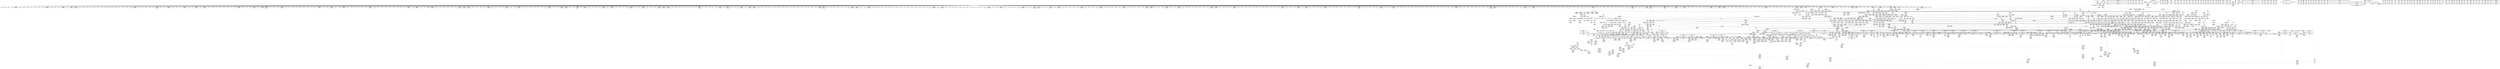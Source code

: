 digraph {
	CE0x5b23a50 [shape=record,shape=Mrecord,label="{CE0x5b23a50|i32_512|*Constant*|*SummSink*}"]
	CE0x5b28500 [shape=record,shape=Mrecord,label="{CE0x5b28500|28:_i32,_32:_i16,_:_CRE_60,61_}"]
	CE0x5b46040 [shape=record,shape=Mrecord,label="{CE0x5b46040|audit_inode_permission:_i_security|security/selinux/hooks.c,2823}"]
	CE0x5a9daa0 [shape=record,shape=Mrecord,label="{CE0x5a9daa0|file_mask_to_av:_tmp8|security/selinux/hooks.c,1875|*SummSource*}"]
	CE0x5b59170 [shape=record,shape=Mrecord,label="{CE0x5b59170|file_mask_to_av:_and11|security/selinux/hooks.c,1880|*SummSource*}"]
	CE0x5a55db0 [shape=record,shape=Mrecord,label="{CE0x5a55db0|selinux_inode_permission:_tobool1|security/selinux/hooks.c,2838}"]
	CE0x5acf4c0 [shape=record,shape=Mrecord,label="{CE0x5acf4c0|0:_i16,_12:_i32,_56:_i8*,_:_CRE_712,728_|*MultipleSource*|security/selinux/hooks.c,2857|Function::selinux_inode_permission&Arg::inode::}"]
	CE0x5a8b770 [shape=record,shape=Mrecord,label="{CE0x5a8b770|i32_78|*Constant*|*SummSink*}"]
	CE0x5ac2000 [shape=record,shape=Mrecord,label="{CE0x5ac2000|0:_i16,_12:_i32,_56:_i8*,_:_CRE_308,309_}"]
	CE0x5b7e130 [shape=record,shape=Mrecord,label="{CE0x5b7e130|file_mask_to_av:_and17|security/selinux/hooks.c,1882}"]
	CE0x5b06e90 [shape=record,shape=Mrecord,label="{CE0x5b06e90|i64*_getelementptr_inbounds_(_28_x_i64_,_28_x_i64_*___llvm_gcov_ctr232,_i64_0,_i64_26)|*Constant*|*SummSource*}"]
	CE0x5aaf520 [shape=record,shape=Mrecord,label="{CE0x5aaf520|selinux_inode_permission:_tmp43|security/selinux/hooks.c,2869|*SummSink*}"]
	CE0x5a812f0 [shape=record,shape=Mrecord,label="{CE0x5a812f0|selinux_inode_permission:_tmp23|security/selinux/hooks.c,2852}"]
	CE0x5b6ce40 [shape=record,shape=Mrecord,label="{CE0x5b6ce40|i64*_getelementptr_inbounds_(_2_x_i64_,_2_x_i64_*___llvm_gcov_ctr98,_i64_0,_i64_1)|*Constant*}"]
	CE0x5ac3a20 [shape=record,shape=Mrecord,label="{CE0x5ac3a20|0:_i16,_12:_i32,_56:_i8*,_:_CRE_408,416_|*MultipleSource*|security/selinux/hooks.c,2857|Function::selinux_inode_permission&Arg::inode::}"]
	CE0x5b59bc0 [shape=record,shape=Mrecord,label="{CE0x5b59bc0|cred_sid:_tmp5|security/selinux/hooks.c,196|*SummSink*}"]
	CE0x5ac6f10 [shape=record,shape=Mrecord,label="{CE0x5ac6f10|0:_i16,_12:_i32,_56:_i8*,_:_CRE_488,496_|*MultipleSource*|security/selinux/hooks.c,2857|Function::selinux_inode_permission&Arg::inode::}"]
	CE0x5b6e1a0 [shape=record,shape=Mrecord,label="{CE0x5b6e1a0|file_mask_to_av:_tmp18|security/selinux/hooks.c,1880|*SummSink*}"]
	CE0x5acd460 [shape=record,shape=Mrecord,label="{CE0x5acd460|0:_i16,_12:_i32,_56:_i8*,_:_CRE_617,618_}"]
	CE0x5b6b9e0 [shape=record,shape=Mrecord,label="{CE0x5b6b9e0|GLOBAL:___llvm_gcov_ctr232|Global_var:__llvm_gcov_ctr232|*SummSink*}"]
	CE0x5b1e170 [shape=record,shape=Mrecord,label="{CE0x5b1e170|selinux_inode_permission:_lnot25|security/selinux/hooks.c,2857}"]
	CE0x5a71540 [shape=record,shape=Mrecord,label="{CE0x5a71540|selinux_inode_permission:_tmp29|security/selinux/hooks.c,2855|*SummSource*}"]
	CE0x5ab8de0 [shape=record,shape=Mrecord,label="{CE0x5ab8de0|0:_i16,_12:_i32,_56:_i8*,_:_CRE_167,168_}"]
	CE0x5b79a80 [shape=record,shape=Mrecord,label="{CE0x5b79a80|avc_audit_required:_and|security/selinux/include/avc.h,75|*SummSource*}"]
	CE0x5a6d560 [shape=record,shape=Mrecord,label="{CE0x5a6d560|file_mask_to_av:_and11|security/selinux/hooks.c,1880|*SummSink*}"]
	CE0x5a74a20 [shape=record,shape=Mrecord,label="{CE0x5a74a20|GLOBAL:_lockdep_rcu_suspicious|*Constant*|*SummSink*}"]
	CE0x5a82720 [shape=record,shape=Mrecord,label="{CE0x5a82720|i64_24|*Constant*}"]
	CE0x5befa50 [shape=record,shape=Mrecord,label="{CE0x5befa50|i64*_getelementptr_inbounds_(_11_x_i64_,_11_x_i64_*___llvm_gcov_ctr125,_i64_0,_i64_8)|*Constant*|*SummSink*}"]
	CE0x5ab8160 [shape=record,shape=Mrecord,label="{CE0x5ab8160|0:_i16,_12:_i32,_56:_i8*,_:_CRE_157,158_}"]
	CE0x5b79080 [shape=record,shape=Mrecord,label="{CE0x5b79080|file_mask_to_av:_conv16|security/selinux/hooks.c,1881|*SummSink*}"]
	CE0x5be69c0 [shape=record,shape=Mrecord,label="{CE0x5be69c0|audit_inode_permission:_tmp10|security/selinux/hooks.c,2832}"]
	CE0x5c023e0 [shape=record,shape=Mrecord,label="{CE0x5c023e0|current_sid:_tmp22|security/selinux/hooks.c,218|*SummSource*}"]
	CE0x5a845f0 [shape=record,shape=Mrecord,label="{CE0x5a845f0|audit_inode_permission:_perms|Function::audit_inode_permission&Arg::perms::|*SummSink*}"]
	CE0x5b44b20 [shape=record,shape=Mrecord,label="{CE0x5b44b20|avc_audit_required:_if.else|*SummSource*}"]
	CE0x5b233e0 [shape=record,shape=Mrecord,label="{CE0x5b233e0|i64*_getelementptr_inbounds_(_26_x_i64_,_26_x_i64_*___llvm_gcov_ctr231,_i64_0,_i64_17)|*Constant*|*SummSink*}"]
	CE0x5ac1c40 [shape=record,shape=Mrecord,label="{CE0x5ac1c40|0:_i16,_12:_i32,_56:_i8*,_:_CRE_305,306_}"]
	CE0x5ac0e80 [shape=record,shape=Mrecord,label="{CE0x5ac0e80|0:_i16,_12:_i32,_56:_i8*,_:_CRE_294,295_}"]
	CE0x5ac1600 [shape=record,shape=Mrecord,label="{CE0x5ac1600|0:_i16,_12:_i32,_56:_i8*,_:_CRE_300,301_}"]
	CE0x5ab78a0 [shape=record,shape=Mrecord,label="{CE0x5ab78a0|0:_i16,_12:_i32,_56:_i8*,_:_CRE_150,151_}"]
	CE0x5abea40 [shape=record,shape=Mrecord,label="{CE0x5abea40|0:_i16,_12:_i32,_56:_i8*,_:_CRE_265,266_}"]
	CE0x5b42820 [shape=record,shape=Mrecord,label="{CE0x5b42820|current_sid:_tmp4|security/selinux/hooks.c,218|*SummSource*}"]
	CE0x5a6b0f0 [shape=record,shape=Mrecord,label="{CE0x5a6b0f0|_call_void_lockdep_rcu_suspicious(i8*_getelementptr_inbounds_(_25_x_i8_,_25_x_i8_*_.str3,_i32_0,_i32_0),_i32_2838,_i8*_getelementptr_inbounds_(_45_x_i8_,_45_x_i8_*_.str12,_i32_0,_i32_0))_#10,_!dbg_!27729|security/selinux/hooks.c,2838}"]
	CE0x5b7f470 [shape=record,shape=Mrecord,label="{CE0x5b7f470|audit_inode_permission:_bb}"]
	CE0x5b51b00 [shape=record,shape=Mrecord,label="{CE0x5b51b00|selinux_inode_permission:_tmp57|security/selinux/hooks.c,2876|*SummSink*}"]
	CE0x5a77250 [shape=record,shape=Mrecord,label="{CE0x5a77250|i64_5|*Constant*}"]
	CE0x5b40630 [shape=record,shape=Mrecord,label="{CE0x5b40630|file_mask_to_av:_conv45|security/selinux/hooks.c,1891|*SummSink*}"]
	CE0x5b7da10 [shape=record,shape=Mrecord,label="{CE0x5b7da10|file_mask_to_av:_if.end47|*SummSource*}"]
	CE0x5be3da0 [shape=record,shape=Mrecord,label="{CE0x5be3da0|audit_inode_permission:_tmp5|security/selinux/hooks.c,2829}"]
	CE0x5b28d50 [shape=record,shape=Mrecord,label="{CE0x5b28d50|28:_i32,_32:_i16,_:_CRE_67,68_}"]
	CE0x5b54cf0 [shape=record,shape=Mrecord,label="{CE0x5b54cf0|avc_audit_required:_tmp2|*LoadInst*|security/selinux/include/avc.h,75|*SummSource*}"]
	CE0x5a9ea40 [shape=record,shape=Mrecord,label="{CE0x5a9ea40|file_mask_to_av:_tmp15|security/selinux/hooks.c,1877|*SummSource*}"]
	CE0x5ac2780 [shape=record,shape=Mrecord,label="{CE0x5ac2780|0:_i16,_12:_i32,_56:_i8*,_:_CRE_320,328_|*MultipleSource*|security/selinux/hooks.c,2857|Function::selinux_inode_permission&Arg::inode::}"]
	CE0x5a613e0 [shape=record,shape=Mrecord,label="{CE0x5a613e0|__validate_creds:_entry|*SummSink*}"]
	CE0x5aad140 [shape=record,shape=Mrecord,label="{CE0x5aad140|audit_inode_permission:_tmp7|security/selinux/hooks.c,2831|*SummSource*}"]
	CE0x5bd91b0 [shape=record,shape=Mrecord,label="{CE0x5bd91b0|audit_inode_permission:_return|*SummSink*}"]
	CE0x5b03fc0 [shape=record,shape=Mrecord,label="{CE0x5b03fc0|__validate_creds:_tmp3|include/linux/cred.h,173|*SummSink*}"]
	CE0x5a9ab80 [shape=record,shape=Mrecord,label="{CE0x5a9ab80|selinux_inode_permission:_i_mode|security/selinux/hooks.c,2860}"]
	CE0x5b31d00 [shape=record,shape=Mrecord,label="{CE0x5b31d00|28:_i32,_32:_i16,_:_CRE_112,113_}"]
	CE0x5b39060 [shape=record,shape=Mrecord,label="{CE0x5b39060|file_mask_to_av:_conv31|security/selinux/hooks.c,1887}"]
	CE0x5be5f30 [shape=record,shape=Mrecord,label="{CE0x5be5f30|audit_inode_permission:_tmp9|security/selinux/hooks.c,2831|*SummSink*}"]
	CE0x5b5b160 [shape=record,shape=Mrecord,label="{CE0x5b5b160|COLLAPSED:_GCMRE___llvm_gcov_ctr98_internal_global_2_x_i64_zeroinitializer:_elem_0:default:}"]
	"CONST[source:1(input),value:2(dynamic)][purpose:{object}]"
	CE0x5ab9f60 [shape=record,shape=Mrecord,label="{CE0x5ab9f60|0:_i16,_12:_i32,_56:_i8*,_:_CRE_181,182_}"]
	CE0x5b4bb10 [shape=record,shape=Mrecord,label="{CE0x5b4bb10|i64_21|*Constant*|*SummSource*}"]
	CE0x5a6ffe0 [shape=record,shape=Mrecord,label="{CE0x5a6ffe0|selinux_inode_permission:_if.then19}"]
	CE0x5a7dbe0 [shape=record,shape=Mrecord,label="{CE0x5a7dbe0|file_mask_to_av:_tmp9|security/selinux/hooks.c,1875|*SummSink*}"]
	CE0x5b3a000 [shape=record,shape=Mrecord,label="{CE0x5b3a000|i64_20|*Constant*|*SummSink*}"]
	CE0x5b2c430 [shape=record,shape=Mrecord,label="{CE0x5b2c430|avc_audit_required:_result|Function::avc_audit_required&Arg::result::}"]
	CE0x5abeb80 [shape=record,shape=Mrecord,label="{CE0x5abeb80|0:_i16,_12:_i32,_56:_i8*,_:_CRE_266,267_}"]
	CE0x5ad8e00 [shape=record,shape=Mrecord,label="{CE0x5ad8e00|i32_512|*Constant*|*SummSource*}"]
	CE0x5ad42e0 [shape=record,shape=Mrecord,label="{CE0x5ad42e0|0:_i16,_12:_i32,_56:_i8*,_:_CRE_900,901_}"]
	CE0x5befc60 [shape=record,shape=Mrecord,label="{CE0x5befc60|current_sid:_tmp14|security/selinux/hooks.c,218}"]
	CE0x5b558c0 [shape=record,shape=Mrecord,label="{CE0x5b558c0|file_mask_to_av:_tmp4|security/selinux/hooks.c,1874|*SummSink*}"]
	CE0x5bf7630 [shape=record,shape=Mrecord,label="{CE0x5bf7630|0:_i8,_:_GCMR_current_sid.__warned_internal_global_i8_0,_section_.data.unlikely_,_align_1:_elem_0:default:}"]
	CE0x5b5bc00 [shape=record,shape=Mrecord,label="{CE0x5b5bc00|i64*_getelementptr_inbounds_(_5_x_i64_,_5_x_i64_*___llvm_gcov_ctr155,_i64_0,_i64_0)|*Constant*|*SummSink*}"]
	CE0x5b27060 [shape=record,shape=Mrecord,label="{CE0x5b27060|avc_audit_required:_entry|*SummSink*}"]
	CE0x5ad2ee0 [shape=record,shape=Mrecord,label="{CE0x5ad2ee0|0:_i16,_12:_i32,_56:_i8*,_:_CRE_884,885_}"]
	CE0x5ab7120 [shape=record,shape=Mrecord,label="{CE0x5ab7120|0:_i16,_12:_i32,_56:_i8*,_:_CRE_144,145_}"]
	CE0x5b7d210 [shape=record,shape=Mrecord,label="{CE0x5b7d210|i64_12|*Constant*}"]
	CE0x5bd5310 [shape=record,shape=Mrecord,label="{CE0x5bd5310|avc_audit_required:_denied.0}"]
	CE0x5b0c760 [shape=record,shape=Mrecord,label="{CE0x5b0c760|avc_audit_required:_tmp19|security/selinux/include/avc.h,96}"]
	CE0x5becf90 [shape=record,shape=Mrecord,label="{CE0x5becf90|i64_4|*Constant*}"]
	CE0x5bf2090 [shape=record,shape=Mrecord,label="{CE0x5bf2090|current_sid:_tmp1}"]
	CE0x5b26760 [shape=record,shape=Mrecord,label="{CE0x5b26760|_ret_i32_%rc.0,_!dbg_!27793|security/selinux/avc.c,744|*SummSink*}"]
	CE0x5a5ba60 [shape=record,shape=Mrecord,label="{CE0x5a5ba60|selinux_inode_permission:_tmp17|security/selinux/hooks.c,2838}"]
	CE0x5a68600 [shape=record,shape=Mrecord,label="{CE0x5a68600|selinux_inode_permission:_and15|security/selinux/hooks.c,2848|*SummSource*}"]
	CE0x5b222b0 [shape=record,shape=Mrecord,label="{CE0x5b222b0|selinux_inode_permission:_tmp33|security/selinux/hooks.c,2857|*SummSource*}"]
	CE0x5a4e2c0 [shape=record,shape=Mrecord,label="{CE0x5a4e2c0|selinux_inode_permission:_tmp6|security/selinux/hooks.c,2838|*SummSource*}"]
	CE0x5ac6a10 [shape=record,shape=Mrecord,label="{CE0x5ac6a10|0:_i16,_12:_i32,_56:_i8*,_:_CRE_485,486_}"]
	CE0x5ad0fe0 [shape=record,shape=Mrecord,label="{CE0x5ad0fe0|0:_i16,_12:_i32,_56:_i8*,_:_CRE_840,848_|*MultipleSource*|security/selinux/hooks.c,2857|Function::selinux_inode_permission&Arg::inode::}"]
	CE0x5ad7120 [shape=record,shape=Mrecord,label="{CE0x5ad7120|0:_i16,_12:_i32,_56:_i8*,_:_CRE_936,944_|*MultipleSource*|security/selinux/hooks.c,2857|Function::selinux_inode_permission&Arg::inode::}"]
	CE0x5a6d140 [shape=record,shape=Mrecord,label="{CE0x5a6d140|selinux_inode_permission:_tmp10|security/selinux/hooks.c,2838|*SummSink*}"]
	CE0x5b367c0 [shape=record,shape=Mrecord,label="{CE0x5b367c0|file_mask_to_av:_tmp36|security/selinux/hooks.c,1886|*SummSink*}"]
	CE0x5b387d0 [shape=record,shape=Mrecord,label="{CE0x5b387d0|i64_8388608|*Constant*|*SummSource*}"]
	CE0x5b3c9e0 [shape=record,shape=Mrecord,label="{CE0x5b3c9e0|file_mask_to_av:_or37|security/selinux/hooks.c,1889}"]
	CE0x5b6dcc0 [shape=record,shape=Mrecord,label="{CE0x5b6dcc0|avc_audit_required:_and4|security/selinux/include/avc.h,77}"]
	CE0x5a8ad50 [shape=record,shape=Mrecord,label="{CE0x5a8ad50|__validate_creds:_file|Function::__validate_creds&Arg::file::|*SummSource*}"]
	CE0x5a66a40 [shape=record,shape=Mrecord,label="{CE0x5a66a40|i64_3|*Constant*|*SummSource*}"]
	CE0x5bfea20 [shape=record,shape=Mrecord,label="{CE0x5bfea20|current_sid:_tmp19|security/selinux/hooks.c,218|*SummSource*}"]
	CE0x5ab7b20 [shape=record,shape=Mrecord,label="{CE0x5ab7b20|0:_i16,_12:_i32,_56:_i8*,_:_CRE_152,153_}"]
	CE0x5b1b6f0 [shape=record,shape=Mrecord,label="{CE0x5b1b6f0|28:_i32,_32:_i16,_:_CRE_10,11_}"]
	CE0x5b30d90 [shape=record,shape=Mrecord,label="{CE0x5b30d90|28:_i32,_32:_i16,_:_CRE_99,100_}"]
	CE0x5b67b80 [shape=record,shape=Mrecord,label="{CE0x5b67b80|avc_audit_required:_auditdeny3|security/selinux/include/avc.h,77|*SummSink*}"]
	CE0x5b71a60 [shape=record,shape=Mrecord,label="{CE0x5b71a60|file_mask_to_av:_conv14|security/selinux/hooks.c,1881|*SummSource*}"]
	CE0x5b15bc0 [shape=record,shape=Mrecord,label="{CE0x5b15bc0|i32_10|*Constant*|*SummSink*}"]
	CE0x5ac3450 [shape=record,shape=Mrecord,label="{CE0x5ac3450|0:_i16,_12:_i32,_56:_i8*,_:_CRE_384,388_|*MultipleSource*|security/selinux/hooks.c,2857|Function::selinux_inode_permission&Arg::inode::}"]
	CE0x5bf8480 [shape=record,shape=Mrecord,label="{CE0x5bf8480|current_sid:_tmp8|security/selinux/hooks.c,218|*SummSource*}"]
	CE0x5aca8a0 [shape=record,shape=Mrecord,label="{CE0x5aca8a0|0:_i16,_12:_i32,_56:_i8*,_:_CRE_582,583_}"]
	CE0x5b16b70 [shape=record,shape=Mrecord,label="{CE0x5b16b70|selinux_inode_permission:_sid32|security/selinux/hooks.c,2865|*SummSink*}"]
	CE0x5a61af0 [shape=record,shape=Mrecord,label="{CE0x5a61af0|selinux_inode_permission:_tmp12|security/selinux/hooks.c,2838|*SummSink*}"]
	CE0x5ad6720 [shape=record,shape=Mrecord,label="{CE0x5ad6720|0:_i16,_12:_i32,_56:_i8*,_:_CRE_929,930_}"]
	CE0x5b150d0 [shape=record,shape=Mrecord,label="{CE0x5b150d0|cred_sid:_entry|*SummSource*}"]
	CE0x5aaa680 [shape=record,shape=Mrecord,label="{CE0x5aaa680|slow_avc_audit:_requested|Function::slow_avc_audit&Arg::requested::|*SummSource*}"]
	CE0x5aaed70 [shape=record,shape=Mrecord,label="{CE0x5aaed70|selinux_inode_permission:_tmp42|security/selinux/hooks.c,2869|*SummSink*}"]
	CE0x5ad8f50 [shape=record,shape=Mrecord,label="{CE0x5ad8f50|selinux_inode_permission:_and23|security/selinux/hooks.c,2857|*SummSource*}"]
	CE0x5a83ed0 [shape=record,shape=Mrecord,label="{CE0x5a83ed0|audit_inode_permission:_entry|*SummSink*}"]
	CE0x5b6bea0 [shape=record,shape=Mrecord,label="{CE0x5b6bea0|file_mask_to_av:_tmp3|security/selinux/hooks.c,1874|*SummSink*}"]
	CE0x5beab80 [shape=record,shape=Mrecord,label="{CE0x5beab80|audit_inode_permission:_retval.0}"]
	CE0x5bfdb20 [shape=record,shape=Mrecord,label="{CE0x5bfdb20|i32_218|*Constant*|*SummSink*}"]
	CE0x5bef190 [shape=record,shape=Mrecord,label="{CE0x5bef190|current_sid:_tobool|security/selinux/hooks.c,218|*SummSource*}"]
	CE0x5aa87c0 [shape=record,shape=Mrecord,label="{CE0x5aa87c0|file_mask_to_av:_tmp31|*SummSink*}"]
	CE0x5c01210 [shape=record,shape=Mrecord,label="{CE0x5c01210|current_sid:_sid|security/selinux/hooks.c,220|*SummSource*}"]
	CE0x5ac3260 [shape=record,shape=Mrecord,label="{CE0x5ac3260|0:_i16,_12:_i32,_56:_i8*,_:_CRE_376,384_|*MultipleSource*|security/selinux/hooks.c,2857|Function::selinux_inode_permission&Arg::inode::}"]
	CE0x5b26d80 [shape=record,shape=Mrecord,label="{CE0x5b26d80|GLOBAL:_avc_audit_required|*Constant*|*SummSink*}"]
	CE0x5b5b550 [shape=record,shape=Mrecord,label="{CE0x5b5b550|_call_void_mcount()_#3|*SummSource*}"]
	CE0x5aa35e0 [shape=record,shape=Mrecord,label="{CE0x5aa35e0|file_mask_to_av:_conv9|security/selinux/hooks.c,1878}"]
	CE0x5b3ec30 [shape=record,shape=Mrecord,label="{CE0x5b3ec30|i64*_getelementptr_inbounds_(_28_x_i64_,_28_x_i64_*___llvm_gcov_ctr232,_i64_0,_i64_25)|*Constant*|*SummSink*}"]
	CE0x5acb2a0 [shape=record,shape=Mrecord,label="{CE0x5acb2a0|0:_i16,_12:_i32,_56:_i8*,_:_CRE_590,591_}"]
	CE0x5ac5f10 [shape=record,shape=Mrecord,label="{CE0x5ac5f10|selinux_inode_permission:_lnot39|security/selinux/hooks.c,2869}"]
	CE0x5a76230 [shape=record,shape=Mrecord,label="{CE0x5a76230|selinux_inode_permission:_tmp8|security/selinux/hooks.c,2838}"]
	CE0x5b70340 [shape=record,shape=Mrecord,label="{CE0x5b70340|file_mask_to_av:_cmp|security/selinux/hooks.c,1874}"]
	CE0x5a665f0 [shape=record,shape=Mrecord,label="{CE0x5a665f0|selinux_inode_permission:_bb|*SummSink*}"]
	CE0x5b7c100 [shape=record,shape=Mrecord,label="{CE0x5b7c100|file_mask_to_av:_tmp26|security/selinux/hooks.c,1882|*SummSink*}"]
	CE0x5aa7ca0 [shape=record,shape=Mrecord,label="{CE0x5aa7ca0|i64*_getelementptr_inbounds_(_2_x_i64_,_2_x_i64_*___llvm_gcov_ctr98,_i64_0,_i64_1)|*Constant*|*SummSink*}"]
	CE0x5beb760 [shape=record,shape=Mrecord,label="{CE0x5beb760|audit_inode_permission:_tmp14|security/selinux/hooks.c,2834|*SummSource*}"]
	CE0x5a639f0 [shape=record,shape=Mrecord,label="{CE0x5a639f0|selinux_inode_permission:_if.then48|*SummSink*}"]
	CE0x5b04f20 [shape=record,shape=Mrecord,label="{CE0x5b04f20|file_mask_to_av:_and4|security/selinux/hooks.c,1877}"]
	CE0x5b9a010 [shape=record,shape=Mrecord,label="{CE0x5b9a010|file_mask_to_av:_or37|security/selinux/hooks.c,1889|*SummSource*}"]
	CE0x5a82fd0 [shape=record,shape=Mrecord,label="{CE0x5a82fd0|file_mask_to_av:_tmp46|security/selinux/hooks.c,1890|*SummSink*}"]
	CE0x5b45d20 [shape=record,shape=Mrecord,label="{CE0x5b45d20|avc_audit_required:_if.end14|*SummSink*}"]
	CE0x5ac1380 [shape=record,shape=Mrecord,label="{CE0x5ac1380|0:_i16,_12:_i32,_56:_i8*,_:_CRE_298,299_}"]
	CE0x5b86940 [shape=record,shape=Mrecord,label="{CE0x5b86940|file_mask_to_av:_tmp32|security/selinux/hooks.c,1885|*SummSink*}"]
	CE0x5ac63d0 [shape=record,shape=Mrecord,label="{CE0x5ac63d0|0:_i16,_12:_i32,_56:_i8*,_:_CRE_480,481_}"]
	CE0x5a69a30 [shape=record,shape=Mrecord,label="{CE0x5a69a30|avc_audit_required:_tmp20|security/selinux/include/avc.h,96}"]
	CE0x5b24500 [shape=record,shape=Mrecord,label="{CE0x5b24500|avc_has_perm_noaudit:_entry|*SummSource*}"]
	CE0x5a5dba0 [shape=record,shape=Mrecord,label="{CE0x5a5dba0|selinux_inode_permission:_expval|security/selinux/hooks.c,2857|*SummSink*}"]
	CE0x5aaaea0 [shape=record,shape=Mrecord,label="{CE0x5aaaea0|slow_avc_audit:_denied|Function::slow_avc_audit&Arg::denied::}"]
	CE0x5bd6db0 [shape=record,shape=Mrecord,label="{CE0x5bd6db0|avc_audit_required:_denied.1|*SummSource*}"]
	CE0x5abbd60 [shape=record,shape=Mrecord,label="{CE0x5abbd60|0:_i16,_12:_i32,_56:_i8*,_:_CRE_205,206_}"]
	CE0x5a770b0 [shape=record,shape=Mrecord,label="{CE0x5a770b0|i64_4|*Constant*|*SummSink*}"]
	CE0x5a7a6a0 [shape=record,shape=Mrecord,label="{CE0x5a7a6a0|_call_void_mcount()_#3|*SummSource*}"]
	CE0x5a78a20 [shape=record,shape=Mrecord,label="{CE0x5a78a20|selinux_inode_permission:_tmp4|security/selinux/hooks.c,2838|*SummSource*}"]
	CE0x5bec1b0 [shape=record,shape=Mrecord,label="{CE0x5bec1b0|audit_inode_permission:_tmp3|security/selinux/hooks.c,2823|*SummSink*}"]
	CE0x5b3fc70 [shape=record,shape=Mrecord,label="{CE0x5b3fc70|file_mask_to_av:_av.6}"]
	CE0x5b73690 [shape=record,shape=Mrecord,label="{CE0x5b73690|avc_audit_required:_lnot1|security/selinux/include/avc.h,76|*SummSource*}"]
	CE0x5a7e1e0 [shape=record,shape=Mrecord,label="{CE0x5a7e1e0|selinux_inode_permission:_if.end49}"]
	CE0x5b23330 [shape=record,shape=Mrecord,label="{CE0x5b23330|i64*_getelementptr_inbounds_(_26_x_i64_,_26_x_i64_*___llvm_gcov_ctr231,_i64_0,_i64_17)|*Constant*|*SummSource*}"]
	CE0x5bf63c0 [shape=record,shape=Mrecord,label="{CE0x5bf63c0|GLOBAL:_current_sid.__warned|Global_var:current_sid.__warned|*SummSink*}"]
	CE0x5a9d610 [shape=record,shape=Mrecord,label="{CE0x5a9d610|i32_22|*Constant*|*SummSource*}"]
	CE0x5b2a800 [shape=record,shape=Mrecord,label="{CE0x5b2a800|28:_i32,_32:_i16,_:_CRE_144,152_|*MultipleSource*|*LoadInst*|security/selinux/hooks.c,2863|security/selinux/hooks.c,2863|security/selinux/hooks.c,2865}"]
	CE0x5bff8d0 [shape=record,shape=Mrecord,label="{CE0x5bff8d0|current_sid:_tmp19|security/selinux/hooks.c,218|*SummSink*}"]
	CE0x5b0f670 [shape=record,shape=Mrecord,label="{CE0x5b0f670|file_mask_to_av:_tmp6|security/selinux/hooks.c,1875|*SummSource*}"]
	CE0x5b409f0 [shape=record,shape=Mrecord,label="{CE0x5b409f0|file_mask_to_av:_conv45|security/selinux/hooks.c,1891}"]
	CE0x5a6a530 [shape=record,shape=Mrecord,label="{CE0x5a6a530|selinux_inode_permission:_entry|*SummSource*}"]
	CE0x5b2cd10 [shape=record,shape=Mrecord,label="{CE0x5b2cd10|selinux_inode_permission:_call37|security/selinux/hooks.c,2866|*SummSink*}"]
	CE0x5b14860 [shape=record,shape=Mrecord,label="{CE0x5b14860|file_mask_to_av:_if.then13}"]
	CE0x5b71150 [shape=record,shape=Mrecord,label="{CE0x5b71150|file_mask_to_av:_cmp|security/selinux/hooks.c,1874|*SummSink*}"]
	CE0x5a746a0 [shape=record,shape=Mrecord,label="{CE0x5a746a0|i8*_getelementptr_inbounds_(_25_x_i8_,_25_x_i8_*_.str3,_i32_0,_i32_0)|*Constant*|*SummSource*}"]
	CE0x5ac7560 [shape=record,shape=Mrecord,label="{CE0x5ac7560|0:_i16,_12:_i32,_56:_i8*,_:_CRE_508,512_|*MultipleSource*|security/selinux/hooks.c,2857|Function::selinux_inode_permission&Arg::inode::}"]
	CE0x5a60c10 [shape=record,shape=Mrecord,label="{CE0x5a60c10|i64*_getelementptr_inbounds_(_26_x_i64_,_26_x_i64_*___llvm_gcov_ctr231,_i64_0,_i64_6)|*Constant*|*SummSink*}"]
	CE0x5aaea90 [shape=record,shape=Mrecord,label="{CE0x5aaea90|i64_19|*Constant*|*SummSink*}"]
	CE0x5aa90a0 [shape=record,shape=Mrecord,label="{CE0x5aa90a0|audit_inode_permission:_ad|security/selinux/hooks.c, 2822|*SummSource*}"]
	CE0x5ad33e0 [shape=record,shape=Mrecord,label="{CE0x5ad33e0|0:_i16,_12:_i32,_56:_i8*,_:_CRE_888,889_}"]
	CE0x5bd2fe0 [shape=record,shape=Mrecord,label="{CE0x5bd2fe0|avc_audit_required:_tmp27|security/selinux/include/avc.h,99|*SummSink*}"]
	CE0x5b73e30 [shape=record,shape=Mrecord,label="{CE0x5b73e30|current_sid:_tmp10|security/selinux/hooks.c,218|*SummSink*}"]
	CE0x5b6afe0 [shape=record,shape=Mrecord,label="{CE0x5b6afe0|file_mask_to_av:_tobool|security/selinux/hooks.c,1875|*SummSource*}"]
	CE0x5b64e50 [shape=record,shape=Mrecord,label="{CE0x5b64e50|file_mask_to_av:_tmp16|security/selinux/hooks.c,1878|*SummSink*}"]
	CE0x5abf1c0 [shape=record,shape=Mrecord,label="{CE0x5abf1c0|0:_i16,_12:_i32,_56:_i8*,_:_CRE_271,272_}"]
	CE0x5a5c720 [shape=record,shape=Mrecord,label="{CE0x5a5c720|selinux_inode_permission:_tmp18|security/selinux/hooks.c,2838|*SummSink*}"]
	CE0x5a7d200 [shape=record,shape=Mrecord,label="{CE0x5a7d200|selinux_inode_permission:_tmp13|security/selinux/hooks.c,2838|*SummSink*}"]
	CE0x5b65970 [shape=record,shape=Mrecord,label="{CE0x5b65970|cred_sid:_tmp2|*SummSource*}"]
	CE0x5b47590 [shape=record,shape=Mrecord,label="{CE0x5b47590|avc_audit_required:_if.end15}"]
	CE0x5bd3260 [shape=record,shape=Mrecord,label="{CE0x5bd3260|avc_audit_required:_tmp28|security/selinux/include/avc.h,99}"]
	CE0x5accf60 [shape=record,shape=Mrecord,label="{CE0x5accf60|0:_i16,_12:_i32,_56:_i8*,_:_CRE_613,614_}"]
	CE0x5aace40 [shape=record,shape=Mrecord,label="{CE0x5aace40|GLOBAL:___llvm_gcov_ctr233|Global_var:__llvm_gcov_ctr233|*SummSink*}"]
	CE0x5c018f0 [shape=record,shape=Mrecord,label="{CE0x5c018f0|current_sid:_tmp21|security/selinux/hooks.c,218|*SummSink*}"]
	CE0x5b5d710 [shape=record,shape=Mrecord,label="{CE0x5b5d710|__validate_creds:_tmp4|include/linux/cred.h,173|*SummSource*}"]
	CE0x5b55a60 [shape=record,shape=Mrecord,label="{CE0x5b55a60|file_mask_to_av:_tmp5|security/selinux/hooks.c,1874}"]
	CE0x5be9f50 [shape=record,shape=Mrecord,label="{CE0x5be9f50|audit_inode_permission:_tmp13|security/selinux/hooks.c,2833|*SummSink*}"]
	CE0x5a5b9f0 [shape=record,shape=Mrecord,label="{CE0x5a5b9f0|i64*_getelementptr_inbounds_(_26_x_i64_,_26_x_i64_*___llvm_gcov_ctr231,_i64_0,_i64_9)|*Constant*|*SummSink*}"]
	CE0x5b5c4f0 [shape=record,shape=Mrecord,label="{CE0x5b5c4f0|GLOBAL:___llvm_gcov_ctr155|Global_var:__llvm_gcov_ctr155}"]
	CE0x5b11200 [shape=record,shape=Mrecord,label="{CE0x5b11200|i64_4|*Constant*}"]
	CE0x5acac60 [shape=record,shape=Mrecord,label="{CE0x5acac60|0:_i16,_12:_i32,_56:_i8*,_:_CRE_585,586_}"]
	CE0x5b25720 [shape=record,shape=Mrecord,label="{CE0x5b25720|avc_has_perm_noaudit:_requested|Function::avc_has_perm_noaudit&Arg::requested::|*SummSource*}"]
	CE0x5ab4d10 [shape=record,shape=Mrecord,label="{CE0x5ab4d10|0:_i16,_12:_i32,_56:_i8*,_:_CRE_40,48_|*MultipleSource*|security/selinux/hooks.c,2857|Function::selinux_inode_permission&Arg::inode::}"]
	CE0x5be91c0 [shape=record,shape=Mrecord,label="{CE0x5be91c0|i64*_getelementptr_inbounds_(_11_x_i64_,_11_x_i64_*___llvm_gcov_ctr125,_i64_0,_i64_1)|*Constant*|*SummSource*}"]
	CE0x5b57a90 [shape=record,shape=Mrecord,label="{CE0x5b57a90|_call_void_mcount()_#3}"]
	CE0x5a79190 [shape=record,shape=Mrecord,label="{CE0x5a79190|i64*_getelementptr_inbounds_(_26_x_i64_,_26_x_i64_*___llvm_gcov_ctr231,_i64_0,_i64_1)|*Constant*}"]
	CE0x5ab1c50 [shape=record,shape=Mrecord,label="{CE0x5ab1c50|audit_inode_permission:_perms|Function::audit_inode_permission&Arg::perms::}"]
	CE0x5b06530 [shape=record,shape=Mrecord,label="{CE0x5b06530|__validate_creds:_tmp5|include/linux/cred.h,173|*SummSource*}"]
	CE0x5b28fb0 [shape=record,shape=Mrecord,label="{CE0x5b28fb0|28:_i32,_32:_i16,_:_CRE_69,70_}"]
	CE0x5ab5960 [shape=record,shape=Mrecord,label="{CE0x5ab5960|0:_i16,_12:_i32,_56:_i8*,_:_CRE_80,88_|*MultipleSource*|security/selinux/hooks.c,2857|Function::selinux_inode_permission&Arg::inode::}"]
	CE0x5aa23b0 [shape=record,shape=Mrecord,label="{CE0x5aa23b0|__validate_creds:_expval|include/linux/cred.h,173|*SummSource*}"]
	CE0x5acd5a0 [shape=record,shape=Mrecord,label="{CE0x5acd5a0|0:_i16,_12:_i32,_56:_i8*,_:_CRE_618,619_}"]
	CE0x5b9b6d0 [shape=record,shape=Mrecord,label="{CE0x5b9b6d0|current_sid:_tmp24|security/selinux/hooks.c,220|*SummSink*}"]
	CE0x5a76110 [shape=record,shape=Mrecord,label="{CE0x5a76110|0:_i8,_:_GCMR_selinux_inode_permission.__warned_internal_global_i8_0,_section_.data.unlikely_,_align_1:_elem_0:default:}"]
	CE0x5b73530 [shape=record,shape=Mrecord,label="{CE0x5b73530|avc_audit_required:_lnot1|security/selinux/include/avc.h,76}"]
	CE0x5a79760 [shape=record,shape=Mrecord,label="{CE0x5a79760|GLOBAL:___llvm_gcov_ctr231|Global_var:__llvm_gcov_ctr231|*SummSink*}"]
	CE0x5bd4e60 [shape=record,shape=Mrecord,label="{CE0x5bd4e60|avc_audit_required:_and13|security/selinux/include/avc.h,99|*SummSource*}"]
	CE0x5b16a70 [shape=record,shape=Mrecord,label="{CE0x5b16a70|28:_i32,_32:_i16,_:_CRE_8,9_}"]
	CE0x5aa3210 [shape=record,shape=Mrecord,label="{CE0x5aa3210|avc_audit_required:_bb}"]
	CE0x5bd37a0 [shape=record,shape=Mrecord,label="{CE0x5bd37a0|avc_audit_required:_tmp28|security/selinux/include/avc.h,99|*SummSource*}"]
	CE0x5b7fc20 [shape=record,shape=Mrecord,label="{CE0x5b7fc20|avc_audit_required:_expval|security/selinux/include/avc.h,76}"]
	CE0x5b2b450 [shape=record,shape=Mrecord,label="{CE0x5b2b450|28:_i32,_32:_i16,_:_CRE_200,208_|*MultipleSource*|*LoadInst*|security/selinux/hooks.c,2863|security/selinux/hooks.c,2863|security/selinux/hooks.c,2865}"]
	CE0x5ad0c00 [shape=record,shape=Mrecord,label="{CE0x5ad0c00|0:_i16,_12:_i32,_56:_i8*,_:_CRE_824,832_|*MultipleSource*|security/selinux/hooks.c,2857|Function::selinux_inode_permission&Arg::inode::}"]
	CE0x5ac84e0 [shape=record,shape=Mrecord,label="{CE0x5ac84e0|0:_i16,_12:_i32,_56:_i8*,_:_CRE_554,555_}"]
	CE0x5ac4790 [shape=record,shape=Mrecord,label="{CE0x5ac4790|avc_audit_required:_auditdeny|Function::avc_audit_required&Arg::auditdeny::|*SummSink*}"]
	CE0x5aa14b0 [shape=record,shape=Mrecord,label="{CE0x5aa14b0|get_current:_tmp}"]
	CE0x5ab7260 [shape=record,shape=Mrecord,label="{CE0x5ab7260|0:_i16,_12:_i32,_56:_i8*,_:_CRE_145,146_}"]
	CE0x5bd6590 [shape=record,shape=Mrecord,label="{CE0x5bd6590|avc_audit_required:_tmp31|*SummSource*}"]
	CE0x5ad69a0 [shape=record,shape=Mrecord,label="{CE0x5ad69a0|0:_i16,_12:_i32,_56:_i8*,_:_CRE_931,932_}"]
	CE0x5a7f7d0 [shape=record,shape=Mrecord,label="{CE0x5a7f7d0|i64_11|*Constant*|*SummSource*}"]
	CE0x5aa9e60 [shape=record,shape=Mrecord,label="{CE0x5aa9e60|__validate_creds:_if.end|*SummSink*}"]
	CE0x5a82a80 [shape=record,shape=Mrecord,label="{CE0x5a82a80|file_mask_to_av:_tobool41|security/selinux/hooks.c,1890|*SummSink*}"]
	CE0x5b701f0 [shape=record,shape=Mrecord,label="{CE0x5b701f0|i32_16384|*Constant*|*SummSource*}"]
	CE0x5b48330 [shape=record,shape=Mrecord,label="{CE0x5b48330|avc_audit_required:_bb|*SummSource*}"]
	CE0x5acd6e0 [shape=record,shape=Mrecord,label="{CE0x5acd6e0|0:_i16,_12:_i32,_56:_i8*,_:_CRE_619,620_}"]
	CE0x5b28040 [shape=record,shape=Mrecord,label="{CE0x5b28040|28:_i32,_32:_i16,_:_CRE_56,57_}"]
	CE0x5ab0ba0 [shape=record,shape=Mrecord,label="{CE0x5ab0ba0|i64*_getelementptr_inbounds_(_26_x_i64_,_26_x_i64_*___llvm_gcov_ctr231,_i64_0,_i64_20)|*Constant*|*SummSource*}"]
	CE0x5b41510 [shape=record,shape=Mrecord,label="{CE0x5b41510|avc_audit_required:_tmp13|security/selinux/include/avc.h,94|*SummSink*}"]
	CE0x5ab40f0 [shape=record,shape=Mrecord,label="{CE0x5ab40f0|0:_i16,_12:_i32,_56:_i8*,_:_CRE_4,8_|*MultipleSource*|security/selinux/hooks.c,2857|Function::selinux_inode_permission&Arg::inode::}"]
	CE0x5b1a200 [shape=record,shape=Mrecord,label="{CE0x5b1a200|selinux_inode_permission:_tmp41|security/selinux/hooks.c,2865|*SummSource*}"]
	CE0x5ac2500 [shape=record,shape=Mrecord,label="{CE0x5ac2500|0:_i16,_12:_i32,_56:_i8*,_:_CRE_472,473_}"]
	CE0x5bfc360 [shape=record,shape=Mrecord,label="{CE0x5bfc360|current_sid:_tmp16|security/selinux/hooks.c,218}"]
	CE0x5a7a410 [shape=record,shape=Mrecord,label="{CE0x5a7a410|selinux_inode_permission:_tmp3|*SummSink*}"]
	CE0x5b1a8b0 [shape=record,shape=Mrecord,label="{CE0x5b1a8b0|selinux_inode_permission:_sid32|security/selinux/hooks.c,2865|*SummSource*}"]
	CE0x5bd2ec0 [shape=record,shape=Mrecord,label="{CE0x5bd2ec0|i64*_getelementptr_inbounds_(_15_x_i64_,_15_x_i64_*___llvm_gcov_ctr147,_i64_0,_i64_12)|*Constant*|*SummSource*}"]
	CE0x5a68940 [shape=record,shape=Mrecord,label="{CE0x5a68940|selinux_inode_permission:_and17|security/selinux/hooks.c,2849|*SummSink*}"]
	CE0x5a88950 [shape=record,shape=Mrecord,label="{CE0x5a88950|i64*_getelementptr_inbounds_(_26_x_i64_,_26_x_i64_*___llvm_gcov_ctr231,_i64_0,_i64_13)|*Constant*|*SummSource*}"]
	CE0x5abad20 [shape=record,shape=Mrecord,label="{CE0x5abad20|0:_i16,_12:_i32,_56:_i8*,_:_CRE_192,193_}"]
	CE0x5b6b870 [shape=record,shape=Mrecord,label="{CE0x5b6b870|GLOBAL:___llvm_gcov_ctr232|Global_var:__llvm_gcov_ctr232|*SummSource*}"]
	CE0x5aa54f0 [shape=record,shape=Mrecord,label="{CE0x5aa54f0|file_mask_to_av:_or8|security/selinux/hooks.c,1878}"]
	CE0x5b2de40 [shape=record,shape=Mrecord,label="{CE0x5b2de40|selinux_inode_permission:_conv29|security/selinux/hooks.c,2860}"]
	CE0x5b12f50 [shape=record,shape=Mrecord,label="{CE0x5b12f50|file_mask_to_av:_if.then35}"]
	CE0x5bfc900 [shape=record,shape=Mrecord,label="{CE0x5bfc900|i8_1|*Constant*}"]
	CE0x5b26f60 [shape=record,shape=Mrecord,label="{CE0x5b26f60|avc_audit_required:_entry|*SummSource*}"]
	CE0x5a7f760 [shape=record,shape=Mrecord,label="{CE0x5a7f760|i64_11|*Constant*}"]
	CE0x5b33300 [shape=record,shape=Mrecord,label="{CE0x5b33300|i32_3|*Constant*|*SummSink*}"]
	CE0x5b9bdd0 [shape=record,shape=Mrecord,label="{CE0x5b9bdd0|i64*_getelementptr_inbounds_(_2_x_i64_,_2_x_i64_*___llvm_gcov_ctr98,_i64_0,_i64_0)|*Constant*}"]
	CE0x5ac86d0 [shape=record,shape=Mrecord,label="{CE0x5ac86d0|0:_i16,_12:_i32,_56:_i8*,_:_CRE_555,556_}"]
	CE0x5b75430 [shape=record,shape=Mrecord,label="{CE0x5b75430|i64*_getelementptr_inbounds_(_28_x_i64_,_28_x_i64_*___llvm_gcov_ctr232,_i64_0,_i64_0)|*Constant*|*SummSource*}"]
	CE0x5be8d10 [shape=record,shape=Mrecord,label="{CE0x5be8d10|GLOBAL:___llvm_gcov_ctr125|Global_var:__llvm_gcov_ctr125|*SummSource*}"]
	CE0x5b20f30 [shape=record,shape=Mrecord,label="{CE0x5b20f30|i64_15|*Constant*|*SummSource*}"]
	CE0x5b5a720 [shape=record,shape=Mrecord,label="{CE0x5b5a720|0:_i32,_4:_i32,_8:_i32,_12:_i32,_:_CMRE_4,8_|*MultipleSource*|security/selinux/hooks.c,196|security/selinux/hooks.c,197|*LoadInst*|security/selinux/hooks.c,196}"]
	CE0x5c02980 [shape=record,shape=Mrecord,label="{CE0x5c02980|current_sid:_tmp23|security/selinux/hooks.c,218|*SummSource*}"]
	CE0x5aa92b0 [shape=record,shape=Mrecord,label="{CE0x5aa92b0|avc_audit_required:_tmp1|*SummSource*}"]
	CE0x5b13020 [shape=record,shape=Mrecord,label="{CE0x5b13020|file_mask_to_av:_if.then35|*SummSource*}"]
	CE0x5b30c60 [shape=record,shape=Mrecord,label="{CE0x5b30c60|28:_i32,_32:_i16,_:_CRE_98,99_}"]
	CE0x5bf7d30 [shape=record,shape=Mrecord,label="{CE0x5bf7d30|current_sid:_do.body|*SummSource*}"]
	CE0x5b4e5f0 [shape=record,shape=Mrecord,label="{CE0x5b4e5f0|selinux_inode_permission:_tmp54|security/selinux/hooks.c,2874|*SummSink*}"]
	CE0x5aac030 [shape=record,shape=Mrecord,label="{CE0x5aac030|slow_avc_audit:_tclass|Function::slow_avc_audit&Arg::tclass::|*SummSink*}"]
	CE0x5ab91a0 [shape=record,shape=Mrecord,label="{CE0x5ab91a0|0:_i16,_12:_i32,_56:_i8*,_:_CRE_170,171_}"]
	CE0x5ab2d80 [shape=record,shape=Mrecord,label="{CE0x5ab2d80|i32_4|*Constant*}"]
	CE0x5ab2040 [shape=record,shape=Mrecord,label="{CE0x5ab2040|selinux_inode_permission:_tmp48|security/selinux/hooks.c,2872|*SummSource*}"]
	CE0x5a7e0f0 [shape=record,shape=Mrecord,label="{CE0x5a7e0f0|i64*_getelementptr_inbounds_(_26_x_i64_,_26_x_i64_*___llvm_gcov_ctr231,_i64_0,_i64_0)|*Constant*|*SummSink*}"]
	CE0x5b28c20 [shape=record,shape=Mrecord,label="{CE0x5b28c20|28:_i32,_32:_i16,_:_CRE_66,67_}"]
	CE0x5bebea0 [shape=record,shape=Mrecord,label="{CE0x5bebea0|audit_inode_permission:_tmp3|security/selinux/hooks.c,2823}"]
	CE0x5b6bc90 [shape=record,shape=Mrecord,label="{CE0x5b6bc90|i64_0|*Constant*}"]
	CE0x5b18150 [shape=record,shape=Mrecord,label="{CE0x5b18150|selinux_inode_permission:_lnot.ext44|security/selinux/hooks.c,2869|*SummSource*}"]
	CE0x5aa1110 [shape=record,shape=Mrecord,label="{CE0x5aa1110|__validate_creds:_conv|include/linux/cred.h,173|*SummSink*}"]
	CE0x5b868d0 [shape=record,shape=Mrecord,label="{CE0x5b868d0|file_mask_to_av:_tmp32|security/selinux/hooks.c,1885|*SummSource*}"]
	CE0x5b7cc50 [shape=record,shape=Mrecord,label="{CE0x5b7cc50|avc_audit_required:_tobool5|security/selinux/include/avc.h,94}"]
	CE0x5b51b70 [shape=record,shape=Mrecord,label="{CE0x5b51b70|selinux_inode_permission:_tmp58|security/selinux/hooks.c,2876|*SummSink*}"]
	CE0x5b07070 [shape=record,shape=Mrecord,label="{CE0x5b07070|file_mask_to_av:_tmp54|security/selinux/hooks.c,1894}"]
	CE0x5acfe70 [shape=record,shape=Mrecord,label="{CE0x5acfe70|0:_i16,_12:_i32,_56:_i8*,_:_CRE_760,768_|*MultipleSource*|security/selinux/hooks.c,2857|Function::selinux_inode_permission&Arg::inode::}"]
	CE0x5b0cfd0 [shape=record,shape=Mrecord,label="{CE0x5b0cfd0|audit_inode_permission:_sid|security/selinux/hooks.c,2829|*SummSource*}"]
	CE0x5bd1c60 [shape=record,shape=Mrecord,label="{CE0x5bd1c60|i64*_getelementptr_inbounds_(_15_x_i64_,_15_x_i64_*___llvm_gcov_ctr147,_i64_0,_i64_11)|*Constant*|*SummSource*}"]
	CE0x5a4ed70 [shape=record,shape=Mrecord,label="{CE0x5a4ed70|selinux_inode_permission:_do.end22|*SummSink*}"]
	CE0x5ad3b60 [shape=record,shape=Mrecord,label="{CE0x5ad3b60|0:_i16,_12:_i32,_56:_i8*,_:_CRE_894,895_}"]
	CE0x5be5040 [shape=record,shape=Mrecord,label="{CE0x5be5040|slow_avc_audit:_ssid|Function::slow_avc_audit&Arg::ssid::|*SummSink*}"]
	CE0x5ab8520 [shape=record,shape=Mrecord,label="{CE0x5ab8520|0:_i16,_12:_i32,_56:_i8*,_:_CRE_160,161_}"]
	CE0x5b62960 [shape=record,shape=Mrecord,label="{CE0x5b62960|file_mask_to_av:_tmp14|security/selinux/hooks.c,1877|*SummSource*}"]
	CE0x5a80d90 [shape=record,shape=Mrecord,label="{CE0x5a80d90|selinux_inode_permission:_tmp22|security/selinux/hooks.c,2852}"]
	CE0x5ab4520 [shape=record,shape=Mrecord,label="{CE0x5ab4520|0:_i16,_12:_i32,_56:_i8*,_:_CRE_12,16_|*MultipleSource*|security/selinux/hooks.c,2857|Function::selinux_inode_permission&Arg::inode::}"]
	CE0x5abf940 [shape=record,shape=Mrecord,label="{CE0x5abf940|0:_i16,_12:_i32,_56:_i8*,_:_CRE_277,278_}"]
	CE0x5c02260 [shape=record,shape=Mrecord,label="{CE0x5c02260|current_sid:_tmp22|security/selinux/hooks.c,218}"]
	CE0x5b72290 [shape=record,shape=Mrecord,label="{CE0x5b72290|file_mask_to_av:_and|security/selinux/hooks.c,1874}"]
	CE0x5ad1fe0 [shape=record,shape=Mrecord,label="{CE0x5ad1fe0|0:_i16,_12:_i32,_56:_i8*,_:_CRE_872,873_}"]
	CE0x5b37e40 [shape=record,shape=Mrecord,label="{CE0x5b37e40|file_mask_to_av:_tmp39|security/selinux/hooks.c,1887|*SummSource*}"]
	CE0x5bf5cf0 [shape=record,shape=Mrecord,label="{CE0x5bf5cf0|i64*_getelementptr_inbounds_(_11_x_i64_,_11_x_i64_*___llvm_gcov_ctr125,_i64_0,_i64_0)|*Constant*}"]
	CE0x5b70990 [shape=record,shape=Mrecord,label="{CE0x5b70990|file_mask_to_av:_tmp20|security/selinux/hooks.c,1880|*SummSource*}"]
	CE0x5bfec40 [shape=record,shape=Mrecord,label="{CE0x5bfec40|current_sid:_tmp18|security/selinux/hooks.c,218}"]
	CE0x5b276f0 [shape=record,shape=Mrecord,label="{CE0x5b276f0|avc_audit_required:_avd|Function::avc_audit_required&Arg::avd::}"]
	CE0x5ad6fe0 [shape=record,shape=Mrecord,label="{CE0x5ad6fe0|0:_i16,_12:_i32,_56:_i8*,_:_CRE_976,977_}"]
	CE0x5b76c70 [shape=record,shape=Mrecord,label="{CE0x5b76c70|file_mask_to_av:_tobool18|security/selinux/hooks.c,1882}"]
	CE0x5bcbb20 [shape=record,shape=Mrecord,label="{CE0x5bcbb20|i64*_getelementptr_inbounds_(_15_x_i64_,_15_x_i64_*___llvm_gcov_ctr147,_i64_0,_i64_8)|*Constant*}"]
	CE0x5ac0ac0 [shape=record,shape=Mrecord,label="{CE0x5ac0ac0|0:_i16,_12:_i32,_56:_i8*,_:_CRE_291,292_}"]
	CE0x5b137b0 [shape=record,shape=Mrecord,label="{CE0x5b137b0|i64*_getelementptr_inbounds_(_28_x_i64_,_28_x_i64_*___llvm_gcov_ctr232,_i64_0,_i64_8)|*Constant*|*SummSource*}"]
	CE0x5b86510 [shape=record,shape=Mrecord,label="{CE0x5b86510|avc_audit_required:_tmp5|security/selinux/include/avc.h,76|*SummSink*}"]
	CE0x5acc2e0 [shape=record,shape=Mrecord,label="{CE0x5acc2e0|0:_i16,_12:_i32,_56:_i8*,_:_CRE_603,604_}"]
	CE0x5ac3640 [shape=record,shape=Mrecord,label="{CE0x5ac3640|0:_i16,_12:_i32,_56:_i8*,_:_CRE_392,400_|*MultipleSource*|security/selinux/hooks.c,2857|Function::selinux_inode_permission&Arg::inode::}"]
	CE0x5b52280 [shape=record,shape=Mrecord,label="{CE0x5b52280|avc_audit_required:_tmp21|security/selinux/include/avc.h,96|*SummSource*}"]
	CE0x5aba320 [shape=record,shape=Mrecord,label="{CE0x5aba320|0:_i16,_12:_i32,_56:_i8*,_:_CRE_184,185_}"]
	CE0x5ad50a0 [shape=record,shape=Mrecord,label="{CE0x5ad50a0|0:_i16,_12:_i32,_56:_i8*,_:_CRE_911,912_}"]
	CE0x5ab73a0 [shape=record,shape=Mrecord,label="{CE0x5ab73a0|0:_i16,_12:_i32,_56:_i8*,_:_CRE_146,147_}"]
	CE0x5b05b20 [shape=record,shape=Mrecord,label="{CE0x5b05b20|_call_void_mcount()_#3}"]
	CE0x5acea80 [shape=record,shape=Mrecord,label="{CE0x5acea80|0:_i16,_12:_i32,_56:_i8*,_:_CRE_680,684_|*MultipleSource*|security/selinux/hooks.c,2857|Function::selinux_inode_permission&Arg::inode::}"]
	CE0x5ad4420 [shape=record,shape=Mrecord,label="{CE0x5ad4420|0:_i16,_12:_i32,_56:_i8*,_:_CRE_901,902_}"]
	CE0x5b393c0 [shape=record,shape=Mrecord,label="{CE0x5b393c0|file_mask_to_av:_av.4|*SummSource*}"]
	CE0x5b2f5e0 [shape=record,shape=Mrecord,label="{CE0x5b2f5e0|file_mask_to_av:_mask|Function::file_mask_to_av&Arg::mask::|*SummSource*}"]
	CE0x5a74fb0 [shape=record,shape=Mrecord,label="{CE0x5a74fb0|i32_2838|*Constant*|*SummSource*}"]
	CE0x5b2ba50 [shape=record,shape=Mrecord,label="{CE0x5b2ba50|selinux_inode_permission:_tmp40|security/selinux/hooks.c,2865|*SummSink*}"]
	CE0x5b42630 [shape=record,shape=Mrecord,label="{CE0x5b42630|i64_3|*Constant*}"]
	CE0x5aaa500 [shape=record,shape=Mrecord,label="{CE0x5aaa500|slow_avc_audit:_requested|Function::slow_avc_audit&Arg::requested::}"]
	CE0x5ad0630 [shape=record,shape=Mrecord,label="{CE0x5ad0630|0:_i16,_12:_i32,_56:_i8*,_:_CRE_800,804_|*MultipleSource*|security/selinux/hooks.c,2857|Function::selinux_inode_permission&Arg::inode::}"]
	CE0x5ad0df0 [shape=record,shape=Mrecord,label="{CE0x5ad0df0|0:_i16,_12:_i32,_56:_i8*,_:_CRE_832,840_|*MultipleSource*|security/selinux/hooks.c,2857|Function::selinux_inode_permission&Arg::inode::}"]
	CE0x5b598b0 [shape=record,shape=Mrecord,label="{CE0x5b598b0|file_mask_to_av:_if.else25}"]
	CE0x5a63a60 [shape=record,shape=Mrecord,label="{CE0x5a63a60|selinux_inode_permission:_do.body21}"]
	CE0x5b52400 [shape=record,shape=Mrecord,label="{CE0x5b52400|avc_audit_required:_tmp21|security/selinux/include/avc.h,96|*SummSink*}"]
	CE0x5a7da70 [shape=record,shape=Mrecord,label="{CE0x5a7da70|file_mask_to_av:_tmp9|security/selinux/hooks.c,1875|*SummSource*}"]
	CE0x78da9e0 [shape=record,shape=Mrecord,label="{CE0x78da9e0|selinux_inode_permission:_land.lhs.true|*SummSink*}"]
	CE0x5aa9df0 [shape=record,shape=Mrecord,label="{CE0x5aa9df0|__validate_creds:_if.end|*SummSource*}"]
	CE0x5b0c070 [shape=record,shape=Mrecord,label="{CE0x5b0c070|current_sid:_tmp11|security/selinux/hooks.c,218}"]
	CE0x5b7c940 [shape=record,shape=Mrecord,label="{CE0x5b7c940|file_mask_to_av:_tmp25|security/selinux/hooks.c,1882|*SummSink*}"]
	CE0x5b79c30 [shape=record,shape=Mrecord,label="{CE0x5b79c30|avc_audit_required:_and|security/selinux/include/avc.h,75|*SummSink*}"]
	CE0x5b32420 [shape=record,shape=Mrecord,label="{CE0x5b32420|28:_i32,_32:_i16,_:_CRE_118,119_}"]
	CE0x5ab0770 [shape=record,shape=Mrecord,label="{CE0x5ab0770|i64*_getelementptr_inbounds_(_26_x_i64_,_26_x_i64_*___llvm_gcov_ctr231,_i64_0,_i64_20)|*Constant*}"]
	CE0x5ab1e80 [shape=record,shape=Mrecord,label="{CE0x5ab1e80|selinux_inode_permission:_tmp48|security/selinux/hooks.c,2872}"]
	CE0x5b7bd50 [shape=record,shape=Mrecord,label="{CE0x5b7bd50|avc_audit_required:_lnot|security/selinux/include/avc.h,76}"]
	CE0x5a65310 [shape=record,shape=Mrecord,label="{CE0x5a65310|selinux_inode_permission:_if.then48|*SummSource*}"]
	CE0x5acc6a0 [shape=record,shape=Mrecord,label="{CE0x5acc6a0|0:_i16,_12:_i32,_56:_i8*,_:_CRE_606,607_}"]
	CE0x5b66280 [shape=record,shape=Mrecord,label="{CE0x5b66280|file_mask_to_av:_tmp31|*SummSource*}"]
	CE0x5a9c130 [shape=record,shape=Mrecord,label="{CE0x5a9c130|get_current:_tmp4|./arch/x86/include/asm/current.h,14|*SummSink*}"]
	CE0x5b78920 [shape=record,shape=Mrecord,label="{CE0x5b78920|file_mask_to_av:_if.end}"]
	CE0x5b1e330 [shape=record,shape=Mrecord,label="{CE0x5b1e330|selinux_inode_permission:_lnot25|security/selinux/hooks.c,2857|*SummSource*}"]
	CE0x5b17750 [shape=record,shape=Mrecord,label="{CE0x5b17750|selinux_inode_permission:_lnot41|security/selinux/hooks.c,2869|*SummSink*}"]
	CE0x5a9c620 [shape=record,shape=Mrecord,label="{CE0x5a9c620|__validate_creds:_call|include/linux/cred.h,173|*SummSink*}"]
	CE0x5abf300 [shape=record,shape=Mrecord,label="{CE0x5abf300|0:_i16,_12:_i32,_56:_i8*,_:_CRE_272,273_}"]
	CE0x5a88ae0 [shape=record,shape=Mrecord,label="{CE0x5a88ae0|selinux_inode_permission:_tmp27|security/selinux/hooks.c,2855|*SummSink*}"]
	CE0x5a8ac00 [shape=record,shape=Mrecord,label="{CE0x5a8ac00|__validate_creds:_file|Function::__validate_creds&Arg::file::}"]
	CE0x5b10ed0 [shape=record,shape=Mrecord,label="{CE0x5b10ed0|file_mask_to_av:_and1|security/selinux/hooks.c,1875|*SummSource*}"]
	CE0x5b1bd30 [shape=record,shape=Mrecord,label="{CE0x5b1bd30|28:_i32,_32:_i16,_:_CRE_17,18_}"]
	CE0x5bfe630 [shape=record,shape=Mrecord,label="{CE0x5bfe630|current_sid:_tmp17|security/selinux/hooks.c,218}"]
	CE0x5abd780 [shape=record,shape=Mrecord,label="{CE0x5abd780|0:_i16,_12:_i32,_56:_i8*,_:_CRE_250,251_}"]
	CE0x5bd7670 [shape=record,shape=Mrecord,label="{CE0x5bd7670|avc_audit_required:_audited.2}"]
	CE0x5bd7750 [shape=record,shape=Mrecord,label="{CE0x5bd7750|avc_audit_required:_audited.2|*SummSource*}"]
	CE0x5b7bf60 [shape=record,shape=Mrecord,label="{CE0x5b7bf60|file_mask_to_av:_tmp26|security/selinux/hooks.c,1882|*SummSource*}"]
	CE0x5be52e0 [shape=record,shape=Mrecord,label="{CE0x5be52e0|slow_avc_audit:_tsid|Function::slow_avc_audit&Arg::tsid::}"]
	CE0x5b3b7c0 [shape=record,shape=Mrecord,label="{CE0x5b3b7c0|file_mask_to_av:_tmp42|security/selinux/hooks.c,1888|*SummSink*}"]
	CE0x5b15190 [shape=record,shape=Mrecord,label="{CE0x5b15190|cred_sid:_entry|*SummSink*}"]
	CE0x5a5a450 [shape=record,shape=Mrecord,label="{CE0x5a5a450|GLOBAL:___llvm_gcov_ctr231|Global_var:__llvm_gcov_ctr231|*SummSource*}"]
	CE0x5b6a380 [shape=record,shape=Mrecord,label="{CE0x5b6a380|__validate_creds:_expval|include/linux/cred.h,173}"]
	CE0x5ad1920 [shape=record,shape=Mrecord,label="{CE0x5ad1920|0:_i16,_12:_i32,_56:_i8*,_:_CRE_868,869_}"]
	CE0x5ad3520 [shape=record,shape=Mrecord,label="{CE0x5ad3520|0:_i16,_12:_i32,_56:_i8*,_:_CRE_889,890_}"]
	CE0x5a61fe0 [shape=record,shape=Mrecord,label="{CE0x5a61fe0|i64*_getelementptr_inbounds_(_26_x_i64_,_26_x_i64_*___llvm_gcov_ctr231,_i64_0,_i64_1)|*Constant*|*SummSink*}"]
	CE0x5b0fc80 [shape=record,shape=Mrecord,label="{CE0x5b0fc80|current_sid:_tobool|security/selinux/hooks.c,218|*SummSink*}"]
	CE0x5bebcd0 [shape=record,shape=Mrecord,label="{CE0x5bebcd0|audit_inode_permission:_tmp15|security/selinux/hooks.c,2834}"]
	CE0x5be4470 [shape=record,shape=Mrecord,label="{CE0x5be4470|audit_inode_permission:_call2|security/selinux/hooks.c,2829|*SummSource*}"]
	CE0x5ab2440 [shape=record,shape=Mrecord,label="{CE0x5ab2440|__validate_creds:_line|Function::__validate_creds&Arg::line::}"]
	CE0x5aa3fa0 [shape=record,shape=Mrecord,label="{CE0x5aa3fa0|avc_audit_required:_tmp9|security/selinux/include/avc.h,94}"]
	CE0x5bfedc0 [shape=record,shape=Mrecord,label="{CE0x5bfedc0|current_sid:_tmp18|security/selinux/hooks.c,218|*SummSource*}"]
	CE0x5bf7e40 [shape=record,shape=Mrecord,label="{CE0x5bf7e40|current_sid:_do.body|*SummSink*}"]
	CE0x5c01c30 [shape=record,shape=Mrecord,label="{CE0x5c01c30|current_sid:_security|security/selinux/hooks.c,218}"]
	CE0x5be8b90 [shape=record,shape=Mrecord,label="{CE0x5be8b90|GLOBAL:___llvm_gcov_ctr125|Global_var:__llvm_gcov_ctr125}"]
	CE0x5ab8b60 [shape=record,shape=Mrecord,label="{CE0x5ab8b60|0:_i16,_12:_i32,_56:_i8*,_:_CRE_165,166_}"]
	CE0x5b9b420 [shape=record,shape=Mrecord,label="{CE0x5b9b420|current_sid:_tmp24|security/selinux/hooks.c,220}"]
	CE0x5b1c450 [shape=record,shape=Mrecord,label="{CE0x5b1c450|28:_i32,_32:_i16,_:_CRE_23,24_}"]
	CE0x5a5e180 [shape=record,shape=Mrecord,label="{CE0x5a5e180|GLOBAL:_get_current|*Constant*|*SummSink*}"]
	CE0x5b4ee10 [shape=record,shape=Mrecord,label="{CE0x5b4ee10|selinux_inode_permission:_tmp54|security/selinux/hooks.c,2874|*SummSource*}"]
	CE0x5b1dd50 [shape=record,shape=Mrecord,label="{CE0x5b1dd50|selinux_inode_permission:_lnot|security/selinux/hooks.c,2857|*SummSource*}"]
	CE0x5b5e8f0 [shape=record,shape=Mrecord,label="{CE0x5b5e8f0|i64*_getelementptr_inbounds_(_2_x_i64_,_2_x_i64_*___llvm_gcov_ctr131,_i64_0,_i64_0)|*Constant*|*SummSource*}"]
	CE0x5b27ab0 [shape=record,shape=Mrecord,label="{CE0x5b27ab0|28:_i32,_32:_i16,_:_CRE_51,52_}"]
	CE0x5a65730 [shape=record,shape=Mrecord,label="{CE0x5a65730|selinux_inode_permission:_if.then19|*SummSource*}"]
	CE0x5a72900 [shape=record,shape=Mrecord,label="{CE0x5a72900|i64_1|*Constant*|*SummSource*}"]
	CE0x5b7fe40 [shape=record,shape=Mrecord,label="{CE0x5b7fe40|avc_audit_required:_expval|security/selinux/include/avc.h,76|*SummSource*}"]
	CE0x5ab92e0 [shape=record,shape=Mrecord,label="{CE0x5ab92e0|0:_i16,_12:_i32,_56:_i8*,_:_CRE_171,172_}"]
	CE0x5b4fe40 [shape=record,shape=Mrecord,label="{CE0x5b4fe40|selinux_inode_permission:_tmp56|security/selinux/hooks.c,2875|*SummSink*}"]
	CE0x5bd6300 [shape=record,shape=Mrecord,label="{CE0x5bd6300|avc_audit_required:_tmp32|security/selinux/include/avc.h,100|*SummSource*}"]
	CE0x5b534a0 [shape=record,shape=Mrecord,label="{CE0x5b534a0|avc_audit_required:_tmp24|security/selinux/include/avc.h,96|*SummSource*}"]
	CE0x5accba0 [shape=record,shape=Mrecord,label="{CE0x5accba0|0:_i16,_12:_i32,_56:_i8*,_:_CRE_610,611_}"]
	CE0x5b11790 [shape=record,shape=Mrecord,label="{CE0x5b11790|i64_6|*Constant*|*SummSink*}"]
	CE0x5aad540 [shape=record,shape=Mrecord,label="{CE0x5aad540|audit_inode_permission:_tmp8|security/selinux/hooks.c,2831}"]
	CE0x5a68360 [shape=record,shape=Mrecord,label="{CE0x5a68360|i32_16|*Constant*|*SummSink*}"]
	"CONST[source:2(external),value:2(dynamic)][purpose:{subject}]"
	CE0x5a59ca0 [shape=record,shape=Mrecord,label="{CE0x5a59ca0|selinux_inode_permission:_tmp4|security/selinux/hooks.c,2838}"]
	CE0x5b37650 [shape=record,shape=Mrecord,label="{CE0x5b37650|file_mask_to_av:_tmp38|security/selinux/hooks.c,1887|*SummSource*}"]
	CE0x5ad24e0 [shape=record,shape=Mrecord,label="{CE0x5ad24e0|0:_i16,_12:_i32,_56:_i8*,_:_CRE_876,877_}"]
	CE0x5b85b70 [shape=record,shape=Mrecord,label="{CE0x5b85b70|file_mask_to_av:_if.end10}"]
	CE0x5bfcf20 [shape=record,shape=Mrecord,label="{CE0x5bfcf20|_call_void_lockdep_rcu_suspicious(i8*_getelementptr_inbounds_(_25_x_i8_,_25_x_i8_*_.str3,_i32_0,_i32_0),_i32_218,_i8*_getelementptr_inbounds_(_45_x_i8_,_45_x_i8_*_.str12,_i32_0,_i32_0))_#10,_!dbg_!27727|security/selinux/hooks.c,218|*SummSink*}"]
	CE0x5be83a0 [shape=record,shape=Mrecord,label="{CE0x5be83a0|current_sid:_bb}"]
	CE0x5bd1d80 [shape=record,shape=Mrecord,label="{CE0x5bd1d80|avc_audit_required:_tmp25|security/selinux/include/avc.h,97|*SummSink*}"]
	CE0x5bf1e60 [shape=record,shape=Mrecord,label="{CE0x5bf1e60|i64*_getelementptr_inbounds_(_11_x_i64_,_11_x_i64_*___llvm_gcov_ctr125,_i64_0,_i64_1)|*Constant*|*SummSink*}"]
	CE0x5b74530 [shape=record,shape=Mrecord,label="{CE0x5b74530|avc_audit_required:_and4|security/selinux/include/avc.h,77|*SummSink*}"]
	CE0x5be40e0 [shape=record,shape=Mrecord,label="{CE0x5be40e0|audit_inode_permission:_tmp5|security/selinux/hooks.c,2829|*SummSink*}"]
	CE0x5ac94a0 [shape=record,shape=Mrecord,label="{CE0x5ac94a0|0:_i16,_12:_i32,_56:_i8*,_:_CRE_566,567_}"]
	CE0x5b48440 [shape=record,shape=Mrecord,label="{CE0x5b48440|avc_audit_required:_bb|*SummSink*}"]
	CE0x5ad1990 [shape=record,shape=Mrecord,label="{CE0x5ad1990|0:_i16,_12:_i32,_56:_i8*,_:_CRE_867,868_}"]
	CE0x5bd73a0 [shape=record,shape=Mrecord,label="{CE0x5bd73a0|current_sid:_tmp3|*SummSource*}"]
	CE0x5a76d70 [shape=record,shape=Mrecord,label="{CE0x5a76d70|i64_4|*Constant*}"]
	CE0x5bee350 [shape=record,shape=Mrecord,label="{CE0x5bee350|i64*_getelementptr_inbounds_(_11_x_i64_,_11_x_i64_*___llvm_gcov_ctr125,_i64_0,_i64_8)|*Constant*}"]
	CE0x5a689b0 [shape=record,shape=Mrecord,label="{CE0x5a689b0|selinux_inode_permission:_tobool16|security/selinux/hooks.c,2848}"]
	CE0x5b26aa0 [shape=record,shape=Mrecord,label="{CE0x5b26aa0|GLOBAL:_avc_audit_required|*Constant*}"]
	CE0x5b546e0 [shape=record,shape=Mrecord,label="{CE0x5b546e0|file_mask_to_av:_and1|security/selinux/hooks.c,1875}"]
	CE0x5a61330 [shape=record,shape=Mrecord,label="{CE0x5a61330|__validate_creds:_entry}"]
	CE0x5b5d250 [shape=record,shape=Mrecord,label="{CE0x5b5d250|__validate_creds:_tmp3|include/linux/cred.h,173|*SummSource*}"]
	CE0x5a77700 [shape=record,shape=Mrecord,label="{CE0x5a77700|selinux_inode_permission:_tmp9|security/selinux/hooks.c,2838|*SummSink*}"]
	CE0x5ba4190 [shape=record,shape=Mrecord,label="{CE0x5ba4190|get_current:_tmp1}"]
	CE0x5ace2c0 [shape=record,shape=Mrecord,label="{CE0x5ace2c0|0:_i16,_12:_i32,_56:_i8*,_:_CRE_648,656_|*MultipleSource*|security/selinux/hooks.c,2857|Function::selinux_inode_permission&Arg::inode::}"]
	CE0x5a7e810 [shape=record,shape=Mrecord,label="{CE0x5a7e810|selinux_inode_permission:_and17|security/selinux/hooks.c,2849}"]
	CE0x5b17d30 [shape=record,shape=Mrecord,label="{CE0x5b17d30|selinux_inode_permission:_lnot43|security/selinux/hooks.c,2869|*SummSink*}"]
	CE0x5b9a5f0 [shape=record,shape=Mrecord,label="{CE0x5b9a5f0|file_mask_to_av:_conv38|security/selinux/hooks.c,1889}"]
	CE0x5b21e40 [shape=record,shape=Mrecord,label="{CE0x5b21e40|selinux_inode_permission:_tmp32|security/selinux/hooks.c,2857|*SummSink*}"]
	CE0x5b25d00 [shape=record,shape=Mrecord,label="{CE0x5b25d00|avc_has_perm_noaudit:_flags|Function::avc_has_perm_noaudit&Arg::flags::|*SummSink*}"]
	CE0x5bd3050 [shape=record,shape=Mrecord,label="{CE0x5bd3050|avc_audit_required:_tmp28|security/selinux/include/avc.h,99|*SummSink*}"]
	CE0x5a78d30 [shape=record,shape=Mrecord,label="{CE0x5a78d30|selinux_inode_permission:_denied|security/selinux/hooks.c, 2846}"]
	CE0x5a6a140 [shape=record,shape=Mrecord,label="{CE0x5a6a140|avc_audit_required:_tobool10|security/selinux/include/avc.h,96|*SummSource*}"]
	CE0x5b4a370 [shape=record,shape=Mrecord,label="{CE0x5b4a370|avc_audit_required:_land.lhs.true|*SummSource*}"]
	CE0x5ab7620 [shape=record,shape=Mrecord,label="{CE0x5ab7620|0:_i16,_12:_i32,_56:_i8*,_:_CRE_148,149_}"]
	CE0x5b80550 [shape=record,shape=Mrecord,label="{CE0x5b80550|audit_inode_permission:_if.end|*SummSource*}"]
	CE0x5b62cb0 [shape=record,shape=Mrecord,label="{CE0x5b62cb0|file_mask_to_av:_tmp15|security/selinux/hooks.c,1877}"]
	CE0x5b2a050 [shape=record,shape=Mrecord,label="{CE0x5b2a050|28:_i32,_32:_i16,_:_CRE_83,84_}"]
	CE0x5bd3f40 [shape=record,shape=Mrecord,label="{CE0x5bd3f40|avc_audit_required:_tmp30|*SummSource*}"]
	CE0x5b74a20 [shape=record,shape=Mrecord,label="{CE0x5b74a20|i64*_getelementptr_inbounds_(_28_x_i64_,_28_x_i64_*___llvm_gcov_ctr232,_i64_0,_i64_11)|*Constant*|*SummSource*}"]
	CE0x5ad1d60 [shape=record,shape=Mrecord,label="{CE0x5ad1d60|0:_i16,_12:_i32,_56:_i8*,_:_CRE_870,871_}"]
	CE0x5a6dbf0 [shape=record,shape=Mrecord,label="{CE0x5a6dbf0|selinux_inode_permission:_do.end}"]
	CE0x5ad38e0 [shape=record,shape=Mrecord,label="{CE0x5ad38e0|0:_i16,_12:_i32,_56:_i8*,_:_CRE_892,893_}"]
	CE0x5a601a0 [shape=record,shape=Mrecord,label="{CE0x5a601a0|selinux_inode_permission:_tmp16|security/selinux/hooks.c,2838}"]
	CE0x5b3ff80 [shape=record,shape=Mrecord,label="{CE0x5b3ff80|file_mask_to_av:_conv43|security/selinux/hooks.c,1891|*SummSink*}"]
	CE0x5b53650 [shape=record,shape=Mrecord,label="{CE0x5b53650|avc_audit_required:_tmp24|security/selinux/include/avc.h,96|*SummSink*}"]
	CE0x5a6c830 [shape=record,shape=Mrecord,label="{CE0x5a6c830|selinux_inode_permission:_tmp11|security/selinux/hooks.c,2838|*SummSource*}"]
	CE0x5b718c0 [shape=record,shape=Mrecord,label="{CE0x5b718c0|i64_512|*Constant*|*SummSource*}"]
	CE0x5a784d0 [shape=record,shape=Mrecord,label="{CE0x5a784d0|selinux_inode_permission:_bb}"]
	CE0x5b9aa80 [shape=record,shape=Mrecord,label="{CE0x5b9aa80|file_mask_to_av:_av.5|*SummSink*}"]
	CE0x5b42be0 [shape=record,shape=Mrecord,label="{CE0x5b42be0|COLLAPSED:_GCMRE___llvm_gcov_ctr147_internal_global_15_x_i64_zeroinitializer:_elem_0:default:}"]
	CE0x5ab9a60 [shape=record,shape=Mrecord,label="{CE0x5ab9a60|0:_i16,_12:_i32,_56:_i8*,_:_CRE_177,178_}"]
	CE0x5b2ac50 [shape=record,shape=Mrecord,label="{CE0x5b2ac50|28:_i32,_32:_i16,_:_CRE_160,168_|*MultipleSource*|*LoadInst*|security/selinux/hooks.c,2863|security/selinux/hooks.c,2863|security/selinux/hooks.c,2865}"]
	CE0x5ad7fd0 [shape=record,shape=Mrecord,label="{CE0x5ad7fd0|0:_i16,_12:_i32,_56:_i8*,_:_CRE_981,982_}"]
	CE0x5b4fdd0 [shape=record,shape=Mrecord,label="{CE0x5b4fdd0|selinux_inode_permission:_tmp55|security/selinux/hooks.c,2875|*SummSink*}"]
	CE0x5a5fc20 [shape=record,shape=Mrecord,label="{CE0x5a5fc20|selinux_inode_permission:_tmp15|security/selinux/hooks.c,2838|*SummSource*}"]
	CE0x5b4d1d0 [shape=record,shape=Mrecord,label="{CE0x5b4d1d0|selinux_inode_permission:_tmp52|security/selinux/hooks.c,2873}"]
	CE0x5b7ebc0 [shape=record,shape=Mrecord,label="{CE0x5b7ebc0|avc_audit_required:_tmp4|security/selinux/include/avc.h,76}"]
	CE0x5bd78b0 [shape=record,shape=Mrecord,label="{CE0x5bd78b0|avc_audit_required:_audited.2|*SummSink*}"]
	"CONST[source:1(input),value:2(dynamic)][purpose:{subject}]"
	CE0x5a620e0 [shape=record,shape=Mrecord,label="{CE0x5a620e0|i32_1|*Constant*|*SummSource*}"]
	CE0x5b51a90 [shape=record,shape=Mrecord,label="{CE0x5b51a90|i64*_getelementptr_inbounds_(_26_x_i64_,_26_x_i64_*___llvm_gcov_ctr231,_i64_0,_i64_25)|*Constant*|*SummSink*}"]
	CE0x5b4f590 [shape=record,shape=Mrecord,label="{CE0x5b4f590|selinux_inode_permission:_tmp55|security/selinux/hooks.c,2875|*SummSource*}"]
	CE0x5ad7960 [shape=record,shape=Mrecord,label="{CE0x5ad7960|0:_i16,_12:_i32,_56:_i8*,_:_CRE_977,978_}"]
	CE0x5aabc90 [shape=record,shape=Mrecord,label="{CE0x5aabc90|slow_avc_audit:_entry|*SummSink*}"]
	CE0x5be7490 [shape=record,shape=Mrecord,label="{CE0x5be7490|i64*_getelementptr_inbounds_(_6_x_i64_,_6_x_i64_*___llvm_gcov_ctr233,_i64_0,_i64_4)|*Constant*|*SummSink*}"]
	CE0x5b0de90 [shape=record,shape=Mrecord,label="{CE0x5b0de90|avc_audit_required:_tmp18|security/selinux/include/avc.h,95}"]
	CE0x5b5b1d0 [shape=record,shape=Mrecord,label="{CE0x5b5b1d0|get_current:_tmp|*SummSource*}"]
	CE0x5a834c0 [shape=record,shape=Mrecord,label="{CE0x5a834c0|file_mask_to_av:_tmp46|security/selinux/hooks.c,1890|*SummSource*}"]
	CE0x5b0f150 [shape=record,shape=Mrecord,label="{CE0x5b0f150|file_mask_to_av:_av.1}"]
	CE0x5b7fa90 [shape=record,shape=Mrecord,label="{CE0x5b7fa90|file_mask_to_av:_if.then6|*SummSource*}"]
	CE0x5acee90 [shape=record,shape=Mrecord,label="{CE0x5acee90|0:_i16,_12:_i32,_56:_i8*,_:_CRE_688,692_|*MultipleSource*|security/selinux/hooks.c,2857|Function::selinux_inode_permission&Arg::inode::}"]
	CE0x5b67ca0 [shape=record,shape=Mrecord,label="{CE0x5b67ca0|GLOBAL:___llvm_gcov_ctr147|Global_var:__llvm_gcov_ctr147|*SummSource*}"]
	CE0x5aa96e0 [shape=record,shape=Mrecord,label="{CE0x5aa96e0|__validate_creds:_lnot|include/linux/cred.h,173|*SummSource*}"]
	CE0x5acb520 [shape=record,shape=Mrecord,label="{CE0x5acb520|0:_i16,_12:_i32,_56:_i8*,_:_CRE_592,593_}"]
	CE0x5ad41a0 [shape=record,shape=Mrecord,label="{CE0x5ad41a0|0:_i16,_12:_i32,_56:_i8*,_:_CRE_899,900_}"]
	CE0x5b13a50 [shape=record,shape=Mrecord,label="{CE0x5b13a50|i64*_getelementptr_inbounds_(_28_x_i64_,_28_x_i64_*___llvm_gcov_ctr232,_i64_0,_i64_8)|*Constant*|*SummSink*}"]
	CE0x5bd6050 [shape=record,shape=Mrecord,label="{CE0x5bd6050|i64*_getelementptr_inbounds_(_15_x_i64_,_15_x_i64_*___llvm_gcov_ctr147,_i64_0,_i64_13)|*Constant*}"]
	CE0x5ac9860 [shape=record,shape=Mrecord,label="{CE0x5ac9860|0:_i16,_12:_i32,_56:_i8*,_:_CRE_569,570_}"]
	CE0x5ab2130 [shape=record,shape=Mrecord,label="{CE0x5ab2130|i32_2855|*Constant*|*SummSink*}"]
	CE0x5c00e10 [shape=record,shape=Mrecord,label="{CE0x5c00e10|_ret_%struct.task_struct*_%tmp4,_!dbg_!27714|./arch/x86/include/asm/current.h,14}"]
	CE0x5b660e0 [shape=record,shape=Mrecord,label="{CE0x5b660e0|file_mask_to_av:_tmp31}"]
	CE0x5acde60 [shape=record,shape=Mrecord,label="{CE0x5acde60|0:_i16,_12:_i32,_56:_i8*,_:_CRE_624,628_|*MultipleSource*|security/selinux/hooks.c,2857|Function::selinux_inode_permission&Arg::inode::}"]
	CE0x5b2c660 [shape=record,shape=Mrecord,label="{CE0x5b2c660|selinux_inode_permission:_conv36|security/selinux/hooks.c,2867|*SummSource*}"]
	CE0x5b87000 [shape=record,shape=Mrecord,label="{CE0x5b87000|file_mask_to_av:_tmp33|security/selinux/hooks.c,1885}"]
	CE0x5ac99a0 [shape=record,shape=Mrecord,label="{CE0x5ac99a0|0:_i16,_12:_i32,_56:_i8*,_:_CRE_570,571_}"]
	CE0x5b063b0 [shape=record,shape=Mrecord,label="{CE0x5b063b0|__validate_creds:_tmp5|include/linux/cred.h,173}"]
	CE0x5b322f0 [shape=record,shape=Mrecord,label="{CE0x5b322f0|28:_i32,_32:_i16,_:_CRE_117,118_}"]
	CE0x5b687b0 [shape=record,shape=Mrecord,label="{CE0x5b687b0|i64*_getelementptr_inbounds_(_28_x_i64_,_28_x_i64_*___llvm_gcov_ctr232,_i64_0,_i64_14)|*Constant*}"]
	CE0x5b1e760 [shape=record,shape=Mrecord,label="{CE0x5b1e760|selinux_inode_permission:_lnot.ext|security/selinux/hooks.c,2857}"]
	CE0x5a6bf80 [shape=record,shape=Mrecord,label="{CE0x5a6bf80|%struct.task_struct*_(%struct.task_struct**)*_asm_movq_%gs:$_1:P_,$0_,_r,im,_dirflag_,_fpsr_,_flags_|*SummSource*}"]
	CE0x5b9abf0 [shape=record,shape=Mrecord,label="{CE0x5b9abf0|file_mask_to_av:_and40|security/selinux/hooks.c,1890|*SummSource*}"]
	CE0x5b09cd0 [shape=record,shape=Mrecord,label="{CE0x5b09cd0|avc_audit_required:_and7|security/selinux/include/avc.h,94|*SummSource*}"]
	CE0x5b36af0 [shape=record,shape=Mrecord,label="{CE0x5b36af0|file_mask_to_av:_tmp37|security/selinux/hooks.c,1886|*SummSource*}"]
	CE0x5b11dc0 [shape=record,shape=Mrecord,label="{CE0x5b11dc0|audit_inode_permission:_call|security/selinux/hooks.c,2829|*SummSource*}"]
	CE0x5ab6500 [shape=record,shape=Mrecord,label="{CE0x5ab6500|0:_i16,_12:_i32,_56:_i8*,_:_CRE_128,136_|*MultipleSource*|security/selinux/hooks.c,2857|Function::selinux_inode_permission&Arg::inode::}"]
	CE0x5b12590 [shape=record,shape=Mrecord,label="{CE0x5b12590|avc_audit_required:_tmp10|security/selinux/include/avc.h,94}"]
	CE0x78da8e0 [shape=record,shape=Mrecord,label="{CE0x78da8e0|selinux_inode_permission:_land.lhs.true|*SummSource*}"]
	CE0x5abddc0 [shape=record,shape=Mrecord,label="{CE0x5abddc0|0:_i16,_12:_i32,_56:_i8*,_:_CRE_255,256_}"]
	CE0x5ac2640 [shape=record,shape=Mrecord,label="{CE0x5ac2640|0:_i16,_12:_i32,_56:_i8*,_:_CRE_312,320_|*MultipleSource*|security/selinux/hooks.c,2857|Function::selinux_inode_permission&Arg::inode::}"]
	CE0x5becd00 [shape=record,shape=Mrecord,label="{CE0x5becd00|current_sid:_tobool1|security/selinux/hooks.c,218|*SummSink*}"]
	CE0x5b05be0 [shape=record,shape=Mrecord,label="{CE0x5b05be0|_call_void_mcount()_#3|*SummSource*}"]
	CE0x5a892d0 [shape=record,shape=Mrecord,label="{CE0x5a892d0|selinux_inode_permission:_tmp27|security/selinux/hooks.c,2855|*SummSource*}"]
	CE0x5ac1d80 [shape=record,shape=Mrecord,label="{CE0x5ac1d80|0:_i16,_12:_i32,_56:_i8*,_:_CRE_306,307_}"]
	CE0x5b7f780 [shape=record,shape=Mrecord,label="{CE0x5b7f780|file_mask_to_av:_if.else|*SummSource*}"]
	CE0x5ad5be0 [shape=record,shape=Mrecord,label="{CE0x5ad5be0|0:_i16,_12:_i32,_56:_i8*,_:_CRE_920,921_}"]
	CE0x5abee00 [shape=record,shape=Mrecord,label="{CE0x5abee00|0:_i16,_12:_i32,_56:_i8*,_:_CRE_268,269_}"]
	CE0x5a9e4f0 [shape=record,shape=Mrecord,label="{CE0x5a9e4f0|i64_8192|*Constant*}"]
	CE0x5a6ab20 [shape=record,shape=Mrecord,label="{CE0x5a6ab20|i8_1|*Constant*|*SummSource*}"]
	CE0x5b179b0 [shape=record,shape=Mrecord,label="{CE0x5b179b0|selinux_inode_permission:_lnot43|security/selinux/hooks.c,2869}"]
	CE0x5ac0840 [shape=record,shape=Mrecord,label="{CE0x5ac0840|0:_i16,_12:_i32,_56:_i8*,_:_CRE_289,290_}"]
	CE0x5b70d00 [shape=record,shape=Mrecord,label="{CE0x5b70d00|i32_3|*Constant*}"]
	CE0x5a63b60 [shape=record,shape=Mrecord,label="{CE0x5a63b60|get_current:_tmp1|*SummSink*}"]
	CE0x5be6a30 [shape=record,shape=Mrecord,label="{CE0x5be6a30|audit_inode_permission:_tmp10|security/selinux/hooks.c,2832|*SummSource*}"]
	CE0x5aacd10 [shape=record,shape=Mrecord,label="{CE0x5aacd10|GLOBAL:___llvm_gcov_ctr233|Global_var:__llvm_gcov_ctr233|*SummSource*}"]
	CE0x5a5d920 [shape=record,shape=Mrecord,label="{CE0x5a5d920|GLOBAL:_llvm.expect.i64|*Constant*|*SummSource*}"]
	CE0x5b3afa0 [shape=record,shape=Mrecord,label="{CE0x5b3afa0|file_mask_to_av:_tmp41|security/selinux/hooks.c,1888}"]
	CE0x5b08380 [shape=record,shape=Mrecord,label="{CE0x5b08380|i64*_getelementptr_inbounds_(_28_x_i64_,_28_x_i64_*___llvm_gcov_ctr232,_i64_0,_i64_27)|*Constant*|*SummSource*}"]
	CE0x5aa7740 [shape=record,shape=Mrecord,label="{CE0x5aa7740|file_mask_to_av:_conv20|security/selinux/hooks.c,1883|*SummSource*}"]
	CE0x5b33520 [shape=record,shape=Mrecord,label="{CE0x5b33520|file_mask_to_av:_tmp34|security/selinux/hooks.c,1886|*SummSink*}"]
	CE0x5a59450 [shape=record,shape=Mrecord,label="{CE0x5a59450|selinux_inode_permission:_tmp7|security/selinux/hooks.c,2838|*SummSink*}"]
	CE0x5aa6730 [shape=record,shape=Mrecord,label="{CE0x5aa6730|file_mask_to_av:_conv3|security/selinux/hooks.c,1876|*SummSink*}"]
	CE0x5b0eec0 [shape=record,shape=Mrecord,label="{CE0x5b0eec0|file_mask_to_av:_tmp17|security/selinux/hooks.c,1878|*SummSource*}"]
	CE0x5ad4a60 [shape=record,shape=Mrecord,label="{CE0x5ad4a60|0:_i16,_12:_i32,_56:_i8*,_:_CRE_906,907_}"]
	CE0x5ad64a0 [shape=record,shape=Mrecord,label="{CE0x5ad64a0|0:_i16,_12:_i32,_56:_i8*,_:_CRE_927,928_}"]
	CE0x5b289c0 [shape=record,shape=Mrecord,label="{CE0x5b289c0|28:_i32,_32:_i16,_:_CRE_64,65_}"]
	CE0x5b17130 [shape=record,shape=Mrecord,label="{CE0x5b17130|selinux_inode_permission:_lnot39|security/selinux/hooks.c,2869|*SummSink*}"]
	CE0x5b767b0 [shape=record,shape=Mrecord,label="{CE0x5b767b0|avc_audit_required:_tmp11|security/selinux/include/avc.h,94|*SummSink*}"]
	CE0x5be63a0 [shape=record,shape=Mrecord,label="{CE0x5be63a0|i64*_getelementptr_inbounds_(_6_x_i64_,_6_x_i64_*___llvm_gcov_ctr233,_i64_0,_i64_3)|*Constant*|*SummSource*}"]
	CE0x5b10890 [shape=record,shape=Mrecord,label="{CE0x5b10890|_call_void_mcount()_#3}"]
	CE0x5acd0a0 [shape=record,shape=Mrecord,label="{CE0x5acd0a0|0:_i16,_12:_i32,_56:_i8*,_:_CRE_614,615_}"]
	CE0x5b1c6b0 [shape=record,shape=Mrecord,label="{CE0x5b1c6b0|28:_i32,_32:_i16,_:_CRE_28,32_|*MultipleSource*|*LoadInst*|security/selinux/hooks.c,2863|security/selinux/hooks.c,2863|security/selinux/hooks.c,2865}"]
	CE0x5bfa1b0 [shape=record,shape=Mrecord,label="{CE0x5bfa1b0|i64_1|*Constant*}"]
	CE0x5b62550 [shape=record,shape=Mrecord,label="{CE0x5b62550|0:_i32,_4:_i32,_8:_i32,_12:_i32,_:_CMRE_12,16_|*MultipleSource*|security/selinux/hooks.c,196|security/selinux/hooks.c,197|*LoadInst*|security/selinux/hooks.c,196}"]
	CE0x5b60670 [shape=record,shape=Mrecord,label="{CE0x5b60670|i64*_getelementptr_inbounds_(_5_x_i64_,_5_x_i64_*___llvm_gcov_ctr155,_i64_0,_i64_4)|*Constant*|*SummSource*}"]
	CE0x5ab4740 [shape=record,shape=Mrecord,label="{CE0x5ab4740|0:_i16,_12:_i32,_56:_i8*,_:_CRE_16,24_|*MultipleSource*|security/selinux/hooks.c,2857|Function::selinux_inode_permission&Arg::inode::}"]
	CE0x5ad5aa0 [shape=record,shape=Mrecord,label="{CE0x5ad5aa0|0:_i16,_12:_i32,_56:_i8*,_:_CRE_919,920_}"]
	CE0x5b0b170 [shape=record,shape=Mrecord,label="{CE0x5b0b170|current_sid:_tmp2|*SummSink*}"]
	CE0x5aa40d0 [shape=record,shape=Mrecord,label="{CE0x5aa40d0|avc_audit_required:_tmp9|security/selinux/include/avc.h,94|*SummSource*}"]
	CE0x5a7f240 [shape=record,shape=Mrecord,label="{CE0x5a7f240|selinux_inode_permission:_tmp24|security/selinux/hooks.c,2853|*SummSource*}"]
	CE0x5ac9c20 [shape=record,shape=Mrecord,label="{CE0x5ac9c20|0:_i16,_12:_i32,_56:_i8*,_:_CRE_572,573_}"]
	CE0x5b31aa0 [shape=record,shape=Mrecord,label="{CE0x5b31aa0|28:_i32,_32:_i16,_:_CRE_110,111_}"]
	CE0x5b5a950 [shape=record,shape=Mrecord,label="{CE0x5b5a950|file_mask_to_av:_tmp|*SummSource*}"]
	CE0x5bd3fb0 [shape=record,shape=Mrecord,label="{CE0x5bd3fb0|avc_audit_required:_auditallow|security/selinux/include/avc.h,99}"]
	CE0x5b6c2b0 [shape=record,shape=Mrecord,label="{CE0x5b6c2b0|avc_audit_required:_tmp2|*LoadInst*|security/selinux/include/avc.h,75|*SummSink*}"]
	CE0x5b69240 [shape=record,shape=Mrecord,label="{CE0x5b69240|GLOBAL:___invalid_creds|*Constant*}"]
	CE0x5b806e0 [shape=record,shape=Mrecord,label="{CE0x5b806e0|audit_inode_permission:_if.then|*SummSource*}"]
	CE0x5b83370 [shape=record,shape=Mrecord,label="{CE0x5b83370|file_mask_to_av:_bb|*SummSource*}"]
	CE0x5a5dc10 [shape=record,shape=Mrecord,label="{CE0x5a5dc10|selinux_inode_permission:_tmp35|security/selinux/hooks.c,2858|*SummSource*}"]
	CE0x5bd4ac0 [shape=record,shape=Mrecord,label="{CE0x5bd4ac0|avc_audit_required:_tmp29|*LoadInst*|security/selinux/include/avc.h,99|*SummSink*}"]
	CE0x5bffc60 [shape=record,shape=Mrecord,label="{CE0x5bffc60|current_sid:_tmp20|security/selinux/hooks.c,218|*SummSource*}"]
	CE0x5b52980 [shape=record,shape=Mrecord,label="{CE0x5b52980|avc_audit_required:_tmp22|security/selinux/include/avc.h,96|*SummSource*}"]
	CE0x5b64f80 [shape=record,shape=Mrecord,label="{CE0x5b64f80|i64*_getelementptr_inbounds_(_2_x_i64_,_2_x_i64_*___llvm_gcov_ctr131,_i64_0,_i64_1)|*Constant*}"]
	CE0x5b671d0 [shape=record,shape=Mrecord,label="{CE0x5b671d0|file_mask_to_av:_if.end32}"]
	CE0x5bf54a0 [shape=record,shape=Mrecord,label="{CE0x5bf54a0|GLOBAL:_current_sid.__warned|Global_var:current_sid.__warned}"]
	CE0x5b0fe90 [shape=record,shape=Mrecord,label="{CE0x5b0fe90|file_mask_to_av:_av.3|*SummSink*}"]
	CE0x5b56ff0 [shape=record,shape=Mrecord,label="{CE0x5b56ff0|file_mask_to_av:_conv9|security/selinux/hooks.c,1878|*SummSource*}"]
	CE0x5b3b290 [shape=record,shape=Mrecord,label="{CE0x5b3b290|file_mask_to_av:_tmp41|security/selinux/hooks.c,1888|*SummSink*}"]
	CE0x5b49370 [shape=record,shape=Mrecord,label="{CE0x5b49370|avc_audit_required:_if.end15|*SummSink*}"]
	CE0x5b6d9f0 [shape=record,shape=Mrecord,label="{CE0x5b6d9f0|file_mask_to_av:_tmp19|security/selinux/hooks.c,1880|*SummSink*}"]
	CE0x5b60360 [shape=record,shape=Mrecord,label="{CE0x5b60360|GLOBAL:___invalid_creds|*Constant*|*SummSource*}"]
	CE0x5a7fb00 [shape=record,shape=Mrecord,label="{CE0x5a7fb00|0:_i16,_12:_i32,_56:_i8*,_:_CRE_440,448_|*MultipleSource*|security/selinux/hooks.c,2857|Function::selinux_inode_permission&Arg::inode::}"]
	CE0x5b3baf0 [shape=record,shape=Mrecord,label="{CE0x5b3baf0|file_mask_to_av:_tmp43|security/selinux/hooks.c,1888|*SummSource*}"]
	CE0x5a88a70 [shape=record,shape=Mrecord,label="{CE0x5a88a70|selinux_inode_permission:_tmp26|security/selinux/hooks.c,2855|*SummSink*}"]
	CE0x5b36c60 [shape=record,shape=Mrecord,label="{CE0x5b36c60|file_mask_to_av:_tmp37|security/selinux/hooks.c,1886|*SummSink*}"]
	CE0x5b5a870 [shape=record,shape=Mrecord,label="{CE0x5b5a870|file_mask_to_av:_tmp}"]
	CE0x5bff590 [shape=record,shape=Mrecord,label="{CE0x5bff590|i64*_getelementptr_inbounds_(_11_x_i64_,_11_x_i64_*___llvm_gcov_ctr125,_i64_0,_i64_10)|*Constant*}"]
	CE0x5b3b520 [shape=record,shape=Mrecord,label="{CE0x5b3b520|file_mask_to_av:_tmp42|security/selinux/hooks.c,1888}"]
	CE0x5ac8be0 [shape=record,shape=Mrecord,label="{CE0x5ac8be0|0:_i16,_12:_i32,_56:_i8*,_:_CRE_559,560_}"]
	CE0x5b6e740 [shape=record,shape=Mrecord,label="{CE0x5b6e740|file_mask_to_av:_tmp2|security/selinux/hooks.c,1874}"]
	CE0x5b45270 [shape=record,shape=Mrecord,label="{CE0x5b45270|avc_audit_required:_tmp16|security/selinux/include/avc.h,94|*SummSource*}"]
	CE0x5acfa90 [shape=record,shape=Mrecord,label="{CE0x5acfa90|0:_i16,_12:_i32,_56:_i8*,_:_CRE_744,752_|*MultipleSource*|security/selinux/hooks.c,2857|Function::selinux_inode_permission&Arg::inode::}"]
	CE0x5b2b020 [shape=record,shape=Mrecord,label="{CE0x5b2b020|28:_i32,_32:_i16,_:_CRE_184,192_|*MultipleSource*|*LoadInst*|security/selinux/hooks.c,2863|security/selinux/hooks.c,2863|security/selinux/hooks.c,2865}"]
	CE0x5b7e6a0 [shape=record,shape=Mrecord,label="{CE0x5b7e6a0|get_current:_tmp2}"]
	CE0x5be5dc0 [shape=record,shape=Mrecord,label="{CE0x5be5dc0|audit_inode_permission:_tmp9|security/selinux/hooks.c,2831|*SummSource*}"]
	CE0x5b3efb0 [shape=record,shape=Mrecord,label="{CE0x5b3efb0|file_mask_to_av:_or44|security/selinux/hooks.c,1891}"]
	CE0x5aad670 [shape=record,shape=Mrecord,label="{CE0x5aad670|audit_inode_permission:_tmp8|security/selinux/hooks.c,2831|*SummSource*}"]
	CE0x5a83190 [shape=record,shape=Mrecord,label="{CE0x5a83190|i64_24|*Constant*|*SummSource*}"]
	CE0x5ac9ae0 [shape=record,shape=Mrecord,label="{CE0x5ac9ae0|0:_i16,_12:_i32,_56:_i8*,_:_CRE_571,572_}"]
	CE0x5aae2d0 [shape=record,shape=Mrecord,label="{CE0x5aae2d0|selinux_inode_permission:_tobool47|security/selinux/hooks.c,2869|*SummSink*}"]
	CE0x5b65f60 [shape=record,shape=Mrecord,label="{CE0x5b65f60|file_mask_to_av:_tmp32|security/selinux/hooks.c,1885}"]
	CE0x5bfd130 [shape=record,shape=Mrecord,label="{CE0x5bfd130|i8*_getelementptr_inbounds_(_25_x_i8_,_25_x_i8_*_.str3,_i32_0,_i32_0)|*Constant*}"]
	CE0x5b0fac0 [shape=record,shape=Mrecord,label="{CE0x5b0fac0|current_sid:_call|security/selinux/hooks.c,218|*SummSource*}"]
	CE0x5b084f0 [shape=record,shape=Mrecord,label="{CE0x5b084f0|file_mask_to_av:_tmp54|security/selinux/hooks.c,1894|*SummSource*}"]
	CE0x5abe900 [shape=record,shape=Mrecord,label="{CE0x5abe900|0:_i16,_12:_i32,_56:_i8*,_:_CRE_264,265_}"]
	CE0x5abf800 [shape=record,shape=Mrecord,label="{CE0x5abf800|0:_i16,_12:_i32,_56:_i8*,_:_CRE_276,277_}"]
	CE0x5aa5620 [shape=record,shape=Mrecord,label="{CE0x5aa5620|file_mask_to_av:_tmp17|security/selinux/hooks.c,1878}"]
	CE0x5aae110 [shape=record,shape=Mrecord,label="{CE0x5aae110|selinux_inode_permission:_tobool47|security/selinux/hooks.c,2869|*SummSource*}"]
	CE0x5acdfa0 [shape=record,shape=Mrecord,label="{CE0x5acdfa0|0:_i16,_12:_i32,_56:_i8*,_:_CRE_632,640_|*MultipleSource*|security/selinux/hooks.c,2857|Function::selinux_inode_permission&Arg::inode::}"]
	CE0x5b4c5b0 [shape=record,shape=Mrecord,label="{CE0x5b4c5b0|selinux_inode_permission:_tmp50|security/selinux/hooks.c,2873}"]
	CE0x5aa0980 [shape=record,shape=Mrecord,label="{CE0x5aa0980|file_mask_to_av:_conv22|security/selinux/hooks.c,1883|*SummSink*}"]
	CE0x5acb3e0 [shape=record,shape=Mrecord,label="{CE0x5acb3e0|0:_i16,_12:_i32,_56:_i8*,_:_CRE_591,592_}"]
	CE0x5b3a660 [shape=record,shape=Mrecord,label="{CE0x5b3a660|i64_20|*Constant*}"]
	CE0x5b29210 [shape=record,shape=Mrecord,label="{CE0x5b29210|28:_i32,_32:_i16,_:_CRE_71,72_}"]
	CE0x5b673c0 [shape=record,shape=Mrecord,label="{CE0x5b673c0|file_mask_to_av:_if.end23|*SummSink*}"]
	CE0x5a9a5e0 [shape=record,shape=Mrecord,label="{CE0x5a9a5e0|selinux_inode_permission:_tmp36|security/selinux/hooks.c,2858|*SummSource*}"]
	CE0x5a9d990 [shape=record,shape=Mrecord,label="{CE0x5a9d990|file_mask_to_av:_tmp8|security/selinux/hooks.c,1875}"]
	CE0x5b5b8f0 [shape=record,shape=Mrecord,label="{CE0x5b5b8f0|_call_void_mcount()_#3}"]
	CE0x5b414a0 [shape=record,shape=Mrecord,label="{CE0x5b414a0|avc_audit_required:_tmp14|security/selinux/include/avc.h,94|*SummSource*}"]
	CE0x5b6efd0 [shape=record,shape=Mrecord,label="{CE0x5b6efd0|file_mask_to_av:_tmp18|security/selinux/hooks.c,1880}"]
	CE0x5ac8d20 [shape=record,shape=Mrecord,label="{CE0x5ac8d20|0:_i16,_12:_i32,_56:_i8*,_:_CRE_560,561_}"]
	CE0x5a70e00 [shape=record,shape=Mrecord,label="{CE0x5a70e00|GLOBAL:_audit_inode_permission|*Constant*}"]
	CE0x5b9a140 [shape=record,shape=Mrecord,label="{CE0x5b9a140|file_mask_to_av:_or37|security/selinux/hooks.c,1889|*SummSink*}"]
	CE0x5b7d810 [shape=record,shape=Mrecord,label="{CE0x5b7d810|file_mask_to_av:_if.end46|*SummSink*}"]
	CE0x5ab9e20 [shape=record,shape=Mrecord,label="{CE0x5ab9e20|0:_i16,_12:_i32,_56:_i8*,_:_CRE_180,181_}"]
	CE0x5b30ff0 [shape=record,shape=Mrecord,label="{CE0x5b30ff0|28:_i32,_32:_i16,_:_CRE_101,102_}"]
	CE0x5bd6290 [shape=record,shape=Mrecord,label="{CE0x5bd6290|avc_audit_required:_tmp30|*SummSink*}"]
	CE0x5c00750 [shape=record,shape=Mrecord,label="{CE0x5c00750|current_sid:_call4|security/selinux/hooks.c,218|*SummSink*}"]
	CE0x5a48d60 [shape=record,shape=Mrecord,label="{CE0x5a48d60|selinux_inode_permission:_if.end53}"]
	CE0x5b80ec0 [shape=record,shape=Mrecord,label="{CE0x5b80ec0|avc_audit_required:_tmp5|security/selinux/include/avc.h,76|*SummSource*}"]
	CE0x5abdc80 [shape=record,shape=Mrecord,label="{CE0x5abdc80|0:_i16,_12:_i32,_56:_i8*,_:_CRE_254,255_}"]
	CE0x5ad17a0 [shape=record,shape=Mrecord,label="{CE0x5ad17a0|0:_i16,_12:_i32,_56:_i8*,_:_CRE_866,867_}"]
	CE0x5b4ab60 [shape=record,shape=Mrecord,label="{CE0x5b4ab60|audit_inode_permission:_flags|Function::audit_inode_permission&Arg::flags::|*SummSource*}"]
	CE0x5b444a0 [shape=record,shape=Mrecord,label="{CE0x5b444a0|avc_audit_required:_tmp16|security/selinux/include/avc.h,94}"]
	CE0x5b67f90 [shape=record,shape=Mrecord,label="{CE0x5b67f90|file_mask_to_av:_and4|security/selinux/hooks.c,1877|*SummSource*}"]
	CE0x5b4cfb0 [shape=record,shape=Mrecord,label="{CE0x5b4cfb0|selinux_inode_permission:_tmp51|security/selinux/hooks.c,2873|*SummSink*}"]
	CE0x5b09ba0 [shape=record,shape=Mrecord,label="{CE0x5b09ba0|avc_audit_required:_and7|security/selinux/include/avc.h,94}"]
	CE0x5acbde0 [shape=record,shape=Mrecord,label="{CE0x5acbde0|0:_i16,_12:_i32,_56:_i8*,_:_CRE_599,600_}"]
	CE0x5b258a0 [shape=record,shape=Mrecord,label="{CE0x5b258a0|avc_has_perm_noaudit:_requested|Function::avc_has_perm_noaudit&Arg::requested::|*SummSink*}"]
	CE0x5bf6290 [shape=record,shape=Mrecord,label="{CE0x5bf6290|GLOBAL:_current_sid.__warned|Global_var:current_sid.__warned|*SummSource*}"]
	CE0x5b67a40 [shape=record,shape=Mrecord,label="{CE0x5b67a40|file_mask_to_av:_conv3|security/selinux/hooks.c,1876|*SummSource*}"]
	CE0x5b37cd0 [shape=record,shape=Mrecord,label="{CE0x5b37cd0|file_mask_to_av:_tmp39|security/selinux/hooks.c,1887}"]
	CE0x5ad5820 [shape=record,shape=Mrecord,label="{CE0x5ad5820|0:_i16,_12:_i32,_56:_i8*,_:_CRE_917,918_}"]
	CE0x5ab6120 [shape=record,shape=Mrecord,label="{CE0x5ab6120|0:_i16,_12:_i32,_56:_i8*,_:_CRE_112,120_|*MultipleSource*|security/selinux/hooks.c,2857|Function::selinux_inode_permission&Arg::inode::}"]
	CE0x5a74770 [shape=record,shape=Mrecord,label="{CE0x5a74770|i8*_getelementptr_inbounds_(_25_x_i8_,_25_x_i8_*_.str3,_i32_0,_i32_0)|*Constant*|*SummSink*}"]
	CE0x5a74450 [shape=record,shape=Mrecord,label="{CE0x5a74450|i8*_getelementptr_inbounds_(_25_x_i8_,_25_x_i8_*_.str3,_i32_0,_i32_0)|*Constant*}"]
	CE0x5ad8fc0 [shape=record,shape=Mrecord,label="{CE0x5ad8fc0|selinux_inode_permission:_and23|security/selinux/hooks.c,2857|*SummSink*}"]
	CE0x5b24760 [shape=record,shape=Mrecord,label="{CE0x5b24760|avc_has_perm_noaudit:_ssid|Function::avc_has_perm_noaudit&Arg::ssid::}"]
	CE0x5b42b70 [shape=record,shape=Mrecord,label="{CE0x5b42b70|avc_audit_required:_tmp}"]
	CE0x5b56370 [shape=record,shape=Mrecord,label="{CE0x5b56370|audit_inode_permission:_tmp|*SummSink*}"]
	CE0x5acc420 [shape=record,shape=Mrecord,label="{CE0x5acc420|0:_i16,_12:_i32,_56:_i8*,_:_CRE_604,605_}"]
	CE0x5ac5b90 [shape=record,shape=Mrecord,label="{CE0x5ac5b90|selinux_inode_permission:_tobool38|security/selinux/hooks.c,2869|*SummSource*}"]
	CE0x5b66c80 [shape=record,shape=Mrecord,label="{CE0x5b66c80|file_mask_to_av:_if.end23}"]
	CE0x5b47f20 [shape=record,shape=Mrecord,label="{CE0x5b47f20|audit_inode_permission:_i_security|security/selinux/hooks.c,2823|*SummSource*}"]
	CE0x5a70fc0 [shape=record,shape=Mrecord,label="{CE0x5a70fc0|GLOBAL:_audit_inode_permission|*Constant*|*SummSource*}"]
	CE0x5be5770 [shape=record,shape=Mrecord,label="{CE0x5be5770|slow_avc_audit:_a|Function::slow_avc_audit&Arg::a::}"]
	CE0x5be9d40 [shape=record,shape=Mrecord,label="{CE0x5be9d40|audit_inode_permission:_tmp12|security/selinux/hooks.c,2833|*SummSink*}"]
	CE0x5b63fc0 [shape=record,shape=Mrecord,label="{CE0x5b63fc0|avc_audit_required:_if.end15|*SummSource*}"]
	CE0x5b24cb0 [shape=record,shape=Mrecord,label="{CE0x5b24cb0|avc_has_perm_noaudit:_tsid|Function::avc_has_perm_noaudit&Arg::tsid::|*SummSource*}"]
	CE0x5acbb60 [shape=record,shape=Mrecord,label="{CE0x5acbb60|0:_i16,_12:_i32,_56:_i8*,_:_CRE_597,598_}"]
	CE0x5aac510 [shape=record,shape=Mrecord,label="{CE0x5aac510|i64*_getelementptr_inbounds_(_6_x_i64_,_6_x_i64_*___llvm_gcov_ctr233,_i64_0,_i64_3)|*Constant*|*SummSink*}"]
	CE0x5b5faa0 [shape=record,shape=Mrecord,label="{CE0x5b5faa0|i64*_getelementptr_inbounds_(_5_x_i64_,_5_x_i64_*___llvm_gcov_ctr155,_i64_0,_i64_3)|*Constant*|*SummSink*}"]
	CE0x5b85e50 [shape=record,shape=Mrecord,label="{CE0x5b85e50|avc_audit_required:_lnot.ext|security/selinux/include/avc.h,76|*SummSink*}"]
	CE0x5b6c190 [shape=record,shape=Mrecord,label="{CE0x5b6c190|file_mask_to_av:_tmp4|security/selinux/hooks.c,1874}"]
	CE0x5a6b160 [shape=record,shape=Mrecord,label="{CE0x5a6b160|_call_void_lockdep_rcu_suspicious(i8*_getelementptr_inbounds_(_25_x_i8_,_25_x_i8_*_.str3,_i32_0,_i32_0),_i32_2838,_i8*_getelementptr_inbounds_(_45_x_i8_,_45_x_i8_*_.str12,_i32_0,_i32_0))_#10,_!dbg_!27729|security/selinux/hooks.c,2838|*SummSource*}"]
	CE0x5acf6b0 [shape=record,shape=Mrecord,label="{CE0x5acf6b0|0:_i16,_12:_i32,_56:_i8*,_:_CRE_728,736_|*MultipleSource*|security/selinux/hooks.c,2857|Function::selinux_inode_permission&Arg::inode::}"]
	CE0x5b83170 [shape=record,shape=Mrecord,label="{CE0x5b83170|file_mask_to_av:_if.end10|*SummSink*}"]
	CE0x5b82360 [shape=record,shape=Mrecord,label="{CE0x5b82360|file_mask_to_av:_tmp24|security/selinux/hooks.c,1882}"]
	CE0x5be84d0 [shape=record,shape=Mrecord,label="{CE0x5be84d0|current_sid:_bb|*SummSource*}"]
	CE0x5b74110 [shape=record,shape=Mrecord,label="{CE0x5b74110|_call_void_mcount()_#3|*SummSink*}"]
	CE0x5b79180 [shape=record,shape=Mrecord,label="{CE0x5b79180|file_mask_to_av:_or15|security/selinux/hooks.c,1881|*SummSource*}"]
	CE0x5b13460 [shape=record,shape=Mrecord,label="{CE0x5b13460|cred_sid:_sid|security/selinux/hooks.c,197}"]
	CE0x5a5e8b0 [shape=record,shape=Mrecord,label="{CE0x5a5e8b0|_ret_%struct.task_struct*_%tmp4,_!dbg_!27714|./arch/x86/include/asm/current.h,14|*SummSink*}"]
	CE0x5b82160 [shape=record,shape=Mrecord,label="{CE0x5b82160|i64_13|*Constant*|*SummSource*}"]
	CE0x5a80630 [shape=record,shape=Mrecord,label="{CE0x5a80630|0:_i16,_12:_i32,_56:_i8*,_:_CRE_476,477_}"]
	CE0x5abd640 [shape=record,shape=Mrecord,label="{CE0x5abd640|0:_i16,_12:_i32,_56:_i8*,_:_CRE_249,250_}"]
	CE0x5ac7940 [shape=record,shape=Mrecord,label="{CE0x5ac7940|0:_i16,_12:_i32,_56:_i8*,_:_CRE_520,528_|*MultipleSource*|security/selinux/hooks.c,2857|Function::selinux_inode_permission&Arg::inode::}"]
	CE0x5b20320 [shape=record,shape=Mrecord,label="{CE0x5b20320|_ret_i32_%retval.0,_!dbg_!27801|security/selinux/hooks.c,2876}"]
	CE0x5aa75f0 [shape=record,shape=Mrecord,label="{CE0x5aa75f0|file_mask_to_av:_av.2}"]
	CE0x5abfbc0 [shape=record,shape=Mrecord,label="{CE0x5abfbc0|0:_i16,_12:_i32,_56:_i8*,_:_CRE_279,280_}"]
	CE0x5a7a2b0 [shape=record,shape=Mrecord,label="{CE0x5a7a2b0|selinux_inode_permission:_tmp3|*SummSource*}"]
	CE0x5b58ef0 [shape=record,shape=Mrecord,label="{CE0x5b58ef0|avc_audit_required:_and|security/selinux/include/avc.h,75}"]
	CE0x5b577a0 [shape=record,shape=Mrecord,label="{CE0x5b577a0|file_mask_to_av:_tmp1|*SummSink*}"]
	CE0x5b261c0 [shape=record,shape=Mrecord,label="{CE0x5b261c0|avc_has_perm_noaudit:_avd|Function::avc_has_perm_noaudit&Arg::avd::}"]
	CE0x5b2f1f0 [shape=record,shape=Mrecord,label="{CE0x5b2f1f0|file_mask_to_av:_mode|Function::file_mask_to_av&Arg::mode::|*SummSink*}"]
	CE0x5b567d0 [shape=record,shape=Mrecord,label="{CE0x5b567d0|file_mask_to_av:_tmp5|security/selinux/hooks.c,1874|*SummSource*}"]
	CE0x5a84040 [shape=record,shape=Mrecord,label="{CE0x5a84040|audit_inode_permission:_inode|Function::audit_inode_permission&Arg::inode::}"]
	CE0x5aaea20 [shape=record,shape=Mrecord,label="{CE0x5aaea20|i64_19|*Constant*|*SummSource*}"]
	CE0x5bff7b0 [shape=record,shape=Mrecord,label="{CE0x5bff7b0|i64*_getelementptr_inbounds_(_11_x_i64_,_11_x_i64_*___llvm_gcov_ctr125,_i64_0,_i64_10)|*Constant*|*SummSource*}"]
	CE0x5bd1f80 [shape=record,shape=Mrecord,label="{CE0x5bd1f80|avc_audit_required:_tmp26|security/selinux/include/avc.h,97}"]
	CE0x5b7ffa0 [shape=record,shape=Mrecord,label="{CE0x5b7ffa0|i64_13|*Constant*}"]
	CE0x5a9ede0 [shape=record,shape=Mrecord,label="{CE0x5a9ede0|cred_sid:_security|security/selinux/hooks.c,196|*SummSink*}"]
	CE0x5aad830 [shape=record,shape=Mrecord,label="{CE0x5aad830|audit_inode_permission:_tmp8|security/selinux/hooks.c,2831|*SummSink*}"]
	CE0x5bf9350 [shape=record,shape=Mrecord,label="{CE0x5bf9350|current_sid:_land.lhs.true}"]
	CE0x5b2f490 [shape=record,shape=Mrecord,label="{CE0x5b2f490|file_mask_to_av:_mask|Function::file_mask_to_av&Arg::mask::}"]
	CE0x5b03a70 [shape=record,shape=Mrecord,label="{CE0x5b03a70|file_mask_to_av:_and4|security/selinux/hooks.c,1877|*SummSink*}"]
	CE0x5a579c0 [shape=record,shape=Mrecord,label="{CE0x5a579c0|selinux_inode_permission:_call|security/selinux/hooks.c,2838|*SummSource*}"]
	CE0x5b56450 [shape=record,shape=Mrecord,label="{CE0x5b56450|audit_inode_permission:_tmp1}"]
	CE0x5b87980 [shape=record,shape=Mrecord,label="{CE0x5b87980|audit_inode_permission:_type|security/selinux/hooks.c,2826|*SummSink*}"]
	CE0x5ac6b50 [shape=record,shape=Mrecord,label="{CE0x5ac6b50|0:_i16,_12:_i32,_56:_i8*,_:_CRE_486,487_}"]
	CE0x5a69310 [shape=record,shape=Mrecord,label="{CE0x5a69310|selinux_inode_permission:_frombool|security/selinux/hooks.c,2848|*SummSink*}"]
	CE0x5b63db0 [shape=record,shape=Mrecord,label="{CE0x5b63db0|cred_sid:_tmp6|security/selinux/hooks.c,197|*SummSink*}"]
	CE0x5b78520 [shape=record,shape=Mrecord,label="{CE0x5b78520|COLLAPSED:_GCMRE___llvm_gcov_ctr233_internal_global_6_x_i64_zeroinitializer:_elem_0:default:}"]
	CE0x5b15f50 [shape=record,shape=Mrecord,label="{CE0x5b15f50|selinux_inode_permission:_i_security|security/selinux/hooks.c,2863|*SummSource*}"]
	CE0x5ac4bd0 [shape=record,shape=Mrecord,label="{CE0x5ac4bd0|selinux_inode_permission:_tobool38|security/selinux/hooks.c,2869|*SummSink*}"]
	CE0x5b1c0c0 [shape=record,shape=Mrecord,label="{CE0x5b1c0c0|28:_i32,_32:_i16,_:_CRE_20,21_}"]
	CE0x5a7d380 [shape=record,shape=Mrecord,label="{CE0x5a7d380|i64*_getelementptr_inbounds_(_26_x_i64_,_26_x_i64_*___llvm_gcov_ctr231,_i64_0,_i64_8)|*Constant*|*SummSink*}"]
	CE0x5b59d40 [shape=record,shape=Mrecord,label="{CE0x5b59d40|cred_sid:_sid|security/selinux/hooks.c,197|*SummSource*}"]
	CE0x5a6f690 [shape=record,shape=Mrecord,label="{CE0x5a6f690|selinux_inode_permission:_tmp|*SummSource*}"]
	CE0x5b4bc90 [shape=record,shape=Mrecord,label="{CE0x5b4bc90|i64_21|*Constant*|*SummSink*}"]
	CE0x5b9b980 [shape=record,shape=Mrecord,label="{CE0x5b9b980|get_current:_tmp4|./arch/x86/include/asm/current.h,14}"]
	CE0x5b55b30 [shape=record,shape=Mrecord,label="{CE0x5b55b30|avc_audit_required:_tmp8|security/selinux/include/avc.h,94|*SummSource*}"]
	CE0x5bf26b0 [shape=record,shape=Mrecord,label="{CE0x5bf26b0|current_sid:_tmp7|security/selinux/hooks.c,218}"]
	CE0x5b63c70 [shape=record,shape=Mrecord,label="{CE0x5b63c70|i64_10|*Constant*}"]
	CE0x5b14480 [shape=record,shape=Mrecord,label="{CE0x5b14480|cred_sid:_tmp5|security/selinux/hooks.c,196|*SummSource*}"]
	CE0x5b70570 [shape=record,shape=Mrecord,label="{CE0x5b70570|avc_audit_required:_tmp6|security/selinux/include/avc.h,76|*SummSink*}"]
	CE0x5b216c0 [shape=record,shape=Mrecord,label="{CE0x5b216c0|selinux_inode_permission:_tmp31|security/selinux/hooks.c,2857|*SummSink*}"]
	CE0x5b14930 [shape=record,shape=Mrecord,label="{CE0x5b14930|file_mask_to_av:_if.then13|*SummSource*}"]
	CE0x5aba1e0 [shape=record,shape=Mrecord,label="{CE0x5aba1e0|0:_i16,_12:_i32,_56:_i8*,_:_CRE_183,184_}"]
	CE0x5acab20 [shape=record,shape=Mrecord,label="{CE0x5acab20|0:_i16,_12:_i32,_56:_i8*,_:_CRE_584,585_}"]
	CE0x5ad55a0 [shape=record,shape=Mrecord,label="{CE0x5ad55a0|0:_i16,_12:_i32,_56:_i8*,_:_CRE_915,916_}"]
	CE0x5acf2d0 [shape=record,shape=Mrecord,label="{CE0x5acf2d0|0:_i16,_12:_i32,_56:_i8*,_:_CRE_704,712_|*MultipleSource*|security/selinux/hooks.c,2857|Function::selinux_inode_permission&Arg::inode::}"]
	CE0x5acb8e0 [shape=record,shape=Mrecord,label="{CE0x5acb8e0|0:_i16,_12:_i32,_56:_i8*,_:_CRE_595,596_}"]
	CE0x5b4b660 [shape=record,shape=Mrecord,label="{CE0x5b4b660|selinux_inode_permission:_tobool51|security/selinux/hooks.c,2873|*SummSource*}"]
	CE0x5aaa980 [shape=record,shape=Mrecord,label="{CE0x5aaa980|slow_avc_audit:_audited|Function::slow_avc_audit&Arg::audited::}"]
	CE0x5ad4ba0 [shape=record,shape=Mrecord,label="{CE0x5ad4ba0|0:_i16,_12:_i32,_56:_i8*,_:_CRE_907,908_}"]
	CE0x5b7f9f0 [shape=record,shape=Mrecord,label="{CE0x5b7f9f0|file_mask_to_av:_if.then6}"]
	CE0x5aa9110 [shape=record,shape=Mrecord,label="{CE0x5aa9110|avc_audit_required:_tmp1}"]
	CE0x5a63cd0 [shape=record,shape=Mrecord,label="{CE0x5a63cd0|i32_1|*Constant*|*SummSink*}"]
	CE0x5b56940 [shape=record,shape=Mrecord,label="{CE0x5b56940|file_mask_to_av:_tmp5|security/selinux/hooks.c,1874|*SummSink*}"]
	CE0x5be4950 [shape=record,shape=Mrecord,label="{CE0x5be4950|i32_(i32,_i32,_i16,_i32,_i32,_i32,_i32,_%struct.common_audit_data*,_i32)*_bitcast_(i32_(i32,_i32,_i16,_i32,_i32,_i32,_i32,_%struct.common_audit_data.495*,_i32)*_slow_avc_audit_to_i32_(i32,_i32,_i16,_i32,_i32,_i32,_i32,_%struct.common_audit_data*,_i32)*)|*Constant*|*SummSource*}"]
	CE0x5aa5b70 [shape=record,shape=Mrecord,label="{CE0x5aa5b70|i64*_getelementptr_inbounds_(_28_x_i64_,_28_x_i64_*___llvm_gcov_ctr232,_i64_0,_i64_14)|*Constant*|*SummSource*}"]
	CE0x5b804e0 [shape=record,shape=Mrecord,label="{CE0x5b804e0|audit_inode_permission:_if.end}"]
	CE0x5a9d470 [shape=record,shape=Mrecord,label="{CE0x5a9d470|file_mask_to_av:_and26|security/selinux/hooks.c,1886|*SummSink*}"]
	CE0x5b55cf0 [shape=record,shape=Mrecord,label="{CE0x5b55cf0|avc_audit_required:_tmp8|security/selinux/include/avc.h,94|*SummSink*}"]
	CE0x5b16ee0 [shape=record,shape=Mrecord,label="{CE0x5b16ee0|avc_audit_required:_result|Function::avc_audit_required&Arg::result::|*SummSource*}"]
	CE0x5b7b300 [shape=record,shape=Mrecord,label="{CE0x5b7b300|audit_inode_permission:_u|security/selinux/hooks.c,2827|*SummSource*}"]
	CE0x5ab2ae0 [shape=record,shape=Mrecord,label="{CE0x5ab2ae0|_ret_void,_!dbg_!27722|include/linux/cred.h,175|*SummSink*}"]
	CE0x5ac9ea0 [shape=record,shape=Mrecord,label="{CE0x5ac9ea0|0:_i16,_12:_i32,_56:_i8*,_:_CRE_574,575_}"]
	CE0x5b81550 [shape=record,shape=Mrecord,label="{CE0x5b81550|current_sid:_tmp}"]
	CE0x5b821d0 [shape=record,shape=Mrecord,label="{CE0x5b821d0|i64_13|*Constant*|*SummSink*}"]
	CE0x5bef440 [shape=record,shape=Mrecord,label="{CE0x5bef440|i64*_getelementptr_inbounds_(_11_x_i64_,_11_x_i64_*___llvm_gcov_ctr125,_i64_0,_i64_6)|*Constant*|*SummSink*}"]
	CE0x5be2920 [shape=record,shape=Mrecord,label="{CE0x5be2920|_ret_i32_%retval.0,_!dbg_!27757|security/selinux/avc.c,490|*SummSource*}"]
	CE0x5a875f0 [shape=record,shape=Mrecord,label="{CE0x5a875f0|i64*_getelementptr_inbounds_(_26_x_i64_,_26_x_i64_*___llvm_gcov_ctr231,_i64_0,_i64_12)|*Constant*|*SummSink*}"]
	CE0x5ab87a0 [shape=record,shape=Mrecord,label="{CE0x5ab87a0|0:_i16,_12:_i32,_56:_i8*,_:_CRE_162,163_}"]
	CE0x5b32cc0 [shape=record,shape=Mrecord,label="{CE0x5b32cc0|selinux_inode_permission:_tmp39|security/selinux/hooks.c,2863|*SummSink*}"]
	CE0x5a5b230 [shape=record,shape=Mrecord,label="{CE0x5a5b230|i8*_getelementptr_inbounds_(_45_x_i8_,_45_x_i8_*_.str12,_i32_0,_i32_0)|*Constant*}"]
	CE0x5bd59a0 [shape=record,shape=Mrecord,label="{CE0x5bd59a0|avc_audit_required:_audited.1|*SummSource*}"]
	CE0x5aa9ab0 [shape=record,shape=Mrecord,label="{CE0x5aa9ab0|COLLAPSED:_GCMRE___llvm_gcov_ctr131_internal_global_2_x_i64_zeroinitializer:_elem_0:default:}"]
	CE0x5b848c0 [shape=record,shape=Mrecord,label="{CE0x5b848c0|file_mask_to_av:_bb|*SummSink*}"]
	CE0x5b612f0 [shape=record,shape=Mrecord,label="{CE0x5b612f0|__validate_creds:_tmp8|include/linux/cred.h,175|*SummSource*}"]
	CE0x5b66770 [shape=record,shape=Mrecord,label="{CE0x5b66770|__validate_creds:_tobool|include/linux/cred.h,173|*SummSink*}"]
	CE0x5aa68a0 [shape=record,shape=Mrecord,label="{CE0x5aa68a0|cred_sid:_tmp3|*SummSource*}"]
	CE0x5b5caf0 [shape=record,shape=Mrecord,label="{CE0x5b5caf0|file_mask_to_av:_or|security/selinux/hooks.c,1876|*SummSink*}"]
	CE0x5b68d80 [shape=record,shape=Mrecord,label="{CE0x5b68d80|__validate_creds:_tmp6|include/linux/cred.h,174}"]
	CE0x5abb5e0 [shape=record,shape=Mrecord,label="{CE0x5abb5e0|0:_i16,_12:_i32,_56:_i8*,_:_CRE_199,200_}"]
	CE0x5a761c0 [shape=record,shape=Mrecord,label="{CE0x5a761c0|selinux_inode_permission:_tmp8|security/selinux/hooks.c,2838|*SummSource*}"]
	CE0x5ac00c0 [shape=record,shape=Mrecord,label="{CE0x5ac00c0|0:_i16,_12:_i32,_56:_i8*,_:_CRE_283,284_}"]
	CE0x5aa5210 [shape=record,shape=Mrecord,label="{CE0x5aa5210|avc_audit_required:_audited.0|*SummSink*}"]
	CE0x5b6b740 [shape=record,shape=Mrecord,label="{CE0x5b6b740|GLOBAL:___llvm_gcov_ctr232|Global_var:__llvm_gcov_ctr232}"]
	CE0x5bf8ea0 [shape=record,shape=Mrecord,label="{CE0x5bf8ea0|current_sid:_tmp12|security/selinux/hooks.c,218|*SummSink*}"]
	CE0x5acaee0 [shape=record,shape=Mrecord,label="{CE0x5acaee0|0:_i16,_12:_i32,_56:_i8*,_:_CRE_587,588_}"]
	CE0x5b4b970 [shape=record,shape=Mrecord,label="{CE0x5b4b970|selinux_inode_permission:_tmp53|security/selinux/hooks.c,2874|*SummSource*}"]
	CE0x5bcb150 [shape=record,shape=Mrecord,label="{CE0x5bcb150|avc_audit_required:_tmp17|security/selinux/include/avc.h,95|*SummSource*}"]
	CE0x5aa5c90 [shape=record,shape=Mrecord,label="{CE0x5aa5c90|file_mask_to_av:_tmp28|security/selinux/hooks.c,1883|*SummSource*}"]
	CE0x5bec980 [shape=record,shape=Mrecord,label="{CE0x5bec980|0:_i8,_8:_%struct.inode*,_24:_%struct.selinux_audit_data*,_:_SCMRE_0,1_|*MultipleSource*|security/selinux/hooks.c, 2822|security/selinux/hooks.c,2826}"]
	CE0x5b1bad0 [shape=record,shape=Mrecord,label="{CE0x5b1bad0|28:_i32,_32:_i16,_:_CRE_15,16_}"]
	CE0x5a68100 [shape=record,shape=Mrecord,label="{CE0x5a68100|i32_16|*Constant*}"]
	CE0x5b57dd0 [shape=record,shape=Mrecord,label="{CE0x5b57dd0|avc_audit_required:_tmp8|security/selinux/include/avc.h,94}"]
	CE0x5ab3230 [shape=record,shape=Mrecord,label="{CE0x5ab3230|i32_4|*Constant*|*SummSink*}"]
	CE0x5b59cd0 [shape=record,shape=Mrecord,label="{CE0x5b59cd0|avc_audit_required:_if.then|*SummSource*}"]
	CE0x5ab22e0 [shape=record,shape=Mrecord,label="{CE0x5ab22e0|__validate_creds:_line|Function::__validate_creds&Arg::line::|*SummSink*}"]
	CE0x5b75f80 [shape=record,shape=Mrecord,label="{CE0x5b75f80|i64_17|*Constant*}"]
	CE0x5bf0fa0 [shape=record,shape=Mrecord,label="{CE0x5bf0fa0|current_sid:_tmp1|*SummSink*}"]
	CE0x5b63a10 [shape=record,shape=Mrecord,label="{CE0x5b63a10|i32_8|*Constant*|*SummSink*}"]
	CE0x5b08880 [shape=record,shape=Mrecord,label="{CE0x5b08880|cred_sid:_bb}"]
	CE0x5abbea0 [shape=record,shape=Mrecord,label="{CE0x5abbea0|0:_i16,_12:_i32,_56:_i8*,_:_CRE_206,207_}"]
	CE0x5b2c7e0 [shape=record,shape=Mrecord,label="{CE0x5b2c7e0|selinux_inode_permission:_conv36|security/selinux/hooks.c,2867|*SummSink*}"]
	CE0x5b7b1c0 [shape=record,shape=Mrecord,label="{CE0x5b7b1c0|i32_2|*Constant*|*SummSource*}"]
	CE0x5aa5850 [shape=record,shape=Mrecord,label="{CE0x5aa5850|audit_inode_permission:_ad|security/selinux/hooks.c, 2822|*SummSink*}"]
	CE0x5b1e920 [shape=record,shape=Mrecord,label="{CE0x5b1e920|selinux_inode_permission:_lnot.ext|security/selinux/hooks.c,2857|*SummSource*}"]
	CE0x5abc530 [shape=record,shape=Mrecord,label="{CE0x5abc530|0:_i16,_12:_i32,_56:_i8*,_:_CRE_216,224_|*MultipleSource*|security/selinux/hooks.c,2857|Function::selinux_inode_permission&Arg::inode::}"]
	CE0x5b826a0 [shape=record,shape=Mrecord,label="{CE0x5b826a0|avc_audit_required:_auditdeny3|security/selinux/include/avc.h,77}"]
	CE0x5c017c0 [shape=record,shape=Mrecord,label="{CE0x5c017c0|current_sid:_tmp21|security/selinux/hooks.c,218|*SummSource*}"]
	CE0x5a79410 [shape=record,shape=Mrecord,label="{CE0x5a79410|i64*_getelementptr_inbounds_(_26_x_i64_,_26_x_i64_*___llvm_gcov_ctr231,_i64_0,_i64_1)|*Constant*|*SummSource*}"]
	CE0x5ad6ae0 [shape=record,shape=Mrecord,label="{CE0x5ad6ae0|0:_i16,_12:_i32,_56:_i8*,_:_CRE_932,933_}"]
	CE0x5b81b40 [shape=record,shape=Mrecord,label="{CE0x5b81b40|file_mask_to_av:_if.then|*SummSink*}"]
	CE0x5b62760 [shape=record,shape=Mrecord,label="{CE0x5b62760|0:_i32,_4:_i32,_8:_i32,_12:_i32,_:_CMRE_16,20_|*MultipleSource*|security/selinux/hooks.c,196|security/selinux/hooks.c,197|*LoadInst*|security/selinux/hooks.c,196}"]
	CE0x5b15870 [shape=record,shape=Mrecord,label="{CE0x5b15870|_ret_i32_%tmp6,_!dbg_!27716|security/selinux/hooks.c,197|*SummSink*}"]
	CE0x5ac2aa0 [shape=record,shape=Mrecord,label="{CE0x5ac2aa0|0:_i16,_12:_i32,_56:_i8*,_:_CRE_336,344_|*MultipleSource*|security/selinux/hooks.c,2857|Function::selinux_inode_permission&Arg::inode::}"]
	CE0x5ac0c00 [shape=record,shape=Mrecord,label="{CE0x5ac0c00|0:_i16,_12:_i32,_56:_i8*,_:_CRE_292,293_}"]
	CE0x5b3c5e0 [shape=record,shape=Mrecord,label="{CE0x5b3c5e0|i64*_getelementptr_inbounds_(_28_x_i64_,_28_x_i64_*___llvm_gcov_ctr232,_i64_0,_i64_22)|*Constant*|*SummSink*}"]
	CE0x5b159a0 [shape=record,shape=Mrecord,label="{CE0x5b159a0|i32_10|*Constant*}"]
	CE0x5a63290 [shape=record,shape=Mrecord,label="{CE0x5a63290|get_current:_tmp1|*SummSource*}"]
	CE0x5b33c30 [shape=record,shape=Mrecord,label="{CE0x5b33c30|file_mask_to_av:_tmp34|security/selinux/hooks.c,1886|*SummSource*}"]
	CE0x5aab080 [shape=record,shape=Mrecord,label="{CE0x5aab080|slow_avc_audit:_denied|Function::slow_avc_audit&Arg::denied::|*SummSource*}"]
	CE0x5b60bd0 [shape=record,shape=Mrecord,label="{CE0x5b60bd0|i64*_getelementptr_inbounds_(_5_x_i64_,_5_x_i64_*___llvm_gcov_ctr155,_i64_0,_i64_4)|*Constant*|*SummSink*}"]
	CE0x5ac0980 [shape=record,shape=Mrecord,label="{CE0x5ac0980|0:_i16,_12:_i32,_56:_i8*,_:_CRE_290,291_}"]
	CE0x5b202b0 [shape=record,shape=Mrecord,label="{CE0x5b202b0|i64*_getelementptr_inbounds_(_2_x_i64_,_2_x_i64_*___llvm_gcov_ctr98,_i64_0,_i64_0)|*Constant*|*SummSink*}"]
	CE0x5b5e0e0 [shape=record,shape=Mrecord,label="{CE0x5b5e0e0|avc_audit_required:_tmp3|security/selinux/include/avc.h,76|*SummSink*}"]
	CE0x5aceca0 [shape=record,shape=Mrecord,label="{CE0x5aceca0|0:_i16,_12:_i32,_56:_i8*,_:_CRE_684,688_|*MultipleSource*|security/selinux/hooks.c,2857|Function::selinux_inode_permission&Arg::inode::}"]
	CE0x5bd7120 [shape=record,shape=Mrecord,label="{CE0x5bd7120|current_sid:_call|security/selinux/hooks.c,218}"]
	CE0x5a810d0 [shape=record,shape=Mrecord,label="{CE0x5a810d0|selinux_inode_permission:_tmp22|security/selinux/hooks.c,2852|*SummSink*}"]
	CE0x5b64af0 [shape=record,shape=Mrecord,label="{CE0x5b64af0|file_mask_to_av:_tmp16|security/selinux/hooks.c,1878}"]
	CE0x5a7d580 [shape=record,shape=Mrecord,label="{CE0x5a7d580|selinux_inode_permission:_tmp14|security/selinux/hooks.c,2838}"]
	CE0x5a76350 [shape=record,shape=Mrecord,label="{CE0x5a76350|selinux_inode_permission:_tmp8|security/selinux/hooks.c,2838|*SummSink*}"]
	CE0x5bd28b0 [shape=record,shape=Mrecord,label="{CE0x5bd28b0|avc_audit_required:_tmp27|security/selinux/include/avc.h,99}"]
	CE0x5b784b0 [shape=record,shape=Mrecord,label="{CE0x5b784b0|audit_inode_permission:_tmp}"]
	CE0x5b6a520 [shape=record,shape=Mrecord,label="{CE0x5b6a520|i64_2|*Constant*}"]
	CE0x5b0c9c0 [shape=record,shape=Mrecord,label="{CE0x5b0c9c0|avc_audit_required:_tmp20|security/selinux/include/avc.h,96|*SummSink*}"]
	CE0x5bf73e0 [shape=record,shape=Mrecord,label="{CE0x5bf73e0|current_sid:_tmp8|security/selinux/hooks.c,218}"]
	CE0x5ad7cd0 [shape=record,shape=Mrecord,label="{CE0x5ad7cd0|0:_i16,_12:_i32,_56:_i8*,_:_CRE_980,981_}"]
	CE0x5a5f290 [shape=record,shape=Mrecord,label="{CE0x5a5f290|i1_true|*Constant*|*SummSource*}"]
	CE0x5a7d190 [shape=record,shape=Mrecord,label="{CE0x5a7d190|selinux_inode_permission:_tmp13|security/selinux/hooks.c,2838|*SummSource*}"]
	CE0x5b55040 [shape=record,shape=Mrecord,label="{CE0x5b55040|file_mask_to_av:_or8|security/selinux/hooks.c,1878|*SummSource*}"]
	CE0x5aca9e0 [shape=record,shape=Mrecord,label="{CE0x5aca9e0|0:_i16,_12:_i32,_56:_i8*,_:_CRE_583,584_}"]
	CE0x5aa8bc0 [shape=record,shape=Mrecord,label="{CE0x5aa8bc0|file_mask_to_av:_av.3|*SummSource*}"]
	CE0x5bfbdd0 [shape=record,shape=Mrecord,label="{CE0x5bfbdd0|current_sid:_tmp15|security/selinux/hooks.c,218|*SummSource*}"]
	CE0x5a56b90 [shape=record,shape=Mrecord,label="{CE0x5a56b90|__validate_creds:_call|include/linux/cred.h,173}"]
	CE0x5b2ee30 [shape=record,shape=Mrecord,label="{CE0x5b2ee30|selinux_inode_permission:_i_security|security/selinux/hooks.c,2863|*SummSink*}"]
	CE0x5b65d80 [shape=record,shape=Mrecord,label="{CE0x5b65d80|i64*_getelementptr_inbounds_(_28_x_i64_,_28_x_i64_*___llvm_gcov_ctr232,_i64_0,_i64_15)|*Constant*|*SummSource*}"]
	CE0x5ac0d40 [shape=record,shape=Mrecord,label="{CE0x5ac0d40|0:_i16,_12:_i32,_56:_i8*,_:_CRE_293,294_}"]
	CE0x5ad2120 [shape=record,shape=Mrecord,label="{CE0x5ad2120|0:_i16,_12:_i32,_56:_i8*,_:_CRE_873,874_}"]
	CE0x5b16e70 [shape=record,shape=Mrecord,label="{CE0x5b16e70|avc_audit_required:_auditdeny|Function::avc_audit_required&Arg::auditdeny::}"]
	CE0x5abb860 [shape=record,shape=Mrecord,label="{CE0x5abb860|0:_i16,_12:_i32,_56:_i8*,_:_CRE_201,202_}"]
	CE0x5b81a30 [shape=record,shape=Mrecord,label="{CE0x5b81a30|file_mask_to_av:_if.then|*SummSource*}"]
	CE0x5abb4a0 [shape=record,shape=Mrecord,label="{CE0x5abb4a0|0:_i16,_12:_i32,_56:_i8*,_:_CRE_198,199_}"]
	CE0x5b5aff0 [shape=record,shape=Mrecord,label="{CE0x5b5aff0|file_mask_to_av:_if.end32|*SummSource*}"]
	CE0x5b44bb0 [shape=record,shape=Mrecord,label="{CE0x5b44bb0|avc_audit_required:_if.else|*SummSink*}"]
	CE0x5b67530 [shape=record,shape=Mrecord,label="{CE0x5b67530|i64*_getelementptr_inbounds_(_28_x_i64_,_28_x_i64_*___llvm_gcov_ctr232,_i64_0,_i64_0)|*Constant*|*SummSink*}"]
	CE0x5a74bb0 [shape=record,shape=Mrecord,label="{CE0x5a74bb0|i32_2838|*Constant*}"]
	CE0x5aaa180 [shape=record,shape=Mrecord,label="{CE0x5aaa180|audit_inode_permission:_tmp4|security/selinux/hooks.c,2829}"]
	CE0x5b75370 [shape=record,shape=Mrecord,label="{CE0x5b75370|i64*_getelementptr_inbounds_(_28_x_i64_,_28_x_i64_*___llvm_gcov_ctr232,_i64_0,_i64_0)|*Constant*}"]
	CE0x5b86ac0 [shape=record,shape=Mrecord,label="{CE0x5b86ac0|file_mask_to_av:_tmp33|security/selinux/hooks.c,1885|*SummSink*}"]
	CE0x5acf8a0 [shape=record,shape=Mrecord,label="{CE0x5acf8a0|0:_i16,_12:_i32,_56:_i8*,_:_CRE_736,740_|*MultipleSource*|security/selinux/hooks.c,2857|Function::selinux_inode_permission&Arg::inode::}"]
	CE0x5b0f5d0 [shape=record,shape=Mrecord,label="{CE0x5b0f5d0|avc_audit_required:_tmp11|security/selinux/include/avc.h,94}"]
	CE0x5ad84d0 [shape=record,shape=Mrecord,label="{CE0x5ad84d0|0:_i16,_12:_i32,_56:_i8*,_:_CRE_984,988_|*MultipleSource*|security/selinux/hooks.c,2857|Function::selinux_inode_permission&Arg::inode::}"]
	CE0x5b185f0 [shape=record,shape=Mrecord,label="{CE0x5b185f0|selinux_inode_permission:_conv45|security/selinux/hooks.c,2869|*SummSource*}"]
	CE0x5a7d990 [shape=record,shape=Mrecord,label="{CE0x5a7d990|file_mask_to_av:_tmp9|security/selinux/hooks.c,1875}"]
	CE0x5a82910 [shape=record,shape=Mrecord,label="{CE0x5a82910|file_mask_to_av:_tobool41|security/selinux/hooks.c,1890|*SummSource*}"]
	CE0x5ac2e80 [shape=record,shape=Mrecord,label="{CE0x5ac2e80|0:_i16,_12:_i32,_56:_i8*,_:_CRE_352,360_|*MultipleSource*|security/selinux/hooks.c,2857|Function::selinux_inode_permission&Arg::inode::}"]
	CE0x5ad6220 [shape=record,shape=Mrecord,label="{CE0x5ad6220|0:_i16,_12:_i32,_56:_i8*,_:_CRE_925,926_}"]
	CE0x5ac68d0 [shape=record,shape=Mrecord,label="{CE0x5ac68d0|0:_i16,_12:_i32,_56:_i8*,_:_CRE_484,485_}"]
	CE0x5bfd640 [shape=record,shape=Mrecord,label="{CE0x5bfd640|i32_218|*Constant*}"]
	CE0x5b6f6e0 [shape=record,shape=Mrecord,label="{CE0x5b6f6e0|avc_audit_required:_tobool|security/selinux/include/avc.h,76|*SummSource*}"]
	CE0x5ad4f60 [shape=record,shape=Mrecord,label="{CE0x5ad4f60|0:_i16,_12:_i32,_56:_i8*,_:_CRE_910,911_}"]
	CE0x5b03c80 [shape=record,shape=Mrecord,label="{CE0x5b03c80|i64*_getelementptr_inbounds_(_5_x_i64_,_5_x_i64_*___llvm_gcov_ctr155,_i64_0,_i64_3)|*Constant*}"]
	CE0x5a75be0 [shape=record,shape=Mrecord,label="{CE0x5a75be0|selinux_inode_permission:_tobool|security/selinux/hooks.c,2838}"]
	CE0x5bfe220 [shape=record,shape=Mrecord,label="{CE0x5bfe220|i64*_getelementptr_inbounds_(_11_x_i64_,_11_x_i64_*___llvm_gcov_ctr125,_i64_0,_i64_9)|*Constant*|*SummSink*}"]
	CE0x5acd1e0 [shape=record,shape=Mrecord,label="{CE0x5acd1e0|0:_i16,_12:_i32,_56:_i8*,_:_CRE_615,616_}"]
	CE0x5b11640 [shape=record,shape=Mrecord,label="{CE0x5b11640|avc_audit_required:_neg|security/selinux/include/avc.h,75}"]
	CE0x5ac3070 [shape=record,shape=Mrecord,label="{CE0x5ac3070|0:_i16,_12:_i32,_56:_i8*,_:_CRE_360,376_|*MultipleSource*|security/selinux/hooks.c,2857|Function::selinux_inode_permission&Arg::inode::}"]
	CE0x5b530d0 [shape=record,shape=Mrecord,label="{CE0x5b530d0|avc_audit_required:_tmp23|security/selinux/include/avc.h,96|*SummSink*}"]
	CE0x5a7f5a0 [shape=record,shape=Mrecord,label="{CE0x5a7f5a0|i64_10|*Constant*|*SummSink*}"]
	CE0x5aa0810 [shape=record,shape=Mrecord,label="{CE0x5aa0810|file_mask_to_av:_or21|security/selinux/hooks.c,1883|*SummSink*}"]
	CE0x5b3ac70 [shape=record,shape=Mrecord,label="{CE0x5b3ac70|file_mask_to_av:_tmp40|security/selinux/hooks.c,1888|*SummSource*}"]
	CE0x5a82e60 [shape=record,shape=Mrecord,label="{CE0x5a82e60|i64_23|*Constant*|*SummSink*}"]
	CE0x5b691d0 [shape=record,shape=Mrecord,label="{CE0x5b691d0|__validate_creds:_tmp7|include/linux/cred.h,174|*SummSink*}"]
	CE0x5b0a7d0 [shape=record,shape=Mrecord,label="{CE0x5b0a7d0|audit_inode_permission:_tmp|*SummSource*}"]
	CE0x5a79b40 [shape=record,shape=Mrecord,label="{CE0x5a79b40|i64_0|*Constant*|*SummSink*}"]
	CE0x5b1a380 [shape=record,shape=Mrecord,label="{CE0x5b1a380|selinux_inode_permission:_tmp41|security/selinux/hooks.c,2865|*SummSink*}"]
	CE0x5b7dc40 [shape=record,shape=Mrecord,label="{CE0x5b7dc40|avc_audit_required:_tmp3|security/selinux/include/avc.h,76}"]
	CE0x5a86710 [shape=record,shape=Mrecord,label="{CE0x5a86710|get_current:_tmp1}"]
	CE0x5a9f360 [shape=record,shape=Mrecord,label="{CE0x5a9f360|file_mask_to_av:_conv22|security/selinux/hooks.c,1883|*SummSource*}"]
	CE0x5b1bf90 [shape=record,shape=Mrecord,label="{CE0x5b1bf90|28:_i32,_32:_i16,_:_CRE_19,20_}"]
	CE0x5a5d1f0 [shape=record,shape=Mrecord,label="{CE0x5a5d1f0|selinux_inode_permission:_call3|security/selinux/hooks.c,2838|*SummSink*}"]
	CE0x5a696d0 [shape=record,shape=Mrecord,label="{CE0x5a696d0|i32_15|*Constant*|*SummSource*}"]
	CE0x5b26c00 [shape=record,shape=Mrecord,label="{CE0x5b26c00|GLOBAL:_avc_audit_required|*Constant*|*SummSource*}"]
	CE0x5a82d20 [shape=record,shape=Mrecord,label="{CE0x5a82d20|i64_23|*Constant*|*SummSource*}"]
	CE0x5a9e5c0 [shape=record,shape=Mrecord,label="{CE0x5a9e5c0|i32_22|*Constant*|*SummSink*}"]
	CE0x5bd9410 [shape=record,shape=Mrecord,label="{CE0x5bd9410|audit_inode_permission:_return}"]
	CE0x5be5850 [shape=record,shape=Mrecord,label="{CE0x5be5850|slow_avc_audit:_tclass|Function::slow_avc_audit&Arg::tclass::}"]
	CE0x5b49290 [shape=record,shape=Mrecord,label="{CE0x5b49290|avc_audit_required:_if.end|*SummSource*}"]
	CE0x5a5e2e0 [shape=record,shape=Mrecord,label="{CE0x5a5e2e0|get_current:_entry}"]
	CE0x6dc99c0 [shape=record,shape=Mrecord,label="{CE0x6dc99c0|selinux_inode_permission:_return}"]
	CE0x5a5d5a0 [shape=record,shape=Mrecord,label="{CE0x5a5d5a0|GLOBAL:_get_current|*Constant*}"]
	CE0x5b49570 [shape=record,shape=Mrecord,label="{CE0x5b49570|avc_audit_required:_if.then9|*SummSource*}"]
	CE0x5ad28a0 [shape=record,shape=Mrecord,label="{CE0x5ad28a0|0:_i16,_12:_i32,_56:_i8*,_:_CRE_879,880_}"]
	CE0x5ad2b20 [shape=record,shape=Mrecord,label="{CE0x5ad2b20|0:_i16,_12:_i32,_56:_i8*,_:_CRE_881,882_}"]
	CE0x5a8a8f0 [shape=record,shape=Mrecord,label="{CE0x5a8a8f0|__validate_creds:_cred|Function::__validate_creds&Arg::cred::|*SummSource*}"]
	CE0x5b50fe0 [shape=record,shape=Mrecord,label="{CE0x5b50fe0|selinux_inode_permission:_retval.0|*SummSource*}"]
	CE0x5ab2780 [shape=record,shape=Mrecord,label="{CE0x5ab2780|_ret_void,_!dbg_!27722|include/linux/cred.h,175}"]
	CE0x5b815c0 [shape=record,shape=Mrecord,label="{CE0x5b815c0|COLLAPSED:_GCMRE___llvm_gcov_ctr125_internal_global_11_x_i64_zeroinitializer:_elem_0:default:}"]
	CE0x5b1d050 [shape=record,shape=Mrecord,label="{CE0x5b1d050|28:_i32,_32:_i16,_:_CRE_49,50_}"]
	CE0x5ab5580 [shape=record,shape=Mrecord,label="{CE0x5ab5580|0:_i16,_12:_i32,_56:_i8*,_:_CRE_72,76_|*MultipleSource*|security/selinux/hooks.c,2857|Function::selinux_inode_permission&Arg::inode::}"]
	CE0x5bd74a0 [shape=record,shape=Mrecord,label="{CE0x5bd74a0|current_sid:_tmp3|*SummSink*}"]
	CE0x5acb660 [shape=record,shape=Mrecord,label="{CE0x5acb660|0:_i16,_12:_i32,_56:_i8*,_:_CRE_593,594_}"]
	CE0x5ac4b60 [shape=record,shape=Mrecord,label="{CE0x5ac4b60|avc_audit_required:_deniedp|Function::avc_audit_required&Arg::deniedp::|*SummSink*}"]
	CE0x5b83bc0 [shape=record,shape=Mrecord,label="{CE0x5b83bc0|file_mask_to_av:_if.end46}"]
	"CONST[source:1(input),value:2(dynamic)][purpose:{operation}]"
	CE0x5a5a150 [shape=record,shape=Mrecord,label="{CE0x5a5a150|selinux_inode_permission:_tmp7|security/selinux/hooks.c,2838}"]
	CE0x5bd4780 [shape=record,shape=Mrecord,label="{CE0x5bd4780|avc_audit_required:_tmp29|*LoadInst*|security/selinux/include/avc.h,99}"]
	CE0x5b1c7e0 [shape=record,shape=Mrecord,label="{CE0x5b1c7e0|28:_i32,_32:_i16,_:_CRE_32,34_|*MultipleSource*|*LoadInst*|security/selinux/hooks.c,2863|security/selinux/hooks.c,2863|security/selinux/hooks.c,2865}"]
	CE0x5a9b940 [shape=record,shape=Mrecord,label="{CE0x5a9b940|selinux_inode_permission:_tmp37|*LoadInst*|security/selinux/hooks.c,2860|*SummSink*}"]
	CE0x5a666e0 [shape=record,shape=Mrecord,label="{CE0x5a666e0|selinux_inode_permission:_do.body}"]
	CE0x5a5ce70 [shape=record,shape=Mrecord,label="{CE0x5a5ce70|selinux_inode_permission:_call3|security/selinux/hooks.c,2838}"]
	CE0x5abb720 [shape=record,shape=Mrecord,label="{CE0x5abb720|0:_i16,_12:_i32,_56:_i8*,_:_CRE_200,201_}"]
	CE0x5ac8100 [shape=record,shape=Mrecord,label="{CE0x5ac8100|0:_i16,_12:_i32,_56:_i8*,_:_CRE_544,552_|*MultipleSource*|security/selinux/hooks.c,2857|Function::selinux_inode_permission&Arg::inode::}"]
	CE0x5aca3a0 [shape=record,shape=Mrecord,label="{CE0x5aca3a0|0:_i16,_12:_i32,_56:_i8*,_:_CRE_578,579_}"]
	CE0x5b2c060 [shape=record,shape=Mrecord,label="{CE0x5b2c060|selinux_inode_permission:_tobool34|security/selinux/hooks.c,2867|*SummSink*}"]
	CE0x5b628d0 [shape=record,shape=Mrecord,label="{CE0x5b628d0|0:_i32,_4:_i32,_8:_i32,_12:_i32,_:_CMRE_20,24_|*MultipleSource*|security/selinux/hooks.c,196|security/selinux/hooks.c,197|*LoadInst*|security/selinux/hooks.c,196}"]
	CE0x5a57a60 [shape=record,shape=Mrecord,label="{CE0x5a57a60|selinux_inode_permission:_call|security/selinux/hooks.c,2838|*SummSink*}"]
	CE0x5b4c100 [shape=record,shape=Mrecord,label="{CE0x5b4c100|selinux_inode_permission:_tmp49|security/selinux/hooks.c,2873|*SummSource*}"]
	CE0x5b0cc60 [shape=record,shape=Mrecord,label="{CE0x5b0cc60|audit_inode_permission:_sid|security/selinux/hooks.c,2829|*SummSink*}"]
	CE0x5b83880 [shape=record,shape=Mrecord,label="{CE0x5b83880|file_mask_to_av:_if.then2}"]
	CE0x5b38bf0 [shape=record,shape=Mrecord,label="{CE0x5b38bf0|file_mask_to_av:_or30|security/selinux/hooks.c,1887|*SummSource*}"]
	CE0x5bd2bc0 [shape=record,shape=Mrecord,label="{CE0x5bd2bc0|i64*_getelementptr_inbounds_(_15_x_i64_,_15_x_i64_*___llvm_gcov_ctr147,_i64_0,_i64_12)|*Constant*}"]
	CE0x5ad3020 [shape=record,shape=Mrecord,label="{CE0x5ad3020|0:_i16,_12:_i32,_56:_i8*,_:_CRE_885,886_}"]
	CE0x5b72700 [shape=record,shape=Mrecord,label="{CE0x5b72700|avc_audit_required:_tmp7|*LoadInst*|security/selinux/include/avc.h,77|*SummSink*}"]
	CE0x5ad8e70 [shape=record,shape=Mrecord,label="{CE0x5ad8e70|i32_512|*Constant*}"]
	CE0x5b4fcb0 [shape=record,shape=Mrecord,label="{CE0x5b4fcb0|i64*_getelementptr_inbounds_(_26_x_i64_,_26_x_i64_*___llvm_gcov_ctr231,_i64_0,_i64_24)|*Constant*|*SummSource*}"]
	CE0x5ab7760 [shape=record,shape=Mrecord,label="{CE0x5ab7760|0:_i16,_12:_i32,_56:_i8*,_:_CRE_149,150_}"]
	CE0x5a6b1d0 [shape=record,shape=Mrecord,label="{CE0x5a6b1d0|_call_void_lockdep_rcu_suspicious(i8*_getelementptr_inbounds_(_25_x_i8_,_25_x_i8_*_.str3,_i32_0,_i32_0),_i32_2838,_i8*_getelementptr_inbounds_(_45_x_i8_,_45_x_i8_*_.str12,_i32_0,_i32_0))_#10,_!dbg_!27729|security/selinux/hooks.c,2838|*SummSink*}"]
	CE0x5ab2ca0 [shape=record,shape=Mrecord,label="{CE0x5ab2ca0|selinux_inode_permission:_inode|Function::selinux_inode_permission&Arg::inode::|*SummSink*}"]
	CE0x5ab3720 [shape=record,shape=Mrecord,label="{CE0x5ab3720|selinux_inode_permission:_i_flags|security/selinux/hooks.c,2857|*SummSource*}"]
	CE0x5b086e0 [shape=record,shape=Mrecord,label="{CE0x5b086e0|file_mask_to_av:_tmp55|security/selinux/hooks.c,1894|*SummSink*}"]
	CE0x5b1f3a0 [shape=record,shape=Mrecord,label="{CE0x5b1f3a0|GLOBAL:_llvm.expect.i64|*Constant*|*SummSink*}"]
	CE0x5ac6510 [shape=record,shape=Mrecord,label="{CE0x5ac6510|0:_i16,_12:_i32,_56:_i8*,_:_CRE_481,482_}"]
	CE0x5a6f620 [shape=record,shape=Mrecord,label="{CE0x5a6f620|COLLAPSED:_GCMRE___llvm_gcov_ctr231_internal_global_26_x_i64_zeroinitializer:_elem_0:default:}"]
	CE0x5ab9560 [shape=record,shape=Mrecord,label="{CE0x5ab9560|0:_i16,_12:_i32,_56:_i8*,_:_CRE_173,174_}"]
	CE0x5b85ca0 [shape=record,shape=Mrecord,label="{CE0x5b85ca0|avc_audit_required:_lnot.ext|security/selinux/include/avc.h,76|*SummSource*}"]
	CE0x5b1be60 [shape=record,shape=Mrecord,label="{CE0x5b1be60|28:_i32,_32:_i16,_:_CRE_18,19_}"]
	CE0x5a876d0 [shape=record,shape=Mrecord,label="{CE0x5a876d0|selinux_inode_permission:_tmp25|security/selinux/hooks.c,2853|*SummSink*}"]
	CE0x5abcc90 [shape=record,shape=Mrecord,label="{CE0x5abcc90|0:_i16,_12:_i32,_56:_i8*,_:_CRE_242,243_}"]
	CE0x5ab5d40 [shape=record,shape=Mrecord,label="{CE0x5ab5d40|0:_i16,_12:_i32,_56:_i8*,_:_CRE_96,104_|*MultipleSource*|security/selinux/hooks.c,2857|Function::selinux_inode_permission&Arg::inode::}"]
	CE0x5b74bb0 [shape=record,shape=Mrecord,label="{CE0x5b74bb0|file_mask_to_av:_tmp22|security/selinux/hooks.c,1881|*SummSink*}"]
	CE0x5a5b860 [shape=record,shape=Mrecord,label="{CE0x5a5b860|i64*_getelementptr_inbounds_(_26_x_i64_,_26_x_i64_*___llvm_gcov_ctr231,_i64_0,_i64_9)|*Constant*|*SummSource*}"]
	CE0x5a68090 [shape=record,shape=Mrecord,label="{CE0x5a68090|selinux_inode_permission:_and15|security/selinux/hooks.c,2848|*SummSink*}"]
	CE0x5b1d7a0 [shape=record,shape=Mrecord,label="{CE0x5b1d7a0|selinux_inode_permission:_tobool24|security/selinux/hooks.c,2857|*SummSource*}"]
	CE0x5b55170 [shape=record,shape=Mrecord,label="{CE0x5b55170|file_mask_to_av:_or8|security/selinux/hooks.c,1878|*SummSink*}"]
	CE0x5a8bba0 [shape=record,shape=Mrecord,label="{CE0x5a8bba0|selinux_inode_permission:_cred4|security/selinux/hooks.c,2838|*SummSink*}"]
	CE0x5b17340 [shape=record,shape=Mrecord,label="{CE0x5b17340|selinux_inode_permission:_lnot41|security/selinux/hooks.c,2869}"]
	CE0x5b72580 [shape=record,shape=Mrecord,label="{CE0x5b72580|avc_audit_required:_tmp7|*LoadInst*|security/selinux/include/avc.h,77|*SummSource*}"]
	CE0x5a69be0 [shape=record,shape=Mrecord,label="{CE0x5a69be0|avc_audit_required:_tmp20|security/selinux/include/avc.h,96|*SummSource*}"]
	CE0x5acc1a0 [shape=record,shape=Mrecord,label="{CE0x5acc1a0|0:_i16,_12:_i32,_56:_i8*,_:_CRE_602,603_}"]
	CE0x5aa2060 [shape=record,shape=Mrecord,label="{CE0x5aa2060|get_current:_tmp4|./arch/x86/include/asm/current.h,14}"]
	CE0x5b0ce70 [shape=record,shape=Mrecord,label="{CE0x5b0ce70|audit_inode_permission:_sid|security/selinux/hooks.c,2829}"]
	CE0x5a61930 [shape=record,shape=Mrecord,label="{CE0x5a61930|selinux_inode_permission:_tmp12|security/selinux/hooks.c,2838|*SummSource*}"]
	CE0x5a84660 [shape=record,shape=Mrecord,label="{CE0x5a84660|audit_inode_permission:_audited|Function::audit_inode_permission&Arg::audited::}"]
	CE0x5bec000 [shape=record,shape=Mrecord,label="{CE0x5bec000|audit_inode_permission:_tmp3|security/selinux/hooks.c,2823|*SummSource*}"]
	CE0x5acada0 [shape=record,shape=Mrecord,label="{CE0x5acada0|0:_i16,_12:_i32,_56:_i8*,_:_CRE_586,587_}"]
	CE0x5b44c90 [shape=record,shape=Mrecord,label="{CE0x5b44c90|avc_audit_required:_if.end}"]
	CE0x5b098c0 [shape=record,shape=Mrecord,label="{CE0x5b098c0|i64*_getelementptr_inbounds_(_2_x_i64_,_2_x_i64_*___llvm_gcov_ctr131,_i64_0,_i64_0)|*Constant*|*SummSink*}"]
	CE0x5ac3830 [shape=record,shape=Mrecord,label="{CE0x5ac3830|0:_i16,_12:_i32,_56:_i8*,_:_CRE_400,408_|*MultipleSource*|security/selinux/hooks.c,2857|Function::selinux_inode_permission&Arg::inode::}"]
	CE0x5bd7fd0 [shape=record,shape=Mrecord,label="{CE0x5bd7fd0|i64*_getelementptr_inbounds_(_15_x_i64_,_15_x_i64_*___llvm_gcov_ctr147,_i64_0,_i64_14)|*Constant*|*SummSink*}"]
	CE0x5ac3c10 [shape=record,shape=Mrecord,label="{CE0x5ac3c10|0:_i16,_12:_i32,_56:_i8*,_:_CRE_416,424_|*MultipleSource*|security/selinux/hooks.c,2857|Function::selinux_inode_permission&Arg::inode::}"]
	CE0x5a694e0 [shape=record,shape=Mrecord,label="{CE0x5a694e0|i32_15|*Constant*}"]
	CE0x5bf6b30 [shape=record,shape=Mrecord,label="{CE0x5bf6b30|current_sid:_do.end}"]
	CE0x5be7500 [shape=record,shape=Mrecord,label="{CE0x5be7500|i64*_getelementptr_inbounds_(_6_x_i64_,_6_x_i64_*___llvm_gcov_ctr233,_i64_0,_i64_4)|*Constant*}"]
	CE0x5a87540 [shape=record,shape=Mrecord,label="{CE0x5a87540|i64*_getelementptr_inbounds_(_26_x_i64_,_26_x_i64_*___llvm_gcov_ctr231,_i64_0,_i64_12)|*Constant*|*SummSource*}"]
	CE0x5a89e40 [shape=record,shape=Mrecord,label="{CE0x5a89e40|i64*_getelementptr_inbounds_(_26_x_i64_,_26_x_i64_*___llvm_gcov_ctr231,_i64_0,_i64_14)|*Constant*}"]
	CE0x5b2c9d0 [shape=record,shape=Mrecord,label="{CE0x5b2c9d0|selinux_inode_permission:_call37|security/selinux/hooks.c,2866}"]
	CE0x5b20500 [shape=record,shape=Mrecord,label="{CE0x5b20500|selinux_inode_permission:_tobool26|security/selinux/hooks.c,2857}"]
	CE0x5b4af50 [shape=record,shape=Mrecord,label="{CE0x5b4af50|_ret_i32_%retval.0,_!dbg_!27737|security/selinux/hooks.c,2834|*SummSource*}"]
	CE0x5ad4e20 [shape=record,shape=Mrecord,label="{CE0x5ad4e20|0:_i16,_12:_i32,_56:_i8*,_:_CRE_909,910_}"]
	CE0x5ac0340 [shape=record,shape=Mrecord,label="{CE0x5ac0340|0:_i16,_12:_i32,_56:_i8*,_:_CRE_285,286_}"]
	CE0x5b3c840 [shape=record,shape=Mrecord,label="{CE0x5b3c840|file_mask_to_av:_tmp45|security/selinux/hooks.c,1889|*SummSink*}"]
	CE0x5b71650 [shape=record,shape=Mrecord,label="{CE0x5b71650|avc_audit_required:_lnot|security/selinux/include/avc.h,76|*SummSink*}"]
	CE0x5aab540 [shape=record,shape=Mrecord,label="{CE0x5aab540|current_sid:_entry|*SummSink*}"]
	CE0x5aac8c0 [shape=record,shape=Mrecord,label="{CE0x5aac8c0|audit_inode_permission:_tmp6|security/selinux/hooks.c,2831|*SummSink*}"]
	CE0x5b1ca20 [shape=record,shape=Mrecord,label="{CE0x5b1ca20|28:_i32,_32:_i16,_:_CRE_34,35_|*MultipleSource*|*LoadInst*|security/selinux/hooks.c,2863|security/selinux/hooks.c,2863|security/selinux/hooks.c,2865}"]
	CE0x5a86dd0 [shape=record,shape=Mrecord,label="{CE0x5a86dd0|__validate_creds:_lnot1|include/linux/cred.h,173|*SummSink*}"]
	CE0x5bd83d0 [shape=record,shape=Mrecord,label="{CE0x5bd83d0|avc_audit_required:_tmp33|security/selinux/include/avc.h,100}"]
	CE0x5aa2230 [shape=record,shape=Mrecord,label="{CE0x5aa2230|__validate_creds:_expval|include/linux/cred.h,173|*SummSink*}"]
	CE0x5a826b0 [shape=record,shape=Mrecord,label="{CE0x5a826b0|file_mask_to_av:_and40|security/selinux/hooks.c,1890|*SummSink*}"]
	CE0x5b63820 [shape=record,shape=Mrecord,label="{CE0x5b63820|avc_audit_required:_if.then11|*SummSource*}"]
	CE0x5c01f60 [shape=record,shape=Mrecord,label="{CE0x5c01f60|current_sid:_security|security/selinux/hooks.c,218|*SummSink*}"]
	CE0x5bf2960 [shape=record,shape=Mrecord,label="{CE0x5bf2960|current_sid:_tmp7|security/selinux/hooks.c,218|*SummSink*}"]
	CE0x5aa4f40 [shape=record,shape=Mrecord,label="{CE0x5aa4f40|i64*_getelementptr_inbounds_(_15_x_i64_,_15_x_i64_*___llvm_gcov_ctr147,_i64_0,_i64_8)|*Constant*|*SummSink*}"]
	CE0x5a9e260 [shape=record,shape=Mrecord,label="{CE0x5a9e260|file_mask_to_av:_tmp11|security/selinux/hooks.c,1876|*SummSource*}"]
	CE0x5b13d00 [shape=record,shape=Mrecord,label="{CE0x5b13d00|cred_sid:_tmp5|security/selinux/hooks.c,196}"]
	CE0x5a774f0 [shape=record,shape=Mrecord,label="{CE0x5a774f0|selinux_inode_permission:_tmp9|security/selinux/hooks.c,2838}"]
	CE0x5b4f600 [shape=record,shape=Mrecord,label="{CE0x5b4f600|selinux_inode_permission:_tmp55|security/selinux/hooks.c,2875}"]
	CE0x5b24010 [shape=record,shape=Mrecord,label="{CE0x5b24010|GLOBAL:_avc_has_perm_noaudit|*Constant*}"]
	CE0x5b49960 [shape=record,shape=Mrecord,label="{CE0x5b49960|current_sid:_tobool1|security/selinux/hooks.c,218|*SummSource*}"]
	CE0x5b71090 [shape=record,shape=Mrecord,label="{CE0x5b71090|file_mask_to_av:_cmp|security/selinux/hooks.c,1874|*SummSource*}"]
	CE0x5be4f10 [shape=record,shape=Mrecord,label="{CE0x5be4f10|slow_avc_audit:_ssid|Function::slow_avc_audit&Arg::ssid::}"]
	CE0x5b37220 [shape=record,shape=Mrecord,label="{CE0x5b37220|file_mask_to_av:_tmp38|security/selinux/hooks.c,1887}"]
	CE0x5bd95d0 [shape=record,shape=Mrecord,label="{CE0x5bd95d0|audit_inode_permission:_return|*SummSource*}"]
	CE0x5b3ccd0 [shape=record,shape=Mrecord,label="{CE0x5b3ccd0|file_mask_to_av:_tmp45|security/selinux/hooks.c,1889}"]
	CE0x5c00460 [shape=record,shape=Mrecord,label="{CE0x5c00460|current_sid:_call4|security/selinux/hooks.c,218}"]
	CE0x5ad6860 [shape=record,shape=Mrecord,label="{CE0x5ad6860|0:_i16,_12:_i32,_56:_i8*,_:_CRE_930,931_}"]
	CE0x5ab4930 [shape=record,shape=Mrecord,label="{CE0x5ab4930|0:_i16,_12:_i32,_56:_i8*,_:_CRE_24,32_|*MultipleSource*|security/selinux/hooks.c,2857|Function::selinux_inode_permission&Arg::inode::}"]
	CE0x5b7f0c0 [shape=record,shape=Mrecord,label="{CE0x5b7f0c0|i64_12|*Constant*|*SummSource*}"]
	CE0x5ad5960 [shape=record,shape=Mrecord,label="{CE0x5ad5960|0:_i16,_12:_i32,_56:_i8*,_:_CRE_918,919_}"]
	CE0x5a77320 [shape=record,shape=Mrecord,label="{CE0x5a77320|i64_5|*Constant*|*SummSource*}"]
	CE0x5b277d0 [shape=record,shape=Mrecord,label="{CE0x5b277d0|avc_audit_required:_avd|Function::avc_audit_required&Arg::avd::|*SummSink*}"]
	CE0x5b56c00 [shape=record,shape=Mrecord,label="{CE0x5b56c00|avc_audit_required:_allowed|security/selinux/include/avc.h,75|*SummSink*}"]
	CE0x5a81670 [shape=record,shape=Mrecord,label="{CE0x5a81670|selinux_inode_permission:_tmp23|security/selinux/hooks.c,2852|*SummSink*}"]
	CE0x5b73240 [shape=record,shape=Mrecord,label="{CE0x5b73240|file_mask_to_av:_and|security/selinux/hooks.c,1874|*SummSink*}"]
	CE0x5b48f70 [shape=record,shape=Mrecord,label="{CE0x5b48f70|GLOBAL:_current_sid|*Constant*|*SummSink*}"]
	CE0x5bf5ad0 [shape=record,shape=Mrecord,label="{CE0x5bf5ad0|current_sid:_land.lhs.true2|*SummSource*}"]
	CE0x5bfaa50 [shape=record,shape=Mrecord,label="{CE0x5bfaa50|current_sid:_tmp13|security/selinux/hooks.c,218|*SummSink*}"]
	CE0x5b2d400 [shape=record,shape=Mrecord,label="{CE0x5b2d400|selinux_inode_permission:_tobool34|security/selinux/hooks.c,2867|*SummSource*}"]
	CE0x5b511a0 [shape=record,shape=Mrecord,label="{CE0x5b511a0|selinux_inode_permission:_retval.0|*SummSink*}"]
	CE0x5b38330 [shape=record,shape=Mrecord,label="{CE0x5b38330|file_mask_to_av:_conv29|security/selinux/hooks.c,1887|*SummSource*}"]
	CE0x5b59680 [shape=record,shape=Mrecord,label="{CE0x5b59680|_ret_i32_%tmp24,_!dbg_!27742|security/selinux/hooks.c,220|*SummSink*}"]
	CE0x5aa0cc0 [shape=record,shape=Mrecord,label="{CE0x5aa0cc0|i64*_getelementptr_inbounds_(_2_x_i64_,_2_x_i64_*___llvm_gcov_ctr98,_i64_0,_i64_1)|*Constant*|*SummSource*}"]
	CE0x5b314b0 [shape=record,shape=Mrecord,label="{CE0x5b314b0|28:_i32,_32:_i16,_:_CRE_105,106_}"]
	CE0x5bd4d30 [shape=record,shape=Mrecord,label="{CE0x5bd4d30|avc_audit_required:_and13|security/selinux/include/avc.h,99}"]
	CE0x5b1a5a0 [shape=record,shape=Mrecord,label="{CE0x5b1a5a0|selinux_inode_permission:_call33|security/selinux/hooks.c,2865}"]
	CE0x5b39660 [shape=record,shape=Mrecord,label="{CE0x5b39660|file_mask_to_av:_and33|security/selinux/hooks.c,1888|*SummSource*}"]
	CE0x5ac1740 [shape=record,shape=Mrecord,label="{CE0x5ac1740|0:_i16,_12:_i32,_56:_i8*,_:_CRE_301,302_}"]
	CE0x5c005e0 [shape=record,shape=Mrecord,label="{CE0x5c005e0|current_sid:_call4|security/selinux/hooks.c,218|*SummSource*}"]
	CE0x5b29b90 [shape=record,shape=Mrecord,label="{CE0x5b29b90|28:_i32,_32:_i16,_:_CRE_79,80_}"]
	CE0x5ad8930 [shape=record,shape=Mrecord,label="{CE0x5ad8930|0:_i16,_12:_i32,_56:_i8*,_:_CRE_1000,1008_|*MultipleSource*|security/selinux/hooks.c,2857|Function::selinux_inode_permission&Arg::inode::}"]
	CE0x5a78e90 [shape=record,shape=Mrecord,label="{CE0x5a78e90|selinux_inode_permission:_denied|security/selinux/hooks.c, 2846|*SummSource*}"]
	CE0x5b27200 [shape=record,shape=Mrecord,label="{CE0x5b27200|avc_audit_required:_requested|Function::avc_audit_required&Arg::requested::}"]
	CE0x5b67770 [shape=record,shape=Mrecord,label="{CE0x5b67770|file_mask_to_av:_av.0}"]
	CE0x5be2590 [shape=record,shape=Mrecord,label="{CE0x5be2590|slow_avc_audit:_flags|Function::slow_avc_audit&Arg::flags::|*SummSink*}"]
	CE0x5a819b0 [shape=record,shape=Mrecord,label="{CE0x5a819b0|selinux_inode_permission:_tmp24|security/selinux/hooks.c,2853}"]
	CE0x5b79e20 [shape=record,shape=Mrecord,label="{CE0x5b79e20|file_mask_to_av:_or15|security/selinux/hooks.c,1881|*SummSink*}"]
	CE0x5b0bc20 [shape=record,shape=Mrecord,label="{CE0x5b0bc20|avc_audit_required:_tobool8|security/selinux/include/avc.h,94|*SummSource*}"]
	CE0x5ab03f0 [shape=record,shape=Mrecord,label="{CE0x5ab03f0|selinux_inode_permission:_tmp46|security/selinux/hooks.c,2870}"]
	CE0x5ad1ea0 [shape=record,shape=Mrecord,label="{CE0x5ad1ea0|0:_i16,_12:_i32,_56:_i8*,_:_CRE_871,872_}"]
	CE0x5ab4b20 [shape=record,shape=Mrecord,label="{CE0x5ab4b20|0:_i16,_12:_i32,_56:_i8*,_:_CRE_32,40_|*MultipleSource*|security/selinux/hooks.c,2857|Function::selinux_inode_permission&Arg::inode::}"]
	CE0x5b17f90 [shape=record,shape=Mrecord,label="{CE0x5b17f90|selinux_inode_permission:_lnot.ext44|security/selinux/hooks.c,2869}"]
	CE0x5b26910 [shape=record,shape=Mrecord,label="{CE0x5b26910|selinux_inode_permission:_cond|security/selinux/hooks.c,2867|*SummSink*}"]
	CE0x5b0c310 [shape=record,shape=Mrecord,label="{CE0x5b0c310|current_sid:_tmp11|security/selinux/hooks.c,218|*SummSink*}"]
	CE0x5a814b0 [shape=record,shape=Mrecord,label="{CE0x5a814b0|selinux_inode_permission:_tmp23|security/selinux/hooks.c,2852|*SummSource*}"]
	CE0x5b800d0 [shape=record,shape=Mrecord,label="{CE0x5b800d0|file_mask_to_av:_tobool18|security/selinux/hooks.c,1882|*SummSource*}"]
	CE0x5b0b650 [shape=record,shape=Mrecord,label="{CE0x5b0b650|avc_audit_required:_allowed|security/selinux/include/avc.h,75|*SummSource*}"]
	CE0x5b563e0 [shape=record,shape=Mrecord,label="{CE0x5b563e0|i32_10|*Constant*}"]
	CE0x5ad29e0 [shape=record,shape=Mrecord,label="{CE0x5ad29e0|0:_i16,_12:_i32,_56:_i8*,_:_CRE_880,881_}"]
	CE0x5abce40 [shape=record,shape=Mrecord,label="{CE0x5abce40|0:_i16,_12:_i32,_56:_i8*,_:_CRE_244,245_}"]
	CE0x5b0d670 [shape=record,shape=Mrecord,label="{CE0x5b0d670|avc_audit_required:_tmp13|security/selinux/include/avc.h,94}"]
	CE0x5bd6170 [shape=record,shape=Mrecord,label="{CE0x5bd6170|i64*_getelementptr_inbounds_(_15_x_i64_,_15_x_i64_*___llvm_gcov_ctr147,_i64_0,_i64_13)|*Constant*|*SummSource*}"]
	CE0x5b54b60 [shape=record,shape=Mrecord,label="{CE0x5b54b60|avc_audit_required:_tmp2|*LoadInst*|security/selinux/include/avc.h,75}"]
	CE0x5a87ec0 [shape=record,shape=Mrecord,label="{CE0x5a87ec0|selinux_inode_permission:_tmp25|security/selinux/hooks.c,2853|*SummSource*}"]
	CE0x5aa7e90 [shape=record,shape=Mrecord,label="{CE0x5aa7e90|i64*_getelementptr_inbounds_(_2_x_i64_,_2_x_i64_*___llvm_gcov_ctr98,_i64_0,_i64_1)|*Constant*}"]
	CE0x5b3c650 [shape=record,shape=Mrecord,label="{CE0x5b3c650|file_mask_to_av:_tmp44|security/selinux/hooks.c,1889|*SummSource*}"]
	CE0x5b58bf0 [shape=record,shape=Mrecord,label="{CE0x5b58bf0|avc_audit_required:_neg|security/selinux/include/avc.h,75|*SummSource*}"]
	CE0x5b19150 [shape=record,shape=Mrecord,label="{CE0x5b19150|selinux_inode_permission:_tobool47|security/selinux/hooks.c,2869}"]
	CE0x5b31840 [shape=record,shape=Mrecord,label="{CE0x5b31840|28:_i32,_32:_i16,_:_CRE_108,109_}"]
	CE0x5be4820 [shape=record,shape=Mrecord,label="{CE0x5be4820|i32_(i32,_i32,_i16,_i32,_i32,_i32,_i32,_%struct.common_audit_data*,_i32)*_bitcast_(i32_(i32,_i32,_i16,_i32,_i32,_i32,_i32,_%struct.common_audit_data.495*,_i32)*_slow_avc_audit_to_i32_(i32,_i32,_i16,_i32,_i32,_i32,_i32,_%struct.common_audit_data*,_i32)*)|*Constant*}"]
	CE0x5abbc20 [shape=record,shape=Mrecord,label="{CE0x5abbc20|0:_i16,_12:_i32,_56:_i8*,_:_CRE_204,205_}"]
	CE0x5b134d0 [shape=record,shape=Mrecord,label="{CE0x5b134d0|cred_sid:_tmp4|*LoadInst*|security/selinux/hooks.c,196}"]
	CE0x5b1d640 [shape=record,shape=Mrecord,label="{CE0x5b1d640|selinux_inode_permission:_tobool24|security/selinux/hooks.c,2857}"]
	CE0x5ad0a10 [shape=record,shape=Mrecord,label="{CE0x5ad0a10|0:_i16,_12:_i32,_56:_i8*,_:_CRE_816,824_|*MultipleSource*|security/selinux/hooks.c,2857|Function::selinux_inode_permission&Arg::inode::}"]
	CE0x5aa2720 [shape=record,shape=Mrecord,label="{CE0x5aa2720|__validate_creds:_bb|*SummSink*}"]
	CE0x5ab3650 [shape=record,shape=Mrecord,label="{CE0x5ab3650|selinux_inode_permission:_i_flags|security/selinux/hooks.c,2857}"]
	CE0x5b4aaf0 [shape=record,shape=Mrecord,label="{CE0x5b4aaf0|audit_inode_permission:_flags|Function::audit_inode_permission&Arg::flags::|*SummSink*}"]
	CE0x5a6ace0 [shape=record,shape=Mrecord,label="{CE0x5a6ace0|i8_1|*Constant*|*SummSink*}"]
	CE0x5b669a0 [shape=record,shape=Mrecord,label="{CE0x5b669a0|file_mask_to_av:_tmp23|security/selinux/hooks.c,1881|*SummSource*}"]
	CE0x5bf9c20 [shape=record,shape=Mrecord,label="{CE0x5bf9c20|i64*_getelementptr_inbounds_(_11_x_i64_,_11_x_i64_*___llvm_gcov_ctr125,_i64_0,_i64_6)|*Constant*|*SummSource*}"]
	CE0x5b40390 [shape=record,shape=Mrecord,label="{CE0x5b40390|file_mask_to_av:_or44|security/selinux/hooks.c,1891|*SummSource*}"]
	CE0x5a58dc0 [shape=record,shape=Mrecord,label="{CE0x5a58dc0|selinux_inode_permission:_tmp2}"]
	CE0x5ac1880 [shape=record,shape=Mrecord,label="{CE0x5ac1880|0:_i16,_12:_i32,_56:_i8*,_:_CRE_302,303_}"]
	CE0x5ab0cc0 [shape=record,shape=Mrecord,label="{CE0x5ab0cc0|selinux_inode_permission:_tmp46|security/selinux/hooks.c,2870|*SummSink*}"]
	CE0x5bf1df0 [shape=record,shape=Mrecord,label="{CE0x5bf1df0|current_sid:_tmp|*SummSink*}"]
	CE0x5ad3660 [shape=record,shape=Mrecord,label="{CE0x5ad3660|0:_i16,_12:_i32,_56:_i8*,_:_CRE_890,891_}"]
	CE0x5ab5b50 [shape=record,shape=Mrecord,label="{CE0x5ab5b50|0:_i16,_12:_i32,_56:_i8*,_:_CRE_88,96_|*MultipleSource*|security/selinux/hooks.c,2857|Function::selinux_inode_permission&Arg::inode::}"]
	CE0x5b6acf0 [shape=record,shape=Mrecord,label="{CE0x5b6acf0|__validate_creds:_tmp|*SummSink*}"]
	CE0x5c02d20 [shape=record,shape=Mrecord,label="{CE0x5c02d20|i32_1|*Constant*}"]
	CE0x5a6fef0 [shape=record,shape=Mrecord,label="{CE0x5a6fef0|selinux_inode_permission:_if.then52|*SummSink*}"]
	CE0x5a850c0 [shape=record,shape=Mrecord,label="{CE0x5a850c0|audit_inode_permission:_denied|Function::audit_inode_permission&Arg::denied::|*SummSink*}"]
	CE0x5b63300 [shape=record,shape=Mrecord,label="{CE0x5b63300|i64*_getelementptr_inbounds_(_28_x_i64_,_28_x_i64_*___llvm_gcov_ctr232,_i64_0,_i64_5)|*Constant*}"]
	CE0x5a763c0 [shape=record,shape=Mrecord,label="{CE0x5a763c0|selinux_inode_permission:_tmp11|security/selinux/hooks.c,2838|*SummSink*}"]
	CE0x5b81320 [shape=record,shape=Mrecord,label="{CE0x5b81320|file_mask_to_av:_tmp25|security/selinux/hooks.c,1882}"]
	CE0x5b50db0 [shape=record,shape=Mrecord,label="{CE0x5b50db0|selinux_inode_permission:_tmp57|security/selinux/hooks.c,2876|*SummSource*}"]
	CE0x5be1ab0 [shape=record,shape=Mrecord,label="{CE0x5be1ab0|slow_avc_audit:_result|Function::slow_avc_audit&Arg::result::|*SummSource*}"]
	CE0x5ac42f0 [shape=record,shape=Mrecord,label="{CE0x5ac42f0|avc_audit_required:_deniedp|Function::avc_audit_required&Arg::deniedp::}"]
	CE0x5aa4280 [shape=record,shape=Mrecord,label="{CE0x5aa4280|avc_audit_required:_tmp9|security/selinux/include/avc.h,94|*SummSink*}"]
	CE0x5be3910 [shape=record,shape=Mrecord,label="{CE0x5be3910|audit_inode_permission:_sclass|security/selinux/hooks.c,2829|*SummSink*}"]
	CE0x5abe2c0 [shape=record,shape=Mrecord,label="{CE0x5abe2c0|0:_i16,_12:_i32,_56:_i8*,_:_CRE_259,260_}"]
	CE0x5b4bf30 [shape=record,shape=Mrecord,label="{CE0x5b4bf30|i64_22|*Constant*|*SummSink*}"]
	CE0x5acc7e0 [shape=record,shape=Mrecord,label="{CE0x5acc7e0|0:_i16,_12:_i32,_56:_i8*,_:_CRE_607,608_}"]
	CE0x5b59000 [shape=record,shape=Mrecord,label="{CE0x5b59000|i32_8|*Constant*}"]
	CE0x5bfef30 [shape=record,shape=Mrecord,label="{CE0x5bfef30|current_sid:_tmp18|security/selinux/hooks.c,218|*SummSink*}"]
	CE0x5ad51e0 [shape=record,shape=Mrecord,label="{CE0x5ad51e0|0:_i16,_12:_i32,_56:_i8*,_:_CRE_912,913_}"]
	CE0x5ac50a0 [shape=record,shape=Mrecord,label="{CE0x5ac50a0|_ret_i32_%audited.2,_!dbg_!27748|security/selinux/include/avc.h,101|*SummSource*}"]
	CE0x5a5fbb0 [shape=record,shape=Mrecord,label="{CE0x5a5fbb0|selinux_inode_permission:_tmp15|security/selinux/hooks.c,2838}"]
	CE0x5a57da0 [shape=record,shape=Mrecord,label="{CE0x5a57da0|i32_0|*Constant*}"]
	CE0x5a838a0 [shape=record,shape=Mrecord,label="{CE0x5a838a0|file_mask_to_av:_tmp47|security/selinux/hooks.c,1890}"]
	CE0x5b21c80 [shape=record,shape=Mrecord,label="{CE0x5b21c80|selinux_inode_permission:_tmp32|security/selinux/hooks.c,2857|*SummSource*}"]
	CE0x5b4d9f0 [shape=record,shape=Mrecord,label="{CE0x5b4d9f0|selinux_inode_permission:_tmp52|security/selinux/hooks.c,2873|*SummSink*}"]
	CE0x5b3dd50 [shape=record,shape=Mrecord,label="{CE0x5b3dd50|file_mask_to_av:_tmp48|security/selinux/hooks.c,1890|*SummSink*}"]
	CE0x5a68dc0 [shape=record,shape=Mrecord,label="{CE0x5a68dc0|selinux_inode_permission:_tobool16|security/selinux/hooks.c,2848|*SummSink*}"]
	CE0x5b4d390 [shape=record,shape=Mrecord,label="{CE0x5b4d390|selinux_inode_permission:_tmp52|security/selinux/hooks.c,2873|*SummSource*}"]
	CE0x5bd5b00 [shape=record,shape=Mrecord,label="{CE0x5bd5b00|avc_audit_required:_audited.1|*SummSink*}"]
	CE0x5b639a0 [shape=record,shape=Mrecord,label="{CE0x5b639a0|i32_8|*Constant*|*SummSource*}"]
	CE0x5b1e4b0 [shape=record,shape=Mrecord,label="{CE0x5b1e4b0|selinux_inode_permission:_lnot25|security/selinux/hooks.c,2857|*SummSink*}"]
	CE0x5aa7660 [shape=record,shape=Mrecord,label="{CE0x5aa7660|file_mask_to_av:_conv20|security/selinux/hooks.c,1883}"]
	CE0x5a8b090 [shape=record,shape=Mrecord,label="{CE0x5a8b090|i32_2855|*Constant*|*SummSource*}"]
	CE0x5ad7530 [shape=record,shape=Mrecord,label="{CE0x5ad7530|0:_i16,_12:_i32,_56:_i8*,_:_CRE_960,968_|*MultipleSource*|security/selinux/hooks.c,2857|Function::selinux_inode_permission&Arg::inode::}"]
	CE0x5be9cd0 [shape=record,shape=Mrecord,label="{CE0x5be9cd0|audit_inode_permission:_tmp12|security/selinux/hooks.c,2833|*SummSource*}"]
	CE0x5b6b560 [shape=record,shape=Mrecord,label="{CE0x5b6b560|%struct.task_struct*_(%struct.task_struct**)*_asm_movq_%gs:$_1:P_,$0_,_r,im,_dirflag_,_fpsr_,_flags_}"]
	CE0x5b78de0 [shape=record,shape=Mrecord,label="{CE0x5b78de0|file_mask_to_av:_or15|security/selinux/hooks.c,1881}"]
	CE0x5a9ebb0 [shape=record,shape=Mrecord,label="{CE0x5a9ebb0|file_mask_to_av:_tmp15|security/selinux/hooks.c,1877|*SummSink*}"]
	CE0x5b21a30 [shape=record,shape=Mrecord,label="{CE0x5b21a30|selinux_inode_permission:_tmp32|security/selinux/hooks.c,2857}"]
	CE0x5b09620 [shape=record,shape=Mrecord,label="{CE0x5b09620|cred_sid:_bb|*SummSource*}"]
	CE0x5b09750 [shape=record,shape=Mrecord,label="{CE0x5b09750|cred_sid:_bb|*SummSink*}"]
	CE0x5b11910 [shape=record,shape=Mrecord,label="{CE0x5b11910|file_mask_to_av:_tmp12|security/selinux/hooks.c,1877|*SummSink*}"]
	CE0x5b0b090 [shape=record,shape=Mrecord,label="{CE0x5b0b090|current_sid:_tmp2}"]
	CE0x5ab5390 [shape=record,shape=Mrecord,label="{CE0x5ab5390|0:_i16,_12:_i32,_56:_i8*,_:_CRE_64,72_|*MultipleSource*|security/selinux/hooks.c,2857|Function::selinux_inode_permission&Arg::inode::}"]
	CE0x5a800d0 [shape=record,shape=Mrecord,label="{CE0x5a800d0|0:_i16,_12:_i32,_56:_i8*,_:_CRE_464,472_|*MultipleSource*|security/selinux/hooks.c,2857|Function::selinux_inode_permission&Arg::inode::}"]
	CE0x5aa1880 [shape=record,shape=Mrecord,label="{CE0x5aa1880|i64*_getelementptr_inbounds_(_5_x_i64_,_5_x_i64_*___llvm_gcov_ctr155,_i64_0,_i64_0)|*Constant*|*SummSource*}"]
	CE0x5b6ffa0 [shape=record,shape=Mrecord,label="{CE0x5b6ffa0|file_mask_to_av:_and1|security/selinux/hooks.c,1875|*SummSink*}"]
	CE0x5b3a070 [shape=record,shape=Mrecord,label="{CE0x5b3a070|file_mask_to_av:_tobool34|security/selinux/hooks.c,1888}"]
	CE0x5a72890 [shape=record,shape=Mrecord,label="{CE0x5a72890|i64_1|*Constant*}"]
	CE0x5b73d00 [shape=record,shape=Mrecord,label="{CE0x5b73d00|current_sid:_tmp10|security/selinux/hooks.c,218|*SummSource*}"]
	CE0x5b81800 [shape=record,shape=Mrecord,label="{CE0x5b81800|file_mask_to_av:_if.end47|*SummSink*}"]
	CE0x78da7f0 [shape=record,shape=Mrecord,label="{CE0x78da7f0|selinux_inode_permission:_land.lhs.true}"]
	CE0x5be6f20 [shape=record,shape=Mrecord,label="{CE0x5be6f20|audit_inode_permission:_tmp11|security/selinux/hooks.c,2832}"]
	CE0x5a60330 [shape=record,shape=Mrecord,label="{CE0x5a60330|selinux_inode_permission:_tmp16|security/selinux/hooks.c,2838|*SummSource*}"]
	CE0x5b428f0 [shape=record,shape=Mrecord,label="{CE0x5b428f0|current_sid:_tmp4|security/selinux/hooks.c,218|*SummSink*}"]
	CE0x5b786e0 [shape=record,shape=Mrecord,label="{CE0x5b786e0|file_mask_to_av:_if.then19|*SummSource*}"]
	CE0x5b0f360 [shape=record,shape=Mrecord,label="{CE0x5b0f360|avc_audit_required:_tmp10|security/selinux/include/avc.h,94|*SummSink*}"]
	CE0x5aac580 [shape=record,shape=Mrecord,label="{CE0x5aac580|audit_inode_permission:_tmp6|security/selinux/hooks.c,2831}"]
	CE0x5bf4050 [shape=record,shape=Mrecord,label="{CE0x5bf4050|current_sid:_if.end}"]
	CE0x5b337b0 [shape=record,shape=Mrecord,label="{CE0x5b337b0|file_mask_to_av:_tmp34|security/selinux/hooks.c,1886}"]
	CE0x5aa5c20 [shape=record,shape=Mrecord,label="{CE0x5aa5c20|i64*_getelementptr_inbounds_(_28_x_i64_,_28_x_i64_*___llvm_gcov_ctr232,_i64_0,_i64_14)|*Constant*|*SummSink*}"]
	CE0x5a5a7e0 [shape=record,shape=Mrecord,label="{CE0x5a5a7e0|GLOBAL:___llvm_gcov_ctr231|Global_var:__llvm_gcov_ctr231}"]
	CE0x5b25590 [shape=record,shape=Mrecord,label="{CE0x5b25590|avc_has_perm_noaudit:_requested|Function::avc_has_perm_noaudit&Arg::requested::}"]
	CE0x5b6fb90 [shape=record,shape=Mrecord,label="{CE0x5b6fb90|_call_void_mcount()_#3|*SummSink*}"]
	CE0x5aad030 [shape=record,shape=Mrecord,label="{CE0x5aad030|audit_inode_permission:_tmp7|security/selinux/hooks.c,2831}"]
	CE0x5b27420 [shape=record,shape=Mrecord,label="{CE0x5b27420|avc_audit_required:_requested|Function::avc_audit_required&Arg::requested::|*SummSink*}"]
	CE0x5a4ecc0 [shape=record,shape=Mrecord,label="{CE0x5a4ecc0|selinux_inode_permission:_do.end22|*SummSource*}"]
	CE0x5bcb1c0 [shape=record,shape=Mrecord,label="{CE0x5bcb1c0|avc_audit_required:_tmp17|security/selinux/include/avc.h,95|*SummSink*}"]
	CE0x5abff80 [shape=record,shape=Mrecord,label="{CE0x5abff80|0:_i16,_12:_i32,_56:_i8*,_:_CRE_282,283_}"]
	CE0x5b3f320 [shape=record,shape=Mrecord,label="{CE0x5b3f320|file_mask_to_av:_tmp51|security/selinux/hooks.c,1891}"]
	CE0x5a89ac0 [shape=record,shape=Mrecord,label="{CE0x5a89ac0|selinux_inode_permission:_tmp28|security/selinux/hooks.c,2855}"]
	CE0x5ad4560 [shape=record,shape=Mrecord,label="{CE0x5ad4560|0:_i16,_12:_i32,_56:_i8*,_:_CRE_902,903_}"]
	CE0x5a6a960 [shape=record,shape=Mrecord,label="{CE0x5a6a960|i8_1|*Constant*}"]
	CE0x5b85a40 [shape=record,shape=Mrecord,label="{CE0x5b85a40|file_mask_to_av:_if.end24|*SummSink*}"]
	CE0x5b34280 [shape=record,shape=Mrecord,label="{CE0x5b34280|file_mask_to_av:_tmp35|security/selinux/hooks.c,1886|*SummSink*}"]
	CE0x5b7ae60 [shape=record,shape=Mrecord,label="{CE0x5b7ae60|file_mask_to_av:_conv16|security/selinux/hooks.c,1881}"]
	CE0x5a83a20 [shape=record,shape=Mrecord,label="{CE0x5a83a20|file_mask_to_av:_tmp47|security/selinux/hooks.c,1890|*SummSource*}"]
	CE0x5b30080 [shape=record,shape=Mrecord,label="{CE0x5b30080|28:_i32,_32:_i16,_:_CRE_88,89_}"]
	CE0x5b53f90 [shape=record,shape=Mrecord,label="{CE0x5b53f90|_ret_i32_%retval.0,_!dbg_!27801|security/selinux/hooks.c,2876|*SummSink*}"]
	CE0x5a58e30 [shape=record,shape=Mrecord,label="{CE0x5a58e30|selinux_inode_permission:_tmp2|*SummSource*}"]
	CE0x5abae60 [shape=record,shape=Mrecord,label="{CE0x5abae60|0:_i16,_12:_i32,_56:_i8*,_:_CRE_193,194_}"]
	CE0x5b3c220 [shape=record,shape=Mrecord,label="{CE0x5b3c220|file_mask_to_av:_tmp44|security/selinux/hooks.c,1889}"]
	CE0x5b7f650 [shape=record,shape=Mrecord,label="{CE0x5b7f650|audit_inode_permission:_bb|*SummSink*}"]
	CE0x5b30410 [shape=record,shape=Mrecord,label="{CE0x5b30410|28:_i32,_32:_i16,_:_CRE_91,92_}"]
	CE0x5b4b9e0 [shape=record,shape=Mrecord,label="{CE0x5b4b9e0|i64_21|*Constant*}"]
	CE0x5b805c0 [shape=record,shape=Mrecord,label="{CE0x5b805c0|audit_inode_permission:_if.end|*SummSink*}"]
	CE0x5b7e740 [shape=record,shape=Mrecord,label="{CE0x5b7e740|file_mask_to_av:_if.then6|*SummSink*}"]
	CE0x5be4340 [shape=record,shape=Mrecord,label="{CE0x5be4340|audit_inode_permission:_call2|security/selinux/hooks.c,2829}"]
	CE0x5b6c4d0 [shape=record,shape=Mrecord,label="{CE0x5b6c4d0|i32_-1|*Constant*}"]
	CE0x5b79600 [shape=record,shape=Mrecord,label="{CE0x5b79600|i32_61440|*Constant*}"]
	CE0x5b295a0 [shape=record,shape=Mrecord,label="{CE0x5b295a0|28:_i32,_32:_i16,_:_CRE_74,75_}"]
	CE0x5ab00b0 [shape=record,shape=Mrecord,label="{CE0x5ab00b0|selinux_inode_permission:_tmp45|security/selinux/hooks.c,2869|*SummSink*}"]
	CE0x5b43900 [shape=record,shape=Mrecord,label="{CE0x5b43900|current_sid:_if.then}"]
	CE0x5bfdfb0 [shape=record,shape=Mrecord,label="{CE0x5bfdfb0|i64*_getelementptr_inbounds_(_11_x_i64_,_11_x_i64_*___llvm_gcov_ctr125,_i64_0,_i64_9)|*Constant*|*SummSource*}"]
	CE0x5a80f50 [shape=record,shape=Mrecord,label="{CE0x5a80f50|selinux_inode_permission:_tmp22|security/selinux/hooks.c,2852|*SummSource*}"]
	CE0x5a882a0 [shape=record,shape=Mrecord,label="{CE0x5a882a0|selinux_inode_permission:_tmp26|security/selinux/hooks.c,2855}"]
	CE0x5b80850 [shape=record,shape=Mrecord,label="{CE0x5b80850|file_mask_to_av:_if.then42}"]
	CE0x5b1d280 [shape=record,shape=Mrecord,label="{CE0x5b1d280|28:_i32,_32:_i16,_:_CRE_50,51_}"]
	CE0x5a802c0 [shape=record,shape=Mrecord,label="{CE0x5a802c0|0:_i16,_12:_i32,_56:_i8*,_:_CRE_473,474_}"]
	CE0x5a82790 [shape=record,shape=Mrecord,label="{CE0x5a82790|file_mask_to_av:_tobool41|security/selinux/hooks.c,1890}"]
	CE0x5b33150 [shape=record,shape=Mrecord,label="{CE0x5b33150|i32_3|*Constant*|*SummSource*}"]
	CE0x5b45c40 [shape=record,shape=Mrecord,label="{CE0x5b45c40|avc_audit_required:_if.end14|*SummSource*}"]
	CE0x5a655d0 [shape=record,shape=Mrecord,label="{CE0x5a655d0|selinux_inode_permission:_avd|security/selinux/hooks.c, 2844|*SummSource*}"]
	CE0x5b7f530 [shape=record,shape=Mrecord,label="{CE0x5b7f530|audit_inode_permission:_bb|*SummSource*}"]
	CE0x5aaeb90 [shape=record,shape=Mrecord,label="{CE0x5aaeb90|selinux_inode_permission:_tmp42|security/selinux/hooks.c,2869}"]
	CE0x5b5e3a0 [shape=record,shape=Mrecord,label="{CE0x5b5e3a0|__validate_creds:_lnot.ext|include/linux/cred.h,173}"]
	CE0x5b80fe0 [shape=record,shape=Mrecord,label="{CE0x5b80fe0|file_mask_to_av:_tmp24|security/selinux/hooks.c,1882|*SummSource*}"]
	CE0x5a5b0b0 [shape=record,shape=Mrecord,label="{CE0x5a5b0b0|i32_2838|*Constant*|*SummSink*}"]
	CE0x5b113f0 [shape=record,shape=Mrecord,label="{CE0x5b113f0|i32_-1|*Constant*|*SummSink*}"]
	CE0x5b184f0 [shape=record,shape=Mrecord,label="{CE0x5b184f0|selinux_inode_permission:_conv45|security/selinux/hooks.c,2869}"]
	CE0x5ab0c50 [shape=record,shape=Mrecord,label="{CE0x5ab0c50|i64*_getelementptr_inbounds_(_26_x_i64_,_26_x_i64_*___llvm_gcov_ctr231,_i64_0,_i64_20)|*Constant*|*SummSink*}"]
	CE0x5b68df0 [shape=record,shape=Mrecord,label="{CE0x5b68df0|__validate_creds:_tmp6|include/linux/cred.h,174|*SummSource*}"]
	CE0x5b1cc50 [shape=record,shape=Mrecord,label="{CE0x5b1cc50|28:_i32,_32:_i16,_:_CRE_40,44_|*MultipleSource*|*LoadInst*|security/selinux/hooks.c,2863|security/selinux/hooks.c,2863|security/selinux/hooks.c,2865}"]
	CE0x5a61140 [shape=record,shape=Mrecord,label="{CE0x5a61140|__validate_creds:_entry|*SummSource*}"]
	CE0x5b06240 [shape=record,shape=Mrecord,label="{CE0x5b06240|__validate_creds:_tmp4|include/linux/cred.h,173|*SummSink*}"]
	CE0x5b6c600 [shape=record,shape=Mrecord,label="{CE0x5b6c600|i32_-1|*Constant*|*SummSource*}"]
	CE0x5b31f60 [shape=record,shape=Mrecord,label="{CE0x5b31f60|28:_i32,_32:_i16,_:_CRE_114,115_}"]
	CE0x5b545c0 [shape=record,shape=Mrecord,label="{CE0x5b545c0|get_current:_bb|*SummSink*}"]
	CE0x5b5bdf0 [shape=record,shape=Mrecord,label="{CE0x5b5bdf0|i64*_getelementptr_inbounds_(_5_x_i64_,_5_x_i64_*___llvm_gcov_ctr155,_i64_0,_i64_0)|*Constant*}"]
	CE0x5b7b370 [shape=record,shape=Mrecord,label="{CE0x5b7b370|audit_inode_permission:_u|security/selinux/hooks.c,2827}"]
	CE0x5b4e510 [shape=record,shape=Mrecord,label="{CE0x5b4e510|i64*_getelementptr_inbounds_(_26_x_i64_,_26_x_i64_*___llvm_gcov_ctr231,_i64_0,_i64_23)|*Constant*|*SummSink*}"]
	CE0x5abf580 [shape=record,shape=Mrecord,label="{CE0x5abf580|0:_i16,_12:_i32,_56:_i8*,_:_CRE_274,275_}"]
	CE0x5ab1cc0 [shape=record,shape=Mrecord,label="{CE0x5ab1cc0|0:_i32,_:_SCMR:_elem_0:default:}"]
	CE0x5b1c320 [shape=record,shape=Mrecord,label="{CE0x5b1c320|28:_i32,_32:_i16,_:_CRE_22,23_}"]
	CE0x6dc9920 [shape=record,shape=Mrecord,label="{CE0x6dc9920|selinux_inode_permission:_if.end53|*SummSink*}"]
	CE0x5b7d700 [shape=record,shape=Mrecord,label="{CE0x5b7d700|file_mask_to_av:_if.end46|*SummSource*}"]
	CE0x5b6b260 [shape=record,shape=Mrecord,label="{CE0x5b6b260|GLOBAL:_current_task|Global_var:current_task|*SummSource*}"]
	CE0x5b3e870 [shape=record,shape=Mrecord,label="{CE0x5b3e870|file_mask_to_av:_tmp50|security/selinux/hooks.c,1891}"]
	CE0x5b19ae0 [shape=record,shape=Mrecord,label="{CE0x5b19ae0|selinux_inode_permission:_sclass|security/selinux/hooks.c,2865}"]
	CE0x5aa5f20 [shape=record,shape=Mrecord,label="{CE0x5aa5f20|file_mask_to_av:_or21|security/selinux/hooks.c,1883}"]
	CE0x5bd5500 [shape=record,shape=Mrecord,label="{CE0x5bd5500|avc_audit_required:_denied.0|*SummSource*}"]
	CE0x5b87910 [shape=record,shape=Mrecord,label="{CE0x5b87910|audit_inode_permission:_tmp2|*LoadInst*|security/selinux/hooks.c,2823}"]
	CE0x5a58ea0 [shape=record,shape=Mrecord,label="{CE0x5a58ea0|selinux_inode_permission:_tmp2|*SummSink*}"]
	CE0x5a5b3f0 [shape=record,shape=Mrecord,label="{CE0x5a5b3f0|i8*_getelementptr_inbounds_(_45_x_i8_,_45_x_i8_*_.str12,_i32_0,_i32_0)|*Constant*|*SummSink*}"]
	CE0x5b43a10 [shape=record,shape=Mrecord,label="{CE0x5b43a10|i64*_getelementptr_inbounds_(_15_x_i64_,_15_x_i64_*___llvm_gcov_ctr147,_i64_0,_i64_0)|*Constant*|*SummSink*}"]
	CE0x5a78310 [shape=record,shape=Mrecord,label="{CE0x5a78310|selinux_inode_permission:_if.then|*SummSource*}"]
	CE0x5b7a0b0 [shape=record,shape=Mrecord,label="{CE0x5b7a0b0|i32_2|*Constant*}"]
	CE0x5aafd30 [shape=record,shape=Mrecord,label="{CE0x5aafd30|selinux_inode_permission:_tmp45|security/selinux/hooks.c,2869}"]
	CE0x5beb7d0 [shape=record,shape=Mrecord,label="{CE0x5beb7d0|audit_inode_permission:_tmp14|security/selinux/hooks.c,2834|*SummSink*}"]
	CE0x5a6f5b0 [shape=record,shape=Mrecord,label="{CE0x5a6f5b0|selinux_inode_permission:_tmp}"]
	CE0x5b62ab0 [shape=record,shape=Mrecord,label="{CE0x5b62ab0|file_mask_to_av:_tmp14|security/selinux/hooks.c,1877|*SummSink*}"]
	CE0x5a6d640 [shape=record,shape=Mrecord,label="{CE0x5a6d640|file_mask_to_av:_tobool12|security/selinux/hooks.c,1880}"]
	CE0x5bd4110 [shape=record,shape=Mrecord,label="{CE0x5bd4110|avc_audit_required:_auditallow|security/selinux/include/avc.h,99|*SummSource*}"]
	CE0x5be53c0 [shape=record,shape=Mrecord,label="{CE0x5be53c0|slow_avc_audit:_tsid|Function::slow_avc_audit&Arg::tsid::|*SummSource*}"]
	CE0x5b1b8c0 [shape=record,shape=Mrecord,label="{CE0x5b1b8c0|28:_i32,_32:_i16,_:_CRE_12,13_}"]
	CE0x5bffac0 [shape=record,shape=Mrecord,label="{CE0x5bffac0|current_sid:_tmp20|security/selinux/hooks.c,218}"]
	CE0x5a71140 [shape=record,shape=Mrecord,label="{CE0x5a71140|GLOBAL:_audit_inode_permission|*Constant*|*SummSink*}"]
	CE0x5b22810 [shape=record,shape=Mrecord,label="{CE0x5b22810|selinux_inode_permission:_tmp34|security/selinux/hooks.c,2857|*SummSource*}"]
	CE0x5b06f90 [shape=record,shape=Mrecord,label="{CE0x5b06f90|i64*_getelementptr_inbounds_(_28_x_i64_,_28_x_i64_*___llvm_gcov_ctr232,_i64_0,_i64_26)|*Constant*|*SummSink*}"]
	CE0x5b77680 [shape=record,shape=Mrecord,label="{CE0x5b77680|file_mask_to_av:_tobool27|security/selinux/hooks.c,1886}"]
	CE0x5b19d90 [shape=record,shape=Mrecord,label="{CE0x5b19d90|selinux_inode_permission:_sclass|security/selinux/hooks.c,2865|*SummSink*}"]
	CE0x5b10c40 [shape=record,shape=Mrecord,label="{CE0x5b10c40|avc_audit_required:_tmp12|*LoadInst*|security/selinux/include/avc.h,94|*SummSink*}"]
	CE0x5a84a70 [shape=record,shape=Mrecord,label="{CE0x5a84a70|audit_inode_permission:_audited|Function::audit_inode_permission&Arg::audited::|*SummSource*}"]
	CE0x5ad4060 [shape=record,shape=Mrecord,label="{CE0x5ad4060|0:_i16,_12:_i32,_56:_i8*,_:_CRE_898,899_}"]
	CE0x5a7fee0 [shape=record,shape=Mrecord,label="{CE0x5a7fee0|0:_i16,_12:_i32,_56:_i8*,_:_CRE_456,464_|*MultipleSource*|security/selinux/hooks.c,2857|Function::selinux_inode_permission&Arg::inode::}"]
	CE0x5a6de10 [shape=record,shape=Mrecord,label="{CE0x5a6de10|selinux_inode_permission:_do.end|*SummSink*}"]
	CE0x5a68590 [shape=record,shape=Mrecord,label="{CE0x5a68590|selinux_inode_permission:_and15|security/selinux/hooks.c,2848}"]
	CE0x5a9f7f0 [shape=record,shape=Mrecord,label="{CE0x5a9f7f0|file_mask_to_av:_tmp30|*SummSource*}"]
	CE0x5ab51a0 [shape=record,shape=Mrecord,label="{CE0x5ab51a0|0:_i16,_12:_i32,_56:_i8*,_:_CRE_56,64_|*MultipleSource*|security/selinux/hooks.c,2857|Function::selinux_inode_permission&Arg::inode::}"]
	CE0x5ab8660 [shape=record,shape=Mrecord,label="{CE0x5ab8660|0:_i16,_12:_i32,_56:_i8*,_:_CRE_161,162_}"]
	CE0x5a65120 [shape=record,shape=Mrecord,label="{CE0x5a65120|selinux_inode_permission:_do.body|*SummSink*}"]
	CE0x5aa6490 [shape=record,shape=Mrecord,label="{CE0x5aa6490|file_mask_to_av:_conv|security/selinux/hooks.c,1876|*SummSource*}"]
	CE0x5b57b00 [shape=record,shape=Mrecord,label="{CE0x5b57b00|_call_void_mcount()_#3|*SummSource*}"]
	CE0x5b27310 [shape=record,shape=Mrecord,label="{CE0x5b27310|avc_audit_required:_requested|Function::avc_audit_required&Arg::requested::|*SummSource*}"]
	CE0x5aac160 [shape=record,shape=Mrecord,label="{CE0x5aac160|slow_avc_audit:_flags|Function::slow_avc_audit&Arg::flags::}"]
	CE0x5a68c00 [shape=record,shape=Mrecord,label="{CE0x5a68c00|selinux_inode_permission:_tobool16|security/selinux/hooks.c,2848|*SummSource*}"]
	CE0x5b9b0c0 [shape=record,shape=Mrecord,label="{CE0x5b9b0c0|current_sid:_sid|security/selinux/hooks.c,220|*SummSink*}"]
	CE0x5b2a540 [shape=record,shape=Mrecord,label="{CE0x5b2a540|28:_i32,_32:_i16,_:_CRE_128,136_|*MultipleSource*|*LoadInst*|security/selinux/hooks.c,2863|security/selinux/hooks.c,2863|security/selinux/hooks.c,2865}"]
	CE0x5b2cb90 [shape=record,shape=Mrecord,label="{CE0x5b2cb90|selinux_inode_permission:_call37|security/selinux/hooks.c,2866|*SummSource*}"]
	CE0x5abda00 [shape=record,shape=Mrecord,label="{CE0x5abda00|0:_i16,_12:_i32,_56:_i8*,_:_CRE_252,253_}"]
	CE0x5bf7c60 [shape=record,shape=Mrecord,label="{CE0x5bf7c60|current_sid:_do.body}"]
	CE0x5b29df0 [shape=record,shape=Mrecord,label="{CE0x5b29df0|28:_i32,_32:_i16,_:_CRE_81,82_}"]
	CE0x5b62e70 [shape=record,shape=Mrecord,label="{CE0x5b62e70|cred_sid:_tmp6|security/selinux/hooks.c,197}"]
	CE0x5c02850 [shape=record,shape=Mrecord,label="{CE0x5c02850|current_sid:_tmp23|security/selinux/hooks.c,218}"]
	CE0x5b27f10 [shape=record,shape=Mrecord,label="{CE0x5b27f10|28:_i32,_32:_i16,_:_CRE_55,56_}"]
	CE0x5b47400 [shape=record,shape=Mrecord,label="{CE0x5b47400|avc_audit_required:_if.else12|*SummSink*}"]
	CE0x5c03040 [shape=record,shape=Mrecord,label="{CE0x5c03040|current_sid:_sid|security/selinux/hooks.c,220}"]
	CE0x5a865f0 [shape=record,shape=Mrecord,label="{CE0x5a865f0|_call_void___validate_creds(%struct.cred*_%tmp19,_i8*_getelementptr_inbounds_(_25_x_i8_,_25_x_i8_*_.str3,_i32_0,_i32_0),_i32_2855)_#10,_!dbg_!27757|security/selinux/hooks.c,2855|*SummSink*}"]
	CE0x5a5e4f0 [shape=record,shape=Mrecord,label="{CE0x5a5e4f0|get_current:_entry|*SummSink*}"]
	CE0x5beff50 [shape=record,shape=Mrecord,label="{CE0x5beff50|current_sid:_tmp14|security/selinux/hooks.c,218|*SummSink*}"]
	CE0x5b20820 [shape=record,shape=Mrecord,label="{CE0x5b20820|selinux_inode_permission:_tobool26|security/selinux/hooks.c,2857|*SummSink*}"]
	CE0x5a56fa0 [shape=record,shape=Mrecord,label="{CE0x5a56fa0|file_mask_to_av:_tmp13|security/selinux/hooks.c,1877|*SummSink*}"]
	CE0x5b494a0 [shape=record,shape=Mrecord,label="{CE0x5b494a0|avc_audit_required:_if.then9}"]
	CE0x5b59a90 [shape=record,shape=Mrecord,label="{CE0x5b59a90|file_mask_to_av:_if.else25|*SummSink*}"]
	CE0x5bd5dc0 [shape=record,shape=Mrecord,label="{CE0x5bd5dc0|avc_audit_required:_tmp30}"]
	CE0x5ab42a0 [shape=record,shape=Mrecord,label="{CE0x5ab42a0|0:_i16,_12:_i32,_56:_i8*,_:_CRE_8,12_|*MultipleSource*|security/selinux/hooks.c,2857|Function::selinux_inode_permission&Arg::inode::}"]
	CE0x5b0bae0 [shape=record,shape=Mrecord,label="{CE0x5b0bae0|i8_9|*Constant*}"]
	CE0x5a5e700 [shape=record,shape=Mrecord,label="{CE0x5a5e700|_ret_%struct.task_struct*_%tmp4,_!dbg_!27714|./arch/x86/include/asm/current.h,14|*SummSource*}"]
	CE0x5ac23c0 [shape=record,shape=Mrecord,label="{CE0x5ac23c0|0:_i16,_12:_i32,_56:_i8*,_:_CRE_311,312_}"]
	CE0x5ac7370 [shape=record,shape=Mrecord,label="{CE0x5ac7370|0:_i16,_12:_i32,_56:_i8*,_:_CRE_504,508_|*MultipleSource*|security/selinux/hooks.c,2857|Function::selinux_inode_permission&Arg::inode::}"]
	CE0x5a6fdf0 [shape=record,shape=Mrecord,label="{CE0x5a6fdf0|selinux_inode_permission:_if.then52|*SummSource*}"]
	CE0x5bd56b0 [shape=record,shape=Mrecord,label="{CE0x5bd56b0|avc_audit_required:_denied.0|*SummSink*}"]
	CE0x5a5a310 [shape=record,shape=Mrecord,label="{CE0x5a5a310|selinux_inode_permission:_tmp7|security/selinux/hooks.c,2838|*SummSource*}"]
	CE0x5a5b2f0 [shape=record,shape=Mrecord,label="{CE0x5a5b2f0|i8*_getelementptr_inbounds_(_45_x_i8_,_45_x_i8_*_.str12,_i32_0,_i32_0)|*Constant*|*SummSource*}"]
	CE0x5bd2f70 [shape=record,shape=Mrecord,label="{CE0x5bd2f70|i64*_getelementptr_inbounds_(_15_x_i64_,_15_x_i64_*___llvm_gcov_ctr147,_i64_0,_i64_12)|*Constant*|*SummSink*}"]
	CE0x5b7afd0 [shape=record,shape=Mrecord,label="{CE0x5b7afd0|file_mask_to_av:_conv16|security/selinux/hooks.c,1881|*SummSource*}"]
	CE0x5a562d0 [shape=record,shape=Mrecord,label="{CE0x5a562d0|selinux_inode_permission:_tmp21|security/selinux/hooks.c,2852}"]
	CE0x5bfc4e0 [shape=record,shape=Mrecord,label="{CE0x5bfc4e0|current_sid:_tmp16|security/selinux/hooks.c,218|*SummSource*}"]
	CE0x5a6fcc0 [shape=record,shape=Mrecord,label="{CE0x5a6fcc0|selinux_inode_permission:_if.then52}"]
	CE0x5a56520 [shape=record,shape=Mrecord,label="{CE0x5a56520|selinux_inode_permission:_tmp21|security/selinux/hooks.c,2852|*SummSource*}"]
	CE0x5aae7f0 [shape=record,shape=Mrecord,label="{CE0x5aae7f0|i64_18|*Constant*|*SummSink*}"]
	CE0x5a6dd10 [shape=record,shape=Mrecord,label="{CE0x5a6dd10|selinux_inode_permission:_do.end|*SummSource*}"]
	"CONST[source:2(external),value:0(static)][purpose:{operation}]"
	CE0x5b69a10 [shape=record,shape=Mrecord,label="{CE0x5b69a10|GLOBAL:_llvm.expect.i64|*Constant*}"]
	CE0x5a7f970 [shape=record,shape=Mrecord,label="{CE0x5a7f970|selinux_inode_permission:_tmp20|security/selinux/hooks.c,2852}"]
	CE0x5aab200 [shape=record,shape=Mrecord,label="{CE0x5aab200|slow_avc_audit:_denied|Function::slow_avc_audit&Arg::denied::|*SummSink*}"]
	CE0x5b10600 [shape=record,shape=Mrecord,label="{CE0x5b10600|i64*_getelementptr_inbounds_(_28_x_i64_,_28_x_i64_*___llvm_gcov_ctr232,_i64_0,_i64_16)|*Constant*|*SummSink*}"]
	CE0x5a67e20 [shape=record,shape=Mrecord,label="{CE0x5a67e20|selinux_inode_permission:_and|security/selinux/hooks.c,2841|*SummSource*}"]
	CE0x5b1d920 [shape=record,shape=Mrecord,label="{CE0x5b1d920|selinux_inode_permission:_tobool24|security/selinux/hooks.c,2857|*SummSink*}"]
	CE0x5b38900 [shape=record,shape=Mrecord,label="{CE0x5b38900|i64_8388608|*Constant*|*SummSink*}"]
	CE0x5ab5f30 [shape=record,shape=Mrecord,label="{CE0x5ab5f30|0:_i16,_12:_i32,_56:_i8*,_:_CRE_104,112_|*MultipleSource*|security/selinux/hooks.c,2857|Function::selinux_inode_permission&Arg::inode::}"]
	CE0x7709990 [shape=record,shape=Mrecord,label="{CE0x7709990|i64_2|*Constant*|*SummSink*}"]
	CE0x5a6caf0 [shape=record,shape=Mrecord,label="{CE0x5a6caf0|GLOBAL:___validate_creds|*Constant*|*SummSink*}"]
	CE0x5b7f200 [shape=record,shape=Mrecord,label="{CE0x5b7f200|i64_12|*Constant*|*SummSink*}"]
	CE0x5b7edb0 [shape=record,shape=Mrecord,label="{CE0x5b7edb0|avc_audit_required:_tmp4|security/selinux/include/avc.h,76|*SummSink*}"]
	CE0x5b63f30 [shape=record,shape=Mrecord,label="{CE0x5b63f30|avc_audit_required:_if.then|*SummSink*}"]
	CE0x5aa6c10 [shape=record,shape=Mrecord,label="{CE0x5aa6c10|_call_void_mcount()_#3}"]
	CE0x5b050e0 [shape=record,shape=Mrecord,label="{CE0x5b050e0|COLLAPSED:_GCMRE___llvm_gcov_ctr155_internal_global_5_x_i64_zeroinitializer:_elem_0:default:}"]
	CE0x5ab8f20 [shape=record,shape=Mrecord,label="{CE0x5ab8f20|0:_i16,_12:_i32,_56:_i8*,_:_CRE_168,169_}"]
	CE0x5a8bb10 [shape=record,shape=Mrecord,label="{CE0x5a8bb10|selinux_inode_permission:_cred4|security/selinux/hooks.c,2838|*SummSource*}"]
	CE0x5b1b240 [shape=record,shape=Mrecord,label="{CE0x5b1b240|28:_i32,_32:_i16,_:_CRE_85,86_}"]
	CE0x5b80670 [shape=record,shape=Mrecord,label="{CE0x5b80670|audit_inode_permission:_if.then}"]
	CE0x5a9ce60 [shape=record,shape=Mrecord,label="{CE0x5a9ce60|file_mask_to_av:_tmp33|security/selinux/hooks.c,1885|*SummSource*}"]
	CE0x5b594f0 [shape=record,shape=Mrecord,label="{CE0x5b594f0|audit_inode_permission:_inode1|security/selinux/hooks.c,2827|*SummSource*}"]
	CE0x5beab10 [shape=record,shape=Mrecord,label="{CE0x5beab10|i64*_getelementptr_inbounds_(_6_x_i64_,_6_x_i64_*___llvm_gcov_ctr233,_i64_0,_i64_5)|*Constant*|*SummSink*}"]
	CE0x5aafef0 [shape=record,shape=Mrecord,label="{CE0x5aafef0|selinux_inode_permission:_tmp45|security/selinux/hooks.c,2869|*SummSource*}"]
	CE0x5b4a260 [shape=record,shape=Mrecord,label="{CE0x5b4a260|_call_void_mcount()_#3|*SummSink*}"]
	CE0x5a7c320 [shape=record,shape=Mrecord,label="{CE0x5a7c320|selinux_inode_permission:_tmp29|security/selinux/hooks.c,2855|*SummSink*}"]
	CE0x5acc060 [shape=record,shape=Mrecord,label="{CE0x5acc060|0:_i16,_12:_i32,_56:_i8*,_:_CRE_601,602_}"]
	CE0x5b7bce0 [shape=record,shape=Mrecord,label="{CE0x5b7bce0|avc_audit_required:_lnot1|security/selinux/include/avc.h,76|*SummSink*}"]
	CE0x5b23d90 [shape=record,shape=Mrecord,label="{CE0x5b23d90|selinux_inode_permission:_call33|security/selinux/hooks.c,2865|*SummSink*}"]
	CE0x5ab8020 [shape=record,shape=Mrecord,label="{CE0x5ab8020|0:_i16,_12:_i32,_56:_i8*,_:_CRE_156,157_}"]
	CE0x5b1bc00 [shape=record,shape=Mrecord,label="{CE0x5b1bc00|28:_i32,_32:_i16,_:_CRE_16,17_}"]
	CE0x5b646e0 [shape=record,shape=Mrecord,label="{CE0x5b646e0|cred_sid:_tmp1}"]
	CE0x5b7f8c0 [shape=record,shape=Mrecord,label="{CE0x5b7f8c0|file_mask_to_av:_if.else|*SummSink*}"]
	CE0x5b74ad0 [shape=record,shape=Mrecord,label="{CE0x5b74ad0|i64*_getelementptr_inbounds_(_28_x_i64_,_28_x_i64_*___llvm_gcov_ctr232,_i64_0,_i64_11)|*Constant*|*SummSink*}"]
	CE0x5b10370 [shape=record,shape=Mrecord,label="{CE0x5b10370|i64*_getelementptr_inbounds_(_28_x_i64_,_28_x_i64_*___llvm_gcov_ctr232,_i64_0,_i64_16)|*Constant*}"]
	CE0x5a74880 [shape=record,shape=Mrecord,label="{CE0x5a74880|GLOBAL:_lockdep_rcu_suspicious|*Constant*}"]
	CE0x5b15740 [shape=record,shape=Mrecord,label="{CE0x5b15740|_ret_i32_%tmp6,_!dbg_!27716|security/selinux/hooks.c,197|*SummSource*}"]
	CE0x5aa9a40 [shape=record,shape=Mrecord,label="{CE0x5aa9a40|cred_sid:_tmp}"]
	CE0x5a5f7e0 [shape=record,shape=Mrecord,label="{CE0x5a5f7e0|i64*_getelementptr_inbounds_(_26_x_i64_,_26_x_i64_*___llvm_gcov_ctr231,_i64_0,_i64_8)|*Constant*|*SummSource*}"]
	CE0x5a9c770 [shape=record,shape=Mrecord,label="{CE0x5a9c770|COLLAPSED:_CMRE:_elem_0:default:}"]
	CE0x5b787f0 [shape=record,shape=Mrecord,label="{CE0x5b787f0|file_mask_to_av:_if.then19|*SummSink*}"]
	CE0x5b28890 [shape=record,shape=Mrecord,label="{CE0x5b28890|28:_i32,_32:_i16,_:_CRE_63,64_}"]
	CE0x5ab66f0 [shape=record,shape=Mrecord,label="{CE0x5ab66f0|0:_i16,_12:_i32,_56:_i8*,_:_CRE_137,138_}"]
	CE0x5aa8b00 [shape=record,shape=Mrecord,label="{CE0x5aa8b00|file_mask_to_av:_av.3}"]
	CE0x5a8b6c0 [shape=record,shape=Mrecord,label="{CE0x5a8b6c0|i32_78|*Constant*}"]
	CE0x5a87660 [shape=record,shape=Mrecord,label="{CE0x5a87660|selinux_inode_permission:_tmp24|security/selinux/hooks.c,2853|*SummSink*}"]
	CE0x5a8a720 [shape=record,shape=Mrecord,label="{CE0x5a8a720|i32_2855|*Constant*}"]
	CE0x5be8330 [shape=record,shape=Mrecord,label="{CE0x5be8330|i64*_getelementptr_inbounds_(_11_x_i64_,_11_x_i64_*___llvm_gcov_ctr125,_i64_0,_i64_0)|*Constant*|*SummSink*}"]
	CE0x5aa3100 [shape=record,shape=Mrecord,label="{CE0x5aa3100|avc_audit_required:_land.lhs.true|*SummSink*}"]
	CE0x5b229d0 [shape=record,shape=Mrecord,label="{CE0x5b229d0|selinux_inode_permission:_tmp34|security/selinux/hooks.c,2857|*SummSink*}"]
	CE0x5b453e0 [shape=record,shape=Mrecord,label="{CE0x5b453e0|avc_audit_required:_tmp16|security/selinux/include/avc.h,94|*SummSink*}"]
	CE0x5b0f960 [shape=record,shape=Mrecord,label="{CE0x5b0f960|i64*_getelementptr_inbounds_(_28_x_i64_,_28_x_i64_*___llvm_gcov_ctr232,_i64_0,_i64_5)|*Constant*|*SummSink*}"]
	CE0x5a5f0d0 [shape=record,shape=Mrecord,label="{CE0x5a5f0d0|i1_true|*Constant*}"]
	CE0x5b6a3f0 [shape=record,shape=Mrecord,label="{CE0x5b6a3f0|i64_0|*Constant*}"]
	CE0x5b5c9c0 [shape=record,shape=Mrecord,label="{CE0x5b5c9c0|file_mask_to_av:_or|security/selinux/hooks.c,1876}"]
	CE0x5a9f4e0 [shape=record,shape=Mrecord,label="{CE0x5a9f4e0|file_mask_to_av:_tmp30}"]
	CE0x5bf0760 [shape=record,shape=Mrecord,label="{CE0x5bf0760|current_sid:_tmp5|security/selinux/hooks.c,218|*SummSink*}"]
	CE0x5b78d40 [shape=record,shape=Mrecord,label="{CE0x5b78d40|current_sid:_tmp9|security/selinux/hooks.c,218|*SummSink*}"]
	CE0x5a9c7e0 [shape=record,shape=Mrecord,label="{CE0x5a9c7e0|GLOBAL:_creds_are_invalid|*Constant*|*SummSource*}"]
	CE0x5a9b560 [shape=record,shape=Mrecord,label="{CE0x5a9b560|file_mask_to_av:_entry|*SummSource*}"]
	CE0x5ad6c20 [shape=record,shape=Mrecord,label="{CE0x5ad6c20|0:_i16,_12:_i32,_56:_i8*,_:_CRE_933,934_}"]
	CE0x5b2edc0 [shape=record,shape=Mrecord,label="{CE0x5b2edc0|file_mask_to_av:_entry|*SummSink*}"]
	CE0x5ad15b0 [shape=record,shape=Mrecord,label="{CE0x5ad15b0|0:_i16,_12:_i32,_56:_i8*,_:_CRE_865,866_}"]
	CE0x5b3b120 [shape=record,shape=Mrecord,label="{CE0x5b3b120|file_mask_to_av:_tmp41|security/selinux/hooks.c,1888|*SummSource*}"]
	CE0x5b42c50 [shape=record,shape=Mrecord,label="{CE0x5b42c50|avc_audit_required:_tmp|*SummSource*}"]
	CE0x5a76f30 [shape=record,shape=Mrecord,label="{CE0x5a76f30|i64_4|*Constant*|*SummSource*}"]
	CE0x5c00d60 [shape=record,shape=Mrecord,label="{CE0x5c00d60|i32_78|*Constant*}"]
	CE0x5aba5a0 [shape=record,shape=Mrecord,label="{CE0x5aba5a0|0:_i16,_12:_i32,_56:_i8*,_:_CRE_186,187_}"]
	CE0x5b6d770 [shape=record,shape=Mrecord,label="{CE0x5b6d770|file_mask_to_av:_tmp19|security/selinux/hooks.c,1880}"]
	CE0x5b58280 [shape=record,shape=Mrecord,label="{CE0x5b58280|file_mask_to_av:_tmp21|security/selinux/hooks.c,1880|*SummSource*}"]
	CE0x5b3ce40 [shape=record,shape=Mrecord,label="{CE0x5b3ce40|file_mask_to_av:_tmp45|security/selinux/hooks.c,1889|*SummSource*}"]
	CE0x5b10500 [shape=record,shape=Mrecord,label="{CE0x5b10500|i64*_getelementptr_inbounds_(_28_x_i64_,_28_x_i64_*___llvm_gcov_ctr232,_i64_0,_i64_16)|*Constant*|*SummSource*}"]
	CE0x5bf18c0 [shape=record,shape=Mrecord,label="{CE0x5bf18c0|current_sid:_tmp6|security/selinux/hooks.c,218|*SummSink*}"]
	CE0x5a8b7e0 [shape=record,shape=Mrecord,label="{CE0x5a8b7e0|i32_78|*Constant*|*SummSource*}"]
	CE0x5b43b30 [shape=record,shape=Mrecord,label="{CE0x5b43b30|avc_audit_required:_if.end|*SummSink*}"]
	CE0x5bd1d10 [shape=record,shape=Mrecord,label="{CE0x5bd1d10|i64*_getelementptr_inbounds_(_15_x_i64_,_15_x_i64_*___llvm_gcov_ctr147,_i64_0,_i64_11)|*Constant*|*SummSink*}"]
	CE0x5b13650 [shape=record,shape=Mrecord,label="{CE0x5b13650|cred_sid:_tmp4|*LoadInst*|security/selinux/hooks.c,196|*SummSource*}"]
	CE0x5a9b790 [shape=record,shape=Mrecord,label="{CE0x5a9b790|selinux_inode_permission:_tmp37|*LoadInst*|security/selinux/hooks.c,2860|*SummSource*}"]
	CE0x5b03760 [shape=record,shape=Mrecord,label="{CE0x5b03760|i32_4|*Constant*}"]
	CE0x5b63ec0 [shape=record,shape=Mrecord,label="{CE0x5b63ec0|avc_audit_required:_if.then11}"]
	CE0x5b1a7e0 [shape=record,shape=Mrecord,label="{CE0x5b1a7e0|selinux_inode_permission:_sid32|security/selinux/hooks.c,2865}"]
	CE0x5b5a300 [shape=record,shape=Mrecord,label="{CE0x5b5a300|file_mask_to_av:_tmp11|security/selinux/hooks.c,1876}"]
	CE0x5a58150 [shape=record,shape=Mrecord,label="{CE0x5a58150|i32_0|*Constant*|*SummSink*}"]
	CE0x5b37530 [shape=record,shape=Mrecord,label="{CE0x5b37530|i64*_getelementptr_inbounds_(_28_x_i64_,_28_x_i64_*___llvm_gcov_ctr232,_i64_0,_i64_19)|*Constant*|*SummSource*}"]
	CE0x5be86d0 [shape=record,shape=Mrecord,label="{CE0x5be86d0|current_sid:_bb|*SummSink*}"]
	CE0x5ab3490 [shape=record,shape=Mrecord,label="{CE0x5ab3490|selinux_inode_permission:_i_flags|security/selinux/hooks.c,2857|*SummSink*}"]
	CE0x5b3dab0 [shape=record,shape=Mrecord,label="{CE0x5b3dab0|file_mask_to_av:_tmp48|security/selinux/hooks.c,1890}"]
	CE0x5b18310 [shape=record,shape=Mrecord,label="{CE0x5b18310|selinux_inode_permission:_lnot.ext44|security/selinux/hooks.c,2869|*SummSink*}"]
	CE0x5ab6fe0 [shape=record,shape=Mrecord,label="{CE0x5ab6fe0|0:_i16,_12:_i32,_56:_i8*,_:_CRE_143,144_}"]
	CE0x5b25d70 [shape=record,shape=Mrecord,label="{CE0x5b25d70|avc_has_perm_noaudit:_flags|Function::avc_has_perm_noaudit&Arg::flags::|*SummSource*}"]
	CE0x5b55720 [shape=record,shape=Mrecord,label="{CE0x5b55720|file_mask_to_av:_tmp4|security/selinux/hooks.c,1874|*SummSource*}"]
	CE0x5b7d110 [shape=record,shape=Mrecord,label="{CE0x5b7d110|file_mask_to_av:_and17|security/selinux/hooks.c,1882|*SummSource*}"]
	CE0x5b77230 [shape=record,shape=Mrecord,label="{CE0x5b77230|file_mask_to_av:_and26|security/selinux/hooks.c,1886}"]
	CE0x5b0f7f0 [shape=record,shape=Mrecord,label="{CE0x5b0f7f0|file_mask_to_av:_tmp6|security/selinux/hooks.c,1875}"]
	CE0x5ab6d60 [shape=record,shape=Mrecord,label="{CE0x5ab6d60|0:_i16,_12:_i32,_56:_i8*,_:_CRE_141,142_}"]
	CE0x5acbf20 [shape=record,shape=Mrecord,label="{CE0x5acbf20|0:_i16,_12:_i32,_56:_i8*,_:_CRE_600,601_}"]
	CE0x5b29800 [shape=record,shape=Mrecord,label="{CE0x5b29800|28:_i32,_32:_i16,_:_CRE_76,77_}"]
	CE0x5a7efb0 [shape=record,shape=Mrecord,label="{CE0x5a7efb0|selinux_inode_permission:_tobool18|security/selinux/hooks.c,2852|*SummSource*}"]
	CE0x5b6e650 [shape=record,shape=Mrecord,label="{CE0x5b6e650|avc_audit_required:_auditdeny6|security/selinux/include/avc.h,94|*SummSource*}"]
	CE0x5bf9aa0 [shape=record,shape=Mrecord,label="{CE0x5bf9aa0|i64*_getelementptr_inbounds_(_11_x_i64_,_11_x_i64_*___llvm_gcov_ctr125,_i64_0,_i64_6)|*Constant*}"]
	CE0x5b052e0 [shape=record,shape=Mrecord,label="{CE0x5b052e0|GLOBAL:_creds_are_invalid|*Constant*}"]
	CE0x5b0b100 [shape=record,shape=Mrecord,label="{CE0x5b0b100|current_sid:_tmp2|*SummSource*}"]
	CE0x5b282a0 [shape=record,shape=Mrecord,label="{CE0x5b282a0|28:_i32,_32:_i16,_:_CRE_58,59_}"]
	CE0x5a7e410 [shape=record,shape=Mrecord,label="{CE0x5a7e410|selinux_inode_permission:_if.end49|*SummSink*}"]
	CE0x5b6a9e0 [shape=record,shape=Mrecord,label="{CE0x5b6a9e0|__validate_creds:_tmp1|*SummSource*}"]
	CE0x5bd8a60 [shape=record,shape=Mrecord,label="{CE0x5bd8a60|avc_audit_required:_tmp33|security/selinux/include/avc.h,100|*SummSource*}"]
	CE0x5b76600 [shape=record,shape=Mrecord,label="{CE0x5b76600|avc_audit_required:_tmp11|security/selinux/include/avc.h,94|*SummSource*}"]
	CE0x5ab32a0 [shape=record,shape=Mrecord,label="{CE0x5ab32a0|i32_4|*Constant*|*SummSource*}"]
	CE0x5b0f1c0 [shape=record,shape=Mrecord,label="{CE0x5b0f1c0|file_mask_to_av:_conv7|security/selinux/hooks.c,1878}"]
	CE0x5a67a80 [shape=record,shape=Mrecord,label="{CE0x5a67a80|i32_128|*Constant*|*SummSink*}"]
	CE0x5a59950 [shape=record,shape=Mrecord,label="{CE0x5a59950|GLOBAL:_selinux_inode_permission.__warned|Global_var:selinux_inode_permission.__warned}"]
	CE0x5a9dc10 [shape=record,shape=Mrecord,label="{CE0x5a9dc10|file_mask_to_av:_tmp8|security/selinux/hooks.c,1875|*SummSink*}"]
	CE0x5b40f00 [shape=record,shape=Mrecord,label="{CE0x5b40f00|file_mask_to_av:_av.6|*SummSink*}"]
	CE0x5a7eb70 [shape=record,shape=Mrecord,label="{CE0x5a7eb70|selinux_inode_permission:_tobool18|security/selinux/hooks.c,2852|*SummSink*}"]
	CE0x5b9a950 [shape=record,shape=Mrecord,label="{CE0x5b9a950|file_mask_to_av:_av.5|*SummSource*}"]
	CE0x5b08c60 [shape=record,shape=Mrecord,label="{CE0x5b08c60|file_mask_to_av:_tmp55|security/selinux/hooks.c,1894}"]
	CE0x5b59410 [shape=record,shape=Mrecord,label="{CE0x5b59410|audit_inode_permission:_u|security/selinux/hooks.c,2827|*SummSink*}"]
	CE0x5ad60e0 [shape=record,shape=Mrecord,label="{CE0x5ad60e0|0:_i16,_12:_i32,_56:_i8*,_:_CRE_924,925_}"]
	CE0x5b3fe10 [shape=record,shape=Mrecord,label="{CE0x5b3fe10|file_mask_to_av:_conv43|security/selinux/hooks.c,1891|*SummSource*}"]
	CE0x5ac8960 [shape=record,shape=Mrecord,label="{CE0x5ac8960|0:_i16,_12:_i32,_56:_i8*,_:_CRE_557,558_}"]
	CE0x5b84c30 [shape=record,shape=Mrecord,label="{CE0x5b84c30|file_mask_to_av:_if.then28|*SummSink*}"]
	CE0x5a634a0 [shape=record,shape=Mrecord,label="{CE0x5a634a0|selinux_inode_permission:_land.lhs.true2|*SummSink*}"]
	CE0x5a9a950 [shape=record,shape=Mrecord,label="{CE0x5a9a950|selinux_inode_permission:_i_mode|security/selinux/hooks.c,2860|*SummSink*}"]
	CE0x5b404c0 [shape=record,shape=Mrecord,label="{CE0x5b404c0|file_mask_to_av:_or44|security/selinux/hooks.c,1891|*SummSink*}"]
	CE0x5b2eba0 [shape=record,shape=Mrecord,label="{CE0x5b2eba0|GLOBAL:_file_mask_to_av|*Constant*|*SummSource*}"]
	CE0x5b1ef90 [shape=record,shape=Mrecord,label="{CE0x5b1ef90|selinux_inode_permission:_conv|security/selinux/hooks.c,2857|*SummSink*}"]
	CE0x5b5f7b0 [shape=record,shape=Mrecord,label="{CE0x5b5f7b0|i64*_getelementptr_inbounds_(_5_x_i64_,_5_x_i64_*___llvm_gcov_ctr155,_i64_0,_i64_3)|*Constant*|*SummSource*}"]
	CE0x5a5b690 [shape=record,shape=Mrecord,label="{CE0x5a5b690|i64*_getelementptr_inbounds_(_26_x_i64_,_26_x_i64_*___llvm_gcov_ctr231,_i64_0,_i64_9)|*Constant*}"]
	CE0x5aa71a0 [shape=record,shape=Mrecord,label="{CE0x5aa71a0|_call_void_mcount()_#3|*SummSink*}"]
	CE0x5ad87a0 [shape=record,shape=Mrecord,label="{CE0x5ad87a0|0:_i16,_12:_i32,_56:_i8*,_:_CRE_992,1000_|*MultipleSource*|security/selinux/hooks.c,2857|Function::selinux_inode_permission&Arg::inode::}"]
	CE0x5a59f30 [shape=record,shape=Mrecord,label="{CE0x5a59f30|selinux_inode_permission:_tmp6|security/selinux/hooks.c,2838|*SummSink*}"]
	CE0x5b24610 [shape=record,shape=Mrecord,label="{CE0x5b24610|avc_has_perm_noaudit:_entry|*SummSink*}"]
	CE0x5b32680 [shape=record,shape=Mrecord,label="{CE0x5b32680|28:_i32,_32:_i16,_:_CRE_120,128_|*MultipleSource*|*LoadInst*|security/selinux/hooks.c,2863|security/selinux/hooks.c,2863|security/selinux/hooks.c,2865}"]
	CE0x5aa6210 [shape=record,shape=Mrecord,label="{CE0x5aa6210|i32_22|*Constant*}"]
	CE0x6e83d90 [shape=record,shape=Mrecord,label="{CE0x6e83d90|selinux_inode_permission:_entry|*SummSink*}"]
	CE0x5ac6dd0 [shape=record,shape=Mrecord,label="{CE0x5ac6dd0|0:_i16,_12:_i32,_56:_i8*,_:_CRE_552,553_}"]
	CE0x5b32090 [shape=record,shape=Mrecord,label="{CE0x5b32090|28:_i32,_32:_i16,_:_CRE_115,116_}"]
	CE0x5acc920 [shape=record,shape=Mrecord,label="{CE0x5acc920|0:_i16,_12:_i32,_56:_i8*,_:_CRE_608,609_}"]
	CE0x5ac8aa0 [shape=record,shape=Mrecord,label="{CE0x5ac8aa0|0:_i16,_12:_i32,_56:_i8*,_:_CRE_558,559_}"]
	CE0x5b6df20 [shape=record,shape=Mrecord,label="{CE0x5b6df20|i64_9|*Constant*}"]
	CE0x5bea390 [shape=record,shape=Mrecord,label="{CE0x5bea390|audit_inode_permission:_tmp13|security/selinux/hooks.c,2833|*SummSource*}"]
	CE0x5bd7b70 [shape=record,shape=Mrecord,label="{CE0x5bd7b70|avc_audit_required:_tmp32|security/selinux/include/avc.h,100}"]
	CE0x5b3a3c0 [shape=record,shape=Mrecord,label="{CE0x5b3a3c0|file_mask_to_av:_tobool34|security/selinux/hooks.c,1888|*SummSink*}"]
	CE0x5b08560 [shape=record,shape=Mrecord,label="{CE0x5b08560|file_mask_to_av:_tmp54|security/selinux/hooks.c,1894|*SummSink*}"]
	CE0x5bd2840 [shape=record,shape=Mrecord,label="{CE0x5bd2840|avc_audit_required:_tmp27|security/selinux/include/avc.h,99|*SummSource*}"]
	CE0x5b3f490 [shape=record,shape=Mrecord,label="{CE0x5b3f490|file_mask_to_av:_tmp51|security/selinux/hooks.c,1891|*SummSource*}"]
	CE0x5bd1df0 [shape=record,shape=Mrecord,label="{CE0x5bd1df0|avc_audit_required:_tmp26|security/selinux/include/avc.h,97|*SummSink*}"]
	CE0x5aa2a50 [shape=record,shape=Mrecord,label="{CE0x5aa2a50|get_current:_tmp3}"]
	CE0x5ac82f0 [shape=record,shape=Mrecord,label="{CE0x5ac82f0|0:_i16,_12:_i32,_56:_i8*,_:_CRE_553,554_}"]
	CE0x5b31250 [shape=record,shape=Mrecord,label="{CE0x5b31250|28:_i32,_32:_i16,_:_CRE_103,104_}"]
	CE0x5ab14d0 [shape=record,shape=Mrecord,label="{CE0x5ab14d0|selinux_inode_permission:_tmp47|security/selinux/hooks.c,2870|*SummSource*}"]
	CE0x5aaacf0 [shape=record,shape=Mrecord,label="{CE0x5aaacf0|slow_avc_audit:_audited|Function::slow_avc_audit&Arg::audited::|*SummSink*}"]
	CE0x5ac4170 [shape=record,shape=Mrecord,label="{CE0x5ac4170|avc_audit_required:_result|Function::avc_audit_required&Arg::result::|*SummSink*}"]
	CE0x5b28170 [shape=record,shape=Mrecord,label="{CE0x5b28170|28:_i32,_32:_i16,_:_CRE_57,58_}"]
	CE0x5b65ef0 [shape=record,shape=Mrecord,label="{CE0x5b65ef0|file_mask_to_av:_tmp30|*SummSink*}"]
	CE0x5acf0e0 [shape=record,shape=Mrecord,label="{CE0x5acf0e0|0:_i16,_12:_i32,_56:_i8*,_:_CRE_696,704_|*MultipleSource*|security/selinux/hooks.c,2857|Function::selinux_inode_permission&Arg::inode::}"]
	CE0x5ace130 [shape=record,shape=Mrecord,label="{CE0x5ace130|0:_i16,_12:_i32,_56:_i8*,_:_CRE_640,648_|*MultipleSource*|security/selinux/hooks.c,2857|Function::selinux_inode_permission&Arg::inode::}"]
	CE0x5b52e30 [shape=record,shape=Mrecord,label="{CE0x5b52e30|avc_audit_required:_tmp23|security/selinux/include/avc.h,96}"]
	CE0x5b53340 [shape=record,shape=Mrecord,label="{CE0x5b53340|avc_audit_required:_tmp24|security/selinux/include/avc.h,96}"]
	CE0x5b38200 [shape=record,shape=Mrecord,label="{CE0x5b38200|file_mask_to_av:_conv29|security/selinux/hooks.c,1887}"]
	CE0x5b03e50 [shape=record,shape=Mrecord,label="{CE0x5b03e50|GLOBAL:___llvm_gcov_ctr155|Global_var:__llvm_gcov_ctr155|*SummSink*}"]
	CE0x5b57700 [shape=record,shape=Mrecord,label="{CE0x5b57700|get_current:_tmp3}"]
	CE0x5a4f550 [shape=record,shape=Mrecord,label="{CE0x5a4f550|selinux_inode_permission:_do.end22}"]
	CE0x5a727b0 [shape=record,shape=Mrecord,label="{CE0x5a727b0|selinux_inode_permission:_tmp|*SummSink*}"]
	CE0x5ab79e0 [shape=record,shape=Mrecord,label="{CE0x5ab79e0|0:_i16,_12:_i32,_56:_i8*,_:_CRE_151,152_}"]
	CE0x5c01dd0 [shape=record,shape=Mrecord,label="{CE0x5c01dd0|current_sid:_security|security/selinux/hooks.c,218|*SummSource*}"]
	CE0x5a636d0 [shape=record,shape=Mrecord,label="{CE0x5a636d0|selinux_inode_permission:_if.end|*SummSource*}"]
	CE0x5a833f0 [shape=record,shape=Mrecord,label="{CE0x5a833f0|file_mask_to_av:_tmp46|security/selinux/hooks.c,1890}"]
	CE0x5a72a80 [shape=record,shape=Mrecord,label="{CE0x5a72a80|i64_1|*Constant*|*SummSink*}"]
	CE0x5aa4dd0 [shape=record,shape=Mrecord,label="{CE0x5aa4dd0|file_mask_to_av:_tmp7|security/selinux/hooks.c,1875}"]
	CE0x5ac0700 [shape=record,shape=Mrecord,label="{CE0x5ac0700|0:_i16,_12:_i32,_56:_i8*,_:_CRE_288,289_}"]
	CE0x5a7cac0 [shape=record,shape=Mrecord,label="{CE0x5a7cac0|i64*_getelementptr_inbounds_(_26_x_i64_,_26_x_i64_*___llvm_gcov_ctr231,_i64_0,_i64_6)|*Constant*|*SummSource*}"]
	CE0x5a72e10 [shape=record,shape=Mrecord,label="{CE0x5a72e10|selinux_inode_permission:_return|*SummSource*}"]
	CE0x5ac7750 [shape=record,shape=Mrecord,label="{CE0x5ac7750|0:_i16,_12:_i32,_56:_i8*,_:_CRE_512,520_|*MultipleSource*|security/selinux/hooks.c,2857|Function::selinux_inode_permission&Arg::inode::}"]
	CE0x5bd80b0 [shape=record,shape=Mrecord,label="{CE0x5bd80b0|avc_audit_required:_tmp33|security/selinux/include/avc.h,100|*SummSink*}"]
	CE0x5b29470 [shape=record,shape=Mrecord,label="{CE0x5b29470|28:_i32,_32:_i16,_:_CRE_73,74_}"]
	CE0x5b2a180 [shape=record,shape=Mrecord,label="{CE0x5b2a180|28:_i32,_32:_i16,_:_CRE_84,85_}"]
	CE0x5b2ff50 [shape=record,shape=Mrecord,label="{CE0x5b2ff50|28:_i32,_32:_i16,_:_CRE_87,88_}"]
	CE0x5a59b10 [shape=record,shape=Mrecord,label="{CE0x5a59b10|GLOBAL:_selinux_inode_permission.__warned|Global_var:selinux_inode_permission.__warned|*SummSink*}"]
	CE0x5aa28d0 [shape=record,shape=Mrecord,label="{CE0x5aa28d0|__validate_creds:_if.then|*SummSource*}"]
	CE0x5b515f0 [shape=record,shape=Mrecord,label="{CE0x5b515f0|selinux_inode_permission:_tmp57|security/selinux/hooks.c,2876}"]
	CE0x5aaab70 [shape=record,shape=Mrecord,label="{CE0x5aaab70|slow_avc_audit:_audited|Function::slow_avc_audit&Arg::audited::|*SummSource*}"]
	CE0x5a7e880 [shape=record,shape=Mrecord,label="{CE0x5a7e880|selinux_inode_permission:_and17|security/selinux/hooks.c,2849|*SummSource*}"]
	CE0x5be3620 [shape=record,shape=Mrecord,label="{CE0x5be3620|audit_inode_permission:_sclass|security/selinux/hooks.c,2829}"]
	CE0x5a80ae0 [shape=record,shape=Mrecord,label="{CE0x5a80ae0|selinux_inode_permission:_tmp21|security/selinux/hooks.c,2852|*SummSink*}"]
	CE0x5b5d5e0 [shape=record,shape=Mrecord,label="{CE0x5b5d5e0|__validate_creds:_tmp4|include/linux/cred.h,173}"]
	CE0x5aac740 [shape=record,shape=Mrecord,label="{CE0x5aac740|audit_inode_permission:_tmp6|security/selinux/hooks.c,2831|*SummSource*}"]
	CE0x5b5c600 [shape=record,shape=Mrecord,label="{CE0x5b5c600|__validate_creds:_tmp2|include/linux/cred.h,173}"]
	CE0x5b4a2d0 [shape=record,shape=Mrecord,label="{CE0x5b4a2d0|avc_audit_required:_land.lhs.true}"]
	CE0x5a8b940 [shape=record,shape=Mrecord,label="{CE0x5a8b940|selinux_inode_permission:_cred4|security/selinux/hooks.c,2838}"]
	CE0x5b785c0 [shape=record,shape=Mrecord,label="{CE0x5b785c0|file_mask_to_av:_if.then19}"]
	CE0x5b13f80 [shape=record,shape=Mrecord,label="{CE0x5b13f80|file_mask_to_av:_tmp10|security/selinux/hooks.c,1876}"]
	CE0x5b6e030 [shape=record,shape=Mrecord,label="{CE0x5b6e030|i64_9|*Constant*|*SummSource*}"]
	CE0x5a85130 [shape=record,shape=Mrecord,label="{CE0x5a85130|audit_inode_permission:_denied|Function::audit_inode_permission&Arg::denied::|*SummSource*}"]
	CE0x5c02550 [shape=record,shape=Mrecord,label="{CE0x5c02550|current_sid:_tmp22|security/selinux/hooks.c,218|*SummSink*}"]
	CE0x5ac6040 [shape=record,shape=Mrecord,label="{CE0x5ac6040|selinux_inode_permission:_lnot39|security/selinux/hooks.c,2869|*SummSource*}"]
	CE0x5b0b580 [shape=record,shape=Mrecord,label="{CE0x5b0b580|avc_audit_required:_allowed|security/selinux/include/avc.h,75}"]
	CE0x5ad7d40 [shape=record,shape=Mrecord,label="{CE0x5ad7d40|0:_i16,_12:_i32,_56:_i8*,_:_CRE_979,980_}"]
	CE0x5b0ece0 [shape=record,shape=Mrecord,label="{CE0x5b0ece0|avc_audit_required:_if.then11|*SummSink*}"]
	CE0x5b62140 [shape=record,shape=Mrecord,label="{CE0x5b62140|file_mask_to_av:_tmp7|security/selinux/hooks.c,1875|*SummSource*}"]
	CE0x5b11120 [shape=record,shape=Mrecord,label="{CE0x5b11120|i32_0|*Constant*}"]
	CE0x5ab7ee0 [shape=record,shape=Mrecord,label="{CE0x5ab7ee0|0:_i16,_12:_i32,_56:_i8*,_:_CRE_155,156_}"]
	CE0x5b519e0 [shape=record,shape=Mrecord,label="{CE0x5b519e0|i64*_getelementptr_inbounds_(_26_x_i64_,_26_x_i64_*___llvm_gcov_ctr231,_i64_0,_i64_25)|*Constant*|*SummSource*}"]
	CE0x5a8c330 [shape=record,shape=Mrecord,label="{CE0x5a8c330|selinux_inode_permission:_tmp19|security/selinux/hooks.c,2838|*SummSource*}"]
	CE0x5b28af0 [shape=record,shape=Mrecord,label="{CE0x5b28af0|28:_i32,_32:_i16,_:_CRE_65,66_}"]
	CE0x5a572c0 [shape=record,shape=Mrecord,label="{CE0x5a572c0|file_mask_to_av:_tmp14|security/selinux/hooks.c,1877}"]
	CE0x5aba6e0 [shape=record,shape=Mrecord,label="{CE0x5aba6e0|0:_i16,_12:_i32,_56:_i8*,_:_CRE_187,188_}"]
	CE0x5ab9ce0 [shape=record,shape=Mrecord,label="{CE0x5ab9ce0|0:_i16,_12:_i32,_56:_i8*,_:_CRE_179,180_}"]
	CE0x5a9ff30 [shape=record,shape=Mrecord,label="{CE0x5a9ff30|file_mask_to_av:_tobool5|security/selinux/hooks.c,1877|*SummSource*}"]
	CE0x5a7a5e0 [shape=record,shape=Mrecord,label="{CE0x5a7a5e0|_call_void_mcount()_#3}"]
	CE0x5a84b50 [shape=record,shape=Mrecord,label="{CE0x5a84b50|audit_inode_permission:_denied|Function::audit_inode_permission&Arg::denied::}"]
	CE0x5b87ab0 [shape=record,shape=Mrecord,label="{CE0x5b87ab0|audit_inode_permission:_tmp2|*LoadInst*|security/selinux/hooks.c,2823|*SummSource*}"]
	CE0x5ab7c60 [shape=record,shape=Mrecord,label="{CE0x5ab7c60|0:_i16,_12:_i32,_56:_i8*,_:_CRE_153,154_}"]
	CE0x5b20ec0 [shape=record,shape=Mrecord,label="{CE0x5b20ec0|i64_15|*Constant*}"]
	CE0x6d94150 [shape=record,shape=Mrecord,label="{CE0x6d94150|selinux_inode_permission:_if.end28}"]
	CE0x5a732d0 [shape=record,shape=Mrecord,label="{CE0x5a732d0|selinux_inode_permission:_if.end20|*SummSource*}"]
	CE0x5b62fe0 [shape=record,shape=Mrecord,label="{CE0x5b62fe0|avc_audit_required:_if.then}"]
	CE0x5b58150 [shape=record,shape=Mrecord,label="{CE0x5b58150|file_mask_to_av:_tmp21|security/selinux/hooks.c,1880}"]
	CE0x5bfde80 [shape=record,shape=Mrecord,label="{CE0x5bfde80|i8*_getelementptr_inbounds_(_45_x_i8_,_45_x_i8_*_.str12,_i32_0,_i32_0)|*Constant*}"]
	CE0x5b7c780 [shape=record,shape=Mrecord,label="{CE0x5b7c780|file_mask_to_av:_tmp25|security/selinux/hooks.c,1882|*SummSource*}"]
	CE0x5b0ea00 [shape=record,shape=Mrecord,label="{CE0x5b0ea00|i8_9|*Constant*|*SummSource*}"]
	CE0x5a77fc0 [shape=record,shape=Mrecord,label="{CE0x5a77fc0|selinux_inode_permission:_entry}"]
	CE0x5a8aed0 [shape=record,shape=Mrecord,label="{CE0x5a8aed0|__validate_creds:_file|Function::__validate_creds&Arg::file::|*SummSink*}"]
	CE0x5ad5320 [shape=record,shape=Mrecord,label="{CE0x5ad5320|0:_i16,_12:_i32,_56:_i8*,_:_CRE_913,914_}"]
	CE0x5a779e0 [shape=record,shape=Mrecord,label="{CE0x5a779e0|selinux_inode_permission:_tmp10|security/selinux/hooks.c,2838}"]
	CE0x5b77790 [shape=record,shape=Mrecord,label="{CE0x5b77790|file_mask_to_av:_tobool27|security/selinux/hooks.c,1886|*SummSource*}"]
	CE0x5a65830 [shape=record,shape=Mrecord,label="{CE0x5a65830|selinux_inode_permission:_if.then19|*SummSink*}"]
	CE0x5a8b9b0 [shape=record,shape=Mrecord,label="{CE0x5a8b9b0|i32_128|*Constant*}"]
	CE0x5b4ce30 [shape=record,shape=Mrecord,label="{CE0x5b4ce30|selinux_inode_permission:_tmp51|security/selinux/hooks.c,2873|*SummSource*}"]
	CE0x5b571e0 [shape=record,shape=Mrecord,label="{CE0x5b571e0|file_mask_to_av:_av.1|*SummSource*}"]
	CE0x5aaf990 [shape=record,shape=Mrecord,label="{CE0x5aaf990|selinux_inode_permission:_tmp44|security/selinux/hooks.c,2869|*SummSource*}"]
	CE0x5b4c9c0 [shape=record,shape=Mrecord,label="{CE0x5b4c9c0|selinux_inode_permission:_tmp50|security/selinux/hooks.c,2873|*SummSink*}"]
	CE0x5b72350 [shape=record,shape=Mrecord,label="{CE0x5b72350|file_mask_to_av:_and|security/selinux/hooks.c,1874|*SummSource*}"]
	CE0x5b49f50 [shape=record,shape=Mrecord,label="{CE0x5b49f50|_call_void_mcount()_#3}"]
	CE0x5a65920 [shape=record,shape=Mrecord,label="{CE0x5a65920|selinux_inode_permission:_land.lhs.true2}"]
	CE0x5b77610 [shape=record,shape=Mrecord,label="{CE0x5b77610|i64_17|*Constant*|*SummSink*}"]
	CE0x5b22430 [shape=record,shape=Mrecord,label="{CE0x5b22430|selinux_inode_permission:_tmp33|security/selinux/hooks.c,2857|*SummSink*}"]
	CE0x5aaf360 [shape=record,shape=Mrecord,label="{CE0x5aaf360|selinux_inode_permission:_tmp43|security/selinux/hooks.c,2869|*SummSource*}"]
	CE0x5aa6d50 [shape=record,shape=Mrecord,label="{CE0x5aa6d50|i64*_getelementptr_inbounds_(_28_x_i64_,_28_x_i64_*___llvm_gcov_ctr232,_i64_0,_i64_8)|*Constant*}"]
	CE0x5a61450 [shape=record,shape=Mrecord,label="{CE0x5a61450|__validate_creds:_cred|Function::__validate_creds&Arg::cred::|*SummSink*}"]
	CE0x5a7f2b0 [shape=record,shape=Mrecord,label="{CE0x5a7f2b0|i64_10|*Constant*}"]
	CE0x5a78b70 [shape=record,shape=Mrecord,label="{CE0x5a78b70|selinux_inode_permission:_avd|security/selinux/hooks.c, 2844|*SummSink*}"]
	CE0x5b0f6e0 [shape=record,shape=Mrecord,label="{CE0x5b0f6e0|i64_3|*Constant*}"]
	CE0x5abef40 [shape=record,shape=Mrecord,label="{CE0x5abef40|0:_i16,_12:_i32,_56:_i8*,_:_CRE_269,270_}"]
	CE0x5ac1100 [shape=record,shape=Mrecord,label="{CE0x5ac1100|0:_i16,_12:_i32,_56:_i8*,_:_CRE_296,297_}"]
	CE0x5b3fce0 [shape=record,shape=Mrecord,label="{CE0x5b3fce0|file_mask_to_av:_conv43|security/selinux/hooks.c,1891}"]
	CE0x5b2baf0 [shape=record,shape=Mrecord,label="{CE0x5b2baf0|selinux_inode_permission:_cond|security/selinux/hooks.c,2867}"]
	CE0x5abf080 [shape=record,shape=Mrecord,label="{CE0x5abf080|0:_i16,_12:_i32,_56:_i8*,_:_CRE_270,271_}"]
	CE0x5aaa400 [shape=record,shape=Mrecord,label="{CE0x5aaa400|audit_inode_permission:_tmp4|security/selinux/hooks.c,2829|*SummSink*}"]
	CE0x5a83200 [shape=record,shape=Mrecord,label="{CE0x5a83200|i64_24|*Constant*|*SummSink*}"]
	CE0x5a8a7e0 [shape=record,shape=Mrecord,label="{CE0x5a8a7e0|__validate_creds:_cred|Function::__validate_creds&Arg::cred::}"]
	CE0x5b14a40 [shape=record,shape=Mrecord,label="{CE0x5b14a40|file_mask_to_av:_if.then13|*SummSink*}"]
	CE0x5a704d0 [shape=record,shape=Mrecord,label="{CE0x5a704d0|selinux_inode_permission:_tmp48|security/selinux/hooks.c,2872|*SummSink*}"]
	CE0x5abceb0 [shape=record,shape=Mrecord,label="{CE0x5abceb0|0:_i16,_12:_i32,_56:_i8*,_:_CRE_243,244_}"]
	CE0x5b66800 [shape=record,shape=Mrecord,label="{CE0x5b66800|file_mask_to_av:_tmp23|security/selinux/hooks.c,1881}"]
	"CONST[source:0(mediator),value:2(dynamic)][purpose:{subject}]"
	CE0x5be59c0 [shape=record,shape=Mrecord,label="{CE0x5be59c0|slow_avc_audit:_tclass|Function::slow_avc_audit&Arg::tclass::|*SummSource*}"]
	CE0x5c011a0 [shape=record,shape=Mrecord,label="{CE0x5c011a0|current_sid:_cred|security/selinux/hooks.c,218|*SummSink*}"]
	CE0x5b84b20 [shape=record,shape=Mrecord,label="{CE0x5b84b20|file_mask_to_av:_if.then28|*SummSource*}"]
	CE0x5bff1e0 [shape=record,shape=Mrecord,label="{CE0x5bff1e0|current_sid:_tmp19|security/selinux/hooks.c,218}"]
	CE0x5b24350 [shape=record,shape=Mrecord,label="{CE0x5b24350|GLOBAL:_avc_has_perm_noaudit|*Constant*|*SummSink*}"]
	CE0x5a749b0 [shape=record,shape=Mrecord,label="{CE0x5a749b0|GLOBAL:_lockdep_rcu_suspicious|*Constant*|*SummSource*}"]
	CE0x5b126c0 [shape=record,shape=Mrecord,label="{CE0x5b126c0|avc_audit_required:_tmp10|security/selinux/include/avc.h,94|*SummSource*}"]
	CE0x5b4b4e0 [shape=record,shape=Mrecord,label="{CE0x5b4b4e0|selinux_inode_permission:_tobool51|security/selinux/hooks.c,2873}"]
	CE0x5ad3de0 [shape=record,shape=Mrecord,label="{CE0x5ad3de0|0:_i16,_12:_i32,_56:_i8*,_:_CRE_896,897_}"]
	CE0x5b1b9a0 [shape=record,shape=Mrecord,label="{CE0x5b1b9a0|28:_i32,_32:_i16,_:_CRE_14,15_}"]
	CE0x5b31970 [shape=record,shape=Mrecord,label="{CE0x5b31970|28:_i32,_32:_i16,_:_CRE_109,110_}"]
	CE0x5ad8610 [shape=record,shape=Mrecord,label="{CE0x5ad8610|0:_i16,_12:_i32,_56:_i8*,_:_CRE_988,992_|*MultipleSource*|security/selinux/hooks.c,2857|Function::selinux_inode_permission&Arg::inode::}"]
	CE0x5a57f90 [shape=record,shape=Mrecord,label="{CE0x5a57f90|i32_0|*Constant*|*SummSource*}"]
	CE0x5aaf7d0 [shape=record,shape=Mrecord,label="{CE0x5aaf7d0|selinux_inode_permission:_tmp44|security/selinux/hooks.c,2869}"]
	CE0x5b37840 [shape=record,shape=Mrecord,label="{CE0x5b37840|file_mask_to_av:_tmp39|security/selinux/hooks.c,1887|*SummSink*}"]
	CE0x5b5bf40 [shape=record,shape=Mrecord,label="{CE0x5b5bf40|avc_audit_required:_conv|security/selinux/include/avc.h,76}"]
	CE0x5acbca0 [shape=record,shape=Mrecord,label="{CE0x5acbca0|0:_i16,_12:_i32,_56:_i8*,_:_CRE_598,599_}"]
	CE0x5ace890 [shape=record,shape=Mrecord,label="{CE0x5ace890|0:_i16,_12:_i32,_56:_i8*,_:_CRE_672,680_|*MultipleSource*|security/selinux/hooks.c,2857|Function::selinux_inode_permission&Arg::inode::}"]
	CE0x5b071f0 [shape=record,shape=Mrecord,label="{CE0x5b071f0|file_mask_to_av:_tmp53}"]
	CE0x5a5d760 [shape=record,shape=Mrecord,label="{CE0x5a5d760|GLOBAL:_get_current|*Constant*|*SummSource*}"]
	CE0x5b48510 [shape=record,shape=Mrecord,label="{CE0x5b48510|avc_audit_required:_if.else12}"]
	CE0x5b29cc0 [shape=record,shape=Mrecord,label="{CE0x5b29cc0|28:_i32,_32:_i16,_:_CRE_80,81_}"]
	CE0x5a7d120 [shape=record,shape=Mrecord,label="{CE0x5a7d120|selinux_inode_permission:_tmp13|security/selinux/hooks.c,2838}"]
	CE0x5ad8110 [shape=record,shape=Mrecord,label="{CE0x5ad8110|0:_i16,_12:_i32,_56:_i8*,_:_CRE_982,983_}"]
	CE0x5b30b30 [shape=record,shape=Mrecord,label="{CE0x5b30b30|28:_i32,_32:_i16,_:_CRE_97,98_}"]
	CE0x5b68240 [shape=record,shape=Mrecord,label="{CE0x5b68240|i64_6|*Constant*}"]
	CE0x5a4de70 [shape=record,shape=Mrecord,label="{CE0x5a4de70|selinux_inode_permission:_tmp5|security/selinux/hooks.c,2838|*SummSource*}"]
	CE0x5a69020 [shape=record,shape=Mrecord,label="{CE0x5a69020|selinux_inode_permission:_frombool|security/selinux/hooks.c,2848}"]
	CE0x5ac19c0 [shape=record,shape=Mrecord,label="{CE0x5ac19c0|0:_i16,_12:_i32,_56:_i8*,_:_CRE_303,304_}"]
	CE0x5b3c6c0 [shape=record,shape=Mrecord,label="{CE0x5b3c6c0|file_mask_to_av:_tmp44|security/selinux/hooks.c,1889|*SummSink*}"]
	CE0x5ab3d30 [shape=record,shape=Mrecord,label="{CE0x5ab3d30|0:_i16,_12:_i32,_56:_i8*,_:_CRE_0,2_|*MultipleSource*|security/selinux/hooks.c,2857|Function::selinux_inode_permission&Arg::inode::}"]
	CE0x5bd8040 [shape=record,shape=Mrecord,label="{CE0x5bd8040|avc_audit_required:_tmp32|security/selinux/include/avc.h,100|*SummSink*}"]
	CE0x5aa1330 [shape=record,shape=Mrecord,label="{CE0x5aa1330|__validate_creds:_conv|include/linux/cred.h,173}"]
	CE0x5b53cc0 [shape=record,shape=Mrecord,label="{CE0x5b53cc0|i64*_getelementptr_inbounds_(_15_x_i64_,_15_x_i64_*___llvm_gcov_ctr147,_i64_0,_i64_11)|*Constant*}"]
	CE0x5b17590 [shape=record,shape=Mrecord,label="{CE0x5b17590|selinux_inode_permission:_lnot41|security/selinux/hooks.c,2869|*SummSource*}"]
	CE0x5aca260 [shape=record,shape=Mrecord,label="{CE0x5aca260|0:_i16,_12:_i32,_56:_i8*,_:_CRE_577,578_}"]
	CE0x5b5c1f0 [shape=record,shape=Mrecord,label="{CE0x5b5c1f0|avc_audit_required:_conv|security/selinux/include/avc.h,76|*SummSink*}"]
	CE0x5b315e0 [shape=record,shape=Mrecord,label="{CE0x5b315e0|28:_i32,_32:_i16,_:_CRE_106,107_}"]
	CE0x5a56820 [shape=record,shape=Mrecord,label="{CE0x5a56820|selinux_inode_permission:_tobool1|security/selinux/hooks.c,2838|*SummSink*}"]
	CE0x5b2fa80 [shape=record,shape=Mrecord,label="{CE0x5b2fa80|_ret_i32_%av.7,_!dbg_!27757|security/selinux/hooks.c,1894|*SummSource*}"]
	CE0x5abc120 [shape=record,shape=Mrecord,label="{CE0x5abc120|0:_i16,_12:_i32,_56:_i8*,_:_CRE_240,241_}"]
	CE0x5b4cc70 [shape=record,shape=Mrecord,label="{CE0x5b4cc70|selinux_inode_permission:_tmp51|security/selinux/hooks.c,2873}"]
	CE0x5a61770 [shape=record,shape=Mrecord,label="{CE0x5a61770|selinux_inode_permission:_tmp12|security/selinux/hooks.c,2838}"]
	CE0x5be1fd0 [shape=record,shape=Mrecord,label="{CE0x5be1fd0|slow_avc_audit:_a|Function::slow_avc_audit&Arg::a::|*SummSink*}"]
	CE0x5bfdf40 [shape=record,shape=Mrecord,label="{CE0x5bfdf40|i64*_getelementptr_inbounds_(_11_x_i64_,_11_x_i64_*___llvm_gcov_ctr125,_i64_0,_i64_9)|*Constant*}"]
	CE0x5ac05c0 [shape=record,shape=Mrecord,label="{CE0x5ac05c0|0:_i16,_12:_i32,_56:_i8*,_:_CRE_287,288_}"]
	CE0x5a84580 [shape=record,shape=Mrecord,label="{CE0x5a84580|audit_inode_permission:_perms|Function::audit_inode_permission&Arg::perms::|*SummSource*}"]
	CE0x5a77d60 [shape=record,shape=Mrecord,label="{CE0x5a77d60|selinux_inode_permission:_tmp11|security/selinux/hooks.c,2838}"]
	CE0x5be9c60 [shape=record,shape=Mrecord,label="{CE0x5be9c60|audit_inode_permission:_tmp12|security/selinux/hooks.c,2833}"]
	CE0x5bf1610 [shape=record,shape=Mrecord,label="{CE0x5bf1610|current_sid:_tmp6|security/selinux/hooks.c,218}"]
	CE0x5aa00f0 [shape=record,shape=Mrecord,label="{CE0x5aa00f0|i64_7|*Constant*}"]
	CE0x5bf40c0 [shape=record,shape=Mrecord,label="{CE0x5bf40c0|current_sid:_if.end|*SummSource*}"]
	CE0x5bf8bb0 [shape=record,shape=Mrecord,label="{CE0x5bf8bb0|current_sid:_tmp12|security/selinux/hooks.c,218}"]
	CE0x5bfca80 [shape=record,shape=Mrecord,label="{CE0x5bfca80|_call_void_lockdep_rcu_suspicious(i8*_getelementptr_inbounds_(_25_x_i8_,_25_x_i8_*_.str3,_i32_0,_i32_0),_i32_218,_i8*_getelementptr_inbounds_(_45_x_i8_,_45_x_i8_*_.str12,_i32_0,_i32_0))_#10,_!dbg_!27727|security/selinux/hooks.c,218}"]
	CE0x5b40dd0 [shape=record,shape=Mrecord,label="{CE0x5b40dd0|file_mask_to_av:_av.6|*SummSource*}"]
	CE0x5bf1120 [shape=record,shape=Mrecord,label="{CE0x5bf1120|i64*_getelementptr_inbounds_(_11_x_i64_,_11_x_i64_*___llvm_gcov_ctr125,_i64_0,_i64_1)|*Constant*}"]
	CE0x5b496a0 [shape=record,shape=Mrecord,label="{CE0x5b496a0|current_sid:_tmp8|security/selinux/hooks.c,218|*SummSink*}"]
	CE0x5b7de30 [shape=record,shape=Mrecord,label="{CE0x5b7de30|avc_audit_required:_tmp3|security/selinux/include/avc.h,76|*SummSource*}"]
	CE0x5b3a250 [shape=record,shape=Mrecord,label="{CE0x5b3a250|file_mask_to_av:_tobool34|security/selinux/hooks.c,1888|*SummSource*}"]
	CE0x5b058c0 [shape=record,shape=Mrecord,label="{CE0x5b058c0|__validate_creds:_tmp1|*SummSink*}"]
	CE0x5bfa970 [shape=record,shape=Mrecord,label="{CE0x5bfa970|current_sid:_tmp13|security/selinux/hooks.c,218}"]
	CE0x5b29930 [shape=record,shape=Mrecord,label="{CE0x5b29930|28:_i32,_32:_i16,_:_CRE_77,78_}"]
	CE0x5b57170 [shape=record,shape=Mrecord,label="{CE0x5b57170|file_mask_to_av:_av.1|*SummSink*}"]
	CE0x5ad7b50 [shape=record,shape=Mrecord,label="{CE0x5ad7b50|0:_i16,_12:_i32,_56:_i8*,_:_CRE_978,979_}"]
	CE0x5b2f930 [shape=record,shape=Mrecord,label="{CE0x5b2f930|_ret_i32_%av.7,_!dbg_!27757|security/selinux/hooks.c,1894}"]
	CE0x5be5530 [shape=record,shape=Mrecord,label="{CE0x5be5530|slow_avc_audit:_tsid|Function::slow_avc_audit&Arg::tsid::|*SummSink*}"]
	CE0x5b0d480 [shape=record,shape=Mrecord,label="{CE0x5b0d480|i64_5|*Constant*}"]
	CE0x5b28e80 [shape=record,shape=Mrecord,label="{CE0x5b28e80|28:_i32,_32:_i16,_:_CRE_68,69_}"]
	CE0x5a5fc90 [shape=record,shape=Mrecord,label="{CE0x5a5fc90|selinux_inode_permission:_tmp15|security/selinux/hooks.c,2838|*SummSink*}"]
	CE0x5b3dbe0 [shape=record,shape=Mrecord,label="{CE0x5b3dbe0|file_mask_to_av:_tmp48|security/selinux/hooks.c,1890|*SummSource*}"]
	CE0x5ad37a0 [shape=record,shape=Mrecord,label="{CE0x5ad37a0|0:_i16,_12:_i32,_56:_i8*,_:_CRE_891,892_}"]
	CE0x5abc260 [shape=record,shape=Mrecord,label="{CE0x5abc260|0:_i16,_12:_i32,_56:_i8*,_:_CRE_208,210_|*MultipleSource*|security/selinux/hooks.c,2857|Function::selinux_inode_permission&Arg::inode::}"]
	CE0x5b189e0 [shape=record,shape=Mrecord,label="{CE0x5b189e0|selinux_inode_permission:_expval46|security/selinux/hooks.c,2869}"]
	CE0x5abfd00 [shape=record,shape=Mrecord,label="{CE0x5abfd00|0:_i16,_12:_i32,_56:_i8*,_:_CRE_280,281_}"]
	CE0x5a731c0 [shape=record,shape=Mrecord,label="{CE0x5a731c0|i64_2|*Constant*|*SummSource*}"]
	CE0x5bfc150 [shape=record,shape=Mrecord,label="{CE0x5bfc150|i32_218|*Constant*|*SummSource*}"]
	CE0x5aca4e0 [shape=record,shape=Mrecord,label="{CE0x5aca4e0|0:_i16,_12:_i32,_56:_i8*,_:_CRE_579,580_}"]
	CE0x5b6ea30 [shape=record,shape=Mrecord,label="{CE0x5b6ea30|file_mask_to_av:_tmp2|security/selinux/hooks.c,1874|*SummSink*}"]
	CE0x5b46cf0 [shape=record,shape=Mrecord,label="{CE0x5b46cf0|i64*_getelementptr_inbounds_(_15_x_i64_,_15_x_i64_*___llvm_gcov_ctr147,_i64_0,_i64_7)|*Constant*|*SummSource*}"]
	CE0x5b15360 [shape=record,shape=Mrecord,label="{CE0x5b15360|cred_sid:_cred|Function::cred_sid&Arg::cred::}"]
	CE0x5b19690 [shape=record,shape=Mrecord,label="{CE0x5b19690|i64_131072|*Constant*}"]
	CE0x5b4acf0 [shape=record,shape=Mrecord,label="{CE0x5b4acf0|_ret_i32_%retval.0,_!dbg_!27737|security/selinux/hooks.c,2834}"]
	CE0x5ad0250 [shape=record,shape=Mrecord,label="{CE0x5ad0250|0:_i16,_12:_i32,_56:_i8*,_:_CRE_776,792_|*MultipleSource*|security/selinux/hooks.c,2857|Function::selinux_inode_permission&Arg::inode::}"]
	CE0x5b56000 [shape=record,shape=Mrecord,label="{CE0x5b56000|file_mask_to_av:_conv7|security/selinux/hooks.c,1878|*SummSource*}"]
	CE0x5b0a3e0 [shape=record,shape=Mrecord,label="{CE0x5b0a3e0|avc_audit_required:_tmp|*SummSink*}"]
	CE0x5b4bec0 [shape=record,shape=Mrecord,label="{CE0x5b4bec0|i64_22|*Constant*|*SummSource*}"]
	CE0x5abd3c0 [shape=record,shape=Mrecord,label="{CE0x5abd3c0|0:_i16,_12:_i32,_56:_i8*,_:_CRE_247,248_}"]
	CE0x5a820c0 [shape=record,shape=Mrecord,label="{CE0x5a820c0|file_mask_to_av:_and40|security/selinux/hooks.c,1890}"]
	CE0x5b58900 [shape=record,shape=Mrecord,label="{CE0x5b58900|i32_1|*Constant*}"]
	CE0x5b398f0 [shape=record,shape=Mrecord,label="{CE0x5b398f0|i64_21|*Constant*}"]
	CE0x5a55e50 [shape=record,shape=Mrecord,label="{CE0x5a55e50|selinux_inode_permission:_tmp20|security/selinux/hooks.c,2852|*SummSource*}"]
	CE0x5b54af0 [shape=record,shape=Mrecord,label="{CE0x5b54af0|avc_audit_required:_tobool|security/selinux/include/avc.h,76|*SummSink*}"]
	CE0x5be1c30 [shape=record,shape=Mrecord,label="{CE0x5be1c30|slow_avc_audit:_result|Function::slow_avc_audit&Arg::result::|*SummSink*}"]
	CE0x5ad8250 [shape=record,shape=Mrecord,label="{CE0x5ad8250|0:_i16,_12:_i32,_56:_i8*,_:_CRE_983,984_}"]
	CE0x5aa8d60 [shape=record,shape=Mrecord,label="{CE0x5aa8d60|audit_inode_permission:_tmp1|*SummSink*}"]
	CE0x5b28760 [shape=record,shape=Mrecord,label="{CE0x5b28760|28:_i32,_32:_i16,_:_CRE_62,63_}"]
	CE0x5b39f90 [shape=record,shape=Mrecord,label="{CE0x5b39f90|file_mask_to_av:_and33|security/selinux/hooks.c,1888|*SummSink*}"]
	CE0x5b28630 [shape=record,shape=Mrecord,label="{CE0x5b28630|28:_i32,_32:_i16,_:_CRE_61,62_}"]
	CE0x5aa63d0 [shape=record,shape=Mrecord,label="{CE0x5aa63d0|cred_sid:_tmp3}"]
	CE0x5b037d0 [shape=record,shape=Mrecord,label="{CE0x5b037d0|file_mask_to_av:_av.0|*SummSource*}"]
	CE0x5ac6650 [shape=record,shape=Mrecord,label="{CE0x5ac6650|0:_i16,_12:_i32,_56:_i8*,_:_CRE_482,483_}"]
	CE0x5ac7050 [shape=record,shape=Mrecord,label="{CE0x5ac7050|0:_i16,_12:_i32,_56:_i8*,_:_CRE_496,500_|*MultipleSource*|security/selinux/hooks.c,2857|Function::selinux_inode_permission&Arg::inode::}"]
	CE0x5beacb0 [shape=record,shape=Mrecord,label="{CE0x5beacb0|audit_inode_permission:_retval.0|*SummSource*}"]
	CE0x5b17b70 [shape=record,shape=Mrecord,label="{CE0x5b17b70|selinux_inode_permission:_lnot43|security/selinux/hooks.c,2869|*SummSource*}"]
	CE0x5abf440 [shape=record,shape=Mrecord,label="{CE0x5abf440|0:_i16,_12:_i32,_56:_i8*,_:_CRE_273,274_}"]
	CE0x5a8a3f0 [shape=record,shape=Mrecord,label="{CE0x5a8a3f0|selinux_inode_permission:_tmp29|security/selinux/hooks.c,2855}"]
	CE0x5aa9b20 [shape=record,shape=Mrecord,label="{CE0x5aa9b20|cred_sid:_tmp|*SummSource*}"]
	CE0x5ad23a0 [shape=record,shape=Mrecord,label="{CE0x5ad23a0|0:_i16,_12:_i32,_56:_i8*,_:_CRE_875,876_}"]
	CE0x5b14d30 [shape=record,shape=Mrecord,label="{CE0x5b14d30|GLOBAL:_cred_sid|*Constant*|*SummSource*}"]
	CE0x5b27760 [shape=record,shape=Mrecord,label="{CE0x5b27760|avc_audit_required:_avd|Function::avc_audit_required&Arg::avd::|*SummSource*}"]
	CE0x5b681d0 [shape=record,shape=Mrecord,label="{CE0x5b681d0|file_mask_to_av:_tobool5|security/selinux/hooks.c,1877|*SummSink*}"]
	CE0x5b68430 [shape=record,shape=Mrecord,label="{CE0x5b68430|i64*_getelementptr_inbounds_(_2_x_i64_,_2_x_i64_*___llvm_gcov_ctr131,_i64_0,_i64_1)|*Constant*|*SummSink*}"]
	CE0x5b22650 [shape=record,shape=Mrecord,label="{CE0x5b22650|selinux_inode_permission:_tmp34|security/selinux/hooks.c,2857}"]
	CE0x5b2ae20 [shape=record,shape=Mrecord,label="{CE0x5b2ae20|28:_i32,_32:_i16,_:_CRE_168,184_|*MultipleSource*|*LoadInst*|security/selinux/hooks.c,2863|security/selinux/hooks.c,2863|security/selinux/hooks.c,2865}"]
	CE0x5b25e90 [shape=record,shape=Mrecord,label="{CE0x5b25e90|_ret_i32_%rc.0,_!dbg_!27793|security/selinux/avc.c,744}"]
	CE0x5ad13c0 [shape=record,shape=Mrecord,label="{CE0x5ad13c0|0:_i16,_12:_i32,_56:_i8*,_:_CRE_856,864_|*MultipleSource*|security/selinux/hooks.c,2857|Function::selinux_inode_permission&Arg::inode::}"]
	CE0x5b61280 [shape=record,shape=Mrecord,label="{CE0x5b61280|__validate_creds:_tmp8|include/linux/cred.h,175}"]
	CE0x5bee4c0 [shape=record,shape=Mrecord,label="{CE0x5bee4c0|i64*_getelementptr_inbounds_(_11_x_i64_,_11_x_i64_*___llvm_gcov_ctr125,_i64_0,_i64_8)|*Constant*|*SummSource*}"]
	CE0x5b46100 [shape=record,shape=Mrecord,label="{CE0x5b46100|audit_inode_permission:_i_security|security/selinux/hooks.c,2823|*SummSink*}"]
	CE0x5b2b850 [shape=record,shape=Mrecord,label="{CE0x5b2b850|selinux_inode_permission:_tmp40|security/selinux/hooks.c,2865|*SummSource*}"]
	CE0x5ad3a20 [shape=record,shape=Mrecord,label="{CE0x5ad3a20|0:_i16,_12:_i32,_56:_i8*,_:_CRE_893,894_}"]
	CE0x5b5c7a0 [shape=record,shape=Mrecord,label="{CE0x5b5c7a0|__validate_creds:_tmp2|include/linux/cred.h,173|*SummSink*}"]
	CE0x5a84180 [shape=record,shape=Mrecord,label="{CE0x5a84180|audit_inode_permission:_inode|Function::audit_inode_permission&Arg::inode::|*SummSource*}"]
	CE0x5b77900 [shape=record,shape=Mrecord,label="{CE0x5b77900|file_mask_to_av:_tobool27|security/selinux/hooks.c,1886|*SummSink*}"]
	CE0x5ab96a0 [shape=record,shape=Mrecord,label="{CE0x5ab96a0|0:_i16,_12:_i32,_56:_i8*,_:_CRE_174,175_}"]
	CE0x5ad73a0 [shape=record,shape=Mrecord,label="{CE0x5ad73a0|0:_i16,_12:_i32,_56:_i8*,_:_CRE_952,960_|*MultipleSource*|security/selinux/hooks.c,2857|Function::selinux_inode_permission&Arg::inode::}"]
	CE0x5ac0200 [shape=record,shape=Mrecord,label="{CE0x5ac0200|0:_i16,_12:_i32,_56:_i8*,_:_CRE_284,285_}"]
	CE0x5ab4fb0 [shape=record,shape=Mrecord,label="{CE0x5ab4fb0|0:_i16,_12:_i32,_56:_i8*,_:_CRE_48,56_|*MultipleSource*|security/selinux/hooks.c,2857|Function::selinux_inode_permission&Arg::inode::}"]
	CE0x5aa3760 [shape=record,shape=Mrecord,label="{CE0x5aa3760|audit_inode_permission:_call|security/selinux/hooks.c,2829|*SummSink*}"]
	CE0x5b6b450 [shape=record,shape=Mrecord,label="{CE0x5b6b450|GLOBAL:_current_task|Global_var:current_task|*SummSink*}"]
	CE0x5b296d0 [shape=record,shape=Mrecord,label="{CE0x5b296d0|28:_i32,_32:_i16,_:_CRE_75,76_}"]
	CE0x5b67e10 [shape=record,shape=Mrecord,label="{CE0x5b67e10|GLOBAL:___llvm_gcov_ctr147|Global_var:__llvm_gcov_ctr147|*SummSink*}"]
	CE0x5a9bbb0 [shape=record,shape=Mrecord,label="{CE0x5a9bbb0|selinux_inode_permission:_call31|security/selinux/hooks.c,2862|*SummSource*}"]
	CE0x5b5a1d0 [shape=record,shape=Mrecord,label="{CE0x5b5a1d0|file_mask_to_av:_conv|security/selinux/hooks.c,1876}"]
	CE0x5b64b60 [shape=record,shape=Mrecord,label="{CE0x5b64b60|file_mask_to_av:_tmp16|security/selinux/hooks.c,1878|*SummSource*}"]
	CE0x5a9c220 [shape=record,shape=Mrecord,label="{CE0x5a9c220|__validate_creds:_bb}"]
	CE0x5b04310 [shape=record,shape=Mrecord,label="{CE0x5b04310|file_mask_to_av:_tmp23|security/selinux/hooks.c,1881|*SummSink*}"]
	CE0x5a9f680 [shape=record,shape=Mrecord,label="{CE0x5a9f680|file_mask_to_av:_av.2|*SummSink*}"]
	CE0x5be4b10 [shape=record,shape=Mrecord,label="{CE0x5be4b10|i32_(i32,_i32,_i16,_i32,_i32,_i32,_i32,_%struct.common_audit_data*,_i32)*_bitcast_(i32_(i32,_i32,_i16,_i32,_i32,_i32,_i32,_%struct.common_audit_data.495*,_i32)*_slow_avc_audit_to_i32_(i32,_i32,_i16,_i32,_i32,_i32,_i32,_%struct.common_audit_data*,_i32)*)|*Constant*|*SummSink*}"]
	CE0x5abe180 [shape=record,shape=Mrecord,label="{CE0x5abe180|0:_i16,_12:_i32,_56:_i8*,_:_CRE_258,259_}"]
	CE0x5b14eb0 [shape=record,shape=Mrecord,label="{CE0x5b14eb0|GLOBAL:_cred_sid|*Constant*|*SummSink*}"]
	CE0x5b20a10 [shape=record,shape=Mrecord,label="{CE0x5b20a10|i64_16|*Constant*}"]
	CE0x5ab3b70 [shape=record,shape=Mrecord,label="{CE0x5ab3b70|0:_i16,_12:_i32,_56:_i8*,_:_CRE_136,137_}"]
	CE0x5b796e0 [shape=record,shape=Mrecord,label="{CE0x5b796e0|file_mask_to_av:_tmp1|*SummSource*}"]
	CE0x5abb360 [shape=record,shape=Mrecord,label="{CE0x5abb360|0:_i16,_12:_i32,_56:_i8*,_:_CRE_197,198_}"]
	CE0x6d94280 [shape=record,shape=Mrecord,label="{CE0x6d94280|selinux_inode_permission:_if.end28|*SummSource*}"]
	CE0x5b25f00 [shape=record,shape=Mrecord,label="{CE0x5b25f00|avc_has_perm_noaudit:_avd|Function::avc_has_perm_noaudit&Arg::avd::|*SummSink*}"]
	CE0x5a69fe0 [shape=record,shape=Mrecord,label="{CE0x5a69fe0|avc_audit_required:_tobool10|security/selinux/include/avc.h,96}"]
	CE0x5be2c60 [shape=record,shape=Mrecord,label="{CE0x5be2c60|audit_inode_permission:_tobool|security/selinux/hooks.c,2831}"]
	CE0x5b9b5a0 [shape=record,shape=Mrecord,label="{CE0x5b9b5a0|current_sid:_tmp24|security/selinux/hooks.c,220|*SummSource*}"]
	CE0x5b43720 [shape=record,shape=Mrecord,label="{CE0x5b43720|current_sid:_land.lhs.true|*SummSource*}"]
	CE0x5b05150 [shape=record,shape=Mrecord,label="{CE0x5b05150|__validate_creds:_tmp|*SummSource*}"]
	CE0x5b25360 [shape=record,shape=Mrecord,label="{CE0x5b25360|avc_has_perm_noaudit:_tclass|Function::avc_has_perm_noaudit&Arg::tclass::|*SummSink*}"]
	CE0x5b6e4f0 [shape=record,shape=Mrecord,label="{CE0x5b6e4f0|avc_audit_required:_auditdeny6|security/selinux/include/avc.h,94}"]
	CE0x5b15ae0 [shape=record,shape=Mrecord,label="{CE0x5b15ae0|i32_10|*Constant*|*SummSource*}"]
	CE0x5ab8a20 [shape=record,shape=Mrecord,label="{CE0x5ab8a20|0:_i16,_12:_i32,_56:_i8*,_:_CRE_164,165_}"]
	CE0x5ad0060 [shape=record,shape=Mrecord,label="{CE0x5ad0060|0:_i16,_12:_i32,_56:_i8*,_:_CRE_768,776_|*MultipleSource*|security/selinux/hooks.c,2857|Function::selinux_inode_permission&Arg::inode::}"]
	CE0x5b321c0 [shape=record,shape=Mrecord,label="{CE0x5b321c0|28:_i32,_32:_i16,_:_CRE_116,117_}"]
	CE0x5a65560 [shape=record,shape=Mrecord,label="{CE0x5a65560|selinux_inode_permission:_avd|security/selinux/hooks.c, 2844}"]
	CE0x5b0adb0 [shape=record,shape=Mrecord,label="{CE0x5b0adb0|avc_audit_required:_tmp12|*LoadInst*|security/selinux/include/avc.h,94}"]
	CE0x5ac9d60 [shape=record,shape=Mrecord,label="{CE0x5ac9d60|0:_i16,_12:_i32,_56:_i8*,_:_CRE_573,574_}"]
	CE0x5b586e0 [shape=record,shape=Mrecord,label="{CE0x5b586e0|current_sid:_tobool|security/selinux/hooks.c,218}"]
	CE0x5b5ca30 [shape=record,shape=Mrecord,label="{CE0x5b5ca30|file_mask_to_av:_or|security/selinux/hooks.c,1876|*SummSource*}"]
	CE0x5b4c800 [shape=record,shape=Mrecord,label="{CE0x5b4c800|selinux_inode_permission:_tmp50|security/selinux/hooks.c,2873|*SummSource*}"]
	CE0x5a5f450 [shape=record,shape=Mrecord,label="{CE0x5a5f450|i1_true|*Constant*|*SummSink*}"]
	CE0x5bec570 [shape=record,shape=Mrecord,label="{CE0x5bec570|audit_inode_permission:_type|security/selinux/hooks.c,2826}"]
	CE0x5acb020 [shape=record,shape=Mrecord,label="{CE0x5acb020|0:_i16,_12:_i32,_56:_i8*,_:_CRE_588,589_}"]
	CE0x5b081f0 [shape=record,shape=Mrecord,label="{CE0x5b081f0|i64*_getelementptr_inbounds_(_28_x_i64_,_28_x_i64_*___llvm_gcov_ctr232,_i64_0,_i64_27)|*Constant*}"]
	CE0x5ac9360 [shape=record,shape=Mrecord,label="{CE0x5ac9360|0:_i16,_12:_i32,_56:_i8*,_:_CRE_565,566_}"]
	CE0x5a79020 [shape=record,shape=Mrecord,label="{CE0x5a79020|selinux_inode_permission:_denied|security/selinux/hooks.c, 2846|*SummSink*}"]
	CE0x5b24490 [shape=record,shape=Mrecord,label="{CE0x5b24490|avc_has_perm_noaudit:_entry}"]
	CE0x5ac2c90 [shape=record,shape=Mrecord,label="{CE0x5ac2c90|0:_i16,_12:_i32,_56:_i8*,_:_CRE_344,352_|*MultipleSource*|security/selinux/hooks.c,2857|Function::selinux_inode_permission&Arg::inode::}"]
	CE0x5abd140 [shape=record,shape=Mrecord,label="{CE0x5abd140|0:_i16,_12:_i32,_56:_i8*,_:_CRE_245,246_}"]
	CE0x5ad8390 [shape=record,shape=Mrecord,label="{CE0x5ad8390|selinux_inode_permission:_tmp30|*LoadInst*|security/selinux/hooks.c,2857}"]
	CE0x5aa8000 [shape=record,shape=Mrecord,label="{CE0x5aa8000|i64*_getelementptr_inbounds_(_2_x_i64_,_2_x_i64_*___llvm_gcov_ctr98,_i64_0,_i64_0)|*Constant*|*SummSource*}"]
	CE0x5b24e30 [shape=record,shape=Mrecord,label="{CE0x5b24e30|avc_has_perm_noaudit:_tsid|Function::avc_has_perm_noaudit&Arg::tsid::|*SummSink*}"]
	CE0x5b779b0 [shape=record,shape=Mrecord,label="{CE0x5b779b0|avc_audit_required:_auditdeny3|security/selinux/include/avc.h,77|*SummSource*}"]
	CE0x5b6c6c0 [shape=record,shape=Mrecord,label="{CE0x5b6c6c0|file_mask_to_av:_tobool12|security/selinux/hooks.c,1880|*SummSource*}"]
	CE0x5b59dd0 [shape=record,shape=Mrecord,label="{CE0x5b59dd0|cred_sid:_sid|security/selinux/hooks.c,197|*SummSink*}"]
	CE0x5b2f750 [shape=record,shape=Mrecord,label="{CE0x5b2f750|file_mask_to_av:_mask|Function::file_mask_to_av&Arg::mask::|*SummSink*}"]
	CE0x5bfbd60 [shape=record,shape=Mrecord,label="{CE0x5bfbd60|current_sid:_tmp15|security/selinux/hooks.c,218}"]
	CE0x5b29a60 [shape=record,shape=Mrecord,label="{CE0x5b29a60|28:_i32,_32:_i16,_:_CRE_78,79_}"]
	CE0x5b9b740 [shape=record,shape=Mrecord,label="{CE0x5b9b740|_call_void_mcount()_#3}"]
	CE0x5a79dd0 [shape=record,shape=Mrecord,label="{CE0x5a79dd0|selinux_inode_permission:_if.end28|*SummSink*}"]
	CE0x5ac9220 [shape=record,shape=Mrecord,label="{CE0x5ac9220|0:_i16,_12:_i32,_56:_i8*,_:_CRE_564,565_}"]
	CE0x5abcaa0 [shape=record,shape=Mrecord,label="{CE0x5abcaa0|0:_i16,_12:_i32,_56:_i8*,_:_CRE_241,242_}"]
	CE0x5ad56e0 [shape=record,shape=Mrecord,label="{CE0x5ad56e0|0:_i16,_12:_i32,_56:_i8*,_:_CRE_916,917_}"]
	CE0x5b63430 [shape=record,shape=Mrecord,label="{CE0x5b63430|i64*_getelementptr_inbounds_(_28_x_i64_,_28_x_i64_*___llvm_gcov_ctr232,_i64_0,_i64_5)|*Constant*|*SummSource*}"]
	CE0x5b07ca0 [shape=record,shape=Mrecord,label="{CE0x5b07ca0|file_mask_to_av:_av.7|*SummSink*}"]
	CE0x5ad7770 [shape=record,shape=Mrecord,label="{CE0x5ad7770|0:_i16,_12:_i32,_56:_i8*,_:_CRE_968,976_|*MultipleSource*|security/selinux/hooks.c,2857|Function::selinux_inode_permission&Arg::inode::}"]
	CE0x5b5a560 [shape=record,shape=Mrecord,label="{CE0x5b5a560|0:_i32,_4:_i32,_8:_i32,_12:_i32,_:_CMRE_0,4_|*MultipleSource*|security/selinux/hooks.c,196|security/selinux/hooks.c,197|*LoadInst*|security/selinux/hooks.c,196}"]
	CE0x5b38190 [shape=record,shape=Mrecord,label="{CE0x5b38190|file_mask_to_av:_or30|security/selinux/hooks.c,1887}"]
	CE0x5a709a0 [shape=record,shape=Mrecord,label="{CE0x5a709a0|selinux_inode_permission:_call50|security/selinux/hooks.c,2872|*SummSource*}"]
	CE0x5b491c0 [shape=record,shape=Mrecord,label="{CE0x5b491c0|current_sid:_entry|*SummSource*}"]
	CE0x5b9b7b0 [shape=record,shape=Mrecord,label="{CE0x5b9b7b0|%struct.task_struct*_(%struct.task_struct**)*_asm_movq_%gs:$_1:P_,$0_,_r,im,_dirflag_,_fpsr_,_flags_}"]
	CE0x5a842a0 [shape=record,shape=Mrecord,label="{CE0x5a842a0|audit_inode_permission:_inode|Function::audit_inode_permission&Arg::inode::|*SummSink*}"]
	CE0x5b391d0 [shape=record,shape=Mrecord,label="{CE0x5b391d0|file_mask_to_av:_conv31|security/selinux/hooks.c,1887|*SummSource*}"]
	CE0x5b773a0 [shape=record,shape=Mrecord,label="{CE0x5b773a0|file_mask_to_av:_and26|security/selinux/hooks.c,1886|*SummSource*}"]
	CE0x5b3d710 [shape=record,shape=Mrecord,label="{CE0x5b3d710|file_mask_to_av:_conv36|security/selinux/hooks.c,1889|*SummSource*}"]
	CE0x5b66e30 [shape=record,shape=Mrecord,label="{CE0x5b66e30|__validate_creds:_tmp9|include/linux/cred.h,175}"]
	CE0x5aa6f20 [shape=record,shape=Mrecord,label="{CE0x5aa6f20|file_mask_to_av:_tmp12|security/selinux/hooks.c,1877|*SummSource*}"]
	CE0x5b14730 [shape=record,shape=Mrecord,label="{CE0x5b14730|file_mask_to_av:_if.end32|*SummSink*}"]
	CE0x5acce20 [shape=record,shape=Mrecord,label="{CE0x5acce20|0:_i16,_12:_i32,_56:_i8*,_:_CRE_612,613_}"]
	CE0x5b31380 [shape=record,shape=Mrecord,label="{CE0x5b31380|28:_i32,_32:_i16,_:_CRE_104,105_}"]
	CE0x5aa2c10 [shape=record,shape=Mrecord,label="{CE0x5aa2c10|get_current:_tmp3|*SummSink*}"]
	CE0x5ac6290 [shape=record,shape=Mrecord,label="{CE0x5ac6290|0:_i16,_12:_i32,_56:_i8*,_:_CRE_479,480_}"]
	CE0x5aa9ef0 [shape=record,shape=Mrecord,label="{CE0x5aa9ef0|__validate_creds:_if.then}"]
	CE0x5a667f0 [shape=record,shape=Mrecord,label="{CE0x5a667f0|selinux_inode_permission:_do.body|*SummSource*}"]
	CE0x5b1f540 [shape=record,shape=Mrecord,label="{CE0x5b1f540|selinux_inode_permission:_tmp58|security/selinux/hooks.c,2876}"]
	CE0x5bd63f0 [shape=record,shape=Mrecord,label="{CE0x5bd63f0|avc_audit_required:_tmp31}"]
	CE0x5a5e3e0 [shape=record,shape=Mrecord,label="{CE0x5a5e3e0|get_current:_entry|*SummSource*}"]
	CE0x5b03cf0 [shape=record,shape=Mrecord,label="{CE0x5b03cf0|GLOBAL:___llvm_gcov_ctr155|Global_var:__llvm_gcov_ctr155|*SummSource*}"]
	CE0x5bd4940 [shape=record,shape=Mrecord,label="{CE0x5bd4940|avc_audit_required:_tmp29|*LoadInst*|security/selinux/include/avc.h,99|*SummSource*}"]
	CE0x5a57b70 [shape=record,shape=Mrecord,label="{CE0x5a57b70|selinux_inode_permission:_tobool|security/selinux/hooks.c,2838|*SummSink*}"]
	CE0x5b78f10 [shape=record,shape=Mrecord,label="{CE0x5b78f10|i64_512|*Constant*|*SummSink*}"]
	CE0x5bf5be0 [shape=record,shape=Mrecord,label="{CE0x5bf5be0|current_sid:_land.lhs.true2|*SummSink*}"]
	CE0x5b3eb80 [shape=record,shape=Mrecord,label="{CE0x5b3eb80|i64*_getelementptr_inbounds_(_28_x_i64_,_28_x_i64_*___llvm_gcov_ctr232,_i64_0,_i64_25)|*Constant*|*SummSource*}"]
	"CONST[source:0(mediator),value:0(static)][purpose:{operation}]"
	CE0x5abd500 [shape=record,shape=Mrecord,label="{CE0x5abd500|0:_i16,_12:_i32,_56:_i8*,_:_CRE_248,249_}"]
	CE0x5ab9920 [shape=record,shape=Mrecord,label="{CE0x5ab9920|0:_i16,_12:_i32,_56:_i8*,_:_CRE_176,177_}"]
	CE0x5b3e700 [shape=record,shape=Mrecord,label="{CE0x5b3e700|i64*_getelementptr_inbounds_(_28_x_i64_,_28_x_i64_*___llvm_gcov_ctr232,_i64_0,_i64_25)|*Constant*}"]
	CE0x5b2b650 [shape=record,shape=Mrecord,label="{CE0x5b2b650|selinux_inode_permission:_tmp40|security/selinux/hooks.c,2865}"]
	CE0x5b64900 [shape=record,shape=Mrecord,label="{CE0x5b64900|cred_sid:_tmp1|*SummSink*}"]
	CE0x5b86410 [shape=record,shape=Mrecord,label="{CE0x5b86410|file_mask_to_av:_tmp27|security/selinux/hooks.c,1882|*SummSink*}"]
	CE0x5a7f3e0 [shape=record,shape=Mrecord,label="{CE0x5a7f3e0|i64_10|*Constant*|*SummSource*}"]
	CE0x5b58430 [shape=record,shape=Mrecord,label="{CE0x5b58430|i32_0|*Constant*}"]
	CE0x5a7c820 [shape=record,shape=Mrecord,label="{CE0x5a7c820|_call_void___validate_creds(%struct.cred*_%tmp19,_i8*_getelementptr_inbounds_(_25_x_i8_,_25_x_i8_*_.str3,_i32_0,_i32_0),_i32_2855)_#10,_!dbg_!27757|security/selinux/hooks.c,2855|*SummSource*}"]
	CE0x5b166e0 [shape=record,shape=Mrecord,label="{CE0x5b166e0|selinux_inode_permission:_tmp38|*LoadInst*|security/selinux/hooks.c,2863|*SummSink*}"]
	CE0x5b3c530 [shape=record,shape=Mrecord,label="{CE0x5b3c530|i64*_getelementptr_inbounds_(_28_x_i64_,_28_x_i64_*___llvm_gcov_ctr232,_i64_0,_i64_22)|*Constant*|*SummSource*}"]
	CE0x5a7ee30 [shape=record,shape=Mrecord,label="{CE0x5a7ee30|selinux_inode_permission:_tobool18|security/selinux/hooks.c,2852}"]
	CE0x5ad0440 [shape=record,shape=Mrecord,label="{CE0x5ad0440|0:_i16,_12:_i32,_56:_i8*,_:_CRE_792,800_|*MultipleSource*|security/selinux/hooks.c,2857|Function::selinux_inode_permission&Arg::inode::}"]
	CE0x5b54280 [shape=record,shape=Mrecord,label="{CE0x5b54280|get_current:_bb}"]
	CE0x5c01b00 [shape=record,shape=Mrecord,label="{CE0x5c01b00|i32_22|*Constant*}"]
	CE0x5aacbe0 [shape=record,shape=Mrecord,label="{CE0x5aacbe0|GLOBAL:___llvm_gcov_ctr233|Global_var:__llvm_gcov_ctr233}"]
	CE0x5a78800 [shape=record,shape=Mrecord,label="{CE0x5a78800|selinux_inode_permission:_if.then27|*SummSink*}"]
	CE0x5b65bf0 [shape=record,shape=Mrecord,label="{CE0x5b65bf0|i64*_getelementptr_inbounds_(_28_x_i64_,_28_x_i64_*___llvm_gcov_ctr232,_i64_0,_i64_15)|*Constant*}"]
	CE0x5b714b0 [shape=record,shape=Mrecord,label="{CE0x5b714b0|avc_audit_required:_lnot|security/selinux/include/avc.h,76|*SummSource*}"]
	CE0x5b3c0b0 [shape=record,shape=Mrecord,label="{CE0x5b3c0b0|i64*_getelementptr_inbounds_(_28_x_i64_,_28_x_i64_*___llvm_gcov_ctr232,_i64_0,_i64_22)|*Constant*}"]
	CE0x5b70860 [shape=record,shape=Mrecord,label="{CE0x5b70860|file_mask_to_av:_tmp20|security/selinux/hooks.c,1880}"]
	CE0x5b20b40 [shape=record,shape=Mrecord,label="{CE0x5b20b40|i64_16|*Constant*|*SummSource*}"]
	CE0x5b50e20 [shape=record,shape=Mrecord,label="{CE0x5b50e20|selinux_inode_permission:_retval.0}"]
	CE0x5a78410 [shape=record,shape=Mrecord,label="{CE0x5a78410|selinux_inode_permission:_if.then|*SummSink*}"]
	CE0x5ad7260 [shape=record,shape=Mrecord,label="{CE0x5ad7260|0:_i16,_12:_i32,_56:_i8*,_:_CRE_944,952_|*MultipleSource*|security/selinux/hooks.c,2857|Function::selinux_inode_permission&Arg::inode::}"]
	CE0x5b43d70 [shape=record,shape=Mrecord,label="{CE0x5b43d70|i64*_getelementptr_inbounds_(_15_x_i64_,_15_x_i64_*___llvm_gcov_ctr147,_i64_0,_i64_0)|*Constant*|*SummSource*}"]
	CE0x5a775f0 [shape=record,shape=Mrecord,label="{CE0x5a775f0|selinux_inode_permission:_tmp9|security/selinux/hooks.c,2838|*SummSource*}"]
	CE0x5b32920 [shape=record,shape=Mrecord,label="{CE0x5b32920|selinux_inode_permission:_tmp39|security/selinux/hooks.c,2863}"]
	CE0x5b59fb0 [shape=record,shape=Mrecord,label="{CE0x5b59fb0|file_mask_to_av:_tmp10|security/selinux/hooks.c,1876|*SummSink*}"]
	CE0x5b83a90 [shape=record,shape=Mrecord,label="{CE0x5b83a90|file_mask_to_av:_if.then2|*SummSink*}"]
	CE0x5b31e30 [shape=record,shape=Mrecord,label="{CE0x5b31e30|28:_i32,_32:_i16,_:_CRE_113,114_}"]
	CE0x5abd280 [shape=record,shape=Mrecord,label="{CE0x5abd280|0:_i16,_12:_i32,_56:_i8*,_:_CRE_246,247_}"]
	CE0x5b3df90 [shape=record,shape=Mrecord,label="{CE0x5b3df90|file_mask_to_av:_tmp49|security/selinux/hooks.c,1890}"]
	CE0x5a8a300 [shape=record,shape=Mrecord,label="{CE0x5a8a300|GLOBAL:___validate_creds|*Constant*}"]
	CE0x5b187b0 [shape=record,shape=Mrecord,label="{CE0x5b187b0|selinux_inode_permission:_conv45|security/selinux/hooks.c,2869|*SummSink*}"]
	CE0x5b13110 [shape=record,shape=Mrecord,label="{CE0x5b13110|file_mask_to_av:_if.then35|*SummSink*}"]
	CE0x5c00bf0 [shape=record,shape=Mrecord,label="{CE0x5c00bf0|get_current:_entry}"]
	CE0x5b03900 [shape=record,shape=Mrecord,label="{CE0x5b03900|file_mask_to_av:_av.0|*SummSink*}"]
	CE0x5a806a0 [shape=record,shape=Mrecord,label="{CE0x5a806a0|0:_i16,_12:_i32,_56:_i8*,_:_CRE_475,476_}"]
	CE0x5b80a30 [shape=record,shape=Mrecord,label="{CE0x5b80a30|file_mask_to_av:_if.then42|*SummSink*}"]
	CE0x5b80920 [shape=record,shape=Mrecord,label="{CE0x5b80920|file_mask_to_av:_if.then42|*SummSource*}"]
	CE0x5b5c070 [shape=record,shape=Mrecord,label="{CE0x5b5c070|avc_audit_required:_conv|security/selinux/include/avc.h,76|*SummSource*}"]
	CE0x5ab3eb0 [shape=record,shape=Mrecord,label="{CE0x5ab3eb0|0:_i16,_12:_i32,_56:_i8*,_:_CRE_2,4_|*MultipleSource*|security/selinux/hooks.c,2857|Function::selinux_inode_permission&Arg::inode::}"]
	CE0x5b52120 [shape=record,shape=Mrecord,label="{CE0x5b52120|avc_audit_required:_tmp21|security/selinux/include/avc.h,96}"]
	CE0x5b7ad30 [shape=record,shape=Mrecord,label="{CE0x5b7ad30|avc_audit_required:_tobool5|security/selinux/include/avc.h,94|*SummSink*}"]
	CE0x5b84e30 [shape=record,shape=Mrecord,label="{CE0x5b84e30|avc_audit_required:_tobool2|security/selinux/include/avc.h,76|*SummSource*}"]
	CE0x5ac6c90 [shape=record,shape=Mrecord,label="{CE0x5ac6c90|0:_i16,_12:_i32,_56:_i8*,_:_CRE_487,488_}"]
	CE0x5b3a7a0 [shape=record,shape=Mrecord,label="{CE0x5b3a7a0|i64_20|*Constant*|*SummSource*}"]
	CE0x5acca60 [shape=record,shape=Mrecord,label="{CE0x5acca60|0:_i16,_12:_i32,_56:_i8*,_:_CRE_609,610_}"]
	CE0x5b44a50 [shape=record,shape=Mrecord,label="{CE0x5b44a50|avc_audit_required:_if.else}"]
	CE0x5ab5770 [shape=record,shape=Mrecord,label="{CE0x5ab5770|0:_i16,_12:_i32,_56:_i8*,_:_CRE_76,80_|*MultipleSource*|security/selinux/hooks.c,2857|Function::selinux_inode_permission&Arg::inode::}"]
	CE0x5abd8c0 [shape=record,shape=Mrecord,label="{CE0x5abd8c0|0:_i16,_12:_i32,_56:_i8*,_:_CRE_251,252_}"]
	CE0x5a852c0 [shape=record,shape=Mrecord,label="{CE0x5a852c0|audit_inode_permission:_result|Function::audit_inode_permission&Arg::result::}"]
	CE0x5b27de0 [shape=record,shape=Mrecord,label="{CE0x5b27de0|28:_i32,_32:_i16,_:_CRE_54,55_}"]
	CE0x5a9f1f0 [shape=record,shape=Mrecord,label="{CE0x5a9f1f0|file_mask_to_av:_conv22|security/selinux/hooks.c,1883}"]
	CE0x5be31d0 [shape=record,shape=Mrecord,label="{CE0x5be31d0|slow_avc_audit:_entry}"]
	CE0x5b49100 [shape=record,shape=Mrecord,label="{CE0x5b49100|current_sid:_entry}"]
	CE0x5b7ea50 [shape=record,shape=Mrecord,label="{CE0x5b7ea50|file_mask_to_av:_if.end39|*SummSink*}"]
	CE0x5b29f20 [shape=record,shape=Mrecord,label="{CE0x5b29f20|28:_i32,_32:_i16,_:_CRE_82,83_}"]
	CE0x5b2d9f0 [shape=record,shape=Mrecord,label="{CE0x5b2d9f0|i64_131072|*Constant*|*SummSink*}"]
	CE0x5b248e0 [shape=record,shape=Mrecord,label="{CE0x5b248e0|avc_has_perm_noaudit:_ssid|Function::avc_has_perm_noaudit&Arg::ssid::|*SummSink*}"]
	CE0x5b7cfa0 [shape=record,shape=Mrecord,label="{CE0x5b7cfa0|i32_2|*Constant*|*SummSink*}"]
	CE0x5abbfe0 [shape=record,shape=Mrecord,label="{CE0x5abbfe0|0:_i16,_12:_i32,_56:_i8*,_:_CRE_207,208_}"]
	CE0x5b40d60 [shape=record,shape=Mrecord,label="{CE0x5b40d60|file_mask_to_av:_tmp52}"]
	CE0x5bec6c0 [shape=record,shape=Mrecord,label="{CE0x5bec6c0|audit_inode_permission:_type|security/selinux/hooks.c,2826|*SummSource*}"]
	CE0x5b71930 [shape=record,shape=Mrecord,label="{CE0x5b71930|file_mask_to_av:_conv14|security/selinux/hooks.c,1881}"]
	CE0x5b214e0 [shape=record,shape=Mrecord,label="{CE0x5b214e0|selinux_inode_permission:_tmp31|security/selinux/hooks.c,2857}"]
	CE0x5b2e3a0 [shape=record,shape=Mrecord,label="{CE0x5b2e3a0|selinux_inode_permission:_call30|security/selinux/hooks.c,2860}"]
	CE0x5b542f0 [shape=record,shape=Mrecord,label="{CE0x5b542f0|i64*_getelementptr_inbounds_(_2_x_i64_,_2_x_i64_*___llvm_gcov_ctr98,_i64_0,_i64_0)|*Constant*}"]
	CE0x5b307a0 [shape=record,shape=Mrecord,label="{CE0x5b307a0|28:_i32,_32:_i16,_:_CRE_94,95_}"]
	CE0x5b82020 [shape=record,shape=Mrecord,label="{CE0x5b82020|file_mask_to_av:_tmp24|security/selinux/hooks.c,1882|*SummSink*}"]
	CE0x5be2a90 [shape=record,shape=Mrecord,label="{CE0x5be2a90|_ret_i32_%retval.0,_!dbg_!27757|security/selinux/avc.c,490|*SummSink*}"]
	CE0x5b64490 [shape=record,shape=Mrecord,label="{CE0x5b64490|file_mask_to_av:_tmp29|security/selinux/hooks.c,1883|*SummSource*}"]
	CE0x5aafb10 [shape=record,shape=Mrecord,label="{CE0x5aafb10|selinux_inode_permission:_tmp44|security/selinux/hooks.c,2869|*SummSink*}"]
	CE0x5b220f0 [shape=record,shape=Mrecord,label="{CE0x5b220f0|selinux_inode_permission:_tmp33|security/selinux/hooks.c,2857}"]
	CE0x5b18c60 [shape=record,shape=Mrecord,label="{CE0x5b18c60|selinux_inode_permission:_expval46|security/selinux/hooks.c,2869|*SummSource*}"]
	CE0x5abbae0 [shape=record,shape=Mrecord,label="{CE0x5abbae0|0:_i16,_12:_i32,_56:_i8*,_:_CRE_203,204_}"]
	CE0x5ac1240 [shape=record,shape=Mrecord,label="{CE0x5ac1240|0:_i16,_12:_i32,_56:_i8*,_:_CRE_297,298_}"]
	CE0x5aae9b0 [shape=record,shape=Mrecord,label="{CE0x5aae9b0|i64_19|*Constant*}"]
	CE0x5b2d290 [shape=record,shape=Mrecord,label="{CE0x5b2d290|i64_131072|*Constant*|*SummSource*}"]
	CE0x5aba820 [shape=record,shape=Mrecord,label="{CE0x5aba820|0:_i16,_12:_i32,_56:_i8*,_:_CRE_188,189_}"]
	CE0x5a9bce0 [shape=record,shape=Mrecord,label="{CE0x5a9bce0|selinux_inode_permission:_call31|security/selinux/hooks.c,2862|*SummSink*}"]
	CE0x5a773f0 [shape=record,shape=Mrecord,label="{CE0x5a773f0|i64_5|*Constant*|*SummSink*}"]
	CE0x5b055d0 [shape=record,shape=Mrecord,label="{CE0x5b055d0|file_mask_to_av:_tmp13|security/selinux/hooks.c,1877}"]
	CE0x5bf3f10 [shape=record,shape=Mrecord,label="{CE0x5bf3f10|current_sid:_if.then|*SummSink*}"]
	CE0x5b756d0 [shape=record,shape=Mrecord,label="{CE0x5b756d0|avc_audit_required:_tobool8|security/selinux/include/avc.h,94}"]
	CE0x5b4e580 [shape=record,shape=Mrecord,label="{CE0x5b4e580|selinux_inode_permission:_tmp53|security/selinux/hooks.c,2874|*SummSink*}"]
	CE0x5b622b0 [shape=record,shape=Mrecord,label="{CE0x5b622b0|file_mask_to_av:_tmp7|security/selinux/hooks.c,1875|*SummSink*}"]
	CE0x5b79670 [shape=record,shape=Mrecord,label="{CE0x5b79670|file_mask_to_av:_tmp1}"]
	CE0x5b9bca0 [shape=record,shape=Mrecord,label="{CE0x5b9bca0|get_current:_bb}"]
	CE0x5b24b50 [shape=record,shape=Mrecord,label="{CE0x5b24b50|avc_has_perm_noaudit:_tsid|Function::avc_has_perm_noaudit&Arg::tsid::}"]
	CE0x5b663d0 [shape=record,shape=Mrecord,label="{CE0x5b663d0|__validate_creds:_tmp2|include/linux/cred.h,173|*SummSource*}"]
	CE0x5b45a90 [shape=record,shape=Mrecord,label="{CE0x5b45a90|avc_audit_required:_if.then9|*SummSink*}"]
	CE0x5b69000 [shape=record,shape=Mrecord,label="{CE0x5b69000|__validate_creds:_tmp6|include/linux/cred.h,174|*SummSink*}"]
	CE0x5b14ab0 [shape=record,shape=Mrecord,label="{CE0x5b14ab0|GLOBAL:_cred_sid|*Constant*}"]
	CE0x5be7120 [shape=record,shape=Mrecord,label="{CE0x5be7120|audit_inode_permission:_tmp11|security/selinux/hooks.c,2832|*SummSource*}"]
	CE0x5abc8b0 [shape=record,shape=Mrecord,label="{CE0x5abc8b0|0:_i16,_12:_i32,_56:_i8*,_:_CRE_232,236_|*MultipleSource*|security/selinux/hooks.c,2857|Function::selinux_inode_permission&Arg::inode::}"]
	CE0x5ace6a0 [shape=record,shape=Mrecord,label="{CE0x5ace6a0|0:_i16,_12:_i32,_56:_i8*,_:_CRE_664,672_|*MultipleSource*|security/selinux/hooks.c,2857|Function::selinux_inode_permission&Arg::inode::}"]
	CE0x5b1b850 [shape=record,shape=Mrecord,label="{CE0x5b1b850|28:_i32,_32:_i16,_:_CRE_11,12_}"]
	CE0x5bf6ce0 [shape=record,shape=Mrecord,label="{CE0x5bf6ce0|current_sid:_do.end|*SummSink*}"]
	CE0x5be3750 [shape=record,shape=Mrecord,label="{CE0x5be3750|audit_inode_permission:_sclass|security/selinux/hooks.c,2829|*SummSource*}"]
	CE0x5bfe710 [shape=record,shape=Mrecord,label="{CE0x5bfe710|current_sid:_tmp17|security/selinux/hooks.c,218|*SummSink*}"]
	CE0x5b38ee0 [shape=record,shape=Mrecord,label="{CE0x5b38ee0|file_mask_to_av:_av.4}"]
	CE0x5c00a70 [shape=record,shape=Mrecord,label="{CE0x5c00a70|GLOBAL:_get_current|*Constant*}"]
	CE0x5b7cde0 [shape=record,shape=Mrecord,label="{CE0x5b7cde0|avc_audit_required:_tobool5|security/selinux/include/avc.h,94|*SummSource*}"]
	CE0x5a56cc0 [shape=record,shape=Mrecord,label="{CE0x5a56cc0|__validate_creds:_call|include/linux/cred.h,173|*SummSource*}"]
	CE0x5acba20 [shape=record,shape=Mrecord,label="{CE0x5acba20|0:_i16,_12:_i32,_56:_i8*,_:_CRE_596,597_}"]
	CE0x5a5c3d0 [shape=record,shape=Mrecord,label="{CE0x5a5c3d0|selinux_inode_permission:_tmp18|security/selinux/hooks.c,2838}"]
	CE0x5aa7c30 [shape=record,shape=Mrecord,label="{CE0x5aa7c30|get_current:_tmp|*SummSink*}"]
	CE0x5ad6ea0 [shape=record,shape=Mrecord,label="{CE0x5ad6ea0|0:_i16,_12:_i32,_56:_i8*,_:_CRE_935,936_}"]
	CE0x5b65e80 [shape=record,shape=Mrecord,label="{CE0x5b65e80|i64*_getelementptr_inbounds_(_28_x_i64_,_28_x_i64_*___llvm_gcov_ctr232,_i64_0,_i64_15)|*Constant*|*SummSink*}"]
	CE0x5aa0fd0 [shape=record,shape=Mrecord,label="{CE0x5aa0fd0|get_current:_tmp2|*SummSink*}"]
	CE0x5b603d0 [shape=record,shape=Mrecord,label="{CE0x5b603d0|_call_void___invalid_creds(%struct.cred*_%cred,_i8*_%file,_i32_%line)_#10,_!dbg_!27721|include/linux/cred.h,174|*SummSink*}"]
	CE0x5b095b0 [shape=record,shape=Mrecord,label="{CE0x5b095b0|i64*_getelementptr_inbounds_(_2_x_i64_,_2_x_i64_*___llvm_gcov_ctr131,_i64_0,_i64_0)|*Constant*}"]
	CE0x5a6d5d0 [shape=record,shape=Mrecord,label="{CE0x5a6d5d0|i64_9|*Constant*|*SummSink*}"]
	CE0x5be27d0 [shape=record,shape=Mrecord,label="{CE0x5be27d0|_ret_i32_%retval.0,_!dbg_!27757|security/selinux/avc.c,490}"]
	CE0x5ac4f10 [shape=record,shape=Mrecord,label="{CE0x5ac4f10|_ret_i32_%audited.2,_!dbg_!27748|security/selinux/include/avc.h,101}"]
	CE0x5b04490 [shape=record,shape=Mrecord,label="{CE0x5b04490|i64_512|*Constant*}"]
	CE0x5aa70c0 [shape=record,shape=Mrecord,label="{CE0x5aa70c0|_call_void_mcount()_#3|*SummSource*}"]
	CE0x5aa32d0 [shape=record,shape=Mrecord,label="{CE0x5aa32d0|file_mask_to_av:_conv9|security/selinux/hooks.c,1878|*SummSink*}"]
	CE0x5a734c0 [shape=record,shape=Mrecord,label="{CE0x5a734c0|i64*_getelementptr_inbounds_(_26_x_i64_,_26_x_i64_*___llvm_gcov_ctr231,_i64_0,_i64_0)|*Constant*}"]
	CE0x5b80d00 [shape=record,shape=Mrecord,label="{CE0x5b80d00|avc_audit_required:_tmp5|security/selinux/include/avc.h,76}"]
	CE0x5aaf110 [shape=record,shape=Mrecord,label="{CE0x5aaf110|selinux_inode_permission:_tmp43|security/selinux/hooks.c,2869}"]
	CE0x5a63590 [shape=record,shape=Mrecord,label="{CE0x5a63590|selinux_inode_permission:_if.end}"]
	CE0x5b4b030 [shape=record,shape=Mrecord,label="{CE0x5b4b030|selinux_inode_permission:_tobool51|security/selinux/hooks.c,2873|*SummSink*}"]
	CE0x5b283d0 [shape=record,shape=Mrecord,label="{CE0x5b283d0|28:_i32,_32:_i16,_:_CRE_59,60_}"]
	CE0x5a4de00 [shape=record,shape=Mrecord,label="{CE0x5a4de00|selinux_inode_permission:_tmp5|security/selinux/hooks.c,2838}"]
	CE0x5b24ff0 [shape=record,shape=Mrecord,label="{CE0x5b24ff0|avc_has_perm_noaudit:_tclass|Function::avc_has_perm_noaudit&Arg::tclass::}"]
	CE0x5ac7f10 [shape=record,shape=Mrecord,label="{CE0x5ac7f10|0:_i16,_12:_i32,_56:_i8*,_:_CRE_540,544_|*MultipleSource*|security/selinux/hooks.c,2857|Function::selinux_inode_permission&Arg::inode::}"]
	CE0x5b7bea0 [shape=record,shape=Mrecord,label="{CE0x5b7bea0|file_mask_to_av:_tmp26|security/selinux/hooks.c,1882}"]
	CE0x5b4a690 [shape=record,shape=Mrecord,label="{CE0x5b4a690|audit_inode_permission:_result|Function::audit_inode_permission&Arg::result::|*SummSource*}"]
	CE0x5a55f60 [shape=record,shape=Mrecord,label="{CE0x5a55f60|selinux_inode_permission:_tmp20|security/selinux/hooks.c,2852|*SummSink*}"]
	CE0x5abfe40 [shape=record,shape=Mrecord,label="{CE0x5abfe40|0:_i16,_12:_i32,_56:_i8*,_:_CRE_281,282_}"]
	CE0x5a6df20 [shape=record,shape=Mrecord,label="{CE0x5a6df20|selinux_inode_permission:_if.end20}"]
	CE0x5ac5a10 [shape=record,shape=Mrecord,label="{CE0x5ac5a10|selinux_inode_permission:_tobool38|security/selinux/hooks.c,2869}"]
	CE0x5aa5480 [shape=record,shape=Mrecord,label="{CE0x5aa5480|file_mask_to_av:_tmp17|security/selinux/hooks.c,1878|*SummSink*}"]
	CE0x5b84ff0 [shape=record,shape=Mrecord,label="{CE0x5b84ff0|avc_audit_required:_tobool2|security/selinux/include/avc.h,76|*SummSink*}"]
	CE0x5ac4af0 [shape=record,shape=Mrecord,label="{CE0x5ac4af0|avc_audit_required:_deniedp|Function::avc_audit_required&Arg::deniedp::|*SummSource*}"]
	CE0x5b539b0 [shape=record,shape=Mrecord,label="{CE0x5b539b0|avc_audit_required:_tmp25|security/selinux/include/avc.h,97}"]
	CE0x5bf2830 [shape=record,shape=Mrecord,label="{CE0x5bf2830|current_sid:_tmp7|security/selinux/hooks.c,218|*SummSource*}"]
	CE0x5b7b8b0 [shape=record,shape=Mrecord,label="{CE0x5b7b8b0|file_mask_to_av:_tmp|*SummSink*}"]
	CE0x5c00fe0 [shape=record,shape=Mrecord,label="{CE0x5c00fe0|current_sid:_cred|security/selinux/hooks.c,218}"]
	CE0x5a9f550 [shape=record,shape=Mrecord,label="{CE0x5a9f550|file_mask_to_av:_av.2|*SummSource*}"]
	CE0x5ad8ee0 [shape=record,shape=Mrecord,label="{CE0x5ad8ee0|selinux_inode_permission:_and23|security/selinux/hooks.c,2857}"]
	CE0x5ab6ad0 [shape=record,shape=Mrecord,label="{CE0x5ab6ad0|0:_i16,_12:_i32,_56:_i8*,_:_CRE_139,140_}"]
	CE0x5a6a2a0 [shape=record,shape=Mrecord,label="{CE0x5a6a2a0|selinux_inode_permission:_tmp1}"]
	CE0x5b2e890 [shape=record,shape=Mrecord,label="{CE0x5b2e890|GLOBAL:_file_mask_to_av|*Constant*}"]
	CE0x5ab7da0 [shape=record,shape=Mrecord,label="{CE0x5ab7da0|0:_i16,_12:_i32,_56:_i8*,_:_CRE_154,155_}"]
	CE0x5b15e40 [shape=record,shape=Mrecord,label="{CE0x5b15e40|selinux_inode_permission:_i_security|security/selinux/hooks.c,2863}"]
	CE0x5b32550 [shape=record,shape=Mrecord,label="{CE0x5b32550|28:_i32,_32:_i16,_:_CRE_119,120_}"]
	CE0x5b10930 [shape=record,shape=Mrecord,label="{CE0x5b10930|_call_void_mcount()_#3|*SummSource*}"]
	CE0x5b2f020 [shape=record,shape=Mrecord,label="{CE0x5b2f020|file_mask_to_av:_mode|Function::file_mask_to_av&Arg::mode::}"]
	CE0x5b6bb50 [shape=record,shape=Mrecord,label="{CE0x5b6bb50|GLOBAL:___llvm_gcov_ctr125|Global_var:__llvm_gcov_ctr125|*SummSink*}"]
	CE0x5ac90e0 [shape=record,shape=Mrecord,label="{CE0x5ac90e0|0:_i16,_12:_i32,_56:_i8*,_:_CRE_563,564_}"]
	CE0x5bd4fe0 [shape=record,shape=Mrecord,label="{CE0x5bd4fe0|avc_audit_required:_and13|security/selinux/include/avc.h,99|*SummSink*}"]
	CE0x5ab9060 [shape=record,shape=Mrecord,label="{CE0x5ab9060|0:_i16,_12:_i32,_56:_i8*,_:_CRE_169,170_}"]
	CE0x5b4be50 [shape=record,shape=Mrecord,label="{CE0x5b4be50|i64_22|*Constant*}"]
	CE0x5b0c840 [shape=record,shape=Mrecord,label="{CE0x5b0c840|avc_audit_required:_tmp19|security/selinux/include/avc.h,96|*SummSink*}"]
	CE0x5b1edd0 [shape=record,shape=Mrecord,label="{CE0x5b1edd0|selinux_inode_permission:_conv|security/selinux/hooks.c,2857|*SummSource*}"]
	CE0x5b4a060 [shape=record,shape=Mrecord,label="{CE0x5b4a060|_call_void_mcount()_#3|*SummSource*}"]
	CE0x5b1b930 [shape=record,shape=Mrecord,label="{CE0x5b1b930|28:_i32,_32:_i16,_:_CRE_13,14_}"]
	CE0x5be6aa0 [shape=record,shape=Mrecord,label="{CE0x5be6aa0|audit_inode_permission:_tmp10|security/selinux/hooks.c,2832|*SummSink*}"]
	CE0x5b51840 [shape=record,shape=Mrecord,label="{CE0x5b51840|i64*_getelementptr_inbounds_(_26_x_i64_,_26_x_i64_*___llvm_gcov_ctr231,_i64_0,_i64_25)|*Constant*}"]
	CE0x5b76c00 [shape=record,shape=Mrecord,label="{CE0x5b76c00|file_mask_to_av:_and17|security/selinux/hooks.c,1882|*SummSink*}"]
	CE0x5bd24b0 [shape=record,shape=Mrecord,label="{CE0x5bd24b0|avc_audit_required:_tmp26|security/selinux/include/avc.h,97|*SummSource*}"]
	CE0x5b693c0 [shape=record,shape=Mrecord,label="{CE0x5b693c0|__validate_creds:_tmp7|include/linux/cred.h,174}"]
	CE0x5a7f870 [shape=record,shape=Mrecord,label="{CE0x5a7f870|i64_11|*Constant*|*SummSink*}"]
	CE0x5b739d0 [shape=record,shape=Mrecord,label="{CE0x5b739d0|file_mask_to_av:_tmp22|security/selinux/hooks.c,1881}"]
	CE0x5b1ce50 [shape=record,shape=Mrecord,label="{CE0x5b1ce50|28:_i32,_32:_i16,_:_CRE_48,49_}"]
	CE0x5acb160 [shape=record,shape=Mrecord,label="{CE0x5acb160|0:_i16,_12:_i32,_56:_i8*,_:_CRE_589,590_}"]
	CE0x5ac6150 [shape=record,shape=Mrecord,label="{CE0x5ac6150|0:_i16,_12:_i32,_56:_i8*,_:_CRE_478,479_}"]
	CE0x5aca120 [shape=record,shape=Mrecord,label="{CE0x5aca120|0:_i16,_12:_i32,_56:_i8*,_:_CRE_576,577_}"]
	CE0x5aab7f0 [shape=record,shape=Mrecord,label="{CE0x5aab7f0|_ret_i32_%tmp24,_!dbg_!27742|security/selinux/hooks.c,220|*SummSource*}"]
	CE0x5be4f80 [shape=record,shape=Mrecord,label="{CE0x5be4f80|slow_avc_audit:_ssid|Function::slow_avc_audit&Arg::ssid::|*SummSource*}"]
	CE0x5b80b60 [shape=record,shape=Mrecord,label="{CE0x5b80b60|file_mask_to_av:_if.else}"]
	CE0x5b5a8e0 [shape=record,shape=Mrecord,label="{CE0x5b5a8e0|COLLAPSED:_GCMRE___llvm_gcov_ctr232_internal_global_28_x_i64_zeroinitializer:_elem_0:default:}"]
	CE0x5a8a290 [shape=record,shape=Mrecord,label="{CE0x5a8a290|selinux_inode_permission:_tmp28|security/selinux/hooks.c,2855|*SummSink*}"]
	CE0x5aa5e00 [shape=record,shape=Mrecord,label="{CE0x5aa5e00|file_mask_to_av:_tmp29|security/selinux/hooks.c,1883|*SummSink*}"]
	CE0x5a604f0 [shape=record,shape=Mrecord,label="{CE0x5a604f0|selinux_inode_permission:_tmp16|security/selinux/hooks.c,2838|*SummSink*}"]
	CE0x5b1ec70 [shape=record,shape=Mrecord,label="{CE0x5b1ec70|selinux_inode_permission:_conv|security/selinux/hooks.c,2857}"]
	CE0x5ac14c0 [shape=record,shape=Mrecord,label="{CE0x5ac14c0|0:_i16,_12:_i32,_56:_i8*,_:_CRE_299,300_}"]
	CE0x5ac71e0 [shape=record,shape=Mrecord,label="{CE0x5ac71e0|0:_i16,_12:_i32,_56:_i8*,_:_CRE_500,504_|*MultipleSource*|security/selinux/hooks.c,2857|Function::selinux_inode_permission&Arg::inode::}"]
	CE0x5a72ed0 [shape=record,shape=Mrecord,label="{CE0x5a72ed0|selinux_inode_permission:_return|*SummSink*}"]
	CE0x5b75220 [shape=record,shape=Mrecord,label="{CE0x5b75220|file_mask_to_av:_if.end|*SummSink*}"]
	CE0x5a8c4d0 [shape=record,shape=Mrecord,label="{CE0x5a8c4d0|selinux_inode_permission:_tmp19|security/selinux/hooks.c,2838|*SummSink*}"]
	CE0x5b74b40 [shape=record,shape=Mrecord,label="{CE0x5b74b40|file_mask_to_av:_tmp22|security/selinux/hooks.c,1881|*SummSource*}"]
	CE0x5b43410 [shape=record,shape=Mrecord,label="{CE0x5b43410|avc_audit_required:_tmp15|security/selinux/include/avc.h,94|*SummSource*}"]
	CE0x5b34110 [shape=record,shape=Mrecord,label="{CE0x5b34110|file_mask_to_av:_tmp35|security/selinux/hooks.c,1886|*SummSource*}"]
	CE0x5b2c4a0 [shape=record,shape=Mrecord,label="{CE0x5b2c4a0|selinux_inode_permission:_conv36|security/selinux/hooks.c,2867}"]
	CE0x5b59560 [shape=record,shape=Mrecord,label="{CE0x5b59560|audit_inode_permission:_inode1|security/selinux/hooks.c,2827|*SummSink*}"]
	CE0x5aae470 [shape=record,shape=Mrecord,label="{CE0x5aae470|i64_18|*Constant*}"]
	CE0x5aba960 [shape=record,shape=Mrecord,label="{CE0x5aba960|0:_i16,_12:_i32,_56:_i8*,_:_CRE_189,190_}"]
	CE0x5b43c60 [shape=record,shape=Mrecord,label="{CE0x5b43c60|i64*_getelementptr_inbounds_(_15_x_i64_,_15_x_i64_*___llvm_gcov_ctr147,_i64_0,_i64_0)|*Constant*}"]
	CE0x5b72840 [shape=record,shape=Mrecord,label="{CE0x5b72840|file_mask_to_av:_tmp21|security/selinux/hooks.c,1880|*SummSink*}"]
	CE0x5acdd20 [shape=record,shape=Mrecord,label="{CE0x5acdd20|0:_i16,_12:_i32,_56:_i8*,_:_CRE_864,865_}"]
	CE0x5aab3c0 [shape=record,shape=Mrecord,label="{CE0x5aab3c0|slow_avc_audit:_result|Function::slow_avc_audit&Arg::result::}"]
	CE0x5be7630 [shape=record,shape=Mrecord,label="{CE0x5be7630|i64*_getelementptr_inbounds_(_6_x_i64_,_6_x_i64_*___llvm_gcov_ctr233,_i64_0,_i64_4)|*Constant*|*SummSource*}"]
	CE0x5b42210 [shape=record,shape=Mrecord,label="{CE0x5b42210|avc_audit_required:_tmp15|security/selinux/include/avc.h,94|*SummSink*}"]
	CE0x5a719f0 [shape=record,shape=Mrecord,label="{CE0x5a719f0|get_current:_tmp4|./arch/x86/include/asm/current.h,14|*SummSource*}"]
	CE0x5aa2b50 [shape=record,shape=Mrecord,label="{CE0x5aa2b50|get_current:_tmp3|*SummSource*}"]
	CE0x5b0c7d0 [shape=record,shape=Mrecord,label="{CE0x5b0c7d0|avc_audit_required:_tmp19|security/selinux/include/avc.h,96|*SummSource*}"]
	CE0x5b05700 [shape=record,shape=Mrecord,label="{CE0x5b05700|file_mask_to_av:_tmp13|security/selinux/hooks.c,1877|*SummSource*}"]
	CE0x5b0e000 [shape=record,shape=Mrecord,label="{CE0x5b0e000|avc_audit_required:_tmp18|security/selinux/include/avc.h,95|*SummSource*}"]
	CE0x5a6a3b0 [shape=record,shape=Mrecord,label="{CE0x5a6a3b0|selinux_inode_permission:_tmp1|*SummSink*}"]
	CE0x5b4a820 [shape=record,shape=Mrecord,label="{CE0x5b4a820|audit_inode_permission:_flags|Function::audit_inode_permission&Arg::flags::}"]
	CE0x5b5ebc0 [shape=record,shape=Mrecord,label="{CE0x5b5ebc0|_call_void_mcount()_#3|*SummSink*}"]
	CE0x5ad2da0 [shape=record,shape=Mrecord,label="{CE0x5ad2da0|0:_i16,_12:_i32,_56:_i8*,_:_CRE_883,884_}"]
	CE0x5b61460 [shape=record,shape=Mrecord,label="{CE0x5b61460|__validate_creds:_tmp8|include/linux/cred.h,175|*SummSink*}"]
	CE0x5a71280 [shape=record,shape=Mrecord,label="{CE0x5a71280|audit_inode_permission:_entry}"]
	CE0x5acfc80 [shape=record,shape=Mrecord,label="{CE0x5acfc80|0:_i16,_12:_i32,_56:_i8*,_:_CRE_752,756_|*MultipleSource*|security/selinux/hooks.c,2857|Function::selinux_inode_permission&Arg::inode::}"]
	CE0x5bff860 [shape=record,shape=Mrecord,label="{CE0x5bff860|i64*_getelementptr_inbounds_(_11_x_i64_,_11_x_i64_*___llvm_gcov_ctr125,_i64_0,_i64_10)|*Constant*|*SummSink*}"]
	CE0x5b3aba0 [shape=record,shape=Mrecord,label="{CE0x5b3aba0|file_mask_to_av:_tmp40|security/selinux/hooks.c,1888}"]
	CE0x5b31710 [shape=record,shape=Mrecord,label="{CE0x5b31710|28:_i32,_32:_i16,_:_CRE_107,108_}"]
	CE0x5b67240 [shape=record,shape=Mrecord,label="{CE0x5b67240|file_mask_to_av:_if.end23|*SummSource*}"]
	CE0x5b49dd0 [shape=record,shape=Mrecord,label="{CE0x5b49dd0|avc_audit_required:_audited.0}"]
	CE0x5b20d00 [shape=record,shape=Mrecord,label="{CE0x5b20d00|i64_16|*Constant*|*SummSink*}"]
	CE0x5a8a220 [shape=record,shape=Mrecord,label="{CE0x5a8a220|i64*_getelementptr_inbounds_(_26_x_i64_,_26_x_i64_*___llvm_gcov_ctr231,_i64_0,_i64_14)|*Constant*|*SummSink*}"]
	CE0x5b84a80 [shape=record,shape=Mrecord,label="{CE0x5b84a80|file_mask_to_av:_if.then28}"]
	CE0x5aab750 [shape=record,shape=Mrecord,label="{CE0x5aab750|_ret_i32_%tmp24,_!dbg_!27742|security/selinux/hooks.c,220}"]
	CE0x5b13240 [shape=record,shape=Mrecord,label="{CE0x5b13240|file_mask_to_av:_if.end24}"]
	CE0x5b2ed00 [shape=record,shape=Mrecord,label="{CE0x5b2ed00|file_mask_to_av:_entry}"]
	CE0x5a9fde0 [shape=record,shape=Mrecord,label="{CE0x5a9fde0|file_mask_to_av:_tobool5|security/selinux/hooks.c,1877}"]
	CE0x5b59480 [shape=record,shape=Mrecord,label="{CE0x5b59480|audit_inode_permission:_call|security/selinux/hooks.c,2829}"]
	CE0x5ac7b30 [shape=record,shape=Mrecord,label="{CE0x5ac7b30|0:_i16,_12:_i32,_56:_i8*,_:_CRE_528,536_|*MultipleSource*|security/selinux/hooks.c,2857|Function::selinux_inode_permission&Arg::inode::}"]
	CE0x5b66c10 [shape=record,shape=Mrecord,label="{CE0x5b66c10|__validate_creds:_tmp9|include/linux/cred.h,175|*SummSink*}"]
	CE0x5b63d40 [shape=record,shape=Mrecord,label="{CE0x5b63d40|file_mask_to_av:_and11|security/selinux/hooks.c,1880}"]
	CE0x5a6c090 [shape=record,shape=Mrecord,label="{CE0x5a6c090|%struct.task_struct*_(%struct.task_struct**)*_asm_movq_%gs:$_1:P_,$0_,_r,im,_dirflag_,_fpsr_,_flags_|*SummSink*}"]
	CE0x5a5e7a0 [shape=record,shape=Mrecord,label="{CE0x5a5e7a0|_ret_%struct.task_struct*_%tmp4,_!dbg_!27714|./arch/x86/include/asm/current.h,14}"]
	CE0x5b30670 [shape=record,shape=Mrecord,label="{CE0x5b30670|28:_i32,_32:_i16,_:_CRE_93,94_}"]
	CE0x5acdbe0 [shape=record,shape=Mrecord,label="{CE0x5acdbe0|0:_i16,_12:_i32,_56:_i8*,_:_CRE_623,624_}"]
	CE0x5abe040 [shape=record,shape=Mrecord,label="{CE0x5abe040|0:_i16,_12:_i32,_56:_i8*,_:_CRE_257,258_}"]
	CE0x5a5be20 [shape=record,shape=Mrecord,label="{CE0x5a5be20|selinux_inode_permission:_tmp17|security/selinux/hooks.c,2838|*SummSource*}"]
	CE0x5bfe6a0 [shape=record,shape=Mrecord,label="{CE0x5bfe6a0|current_sid:_tmp17|security/selinux/hooks.c,218|*SummSource*}"]
	CE0x5aca620 [shape=record,shape=Mrecord,label="{CE0x5aca620|0:_i16,_12:_i32,_56:_i8*,_:_CRE_580,581_}"]
	CE0x5ad11d0 [shape=record,shape=Mrecord,label="{CE0x5ad11d0|0:_i16,_12:_i32,_56:_i8*,_:_CRE_848,856_|*MultipleSource*|security/selinux/hooks.c,2857|Function::selinux_inode_permission&Arg::inode::}"]
	CE0x5ad2c60 [shape=record,shape=Mrecord,label="{CE0x5ad2c60|0:_i16,_12:_i32,_56:_i8*,_:_CRE_882,883_}"]
	CE0x5b41070 [shape=record,shape=Mrecord,label="{CE0x5b41070|file_mask_to_av:_tmp52|*SummSource*}"]
	CE0x5ac0fc0 [shape=record,shape=Mrecord,label="{CE0x5ac0fc0|0:_i16,_12:_i32,_56:_i8*,_:_CRE_295,296_}"]
	CE0x5abb0e0 [shape=record,shape=Mrecord,label="{CE0x5abb0e0|0:_i16,_12:_i32,_56:_i8*,_:_CRE_195,196_}"]
	CE0x5ad5d20 [shape=record,shape=Mrecord,label="{CE0x5ad5d20|0:_i16,_12:_i32,_56:_i8*,_:_CRE_921,922_}"]
	CE0x5b5b5f0 [shape=record,shape=Mrecord,label="{CE0x5b5b5f0|_call_void_mcount()_#3|*SummSink*}"]
	CE0x5b23090 [shape=record,shape=Mrecord,label="{CE0x5b23090|i64*_getelementptr_inbounds_(_26_x_i64_,_26_x_i64_*___llvm_gcov_ctr231,_i64_0,_i64_17)|*Constant*}"]
	CE0x5b51dc0 [shape=record,shape=Mrecord,label="{CE0x5b51dc0|avc_audit_required:_tobool10|security/selinux/include/avc.h,96|*SummSink*}"]
	CE0x5ab74e0 [shape=record,shape=Mrecord,label="{CE0x5ab74e0|0:_i16,_12:_i32,_56:_i8*,_:_CRE_147,148_}"]
	CE0x5b38cb0 [shape=record,shape=Mrecord,label="{CE0x5b38cb0|file_mask_to_av:_or30|security/selinux/hooks.c,1887|*SummSink*}"]
	CE0x5b3ee10 [shape=record,shape=Mrecord,label="{CE0x5b3ee10|file_mask_to_av:_tmp51|security/selinux/hooks.c,1891|*SummSink*}"]
	CE0x5ac4610 [shape=record,shape=Mrecord,label="{CE0x5ac4610|avc_audit_required:_auditdeny|Function::avc_audit_required&Arg::auditdeny::|*SummSource*}"]
	CE0x5b11a50 [shape=record,shape=Mrecord,label="{CE0x5b11a50|i64_7|*Constant*|*SummSource*}"]
	CE0x5abdf00 [shape=record,shape=Mrecord,label="{CE0x5abdf00|0:_i16,_12:_i32,_56:_i8*,_:_CRE_256,257_}"]
	CE0x5b45b70 [shape=record,shape=Mrecord,label="{CE0x5b45b70|avc_audit_required:_if.end14}"]
	CE0x5b5fd50 [shape=record,shape=Mrecord,label="{CE0x5b5fd50|_call_void___invalid_creds(%struct.cred*_%cred,_i8*_%file,_i32_%line)_#10,_!dbg_!27721|include/linux/cred.h,174|*SummSource*}"]
	CE0x5b6a1c0 [shape=record,shape=Mrecord,label="{CE0x5b6a1c0|__validate_creds:_conv|include/linux/cred.h,173|*SummSource*}"]
	CE0x5b4e0b0 [shape=record,shape=Mrecord,label="{CE0x5b4e0b0|i64*_getelementptr_inbounds_(_26_x_i64_,_26_x_i64_*___llvm_gcov_ctr231,_i64_0,_i64_23)|*Constant*}"]
	CE0x5b384a0 [shape=record,shape=Mrecord,label="{CE0x5b384a0|file_mask_to_av:_conv29|security/selinux/hooks.c,1887|*SummSink*}"]
	CE0x5b154a0 [shape=record,shape=Mrecord,label="{CE0x5b154a0|cred_sid:_cred|Function::cred_sid&Arg::cred::|*SummSink*}"]
	CE0x5b07390 [shape=record,shape=Mrecord,label="{CE0x5b07390|file_mask_to_av:_tmp53|*SummSource*}"]
	CE0x5aa9000 [shape=record,shape=Mrecord,label="{CE0x5aa9000|audit_inode_permission:_ad|security/selinux/hooks.c, 2822}"]
	CE0x5c02af0 [shape=record,shape=Mrecord,label="{CE0x5c02af0|current_sid:_tmp23|security/selinux/hooks.c,218|*SummSink*}"]
	CE0x5b29340 [shape=record,shape=Mrecord,label="{CE0x5b29340|28:_i32,_32:_i16,_:_CRE_72,73_}"]
	CE0x5abaaa0 [shape=record,shape=Mrecord,label="{CE0x5abaaa0|0:_i16,_12:_i32,_56:_i8*,_:_CRE_190,191_}"]
	CE0x5a69f70 [shape=record,shape=Mrecord,label="{CE0x5a69f70|avc_audit_required:_tmp25|security/selinux/include/avc.h,97|*SummSource*}"]
	CE0x5ab2960 [shape=record,shape=Mrecord,label="{CE0x5ab2960|_ret_void,_!dbg_!27722|include/linux/cred.h,175|*SummSource*}"]
	CE0x5b2a640 [shape=record,shape=Mrecord,label="{CE0x5b2a640|28:_i32,_32:_i16,_:_CRE_136,144_|*MultipleSource*|*LoadInst*|security/selinux/hooks.c,2863|security/selinux/hooks.c,2863|security/selinux/hooks.c,2865}"]
	CE0x5b6bda0 [shape=record,shape=Mrecord,label="{CE0x5b6bda0|current_sid:_tmp5|security/selinux/hooks.c,218}"]
	CE0x5b24800 [shape=record,shape=Mrecord,label="{CE0x5b24800|avc_has_perm_noaudit:_ssid|Function::avc_has_perm_noaudit&Arg::ssid::|*SummSource*}"]
	CE0x5b6e8c0 [shape=record,shape=Mrecord,label="{CE0x5b6e8c0|file_mask_to_av:_tmp2|security/selinux/hooks.c,1874|*SummSource*}"]
	CE0x5a9bab0 [shape=record,shape=Mrecord,label="{CE0x5a9bab0|selinux_inode_permission:_call31|security/selinux/hooks.c,2862}"]
	CE0x5abb9a0 [shape=record,shape=Mrecord,label="{CE0x5abb9a0|0:_i16,_12:_i32,_56:_i8*,_:_CRE_202,203_}"]
	CE0x5b78c70 [shape=record,shape=Mrecord,label="{CE0x5b78c70|current_sid:_tmp9|security/selinux/hooks.c,218|*SummSource*}"]
	CE0x5b683c0 [shape=record,shape=Mrecord,label="{CE0x5b683c0|cred_sid:_tmp|*SummSink*}"]
	CE0x5bcb320 [shape=record,shape=Mrecord,label="{CE0x5bcb320|avc_audit_required:_tmp18|security/selinux/include/avc.h,95|*SummSink*}"]
	CE0x5be5c90 [shape=record,shape=Mrecord,label="{CE0x5be5c90|audit_inode_permission:_tmp9|security/selinux/hooks.c,2831}"]
	CE0x5a733d0 [shape=record,shape=Mrecord,label="{CE0x5a733d0|selinux_inode_permission:_if.end20|*SummSink*}"]
	CE0x5a84ae0 [shape=record,shape=Mrecord,label="{CE0x5a84ae0|audit_inode_permission:_audited|Function::audit_inode_permission&Arg::audited::|*SummSink*}"]
	CE0x5aca760 [shape=record,shape=Mrecord,label="{CE0x5aca760|0:_i16,_12:_i32,_56:_i8*,_:_CRE_581,582_}"]
	CE0x5a7c900 [shape=record,shape=Mrecord,label="{CE0x5a7c900|i64*_getelementptr_inbounds_(_26_x_i64_,_26_x_i64_*___llvm_gcov_ctr231,_i64_0,_i64_6)|*Constant*}"]
	CE0x5bf0600 [shape=record,shape=Mrecord,label="{CE0x5bf0600|current_sid:_tmp5|security/selinux/hooks.c,218|*SummSource*}"]
	CE0x5b4fd60 [shape=record,shape=Mrecord,label="{CE0x5b4fd60|i64*_getelementptr_inbounds_(_26_x_i64_,_26_x_i64_*___llvm_gcov_ctr231,_i64_0,_i64_24)|*Constant*|*SummSink*}"]
	CE0x5b3e230 [shape=record,shape=Mrecord,label="{CE0x5b3e230|file_mask_to_av:_tmp49|security/selinux/hooks.c,1890|*SummSink*}"]
	CE0x5acd320 [shape=record,shape=Mrecord,label="{CE0x5acd320|0:_i16,_12:_i32,_56:_i8*,_:_CRE_616,617_}"]
	CE0x5b84cd0 [shape=record,shape=Mrecord,label="{CE0x5b84cd0|avc_audit_required:_tobool2|security/selinux/include/avc.h,76}"]
	CE0x5b56630 [shape=record,shape=Mrecord,label="{CE0x5b56630|audit_inode_permission:_tmp1|*SummSource*}"]
	CE0x5aa0210 [shape=record,shape=Mrecord,label="{CE0x5aa0210|avc_audit_required:_expval|security/selinux/include/avc.h,76|*SummSink*}"]
	CE0x5b2fe20 [shape=record,shape=Mrecord,label="{CE0x5b2fe20|28:_i32,_32:_i16,_:_CRE_86,87_}"]
	CE0x5b7f370 [shape=record,shape=Mrecord,label="{CE0x5b7f370|audit_inode_permission:_if.then|*SummSink*}"]
	CE0x5a80930 [shape=record,shape=Mrecord,label="{CE0x5a80930|0:_i16,_12:_i32,_56:_i8*,_:_CRE_477,478_}"]
	CE0x5b13ff0 [shape=record,shape=Mrecord,label="{CE0x5b13ff0|file_mask_to_av:_tmp10|security/selinux/hooks.c,1876|*SummSource*}"]
	CE0x5ac7d20 [shape=record,shape=Mrecord,label="{CE0x5ac7d20|0:_i16,_12:_i32,_56:_i8*,_:_CRE_536,540_|*MultipleSource*|security/selinux/hooks.c,2857|Function::selinux_inode_permission&Arg::inode::}"]
	CE0x5a866a0 [shape=record,shape=Mrecord,label="{CE0x5a866a0|i64_1|*Constant*}"]
	CE0x5be2b90 [shape=record,shape=Mrecord,label="{CE0x5be2b90|audit_inode_permission:_tobool|security/selinux/hooks.c,2831|*SummSink*}"]
	CE0x5b5b450 [shape=record,shape=Mrecord,label="{CE0x5b5b450|_call_void_mcount()_#3}"]
	CE0x5a6c280 [shape=record,shape=Mrecord,label="{CE0x5a6c280|__validate_creds:_bb|*SummSource*}"]
	CE0x5b376c0 [shape=record,shape=Mrecord,label="{CE0x5b376c0|file_mask_to_av:_tmp38|security/selinux/hooks.c,1887|*SummSink*}"]
	CE0x5a870a0 [shape=record,shape=Mrecord,label="{CE0x5a870a0|__validate_creds:_lnot.ext|include/linux/cred.h,173|*SummSink*}"]
	CE0x5b1a040 [shape=record,shape=Mrecord,label="{CE0x5b1a040|selinux_inode_permission:_tmp41|security/selinux/hooks.c,2865}"]
	CE0x5ad4ce0 [shape=record,shape=Mrecord,label="{CE0x5ad4ce0|0:_i16,_12:_i32,_56:_i8*,_:_CRE_908,909_}"]
	CE0x5a6a310 [shape=record,shape=Mrecord,label="{CE0x5a6a310|selinux_inode_permission:_tmp1|*SummSource*}"]
	CE0x5b3b9c0 [shape=record,shape=Mrecord,label="{CE0x5b3b9c0|file_mask_to_av:_tmp43|security/selinux/hooks.c,1888}"]
	CE0x5b26500 [shape=record,shape=Mrecord,label="{CE0x5b26500|selinux_inode_permission:_tobool34|security/selinux/hooks.c,2867}"]
	CE0x5b0fb30 [shape=record,shape=Mrecord,label="{CE0x5b0fb30|current_sid:_call|security/selinux/hooks.c,218|*SummSink*}"]
	CE0x5b80470 [shape=record,shape=Mrecord,label="{CE0x5b80470|i64*_getelementptr_inbounds_(_6_x_i64_,_6_x_i64_*___llvm_gcov_ctr233,_i64_0,_i64_0)|*Constant*}"]
	CE0x5ad46a0 [shape=record,shape=Mrecord,label="{CE0x5ad46a0|0:_i16,_12:_i32,_56:_i8*,_:_CRE_903,904_}"]
	CE0x5b80240 [shape=record,shape=Mrecord,label="{CE0x5b80240|file_mask_to_av:_tobool18|security/selinux/hooks.c,1882|*SummSink*}"]
	CE0x5b5d0e0 [shape=record,shape=Mrecord,label="{CE0x5b5d0e0|__validate_creds:_tmp3|include/linux/cred.h,173}"]
	CE0x5aa4b30 [shape=record,shape=Mrecord,label="{CE0x5aa4b30|file_mask_to_av:_tmp6|security/selinux/hooks.c,1875|*SummSink*}"]
	CE0x5b0eba0 [shape=record,shape=Mrecord,label="{CE0x5b0eba0|i8_9|*Constant*|*SummSink*}"]
	CE0x5b76d60 [shape=record,shape=Mrecord,label="{CE0x5b76d60|audit_inode_permission:_inode1|security/selinux/hooks.c,2827}"]
	CE0x5b09e50 [shape=record,shape=Mrecord,label="{CE0x5b09e50|avc_audit_required:_and7|security/selinux/include/avc.h,94|*SummSink*}"]
	CE0x5b600f0 [shape=record,shape=Mrecord,label="{CE0x5b600f0|GLOBAL:___invalid_creds|*Constant*|*SummSink*}"]
	CE0x5abc6c0 [shape=record,shape=Mrecord,label="{CE0x5abc6c0|0:_i16,_12:_i32,_56:_i8*,_:_CRE_224,232_|*MultipleSource*|security/selinux/hooks.c,2857|Function::selinux_inode_permission&Arg::inode::}"]
	CE0x5b08dd0 [shape=record,shape=Mrecord,label="{CE0x5b08dd0|file_mask_to_av:_tmp55|security/selinux/hooks.c,1894|*SummSource*}"]
	CE0x5a7e600 [shape=record,shape=Mrecord,label="{CE0x5a7e600|i32_15|*Constant*|*SummSink*}"]
	CE0x5b3bc60 [shape=record,shape=Mrecord,label="{CE0x5b3bc60|file_mask_to_av:_tmp43|security/selinux/hooks.c,1888|*SummSink*}"]
	CE0x5b65020 [shape=record,shape=Mrecord,label="{CE0x5b65020|i64*_getelementptr_inbounds_(_2_x_i64_,_2_x_i64_*___llvm_gcov_ctr131,_i64_0,_i64_1)|*Constant*|*SummSource*}"]
	CE0x5b4afc0 [shape=record,shape=Mrecord,label="{CE0x5b4afc0|_ret_i32_%retval.0,_!dbg_!27737|security/selinux/hooks.c,2834|*SummSink*}"]
	CE0x5bf7af0 [shape=record,shape=Mrecord,label="{CE0x5bf7af0|current_sid:_if.end|*SummSink*}"]
	CE0x5a8c6c0 [shape=record,shape=Mrecord,label="{CE0x5a8c6c0|selinux_inode_permission:_mask|Function::selinux_inode_permission&Arg::mask::}"]
	CE0x5a651e0 [shape=record,shape=Mrecord,label="{CE0x5a651e0|selinux_inode_permission:_if.then48}"]
	CE0x5a5ed90 [shape=record,shape=Mrecord,label="{CE0x5a5ed90|selinux_inode_permission:_tmp14|security/selinux/hooks.c,2838|*SummSink*}"]
	CE0x5bfcbf0 [shape=record,shape=Mrecord,label="{CE0x5bfcbf0|_call_void_lockdep_rcu_suspicious(i8*_getelementptr_inbounds_(_25_x_i8_,_25_x_i8_*_.str3,_i32_0,_i32_0),_i32_218,_i8*_getelementptr_inbounds_(_45_x_i8_,_45_x_i8_*_.str12,_i32_0,_i32_0))_#10,_!dbg_!27727|security/selinux/hooks.c,218|*SummSource*}"]
	CE0x5b789d0 [shape=record,shape=Mrecord,label="{CE0x5b789d0|i64_5|*Constant*}"]
	CE0x5ad3ca0 [shape=record,shape=Mrecord,label="{CE0x5ad3ca0|0:_i16,_12:_i32,_56:_i8*,_:_CRE_895,896_}"]
	CE0x5b69530 [shape=record,shape=Mrecord,label="{CE0x5b69530|__validate_creds:_tmp7|include/linux/cred.h,174|*SummSource*}"]
	CE0x5b6c810 [shape=record,shape=Mrecord,label="{CE0x5b6c810|file_mask_to_av:_tobool12|security/selinux/hooks.c,1880|*SummSink*}"]
	CE0x5b31120 [shape=record,shape=Mrecord,label="{CE0x5b31120|28:_i32,_32:_i16,_:_CRE_102,103_}"]
	CE0x5b2e560 [shape=record,shape=Mrecord,label="{CE0x5b2e560|selinux_inode_permission:_call30|security/selinux/hooks.c,2860|*SummSource*}"]
	CE0x5acd960 [shape=record,shape=Mrecord,label="{CE0x5acd960|0:_i16,_12:_i32,_56:_i8*,_:_CRE_621,622_}"]
	CE0x5b56170 [shape=record,shape=Mrecord,label="{CE0x5b56170|file_mask_to_av:_conv7|security/selinux/hooks.c,1878|*SummSink*}"]
	CE0x5ad5fa0 [shape=record,shape=Mrecord,label="{CE0x5ad5fa0|0:_i16,_12:_i32,_56:_i8*,_:_CRE_923,924_}"]
	CE0x5ad3160 [shape=record,shape=Mrecord,label="{CE0x5ad3160|0:_i16,_12:_i32,_56:_i8*,_:_CRE_886,887_}"]
	CE0x5a8c910 [shape=record,shape=Mrecord,label="{CE0x5a8c910|selinux_inode_permission:_mask|Function::selinux_inode_permission&Arg::mask::|*SummSource*}"]
	CE0x5b73880 [shape=record,shape=Mrecord,label="{CE0x5b73880|i64*_getelementptr_inbounds_(_28_x_i64_,_28_x_i64_*___llvm_gcov_ctr232,_i64_0,_i64_11)|*Constant*}"]
	CE0x5ad2760 [shape=record,shape=Mrecord,label="{CE0x5ad2760|0:_i16,_12:_i32,_56:_i8*,_:_CRE_878,879_}"]
	CE0x5b30540 [shape=record,shape=Mrecord,label="{CE0x5b30540|28:_i32,_32:_i16,_:_CRE_92,93_}"]
	CE0x5b9a760 [shape=record,shape=Mrecord,label="{CE0x5b9a760|file_mask_to_av:_conv38|security/selinux/hooks.c,1889|*SummSource*}"]
	CE0x5bd6ec0 [shape=record,shape=Mrecord,label="{CE0x5bd6ec0|avc_audit_required:_denied.1|*SummSink*}"]
	CE0x5ab82a0 [shape=record,shape=Mrecord,label="{CE0x5ab82a0|0:_i16,_12:_i32,_56:_i8*,_:_CRE_158,159_}"]
	CE0x5ad32a0 [shape=record,shape=Mrecord,label="{CE0x5ad32a0|0:_i16,_12:_i32,_56:_i8*,_:_CRE_887,888_}"]
	CE0x5b379e0 [shape=record,shape=Mrecord,label="{CE0x5b379e0|i64_8388608|*Constant*}"]
	CE0x5aaa800 [shape=record,shape=Mrecord,label="{CE0x5aaa800|slow_avc_audit:_requested|Function::slow_avc_audit&Arg::requested::|*SummSink*}"]
	CE0x5abfa80 [shape=record,shape=Mrecord,label="{CE0x5abfa80|0:_i16,_12:_i32,_56:_i8*,_:_CRE_278,279_}"]
	CE0x5b301b0 [shape=record,shape=Mrecord,label="{CE0x5b301b0|28:_i32,_32:_i16,_:_CRE_89,90_}"]
	CE0x5a88d70 [shape=record,shape=Mrecord,label="{CE0x5a88d70|selinux_inode_permission:_tmp27|security/selinux/hooks.c,2855}"]
	CE0x5ac1ec0 [shape=record,shape=Mrecord,label="{CE0x5ac1ec0|0:_i16,_12:_i32,_56:_i8*,_:_CRE_307,308_}"]
	CE0x5b4e880 [shape=record,shape=Mrecord,label="{CE0x5b4e880|selinux_inode_permission:_tmp54|security/selinux/hooks.c,2874}"]
	CE0x5a9c320 [shape=record,shape=Mrecord,label="{CE0x5a9c320|GLOBAL:_current_task|Global_var:current_task}"]
	CE0x5b153d0 [shape=record,shape=Mrecord,label="{CE0x5b153d0|cred_sid:_cred|Function::cred_sid&Arg::cred::|*SummSource*}"]
	CE0x5aa78b0 [shape=record,shape=Mrecord,label="{CE0x5aa78b0|file_mask_to_av:_conv20|security/selinux/hooks.c,1883|*SummSink*}"]
	CE0x5ab2710 [shape=record,shape=Mrecord,label="{CE0x5ab2710|selinux_inode_permission:_inode|Function::selinux_inode_permission&Arg::inode::|*SummSource*}"]
	CE0x5a5d030 [shape=record,shape=Mrecord,label="{CE0x5a5d030|selinux_inode_permission:_call3|security/selinux/hooks.c,2838|*SummSource*}"]
	CE0x5ad1c20 [shape=record,shape=Mrecord,label="{CE0x5ad1c20|0:_i16,_12:_i32,_56:_i8*,_:_CRE_869,870_}"]
	CE0x5b30ec0 [shape=record,shape=Mrecord,label="{CE0x5b30ec0|28:_i32,_32:_i16,_:_CRE_100,101_}"]
	CE0x5beb320 [shape=record,shape=Mrecord,label="{CE0x5beb320|i64*_getelementptr_inbounds_(_6_x_i64_,_6_x_i64_*___llvm_gcov_ctr233,_i64_0,_i64_5)|*Constant*|*SummSource*}"]
	CE0x5b07b50 [shape=record,shape=Mrecord,label="{CE0x5b07b50|file_mask_to_av:_av.7|*SummSource*}"]
	CE0x5accce0 [shape=record,shape=Mrecord,label="{CE0x5accce0|0:_i16,_12:_i32,_56:_i8*,_:_CRE_611,612_}"]
	CE0x5ac6790 [shape=record,shape=Mrecord,label="{CE0x5ac6790|0:_i16,_12:_i32,_56:_i8*,_:_CRE_483,484_}"]
	CE0x5ac2910 [shape=record,shape=Mrecord,label="{CE0x5ac2910|0:_i16,_12:_i32,_56:_i8*,_:_CRE_328,336_|*MultipleSource*|security/selinux/hooks.c,2857|Function::selinux_inode_permission&Arg::inode::}"]
	CE0x5aa95d0 [shape=record,shape=Mrecord,label="{CE0x5aa95d0|GLOBAL:_creds_are_invalid|*Constant*|*SummSink*}"]
	CE0x5b36650 [shape=record,shape=Mrecord,label="{CE0x5b36650|file_mask_to_av:_tmp36|security/selinux/hooks.c,1886|*SummSource*}"]
	CE0x5ad8ca0 [shape=record,shape=Mrecord,label="{CE0x5ad8ca0|selinux_inode_permission:_expval|security/selinux/hooks.c,2857|*SummSource*}"]
	CE0x5a68230 [shape=record,shape=Mrecord,label="{CE0x5a68230|i32_16|*Constant*|*SummSource*}"]
	CE0x5b52b30 [shape=record,shape=Mrecord,label="{CE0x5b52b30|avc_audit_required:_tmp22|security/selinux/include/avc.h,96|*SummSink*}"]
	CE0x5b781b0 [shape=record,shape=Mrecord,label="{CE0x5b781b0|i64*_getelementptr_inbounds_(_6_x_i64_,_6_x_i64_*___llvm_gcov_ctr233,_i64_0,_i64_0)|*Constant*|*SummSink*}"]
	CE0x5b2e6e0 [shape=record,shape=Mrecord,label="{CE0x5b2e6e0|selinux_inode_permission:_call30|security/selinux/hooks.c,2860|*SummSink*}"]
	CE0x5ab0d30 [shape=record,shape=Mrecord,label="{CE0x5ab0d30|selinux_inode_permission:_tmp47|security/selinux/hooks.c,2870|*SummSink*}"]
	CE0x5aa0160 [shape=record,shape=Mrecord,label="{CE0x5aa0160|i64_6|*Constant*|*SummSource*}"]
	CE0x5b782a0 [shape=record,shape=Mrecord,label="{CE0x5b782a0|i64*_getelementptr_inbounds_(_6_x_i64_,_6_x_i64_*___llvm_gcov_ctr233,_i64_0,_i64_0)|*Constant*|*SummSource*}"]
	CE0x5ad4920 [shape=record,shape=Mrecord,label="{CE0x5ad4920|0:_i16,_12:_i32,_56:_i8*,_:_CRE_905,906_}"]
	CE0x5b2ea20 [shape=record,shape=Mrecord,label="{CE0x5b2ea20|GLOBAL:_file_mask_to_av|*Constant*|*SummSink*}"]
	CE0x5ab6a60 [shape=record,shape=Mrecord,label="{CE0x5ab6a60|0:_i16,_12:_i32,_56:_i8*,_:_CRE_140,141_}"]
	CE0x5aba0a0 [shape=record,shape=Mrecord,label="{CE0x5aba0a0|0:_i16,_12:_i32,_56:_i8*,_:_CRE_182,183_}"]
	CE0x5b9a2b0 [shape=record,shape=Mrecord,label="{CE0x5b9a2b0|file_mask_to_av:_conv38|security/selinux/hooks.c,1889|*SummSink*}"]
	CE0x5b6ddf0 [shape=record,shape=Mrecord,label="{CE0x5b6ddf0|avc_audit_required:_and4|security/selinux/include/avc.h,77|*SummSource*}"]
	CE0x5bea190 [shape=record,shape=Mrecord,label="{CE0x5bea190|audit_inode_permission:_tmp13|security/selinux/hooks.c,2833}"]
	CE0x5b81960 [shape=record,shape=Mrecord,label="{CE0x5b81960|file_mask_to_av:_if.then}"]
	CE0x5bfbe40 [shape=record,shape=Mrecord,label="{CE0x5bfbe40|current_sid:_tmp15|security/selinux/hooks.c,218|*SummSink*}"]
	CE0x5b66440 [shape=record,shape=Mrecord,label="{CE0x5b66440|__validate_creds:_tobool|include/linux/cred.h,173}"]
	CE0x5aa65c0 [shape=record,shape=Mrecord,label="{CE0x5aa65c0|file_mask_to_av:_conv|security/selinux/hooks.c,1876|*SummSink*}"]
	CE0x5aa0f60 [shape=record,shape=Mrecord,label="{CE0x5aa0f60|get_current:_tmp2|*SummSource*}"]
	CE0x5a59790 [shape=record,shape=Mrecord,label="{CE0x5a59790|GLOBAL:_selinux_inode_permission.__warned|Global_var:selinux_inode_permission.__warned|*SummSource*}"]
	CE0x5a9eea0 [shape=record,shape=Mrecord,label="{CE0x5a9eea0|cred_sid:_security|security/selinux/hooks.c,196}"]
	CE0x5a78700 [shape=record,shape=Mrecord,label="{CE0x5a78700|selinux_inode_permission:_if.then27|*SummSource*}"]
	CE0x5b79470 [shape=record,shape=Mrecord,label="{CE0x5b79470|avc_audit_required:_lnot.ext|security/selinux/include/avc.h,76}"]
	CE0x5abecc0 [shape=record,shape=Mrecord,label="{CE0x5abecc0|0:_i16,_12:_i32,_56:_i8*,_:_CRE_267,268_}"]
	CE0x5b432e0 [shape=record,shape=Mrecord,label="{CE0x5b432e0|avc_audit_required:_tmp15|security/selinux/include/avc.h,94}"]
	CE0x5bf0db0 [shape=record,shape=Mrecord,label="{CE0x5bf0db0|current_sid:_tmp1|*SummSource*}"]
	CE0x5a8c1b0 [shape=record,shape=Mrecord,label="{CE0x5a8c1b0|selinux_inode_permission:_tmp19|security/selinux/hooks.c,2838}"]
	CE0x5b18e20 [shape=record,shape=Mrecord,label="{CE0x5b18e20|selinux_inode_permission:_expval46|security/selinux/hooks.c,2869|*SummSink*}"]
	CE0x5acd820 [shape=record,shape=Mrecord,label="{CE0x5acd820|0:_i16,_12:_i32,_56:_i8*,_:_CRE_620,621_}"]
	CE0x5ad2620 [shape=record,shape=Mrecord,label="{CE0x5ad2620|0:_i16,_12:_i32,_56:_i8*,_:_CRE_877,878_}"]
	CE0x5b83060 [shape=record,shape=Mrecord,label="{CE0x5b83060|file_mask_to_av:_if.end10|*SummSource*}"]
	CE0x5a8bf60 [shape=record,shape=Mrecord,label="{CE0x5a8bf60|COLLAPSED:_GCMRE_current_task_external_global_%struct.task_struct*:_elem_0::|security/selinux/hooks.c,2838}"]
	CE0x5ad8d10 [shape=record,shape=Mrecord,label="{CE0x5ad8d10|selinux_inode_permission:_tmp30|*LoadInst*|security/selinux/hooks.c,2857|*SummSink*}"]
	CE0x5a5c560 [shape=record,shape=Mrecord,label="{CE0x5a5c560|selinux_inode_permission:_tmp18|security/selinux/hooks.c,2838|*SummSource*}"]
	CE0x5b5bb40 [shape=record,shape=Mrecord,label="{CE0x5b5bb40|_call_void_mcount()_#3|*SummSink*}"]
	CE0x5bf1790 [shape=record,shape=Mrecord,label="{CE0x5bf1790|current_sid:_tmp6|security/selinux/hooks.c,218|*SummSource*}"]
	CE0x5b4dd30 [shape=record,shape=Mrecord,label="{CE0x5b4dd30|selinux_inode_permission:_tmp53|security/selinux/hooks.c,2874}"]
	CE0x5b659e0 [shape=record,shape=Mrecord,label="{CE0x5b659e0|cred_sid:_tmp2|*SummSink*}"]
	CE0x5a86f20 [shape=record,shape=Mrecord,label="{CE0x5a86f20|__validate_creds:_lnot.ext|include/linux/cred.h,173|*SummSource*}"]
	CE0x5b2dfa0 [shape=record,shape=Mrecord,label="{CE0x5b2dfa0|selinux_inode_permission:_conv29|security/selinux/hooks.c,2860|*SummSource*}"]
	CE0x5b0c1a0 [shape=record,shape=Mrecord,label="{CE0x5b0c1a0|current_sid:_tmp11|security/selinux/hooks.c,218|*SummSource*}"]
	CE0x5a669d0 [shape=record,shape=Mrecord,label="{CE0x5a669d0|i64_3|*Constant*}"]
	CE0x5ac0480 [shape=record,shape=Mrecord,label="{CE0x5ac0480|0:_i16,_12:_i32,_56:_i8*,_:_CRE_286,287_}"]
	CE0x5b1eaa0 [shape=record,shape=Mrecord,label="{CE0x5b1eaa0|selinux_inode_permission:_lnot.ext|security/selinux/hooks.c,2857|*SummSink*}"]
	CE0x5ac8e60 [shape=record,shape=Mrecord,label="{CE0x5ac8e60|0:_i16,_12:_i32,_56:_i8*,_:_CRE_561,562_}"]
	CE0x5b215b0 [shape=record,shape=Mrecord,label="{CE0x5b215b0|selinux_inode_permission:_tmp31|security/selinux/hooks.c,2857|*SummSource*}"]
	CE0x5aa0ef0 [shape=record,shape=Mrecord,label="{CE0x5aa0ef0|get_current:_tmp2}"]
	CE0x5b16400 [shape=record,shape=Mrecord,label="{CE0x5b16400|selinux_inode_permission:_tmp38|*LoadInst*|security/selinux/hooks.c,2863}"]
	CE0x5aaa110 [shape=record,shape=Mrecord,label="{CE0x5aaa110|slow_avc_audit:_entry|*SummSource*}"]
	CE0x5b2fcf0 [shape=record,shape=Mrecord,label="{CE0x5b2fcf0|avc_has_perm_noaudit:_flags|Function::avc_has_perm_noaudit&Arg::flags::}"]
	CE0x5b5a160 [shape=record,shape=Mrecord,label="{CE0x5b5a160|file_mask_to_av:_tmp11|security/selinux/hooks.c,1876|*SummSink*}"]
	CE0x5aa93c0 [shape=record,shape=Mrecord,label="{CE0x5aa93c0|avc_audit_required:_tmp1|*SummSink*}"]
	CE0x5b2b250 [shape=record,shape=Mrecord,label="{CE0x5b2b250|28:_i32,_32:_i16,_:_CRE_192,196_|*MultipleSource*|*LoadInst*|security/selinux/hooks.c,2863|security/selinux/hooks.c,2863|security/selinux/hooks.c,2865}"]
	CE0x5ac3e00 [shape=record,shape=Mrecord,label="{CE0x5ac3e00|0:_i16,_12:_i32,_56:_i8*,_:_CRE_424,432_|*MultipleSource*|security/selinux/hooks.c,2857|Function::selinux_inode_permission&Arg::inode::}"]
	CE0x5aac260 [shape=record,shape=Mrecord,label="{CE0x5aac260|audit_inode_permission:_tobool|security/selinux/hooks.c,2831|*SummSource*}"]
	CE0x5b6f0a0 [shape=record,shape=Mrecord,label="{CE0x5b6f0a0|file_mask_to_av:_tmp18|security/selinux/hooks.c,1880|*SummSource*}"]
	CE0x5ab9ba0 [shape=record,shape=Mrecord,label="{CE0x5ab9ba0|0:_i16,_12:_i32,_56:_i8*,_:_CRE_178,179_}"]
	CE0x5b34510 [shape=record,shape=Mrecord,label="{CE0x5b34510|file_mask_to_av:_tmp36|security/selinux/hooks.c,1886}"]
	CE0x5a67d80 [shape=record,shape=Mrecord,label="{CE0x5a67d80|selinux_inode_permission:_and|security/selinux/hooks.c,2841}"]
	CE0x5b44230 [shape=record,shape=Mrecord,label="{CE0x5b44230|i64*_getelementptr_inbounds_(_15_x_i64_,_15_x_i64_*___llvm_gcov_ctr147,_i64_0,_i64_7)|*Constant*|*SummSink*}"]
	CE0x5ab24e0 [shape=record,shape=Mrecord,label="{CE0x5ab24e0|__validate_creds:_line|Function::__validate_creds&Arg::line::|*SummSource*}"]
	CE0x5a77ba0 [shape=record,shape=Mrecord,label="{CE0x5a77ba0|selinux_inode_permission:_tmp10|security/selinux/hooks.c,2838|*SummSource*}"]
	CE0x5b04810 [shape=record,shape=Mrecord,label="{CE0x5b04810|__validate_creds:_if.end}"]
	CE0x5aa39e0 [shape=record,shape=Mrecord,label="{CE0x5aa39e0|GLOBAL:_current_sid|*Constant*}"]
	CE0x5be7bb0 [shape=record,shape=Mrecord,label="{CE0x5be7bb0|audit_inode_permission:_tmp15|security/selinux/hooks.c,2834|*SummSource*}"]
	CE0x5b65550 [shape=record,shape=Mrecord,label="{CE0x5b65550|i64_8192|*Constant*|*SummSource*}"]
	CE0x5a71320 [shape=record,shape=Mrecord,label="{CE0x5a71320|audit_inode_permission:_entry|*SummSource*}"]
	CE0x5b500d0 [shape=record,shape=Mrecord,label="{CE0x5b500d0|selinux_inode_permission:_tmp56|security/selinux/hooks.c,2875}"]
	CE0x5b40b60 [shape=record,shape=Mrecord,label="{CE0x5b40b60|file_mask_to_av:_conv45|security/selinux/hooks.c,1891|*SummSource*}"]
	CE0x5ad8b20 [shape=record,shape=Mrecord,label="{CE0x5ad8b20|selinux_inode_permission:_tmp30|*LoadInst*|security/selinux/hooks.c,2857|*SummSource*}"]
	CE0x5b48bb0 [shape=record,shape=Mrecord,label="{CE0x5b48bb0|avc_audit_required:_auditdeny6|security/selinux/include/avc.h,94|*SummSink*}"]
	CE0x5b302e0 [shape=record,shape=Mrecord,label="{CE0x5b302e0|28:_i32,_32:_i16,_:_CRE_90,91_}"]
	CE0x5b4c030 [shape=record,shape=Mrecord,label="{CE0x5b4c030|selinux_inode_permission:_tmp49|security/selinux/hooks.c,2873}"]
	CE0x5bcbc50 [shape=record,shape=Mrecord,label="{CE0x5bcbc50|i64*_getelementptr_inbounds_(_15_x_i64_,_15_x_i64_*___llvm_gcov_ctr147,_i64_0,_i64_8)|*Constant*|*SummSource*}"]
	CE0x5b3ed10 [shape=record,shape=Mrecord,label="{CE0x5b3ed10|file_mask_to_av:_tmp50|security/selinux/hooks.c,1891|*SummSink*}"]
	CE0x5b85900 [shape=record,shape=Mrecord,label="{CE0x5b85900|file_mask_to_av:_if.end24|*SummSource*}"]
	CE0x5b0d7d0 [shape=record,shape=Mrecord,label="{CE0x5b0d7d0|avc_audit_required:_tmp13|security/selinux/include/avc.h,94|*SummSource*}"]
	CE0x5a9a0b0 [shape=record,shape=Mrecord,label="{CE0x5a9a0b0|selinux_inode_permission:_tmp36|security/selinux/hooks.c,2858}"]
	CE0x5b7ada0 [shape=record,shape=Mrecord,label="{CE0x5b7ada0|avc_audit_required:_tmp7|*LoadInst*|security/selinux/include/avc.h,77}"]
	CE0x5aaec60 [shape=record,shape=Mrecord,label="{CE0x5aaec60|selinux_inode_permission:_tmp42|security/selinux/hooks.c,2869|*SummSource*}"]
	CE0x5a590a0 [shape=record,shape=Mrecord,label="{CE0x5a590a0|selinux_inode_permission:_call|security/selinux/hooks.c,2838}"]
	CE0x5b86780 [shape=record,shape=Mrecord,label="{CE0x5b86780|avc_audit_required:_tmp6|security/selinux/include/avc.h,76}"]
	CE0x5ab68e0 [shape=record,shape=Mrecord,label="{CE0x5ab68e0|0:_i16,_12:_i32,_56:_i8*,_:_CRE_138,139_}"]
	CE0x5abe540 [shape=record,shape=Mrecord,label="{CE0x5abe540|0:_i16,_12:_i32,_56:_i8*,_:_CRE_261,262_}"]
	CE0x5a9ef10 [shape=record,shape=Mrecord,label="{CE0x5a9ef10|cred_sid:_security|security/selinux/hooks.c,196|*SummSource*}"]
	CE0x5b4e460 [shape=record,shape=Mrecord,label="{CE0x5b4e460|i64*_getelementptr_inbounds_(_26_x_i64_,_26_x_i64_*___llvm_gcov_ctr231,_i64_0,_i64_23)|*Constant*|*SummSource*}"]
	CE0x5b665d0 [shape=record,shape=Mrecord,label="{CE0x5b665d0|__validate_creds:_tobool|include/linux/cred.h,173|*SummSource*}"]
	CE0x5b5b9f0 [shape=record,shape=Mrecord,label="{CE0x5b5b9f0|_call_void_mcount()_#3|*SummSource*}"]
	CE0x5b70410 [shape=record,shape=Mrecord,label="{CE0x5b70410|avc_audit_required:_tmp6|security/selinux/include/avc.h,76|*SummSource*}"]
	CE0x5a66540 [shape=record,shape=Mrecord,label="{CE0x5a66540|selinux_inode_permission:_bb|*SummSource*}"]
	CE0x5bf1ed0 [shape=record,shape=Mrecord,label="{CE0x5bf1ed0|i64_1|*Constant*}"]
	CE0x5b69a80 [shape=record,shape=Mrecord,label="{CE0x5b69a80|__validate_creds:_lnot1|include/linux/cred.h,173}"]
	CE0x5ac8660 [shape=record,shape=Mrecord,label="{CE0x5ac8660|0:_i16,_12:_i32,_56:_i8*,_:_CRE_556,557_}"]
	CE0x5b3eca0 [shape=record,shape=Mrecord,label="{CE0x5b3eca0|file_mask_to_av:_tmp50|security/selinux/hooks.c,1891|*SummSource*}"]
	CE0x5b38a70 [shape=record,shape=Mrecord,label="{CE0x5b38a70|file_mask_to_av:_conv31|security/selinux/hooks.c,1887|*SummSink*}"]
	CE0x5b6d040 [shape=record,shape=Mrecord,label="{CE0x5b6d040|file_mask_to_av:_tmp3|security/selinux/hooks.c,1874}"]
	CE0x5b73060 [shape=record,shape=Mrecord,label="{CE0x5b73060|i32_61440|*Constant*|*SummSource*}"]
	CE0x5a79950 [shape=record,shape=Mrecord,label="{CE0x5a79950|i64_0|*Constant*}"]
	CE0x5b63590 [shape=record,shape=Mrecord,label="{CE0x5b63590|cred_sid:_tmp6|security/selinux/hooks.c,197|*SummSource*}"]
	CE0x5a79ec0 [shape=record,shape=Mrecord,label="{CE0x5a79ec0|selinux_inode_permission:_if.then}"]
	CE0x5b26570 [shape=record,shape=Mrecord,label="{CE0x5b26570|_ret_i32_%rc.0,_!dbg_!27793|security/selinux/avc.c,744|*SummSource*}"]
	CE0x5b678d0 [shape=record,shape=Mrecord,label="{CE0x5b678d0|file_mask_to_av:_conv3|security/selinux/hooks.c,1876}"]
	CE0x5b1db80 [shape=record,shape=Mrecord,label="{CE0x5b1db80|selinux_inode_permission:_lnot|security/selinux/hooks.c,2857}"]
	CE0x5b375e0 [shape=record,shape=Mrecord,label="{CE0x5b375e0|i64*_getelementptr_inbounds_(_28_x_i64_,_28_x_i64_*___llvm_gcov_ctr232,_i64_0,_i64_19)|*Constant*|*SummSink*}"]
	CE0x5a566f0 [shape=record,shape=Mrecord,label="{CE0x5a566f0|selinux_inode_permission:_tobool1|security/selinux/hooks.c,2838|*SummSource*}"]
	CE0x5a87960 [shape=record,shape=Mrecord,label="{CE0x5a87960|selinux_inode_permission:_tmp25|security/selinux/hooks.c,2853}"]
	CE0x5a9d4e0 [shape=record,shape=Mrecord,label="{CE0x5a9d4e0|i64_18|*Constant*}"]
	CE0x5aa6970 [shape=record,shape=Mrecord,label="{CE0x5aa6970|cred_sid:_tmp3|*SummSink*}"]
	CE0x5be6270 [shape=record,shape=Mrecord,label="{CE0x5be6270|i64*_getelementptr_inbounds_(_6_x_i64_,_6_x_i64_*___llvm_gcov_ctr233,_i64_0,_i64_3)|*Constant*}"]
	CE0x5ab6ea0 [shape=record,shape=Mrecord,label="{CE0x5ab6ea0|0:_i16,_12:_i32,_56:_i8*,_:_CRE_142,143_}"]
	CE0x5befde0 [shape=record,shape=Mrecord,label="{CE0x5befde0|current_sid:_tmp14|security/selinux/hooks.c,218|*SummSource*}"]
	CE0x5abe680 [shape=record,shape=Mrecord,label="{CE0x5abe680|0:_i16,_12:_i32,_56:_i8*,_:_CRE_262,263_}"]
	CE0x5bd42c0 [shape=record,shape=Mrecord,label="{CE0x5bd42c0|avc_audit_required:_auditallow|security/selinux/include/avc.h,99|*SummSink*}"]
	CE0x5a8cb50 [shape=record,shape=Mrecord,label="{CE0x5a8cb50|selinux_inode_permission:_mask|Function::selinux_inode_permission&Arg::mask::|*SummSink*}"]
	CE0x5a7d710 [shape=record,shape=Mrecord,label="{CE0x5a7d710|selinux_inode_permission:_tmp14|security/selinux/hooks.c,2838|*SummSource*}"]
	CE0x5ab6310 [shape=record,shape=Mrecord,label="{CE0x5ab6310|0:_i16,_12:_i32,_56:_i8*,_:_CRE_120,128_|*MultipleSource*|security/selinux/hooks.c,2857|Function::selinux_inode_permission&Arg::inode::}"]
	CE0x5bd7f20 [shape=record,shape=Mrecord,label="{CE0x5bd7f20|i64*_getelementptr_inbounds_(_15_x_i64_,_15_x_i64_*___llvm_gcov_ctr147,_i64_0,_i64_14)|*Constant*|*SummSource*}"]
	CE0x5b57d60 [shape=record,shape=Mrecord,label="{CE0x5b57d60|avc_audit_required:_tmp12|*LoadInst*|security/selinux/include/avc.h,94|*SummSource*}"]
	CE0x5b527c0 [shape=record,shape=Mrecord,label="{CE0x5b527c0|avc_audit_required:_tmp22|security/selinux/include/avc.h,96}"]
	CE0x5bee1d0 [shape=record,shape=Mrecord,label="{CE0x5bee1d0|i1_true|*Constant*}"]
	CE0x5aa6e50 [shape=record,shape=Mrecord,label="{CE0x5aa6e50|file_mask_to_av:_tmp12|security/selinux/hooks.c,1877}"]
	CE0x5ac9720 [shape=record,shape=Mrecord,label="{CE0x5ac9720|0:_i16,_12:_i32,_56:_i8*,_:_CRE_568,569_}"]
	CE0x5abc3a0 [shape=record,shape=Mrecord,label="{CE0x5abc3a0|0:_i16,_12:_i32,_56:_i8*,_:_CRE_212,216_|*MultipleSource*|security/selinux/hooks.c,2857|Function::selinux_inode_permission&Arg::inode::}"]
	CE0x5b27cb0 [shape=record,shape=Mrecord,label="{CE0x5b27cb0|28:_i32,_32:_i16,_:_CRE_53,54_}"]
	CE0x5abf6c0 [shape=record,shape=Mrecord,label="{CE0x5abf6c0|0:_i16,_12:_i32,_56:_i8*,_:_CRE_275,276_}"]
	CE0x5be1df0 [shape=record,shape=Mrecord,label="{CE0x5be1df0|slow_avc_audit:_a|Function::slow_avc_audit&Arg::a::|*SummSource*}"]
	CE0x5b05350 [shape=record,shape=Mrecord,label="{CE0x5b05350|__validate_creds:_tmp1}"]
	CE0x5a79a60 [shape=record,shape=Mrecord,label="{CE0x5a79a60|i64_0|*Constant*|*SummSource*}"]
	CE0x5ac1b00 [shape=record,shape=Mrecord,label="{CE0x5ac1b00|0:_i16,_12:_i32,_56:_i8*,_:_CRE_304,305_}"]
	CE0x5b7ecd0 [shape=record,shape=Mrecord,label="{CE0x5b7ecd0|avc_audit_required:_tmp4|security/selinux/include/avc.h,76|*SummSource*}"]
	CE0x5a7c660 [shape=record,shape=Mrecord,label="{CE0x5a7c660|_call_void___validate_creds(%struct.cred*_%tmp19,_i8*_getelementptr_inbounds_(_25_x_i8_,_25_x_i8_*_.str3,_i32_0,_i32_0),_i32_2855)_#10,_!dbg_!27757|security/selinux/hooks.c,2855}"]
	CE0x5ac9fe0 [shape=record,shape=Mrecord,label="{CE0x5ac9fe0|0:_i16,_12:_i32,_56:_i8*,_:_CRE_575,576_}"]
	CE0x5b30a00 [shape=record,shape=Mrecord,label="{CE0x5b30a00|28:_i32,_32:_i16,_:_CRE_96,97_}"]
	CE0x5a88620 [shape=record,shape=Mrecord,label="{CE0x5a88620|i64*_getelementptr_inbounds_(_26_x_i64_,_26_x_i64_*___llvm_gcov_ctr231,_i64_0,_i64_13)|*Constant*}"]
	CE0x5aa5d00 [shape=record,shape=Mrecord,label="{CE0x5aa5d00|file_mask_to_av:_tmp28|security/selinux/hooks.c,1883|*SummSink*}"]
	CE0x5b16560 [shape=record,shape=Mrecord,label="{CE0x5b16560|selinux_inode_permission:_tmp38|*LoadInst*|security/selinux/hooks.c,2863|*SummSource*}"]
	CE0x5b65900 [shape=record,shape=Mrecord,label="{CE0x5b65900|cred_sid:_tmp2}"]
	CE0x5b832a0 [shape=record,shape=Mrecord,label="{CE0x5b832a0|file_mask_to_av:_bb}"]
	CE0x5be23f0 [shape=record,shape=Mrecord,label="{CE0x5be23f0|slow_avc_audit:_flags|Function::slow_avc_audit&Arg::flags::|*SummSource*}"]
	"CONST[source:0(mediator),value:2(dynamic)][purpose:{object}]"
	CE0x5b22d10 [shape=record,shape=Mrecord,label="{CE0x5b22d10|selinux_inode_permission:_tmp35|security/selinux/hooks.c,2858}"]
	CE0x5b7e940 [shape=record,shape=Mrecord,label="{CE0x5b7e940|file_mask_to_av:_if.end39|*SummSource*}"]
	CE0x5c01640 [shape=record,shape=Mrecord,label="{CE0x5c01640|current_sid:_tmp21|security/selinux/hooks.c,218}"]
	CE0x5aa9820 [shape=record,shape=Mrecord,label="{CE0x5aa9820|i1_true|*Constant*}"]
	CE0x5b32a80 [shape=record,shape=Mrecord,label="{CE0x5b32a80|selinux_inode_permission:_tmp39|security/selinux/hooks.c,2863|*SummSource*}"]
	CE0x5b7d940 [shape=record,shape=Mrecord,label="{CE0x5b7d940|file_mask_to_av:_if.end47}"]
	CE0x5ab97e0 [shape=record,shape=Mrecord,label="{CE0x5ab97e0|0:_i16,_12:_i32,_56:_i8*,_:_CRE_175,176_}"]
	CE0x78da690 [shape=record,shape=Mrecord,label="{CE0x78da690|selinux_inode_permission:_if.end|*SummSink*}"]
	CE0x5ac95e0 [shape=record,shape=Mrecord,label="{CE0x5ac95e0|0:_i16,_12:_i32,_56:_i8*,_:_CRE_567,568_}"]
	CE0x5aa1aa0 [shape=record,shape=Mrecord,label="{CE0x5aa1aa0|__validate_creds:_tmp}"]
	CE0x5b81630 [shape=record,shape=Mrecord,label="{CE0x5b81630|current_sid:_tmp|*SummSource*}"]
	CE0x5a57400 [shape=record,shape=Mrecord,label="{CE0x5a57400|selinux_inode_permission:_tmp5|security/selinux/hooks.c,2838|*SummSink*}"]
	CE0x5b251e0 [shape=record,shape=Mrecord,label="{CE0x5b251e0|avc_has_perm_noaudit:_tclass|Function::avc_has_perm_noaudit&Arg::tclass::|*SummSource*}"]
	CE0x5b699a0 [shape=record,shape=Mrecord,label="{CE0x5b699a0|__validate_creds:_lnot|include/linux/cred.h,173|*SummSink*}"]
	CE0x5bd6220 [shape=record,shape=Mrecord,label="{CE0x5bd6220|i64*_getelementptr_inbounds_(_15_x_i64_,_15_x_i64_*___llvm_gcov_ctr147,_i64_0,_i64_13)|*Constant*|*SummSink*}"]
	CE0x5b750e0 [shape=record,shape=Mrecord,label="{CE0x5b750e0|file_mask_to_av:_if.end|*SummSource*}"]
	CE0x5a872a0 [shape=record,shape=Mrecord,label="{CE0x5a872a0|i64*_getelementptr_inbounds_(_26_x_i64_,_26_x_i64_*___llvm_gcov_ctr231,_i64_0,_i64_12)|*Constant*}"]
	CE0x5a61e50 [shape=record,shape=Mrecord,label="{CE0x5a61e50|selinux_inode_permission:_do.body21|*SummSource*}"]
	CE0x5a81ce0 [shape=record,shape=Mrecord,label="{CE0x5a81ce0|file_mask_to_av:_conv36|security/selinux/hooks.c,1889|*SummSink*}"]
	CE0x5b07a90 [shape=record,shape=Mrecord,label="{CE0x5b07a90|file_mask_to_av:_av.7}"]
	CE0x5b4f980 [shape=record,shape=Mrecord,label="{CE0x5b4f980|i64*_getelementptr_inbounds_(_26_x_i64_,_26_x_i64_*___llvm_gcov_ctr231,_i64_0,_i64_24)|*Constant*}"]
	CE0x5aaa290 [shape=record,shape=Mrecord,label="{CE0x5aaa290|audit_inode_permission:_tmp4|security/selinux/hooks.c,2829|*SummSource*}"]
	CE0x5b2fbf0 [shape=record,shape=Mrecord,label="{CE0x5b2fbf0|_ret_i32_%av.7,_!dbg_!27757|security/selinux/hooks.c,1894|*SummSink*}"]
	CE0x5ad65e0 [shape=record,shape=Mrecord,label="{CE0x5ad65e0|0:_i16,_12:_i32,_56:_i8*,_:_CRE_928,929_}"]
	CE0x5beb1e0 [shape=record,shape=Mrecord,label="{CE0x5beb1e0|i64*_getelementptr_inbounds_(_6_x_i64_,_6_x_i64_*___llvm_gcov_ctr233,_i64_0,_i64_5)|*Constant*}"]
	CE0x5b5e5c0 [shape=record,shape=Mrecord,label="{CE0x5b5e5c0|__validate_creds:_lnot|include/linux/cred.h,173}"]
	CE0x5abb220 [shape=record,shape=Mrecord,label="{CE0x5abb220|0:_i16,_12:_i32,_56:_i8*,_:_CRE_196,197_}"]
	CE0x5b69be0 [shape=record,shape=Mrecord,label="{CE0x5b69be0|__validate_creds:_lnot1|include/linux/cred.h,173|*SummSource*}"]
	CE0x5acc560 [shape=record,shape=Mrecord,label="{CE0x5acc560|0:_i16,_12:_i32,_56:_i8*,_:_CRE_605,606_}"]
	CE0x5b472f0 [shape=record,shape=Mrecord,label="{CE0x5b472f0|avc_audit_required:_if.else12|*SummSource*}"]
	CE0x5b066a0 [shape=record,shape=Mrecord,label="{CE0x5b066a0|__validate_creds:_tmp5|include/linux/cred.h,173|*SummSink*}"]
	CE0x5b234c0 [shape=record,shape=Mrecord,label="{CE0x5b234c0|selinux_inode_permission:_tmp36|security/selinux/hooks.c,2858|*SummSink*}"]
	CE0x5b59980 [shape=record,shape=Mrecord,label="{CE0x5b59980|file_mask_to_av:_if.else25|*SummSource*}"]
	CE0x5b369c0 [shape=record,shape=Mrecord,label="{CE0x5b369c0|file_mask_to_av:_tmp37|security/selinux/hooks.c,1886}"]
	CE0x5ac2140 [shape=record,shape=Mrecord,label="{CE0x5ac2140|0:_i16,_12:_i32,_56:_i8*,_:_CRE_309,310_}"]
	CE0x5b2bb60 [shape=record,shape=Mrecord,label="{CE0x5b2bb60|selinux_inode_permission:_cond|security/selinux/hooks.c,2867|*SummSource*}"]
	CE0x5b6d880 [shape=record,shape=Mrecord,label="{CE0x5b6d880|file_mask_to_av:_tmp19|security/selinux/hooks.c,1880|*SummSource*}"]
	CE0x5a72820 [shape=record,shape=Mrecord,label="{CE0x5a72820|i32_1|*Constant*}"]
	CE0x5a67c80 [shape=record,shape=Mrecord,label="{CE0x5a67c80|selinux_inode_permission:_and|security/selinux/hooks.c,2841|*SummSink*}"]
	CE0x5b702d0 [shape=record,shape=Mrecord,label="{CE0x5b702d0|i32_16384|*Constant*|*SummSink*}"]
	CE0x5bd6950 [shape=record,shape=Mrecord,label="{CE0x5bd6950|avc_audit_required:_tmp31|*SummSink*}"]
	CE0x5b70b00 [shape=record,shape=Mrecord,label="{CE0x5b70b00|file_mask_to_av:_tmp20|security/selinux/hooks.c,1880|*SummSink*}"]
	CE0x5bef4b0 [shape=record,shape=Mrecord,label="{CE0x5bef4b0|i64_2|*Constant*}"]
	CE0x5ad5e60 [shape=record,shape=Mrecord,label="{CE0x5ad5e60|0:_i16,_12:_i32,_56:_i8*,_:_CRE_922,923_}"]
	CE0x5b26340 [shape=record,shape=Mrecord,label="{CE0x5b26340|avc_has_perm_noaudit:_avd|Function::avc_has_perm_noaudit&Arg::avd::|*SummSource*}"]
	CE0x5a82000 [shape=record,shape=Mrecord,label="{CE0x5a82000|i64_23|*Constant*}"]
	CE0x5a8ab90 [shape=record,shape=Mrecord,label="{CE0x5a8ab90|selinux_inode_permission:_inode|Function::selinux_inode_permission&Arg::inode::}"]
	CE0x5b06d00 [shape=record,shape=Mrecord,label="{CE0x5b06d00|i64*_getelementptr_inbounds_(_28_x_i64_,_28_x_i64_*___llvm_gcov_ctr232,_i64_0,_i64_26)|*Constant*}"]
	CE0x5b64320 [shape=record,shape=Mrecord,label="{CE0x5b64320|file_mask_to_av:_tmp29|security/selinux/hooks.c,1883}"]
	CE0x5b6d150 [shape=record,shape=Mrecord,label="{CE0x5b6d150|file_mask_to_av:_tmp3|security/selinux/hooks.c,1874|*SummSource*}"]
	CE0x5ac5ea0 [shape=record,shape=Mrecord,label="{CE0x5ac5ea0|selinux_inode_permission:_tmp46|security/selinux/hooks.c,2870|*SummSource*}"]
	CE0x5acdaa0 [shape=record,shape=Mrecord,label="{CE0x5acdaa0|0:_i16,_12:_i32,_56:_i8*,_:_CRE_622,623_}"]
	CE0x5b399b0 [shape=record,shape=Mrecord,label="{CE0x5b399b0|file_mask_to_av:_and33|security/selinux/hooks.c,1888}"]
	CE0x5b5ff50 [shape=record,shape=Mrecord,label="{CE0x5b5ff50|_call_void___invalid_creds(%struct.cred*_%cred,_i8*_%file,_i32_%line)_#10,_!dbg_!27721|include/linux/cred.h,174}"]
	CE0x5b07000 [shape=record,shape=Mrecord,label="{CE0x5b07000|file_mask_to_av:_tmp52|*SummSink*}"]
	CE0x5b412c0 [shape=record,shape=Mrecord,label="{CE0x5b412c0|avc_audit_required:_tmp14|security/selinux/include/avc.h,94}"]
	CE0x5b1f1b0 [shape=record,shape=Mrecord,label="{CE0x5b1f1b0|GLOBAL:_llvm.expect.i64|*Constant*}"]
	CE0x5b110b0 [shape=record,shape=Mrecord,label="{CE0x5b110b0|file_mask_to_av:_tobool|security/selinux/hooks.c,1875|*SummSink*}"]
	CE0x5a70b20 [shape=record,shape=Mrecord,label="{CE0x5a70b20|selinux_inode_permission:_call50|security/selinux/hooks.c,2872|*SummSink*}"]
	CE0x5bd7e00 [shape=record,shape=Mrecord,label="{CE0x5bd7e00|i64*_getelementptr_inbounds_(_15_x_i64_,_15_x_i64_*___llvm_gcov_ctr147,_i64_0,_i64_14)|*Constant*}"]
	CE0x5b2e120 [shape=record,shape=Mrecord,label="{CE0x5b2e120|selinux_inode_permission:_conv29|security/selinux/hooks.c,2860|*SummSink*}"]
	CE0x5beb6f0 [shape=record,shape=Mrecord,label="{CE0x5beb6f0|audit_inode_permission:_tmp14|security/selinux/hooks.c,2834}"]
	CE0x5b08480 [shape=record,shape=Mrecord,label="{CE0x5b08480|i64*_getelementptr_inbounds_(_28_x_i64_,_28_x_i64_*___llvm_gcov_ctr232,_i64_0,_i64_27)|*Constant*|*SummSink*}"]
	CE0x5b760c0 [shape=record,shape=Mrecord,label="{CE0x5b760c0|i64_17|*Constant*|*SummSource*}"]
	CE0x5b11270 [shape=record,shape=Mrecord,label="{CE0x5b11270|file_mask_to_av:_tobool|security/selinux/hooks.c,1875}"]
	CE0x5a88a00 [shape=record,shape=Mrecord,label="{CE0x5a88a00|i64*_getelementptr_inbounds_(_26_x_i64_,_26_x_i64_*___llvm_gcov_ctr231,_i64_0,_i64_13)|*Constant*|*SummSink*}"]
	CE0x5b1c1f0 [shape=record,shape=Mrecord,label="{CE0x5b1c1f0|28:_i32,_32:_i16,_:_CRE_21,22_}"]
	CE0x5b53dd0 [shape=record,shape=Mrecord,label="{CE0x5b53dd0|_ret_i32_%retval.0,_!dbg_!27801|security/selinux/hooks.c,2876|*SummSource*}"]
	CE0x5abdb40 [shape=record,shape=Mrecord,label="{CE0x5abdb40|0:_i16,_12:_i32,_56:_i8*,_:_CRE_253,254_}"]
	CE0x5ad0820 [shape=record,shape=Mrecord,label="{CE0x5ad0820|0:_i16,_12:_i32,_56:_i8*,_:_CRE_808,816_|*MultipleSource*|security/selinux/hooks.c,2857|Function::selinux_inode_permission&Arg::inode::}"]
	CE0x5b308d0 [shape=record,shape=Mrecord,label="{CE0x5b308d0|28:_i32,_32:_i16,_:_CRE_95,96_}"]
	CE0x5ac5250 [shape=record,shape=Mrecord,label="{CE0x5ac5250|_ret_i32_%audited.2,_!dbg_!27748|security/selinux/include/avc.h,101|*SummSink*}"]
	CE0x5bd6c60 [shape=record,shape=Mrecord,label="{CE0x5bd6c60|avc_audit_required:_denied.1}"]
	CE0x5b1fb30 [shape=record,shape=Mrecord,label="{CE0x5b1fb30|selinux_inode_permission:_tmp58|security/selinux/hooks.c,2876|*SummSource*}"]
	CE0x5b23c10 [shape=record,shape=Mrecord,label="{CE0x5b23c10|selinux_inode_permission:_call33|security/selinux/hooks.c,2865|*SummSource*}"]
	CE0x5bd5890 [shape=record,shape=Mrecord,label="{CE0x5bd5890|avc_audit_required:_audited.1}"]
	CE0x5ac8fa0 [shape=record,shape=Mrecord,label="{CE0x5ac8fa0|0:_i16,_12:_i32,_56:_i8*,_:_CRE_562,563_}"]
	CE0x5a89a50 [shape=record,shape=Mrecord,label="{CE0x5a89a50|selinux_inode_permission:_tmp28|security/selinux/hooks.c,2855|*SummSource*}"]
	CE0x5b32f90 [shape=record,shape=Mrecord,label="{CE0x5b32f90|i32_3|*Constant*}"]
	CE0x5bf6e50 [shape=record,shape=Mrecord,label="{CE0x5bf6e50|current_sid:_land.lhs.true2}"]
	CE0x5a78a90 [shape=record,shape=Mrecord,label="{CE0x5a78a90|i64_2|*Constant*}"]
	CE0x5ab9420 [shape=record,shape=Mrecord,label="{CE0x5ab9420|0:_i16,_12:_i32,_56:_i8*,_:_CRE_172,173_}"]
	CE0x5ad3f20 [shape=record,shape=Mrecord,label="{CE0x5ad3f20|0:_i16,_12:_i32,_56:_i8*,_:_CRE_897,898_}"]
	CE0x5acb7a0 [shape=record,shape=Mrecord,label="{CE0x5acb7a0|0:_i16,_12:_i32,_56:_i8*,_:_CRE_594,595_}"]
	CE0x5beb9e0 [shape=record,shape=Mrecord,label="{CE0x5beb9e0|audit_inode_permission:_tmp15|security/selinux/hooks.c,2834|*SummSink*}"]
	CE0x5a9ad40 [shape=record,shape=Mrecord,label="{CE0x5a9ad40|selinux_inode_permission:_i_mode|security/selinux/hooks.c,2860|*SummSource*}"]
	CE0x5bfc650 [shape=record,shape=Mrecord,label="{CE0x5bfc650|current_sid:_tmp16|security/selinux/hooks.c,218|*SummSink*}"]
	CE0x5a83b90 [shape=record,shape=Mrecord,label="{CE0x5a83b90|file_mask_to_av:_tmp47|security/selinux/hooks.c,1890|*SummSink*}"]
	CE0x5bf3100 [shape=record,shape=Mrecord,label="{CE0x5bf3100|current_sid:_tmp10|security/selinux/hooks.c,218}"]
	CE0x5a6cc00 [shape=record,shape=Mrecord,label="{CE0x5a6cc00|GLOBAL:___validate_creds|*Constant*|*SummSource*}"]
	CE0x5b33f90 [shape=record,shape=Mrecord,label="{CE0x5b33f90|file_mask_to_av:_tmp35|security/selinux/hooks.c,1886}"]
	CE0x5a804b0 [shape=record,shape=Mrecord,label="{CE0x5a804b0|0:_i16,_12:_i32,_56:_i8*,_:_CRE_474,475_}"]
	CE0x5b394f0 [shape=record,shape=Mrecord,label="{CE0x5b394f0|file_mask_to_av:_av.4|*SummSink*}"]
	CE0x5b42710 [shape=record,shape=Mrecord,label="{CE0x5b42710|current_sid:_tmp4|security/selinux/hooks.c,218}"]
	CE0x5ad2260 [shape=record,shape=Mrecord,label="{CE0x5ad2260|0:_i16,_12:_i32,_56:_i8*,_:_CRE_874,875_}"]
	CE0x5b4a620 [shape=record,shape=Mrecord,label="{CE0x5b4a620|audit_inode_permission:_result|Function::audit_inode_permission&Arg::result::|*SummSink*}"]
	CE0x5bf3e70 [shape=record,shape=Mrecord,label="{CE0x5bf3e70|current_sid:_if.then|*SummSource*}"]
	CE0x5a707e0 [shape=record,shape=Mrecord,label="{CE0x5a707e0|selinux_inode_permission:_call50|security/selinux/hooks.c,2872}"]
	CE0x5a4f4e0 [shape=record,shape=Mrecord,label="{CE0x5a4f4e0|selinux_inode_permission:_do.body21|*SummSink*}"]
	CE0x5bfd380 [shape=record,shape=Mrecord,label="{CE0x5bfd380|GLOBAL:_lockdep_rcu_suspicious|*Constant*}"]
	CE0x5a88230 [shape=record,shape=Mrecord,label="{CE0x5a88230|selinux_inode_permission:_tmp26|security/selinux/hooks.c,2855|*SummSource*}"]
	CE0x5b10ac0 [shape=record,shape=Mrecord,label="{CE0x5b10ac0|avc_audit_required:_tmp14|security/selinux/include/avc.h,94|*SummSink*}"]
	CE0x5b70010 [shape=record,shape=Mrecord,label="{CE0x5b70010|i32_16384|*Constant*}"]
	CE0x5b60900 [shape=record,shape=Mrecord,label="{CE0x5b60900|i64*_getelementptr_inbounds_(_5_x_i64_,_5_x_i64_*___llvm_gcov_ctr155,_i64_0,_i64_4)|*Constant*}"]
	CE0x5a591f0 [shape=record,shape=Mrecord,label="{CE0x5a591f0|selinux_inode_permission:_tobool|security/selinux/hooks.c,2838|*SummSource*}"]
	CE0x5bd7300 [shape=record,shape=Mrecord,label="{CE0x5bd7300|current_sid:_tmp3}"]
	CE0x5a5a560 [shape=record,shape=Mrecord,label="{CE0x5a5a560|selinux_inode_permission:_tmp4|security/selinux/hooks.c,2838|*SummSink*}"]
	CE0x5b16a00 [shape=record,shape=Mrecord,label="{CE0x5b16a00|28:_i32,_32:_i16,_:_CRE_9,10_}"]
	CE0x5b46b90 [shape=record,shape=Mrecord,label="{CE0x5b46b90|i64*_getelementptr_inbounds_(_15_x_i64_,_15_x_i64_*___llvm_gcov_ctr147,_i64_0,_i64_7)|*Constant*}"]
	CE0x5ad6d60 [shape=record,shape=Mrecord,label="{CE0x5ad6d60|0:_i16,_12:_i32,_56:_i8*,_:_CRE_934,935_}"]
	CE0x5be6cb0 [shape=record,shape=Mrecord,label="{CE0x5be6cb0|audit_inode_permission:_tmp11|security/selinux/hooks.c,2832|*SummSink*}"]
	CE0x5b9bf40 [shape=record,shape=Mrecord,label="{CE0x5b9bf40|get_current:_tmp}"]
	CE0x5aa6cb0 [shape=record,shape=Mrecord,label="{CE0x5aa6cb0|i64_7|*Constant*|*SummSink*}"]
	CE0x5b61d30 [shape=record,shape=Mrecord,label="{CE0x5b61d30|0:_i32,_4:_i32,_8:_i32,_12:_i32,_:_CMRE_8,12_|*MultipleSource*|security/selinux/hooks.c,196|security/selinux/hooks.c,197|*LoadInst*|security/selinux/hooks.c,196}"]
	CE0x5b791f0 [shape=record,shape=Mrecord,label="{CE0x5b791f0|GLOBAL:___llvm_gcov_ctr147|Global_var:__llvm_gcov_ctr147}"]
	CE0x5bff940 [shape=record,shape=Mrecord,label="{CE0x5bff940|current_sid:_cred|security/selinux/hooks.c,218|*SummSource*}"]
	CE0x5b27bb0 [shape=record,shape=Mrecord,label="{CE0x5b27bb0|28:_i32,_32:_i16,_:_CRE_52,53_}"]
	CE0x5a7a830 [shape=record,shape=Mrecord,label="{CE0x5a7a830|_call_void_mcount()_#3|*SummSink*}"]
	CE0x5b23450 [shape=record,shape=Mrecord,label="{CE0x5b23450|selinux_inode_permission:_tmp35|security/selinux/hooks.c,2858|*SummSink*}"]
	CE0x5b16390 [shape=record,shape=Mrecord,label="{CE0x5b16390|28:_i32,_32:_i16,_:_CRE_0,8_|*MultipleSource*|*LoadInst*|security/selinux/hooks.c,2863|security/selinux/hooks.c,2863|security/selinux/hooks.c,2865}"]
	CE0x5b3d570 [shape=record,shape=Mrecord,label="{CE0x5b3d570|file_mask_to_av:_av.5}"]
	CE0x5ac2280 [shape=record,shape=Mrecord,label="{CE0x5ac2280|0:_i16,_12:_i32,_56:_i8*,_:_CRE_310,311_}"]
	CE0x5b52f60 [shape=record,shape=Mrecord,label="{CE0x5b52f60|avc_audit_required:_tmp23|security/selinux/include/avc.h,96|*SummSource*}"]
	CE0x5b839a0 [shape=record,shape=Mrecord,label="{CE0x5b839a0|file_mask_to_av:_if.then2|*SummSource*}"]
	CE0x5b15010 [shape=record,shape=Mrecord,label="{CE0x5b15010|cred_sid:_entry}"]
	CE0x5a4e100 [shape=record,shape=Mrecord,label="{CE0x5a4e100|selinux_inode_permission:_tmp6|security/selinux/hooks.c,2838}"]
	CE0x5b370b0 [shape=record,shape=Mrecord,label="{CE0x5b370b0|i64*_getelementptr_inbounds_(_28_x_i64_,_28_x_i64_*___llvm_gcov_ctr232,_i64_0,_i64_19)|*Constant*}"]
	CE0x5beaeb0 [shape=record,shape=Mrecord,label="{CE0x5beaeb0|audit_inode_permission:_retval.0|*SummSink*}"]
	CE0x5a6d840 [shape=record,shape=Mrecord,label="{CE0x5a6d840|GLOBAL:_current_task|Global_var:current_task}"]
	CE0x5ab83e0 [shape=record,shape=Mrecord,label="{CE0x5ab83e0|0:_i16,_12:_i32,_56:_i8*,_:_CRE_159,160_}"]
	CE0x5bf6bd0 [shape=record,shape=Mrecord,label="{CE0x5bf6bd0|current_sid:_do.end|*SummSource*}"]
	CE0x5a72fc0 [shape=record,shape=Mrecord,label="{CE0x5a72fc0|selinux_inode_permission:_if.then27}"]
	CE0x5b3b650 [shape=record,shape=Mrecord,label="{CE0x5b3b650|file_mask_to_av:_tmp42|security/selinux/hooks.c,1888|*SummSource*}"]
	CE0x5b73130 [shape=record,shape=Mrecord,label="{CE0x5b73130|i32_61440|*Constant*|*SummSink*}"]
	CE0x5bcb0e0 [shape=record,shape=Mrecord,label="{CE0x5bcb0e0|avc_audit_required:_tmp17|security/selinux/include/avc.h,95}"]
	CE0x5b290e0 [shape=record,shape=Mrecord,label="{CE0x5b290e0|28:_i32,_32:_i16,_:_CRE_70,71_}"]
	CE0x5ac3ff0 [shape=record,shape=Mrecord,label="{CE0x5ac3ff0|0:_i16,_12:_i32,_56:_i8*,_:_CRE_432,440_|*MultipleSource*|security/selinux/hooks.c,2857|Function::selinux_inode_permission&Arg::inode::}"]
	CE0x5a9b5d0 [shape=record,shape=Mrecord,label="{CE0x5a9b5d0|selinux_inode_permission:_tmp37|*LoadInst*|security/selinux/hooks.c,2860}"]
	CE0x5b5c8c0 [shape=record,shape=Mrecord,label="{CE0x5b5c8c0|i64_8192|*Constant*|*SummSink*}"]
	CE0x5b7e870 [shape=record,shape=Mrecord,label="{CE0x5b7e870|file_mask_to_av:_if.end39}"]
	CE0x5b2aa50 [shape=record,shape=Mrecord,label="{CE0x5b2aa50|28:_i32,_32:_i16,_:_CRE_152,160_|*MultipleSource*|*LoadInst*|security/selinux/hooks.c,2863|security/selinux/hooks.c,2863|security/selinux/hooks.c,2865}"]
	CE0x5b3d5e0 [shape=record,shape=Mrecord,label="{CE0x5b3d5e0|file_mask_to_av:_conv36|security/selinux/hooks.c,1889}"]
	CE0x5b78af0 [shape=record,shape=Mrecord,label="{CE0x5b78af0|current_sid:_tmp9|security/selinux/hooks.c,218}"]
	CE0x5abafa0 [shape=record,shape=Mrecord,label="{CE0x5abafa0|0:_i16,_12:_i32,_56:_i8*,_:_CRE_194,195_}"]
	CE0x5be45a0 [shape=record,shape=Mrecord,label="{CE0x5be45a0|audit_inode_permission:_call2|security/selinux/hooks.c,2829|*SummSink*}"]
	CE0x5b31bd0 [shape=record,shape=Mrecord,label="{CE0x5b31bd0|28:_i32,_32:_i16,_:_CRE_111,112_}"]
	CE0x5b87c30 [shape=record,shape=Mrecord,label="{CE0x5b87c30|audit_inode_permission:_tmp2|*LoadInst*|security/selinux/hooks.c,2823|*SummSink*}"]
	CE0x5b6f570 [shape=record,shape=Mrecord,label="{CE0x5b6f570|avc_audit_required:_tobool|security/selinux/include/avc.h,76}"]
	CE0x5b4c210 [shape=record,shape=Mrecord,label="{CE0x5b4c210|selinux_inode_permission:_tmp49|security/selinux/hooks.c,2873|*SummSink*}"]
	CE0x5b86170 [shape=record,shape=Mrecord,label="{CE0x5b86170|file_mask_to_av:_tmp27|security/selinux/hooks.c,1882}"]
	CE0x5a735f0 [shape=record,shape=Mrecord,label="{CE0x5a735f0|i64*_getelementptr_inbounds_(_26_x_i64_,_26_x_i64_*___llvm_gcov_ctr231,_i64_0,_i64_0)|*Constant*|*SummSource*}"]
	CE0x5a5be90 [shape=record,shape=Mrecord,label="{CE0x5a5be90|selinux_inode_permission:_tmp17|security/selinux/hooks.c,2838|*SummSink*}"]
	CE0x5bfa9e0 [shape=record,shape=Mrecord,label="{CE0x5bfa9e0|current_sid:_tmp13|security/selinux/hooks.c,218|*SummSource*}"]
	CE0x5b13b70 [shape=record,shape=Mrecord,label="{CE0x5b13b70|cred_sid:_tmp4|*LoadInst*|security/selinux/hooks.c,196|*SummSink*}"]
	CE0x5b50630 [shape=record,shape=Mrecord,label="{CE0x5b50630|selinux_inode_permission:_tmp56|security/selinux/hooks.c,2875|*SummSource*}"]
	CE0x5b2f0e0 [shape=record,shape=Mrecord,label="{CE0x5b2f0e0|file_mask_to_av:_mode|Function::file_mask_to_av&Arg::mode::|*SummSource*}"]
	CE0x5a74e20 [shape=record,shape=Mrecord,label="{CE0x5a74e20|COLLAPSED:_GIRE_selinux_xfrm_refcount_global_%struct.atomic_t_zeroinitializer,_align_4:_elem_0:default:}"]
	CE0x5b3e0c0 [shape=record,shape=Mrecord,label="{CE0x5b3e0c0|file_mask_to_av:_tmp49|security/selinux/hooks.c,1890|*SummSource*}"]
	CE0x5b5bcc0 [shape=record,shape=Mrecord,label="{CE0x5b5bcc0|__validate_creds:_if.then|*SummSink*}"]
	CE0x5aba460 [shape=record,shape=Mrecord,label="{CE0x5aba460|0:_i16,_12:_i32,_56:_i8*,_:_CRE_185,186_}"]
	CE0x5b3a910 [shape=record,shape=Mrecord,label="{CE0x5b3a910|file_mask_to_av:_tmp40|security/selinux/hooks.c,1888|*SummSink*}"]
	CE0x5a8a170 [shape=record,shape=Mrecord,label="{CE0x5a8a170|i64*_getelementptr_inbounds_(_26_x_i64_,_26_x_i64_*___llvm_gcov_ctr231,_i64_0,_i64_14)|*Constant*|*SummSource*}"]
	CE0x5a7e310 [shape=record,shape=Mrecord,label="{CE0x5a7e310|selinux_inode_permission:_if.end49|*SummSource*}"]
	CE0x5aa50a0 [shape=record,shape=Mrecord,label="{CE0x5aa50a0|avc_audit_required:_audited.0|*SummSource*}"]
	CE0x5b48ee0 [shape=record,shape=Mrecord,label="{CE0x5b48ee0|GLOBAL:_current_sid|*Constant*|*SummSource*}"]
	CE0x5b0bd90 [shape=record,shape=Mrecord,label="{CE0x5b0bd90|avc_audit_required:_tobool8|security/selinux/include/avc.h,94|*SummSink*}"]
	CE0x5b64840 [shape=record,shape=Mrecord,label="{CE0x5b64840|cred_sid:_tmp1|*SummSource*}"]
	CE0x5b1c580 [shape=record,shape=Mrecord,label="{CE0x5b1c580|28:_i32,_32:_i16,_:_CRE_24,28_|*MultipleSource*|*LoadInst*|security/selinux/hooks.c,2863|security/selinux/hooks.c,2863|security/selinux/hooks.c,2865}"]
	CE0x5a5f770 [shape=record,shape=Mrecord,label="{CE0x5a5f770|i64*_getelementptr_inbounds_(_26_x_i64_,_26_x_i64_*___llvm_gcov_ctr231,_i64_0,_i64_8)|*Constant*}"]
	CE0x5b213b0 [shape=record,shape=Mrecord,label="{CE0x5b213b0|i64_15|*Constant*|*SummSink*}"]
	CE0x5b66fa0 [shape=record,shape=Mrecord,label="{CE0x5b66fa0|__validate_creds:_tmp9|include/linux/cred.h,175|*SummSource*}"]
	CE0x5b155e0 [shape=record,shape=Mrecord,label="{CE0x5b155e0|_ret_i32_%tmp6,_!dbg_!27716|security/selinux/hooks.c,197}"]
	CE0x5ab0f40 [shape=record,shape=Mrecord,label="{CE0x5ab0f40|selinux_inode_permission:_tmp47|security/selinux/hooks.c,2870}"]
	CE0x5a7a1c0 [shape=record,shape=Mrecord,label="{CE0x5a7a1c0|selinux_inode_permission:_tmp3}"]
	CE0x5bf5dc0 [shape=record,shape=Mrecord,label="{CE0x5bf5dc0|i64*_getelementptr_inbounds_(_11_x_i64_,_11_x_i64_*___llvm_gcov_ctr125,_i64_0,_i64_0)|*Constant*|*SummSource*}"]
	CE0x5c00150 [shape=record,shape=Mrecord,label="{CE0x5c00150|current_sid:_tmp20|security/selinux/hooks.c,218|*SummSink*}"]
	CE0x5b58c60 [shape=record,shape=Mrecord,label="{CE0x5b58c60|avc_audit_required:_neg|security/selinux/include/avc.h,75|*SummSink*}"]
	CE0x5ad5460 [shape=record,shape=Mrecord,label="{CE0x5ad5460|0:_i16,_12:_i32,_56:_i8*,_:_CRE_914,915_}"]
	CE0x5ad6360 [shape=record,shape=Mrecord,label="{CE0x5ad6360|0:_i16,_12:_i32,_56:_i8*,_:_CRE_926,927_}"]
	CE0x5ace4b0 [shape=record,shape=Mrecord,label="{CE0x5ace4b0|0:_i16,_12:_i32,_56:_i8*,_:_CRE_656,664_|*MultipleSource*|security/selinux/hooks.c,2857|Function::selinux_inode_permission&Arg::inode::}"]
	CE0x5a48ea0 [shape=record,shape=Mrecord,label="{CE0x5a48ea0|selinux_inode_permission:_if.end53|*SummSource*}"]
	CE0x5bf8d30 [shape=record,shape=Mrecord,label="{CE0x5bf8d30|current_sid:_tmp12|security/selinux/hooks.c,218|*SummSource*}"]
	CE0x5ad47e0 [shape=record,shape=Mrecord,label="{CE0x5ad47e0|0:_i16,_12:_i32,_56:_i8*,_:_CRE_904,905_}"]
	CE0x5be3f60 [shape=record,shape=Mrecord,label="{CE0x5be3f60|audit_inode_permission:_tmp5|security/selinux/hooks.c,2829|*SummSource*}"]
	CE0x5b206c0 [shape=record,shape=Mrecord,label="{CE0x5b206c0|selinux_inode_permission:_tobool26|security/selinux/hooks.c,2857|*SummSource*}"]
	CE0x5b54440 [shape=record,shape=Mrecord,label="{CE0x5b54440|get_current:_bb|*SummSource*}"]
	CE0x5b862a0 [shape=record,shape=Mrecord,label="{CE0x5b862a0|file_mask_to_av:_tmp27|security/selinux/hooks.c,1882|*SummSource*}"]
	CE0x5a59c10 [shape=record,shape=Mrecord,label="{CE0x5a59c10|i64_3|*Constant*|*SummSink*}"]
	CE0x5a7fcf0 [shape=record,shape=Mrecord,label="{CE0x5a7fcf0|0:_i16,_12:_i32,_56:_i8*,_:_CRE_448,456_|*MultipleSource*|security/selinux/hooks.c,2857|Function::selinux_inode_permission&Arg::inode::}"]
	CE0x5a633a0 [shape=record,shape=Mrecord,label="{CE0x5a633a0|selinux_inode_permission:_land.lhs.true2|*SummSource*}"]
	CE0x5b68920 [shape=record,shape=Mrecord,label="{CE0x5b68920|file_mask_to_av:_tmp28|security/selinux/hooks.c,1883}"]
	CE0x5b07750 [shape=record,shape=Mrecord,label="{CE0x5b07750|file_mask_to_av:_tmp53|*SummSink*}"]
	CE0x5b26ec0 [shape=record,shape=Mrecord,label="{CE0x5b26ec0|avc_audit_required:_entry}"]
	CE0x5b19c10 [shape=record,shape=Mrecord,label="{CE0x5b19c10|selinux_inode_permission:_sclass|security/selinux/hooks.c,2865|*SummSource*}"]
	CE0x5abe7c0 [shape=record,shape=Mrecord,label="{CE0x5abe7c0|0:_i16,_12:_i32,_56:_i8*,_:_CRE_263,264_}"]
	CE0x5b1ded0 [shape=record,shape=Mrecord,label="{CE0x5b1ded0|selinux_inode_permission:_lnot|security/selinux/hooks.c,2857|*SummSink*}"]
	CE0x5b49880 [shape=record,shape=Mrecord,label="{CE0x5b49880|current_sid:_tobool1|security/selinux/hooks.c,218}"]
	CE0x5a67af0 [shape=record,shape=Mrecord,label="{CE0x5a67af0|i32_128|*Constant*|*SummSource*}"]
	CE0x5aa06e0 [shape=record,shape=Mrecord,label="{CE0x5aa06e0|file_mask_to_av:_or21|security/selinux/hooks.c,1883|*SummSource*}"]
	CE0x5ababe0 [shape=record,shape=Mrecord,label="{CE0x5ababe0|0:_i16,_12:_i32,_56:_i8*,_:_CRE_191,192_}"]
	CE0x5b437b0 [shape=record,shape=Mrecord,label="{CE0x5b437b0|current_sid:_land.lhs.true|*SummSink*}"]
	CE0x5aae630 [shape=record,shape=Mrecord,label="{CE0x5aae630|i64_18|*Constant*|*SummSource*}"]
	CE0x5aad2b0 [shape=record,shape=Mrecord,label="{CE0x5aad2b0|audit_inode_permission:_tmp7|security/selinux/hooks.c,2831|*SummSink*}"]
	CE0x5a5daa0 [shape=record,shape=Mrecord,label="{CE0x5a5daa0|selinux_inode_permission:_expval|security/selinux/hooks.c,2857}"]
	CE0x5ab8ca0 [shape=record,shape=Mrecord,label="{CE0x5ab8ca0|0:_i16,_12:_i32,_56:_i8*,_:_CRE_166,167_}"]
	CE0x5abe400 [shape=record,shape=Mrecord,label="{CE0x5abe400|0:_i16,_12:_i32,_56:_i8*,_:_CRE_260,261_}"]
	CE0x5b77da0 [shape=record,shape=Mrecord,label="{CE0x5b77da0|file_mask_to_av:_conv14|security/selinux/hooks.c,1881|*SummSink*}"]
	CE0x5b241d0 [shape=record,shape=Mrecord,label="{CE0x5b241d0|GLOBAL:_avc_has_perm_noaudit|*Constant*|*SummSource*}"]
	CE0x5ab88e0 [shape=record,shape=Mrecord,label="{CE0x5ab88e0|0:_i16,_12:_i32,_56:_i8*,_:_CRE_163,164_}"]
	CE0x5a69150 [shape=record,shape=Mrecord,label="{CE0x5a69150|selinux_inode_permission:_frombool|security/selinux/hooks.c,2848|*SummSource*}"]
	CE0x5b337b0 -> CE0x5b33f90
	CE0x5bd2bc0 -> CE0x5bd28b0
	CE0x5a8ad50 -> CE0x5a8ac00
	"CONST[source:1(input),value:2(dynamic)][purpose:{object}]" -> CE0x5ac0200
	CE0x5b50fe0 -> CE0x5b50e20
	"CONST[source:1(input),value:2(dynamic)][purpose:{object}]" -> CE0x5b32420
	CE0x5b03760 -> CE0x5a820c0
	CE0x5b0b650 -> CE0x5b0b580
	"CONST[source:1(input),value:2(dynamic)][purpose:{object}]" -> CE0x5b27ab0
	CE0x5a8b940 -> CE0x5a8bba0
	CE0x5b72290 -> CE0x5b70340
	CE0x5a7a1c0 -> CE0x5a6f620
	CE0x5b6a3f0 -> CE0x5b412c0
	CE0x5a8bf60 -> CE0x5b9b980
	"CONST[source:1(input),value:2(dynamic)][purpose:{object}]" -> CE0x5b31840
	CE0x5b85ca0 -> CE0x5b79470
	CE0x5a69fe0 -> CE0x5b51dc0
	CE0x5b804e0 -> CE0x5b805c0
	CE0x5b214e0 -> CE0x5b216c0
	"CONST[source:1(input),value:2(dynamic)][purpose:{object}]" -> CE0x5acf2d0
	CE0x5aad670 -> CE0x5aad540
	"CONST[source:1(input),value:2(dynamic)][purpose:{object}]" -> CE0x5ac86d0
	CE0x5b06530 -> CE0x5b063b0
	CE0x5b2fcf0 -> CE0x5b25d00
	CE0x5a76f30 -> CE0x5a76d70
	CE0x5b815c0 -> CE0x5bff1e0
	CE0x5b527c0 -> CE0x5b52b30
	"CONST[source:1(input),value:2(dynamic)][purpose:{object}]" -> CE0x5abfe40
	CE0x5beb6f0 -> CE0x5bebcd0
	CE0x5b41070 -> CE0x5b40d60
	CE0x5b3fce0 -> CE0x5b3efb0
	CE0x5b43d70 -> CE0x5b43c60
	CE0x5b16560 -> CE0x5b16400
	"CONST[source:1(input),value:2(dynamic)][purpose:{object}]" -> CE0x5ac8d20
	CE0x5b11640 -> CE0x5b58c60
	CE0x5b6a520 -> CE0x5b7dc40
	CE0x5b4cc70 -> CE0x5b4d1d0
	CE0x5b2baf0 -> CE0x5b2c4a0
	"CONST[source:1(input),value:2(dynamic)][purpose:{object}]" -> CE0x5aba320
	"CONST[source:1(input),value:2(dynamic)][purpose:{object}]" -> CE0x5ac2140
	CE0x5a86710 -> CE0x5b5b160
	CE0x5aad030 -> CE0x5aad2b0
	CE0x5a6f620 -> CE0x5b4dd30
	CE0x5b51840 -> CE0x5b51a90
	CE0x5b66800 -> CE0x5b5a8e0
	CE0x5b534a0 -> CE0x5b53340
	"CONST[source:1(input),value:2(dynamic)][purpose:{object}]" -> CE0x5ad0df0
	CE0x5a66540 -> CE0x5a784d0
	CE0x5b72580 -> CE0x5b7ada0
	CE0x5b39060 -> CE0x5b38a70
	CE0x5b62e70 -> CE0x5b155e0
	CE0x5bcbc50 -> CE0x5bcbb20
	"CONST[source:1(input),value:2(dynamic)][purpose:{object}]" -> CE0x5abb360
	"CONST[source:1(input),value:2(dynamic)][purpose:{object}]" -> CE0x5acac60
	CE0x5a5daa0 -> CE0x5b20500
	CE0x5b64320 -> CE0x5b5a8e0
	CE0x5a636d0 -> CE0x5a63590
	CE0x5a5a7e0 -> CE0x5a4de00
	CE0x5b081f0 -> CE0x5b08480
	CE0x5b7f530 -> CE0x5b7f470
	CE0x5b49880 -> CE0x5b78af0
	CE0x5b4c5b0 -> CE0x5b4cc70
	CE0x5b64f80 -> CE0x5b65900
	CE0x5be3f60 -> CE0x5be3da0
	"CONST[source:1(input),value:2(dynamic)][purpose:{object}]" -> CE0x5ab4740
	CE0x5b15ae0 -> CE0x5b159a0
	CE0x5b64f80 -> CE0x5b68430
	CE0x5aa9820 -> CE0x5a5f450
	CE0x5a866a0 -> CE0x5b87000
	CE0x5a866a0 -> CE0x5b444a0
	CE0x5b494a0 -> CE0x5b45a90
	CE0x5aa7e90 -> CE0x5aa0ef0
	CE0x5bf6bd0 -> CE0x5bf6b30
	CE0x5a63290 -> CE0x5ba4190
	CE0x5b5a950 -> CE0x5b5a870
	CE0x5a7f760 -> CE0x5a7f970
	CE0x5b70340 -> CE0x5b71150
	CE0x5b134d0 -> CE0x5b13b70
	CE0x5b6d770 -> CE0x5b70860
	"CONST[source:1(input),value:2(dynamic)][purpose:{object}]" -> CE0x5b31f60
	CE0x5b7e6a0 -> CE0x5b57700
	CE0x5bd9410 -> CE0x5bd91b0
	"CONST[source:1(input),value:2(dynamic)][purpose:{object}]" -> CE0x5ab8160
	CE0x5a719f0 -> CE0x5aa2060
	"CONST[source:1(input),value:2(dynamic)][purpose:{object}]" -> CE0x5ac19c0
	CE0x5ba4190 -> CE0x5a63b60
	CE0x5aa1880 -> CE0x5b5bdf0
	CE0x5a5d920 -> CE0x5b69a10
	CE0x5b2f930 -> CE0x5b2fbf0
	"CONST[source:1(input),value:2(dynamic)][purpose:{object}]" -> CE0x5b302e0
	"CONST[source:1(input),value:2(dynamic)][purpose:{object}]" -> CE0x5ad4f60
	CE0x5b6a3f0 -> CE0x5a838a0
	"CONST[source:1(input),value:2(dynamic)][purpose:{object}]" -> CE0x5ac90e0
	CE0x5bd5dc0 -> CE0x5bd63f0
	CE0x5b276f0 -> CE0x5b6e4f0
	CE0x5a72820 -> CE0x5a65560
	CE0x5b9b420 -> CE0x5aab750
	"CONST[source:1(input),value:2(dynamic)][purpose:{object}]" -> CE0x5acb3e0
	CE0x5b3e870 -> CE0x5b3ed10
	CE0x5a9d610 -> CE0x5c01b00
	CE0x5b11120 -> CE0x5beab80
	CE0x5b66280 -> CE0x5b660e0
	CE0x5a866a0 -> CE0x5be5c90
	CE0x5b0f150 -> CE0x5aa7660
	CE0x5b0f6e0 -> CE0x5a59c10
	"CONST[source:1(input),value:2(dynamic)][purpose:{object}]" -> CE0x5abf800
	"CONST[source:1(input),value:2(dynamic)][purpose:{object}]" -> CE0x5b28760
	CE0x5b563e0 -> CE0x5b15bc0
	"CONST[source:1(input),value:2(dynamic)][purpose:{object}]" -> CE0x5ac0340
	CE0x5a57da0 -> CE0x5a9ab80
	CE0x5b750e0 -> CE0x5b78920
	CE0x5a84580 -> CE0x5ab1c50
	CE0x5bfde80 -> CE0x5a5b3f0
	"CONST[source:1(input),value:2(dynamic)][purpose:{object}]" -> CE0x5ad6c20
	CE0x5a72890 -> CE0x5a9a0b0
	CE0x5a749b0 -> CE0x5a74880
	CE0x5a9c7e0 -> CE0x5b052e0
	CE0x5b10500 -> CE0x5b10370
	CE0x5aad140 -> CE0x5aad030
	CE0x5bd7e00 -> CE0x5bd7b70
	CE0x5b3d570 -> CE0x5b3fc70
	CE0x5b76d60 -> CE0x5b59560
	"CONST[source:1(input),value:2(dynamic)][purpose:{object}]" -> CE0x5b2ac50
	CE0x5ab1e80 -> CE0x5a84b50
	"CONST[source:1(input),value:2(dynamic)][purpose:{object}]" -> CE0x5ab6120
	CE0x5a866a0 -> CE0x5b05350
	CE0x5a8a3f0 -> CE0x5a7c320
	CE0x5b3c9e0 -> CE0x5b9a140
	CE0x5b2e3a0 -> CE0x5b2e6e0
	"CONST[source:1(input),value:2(dynamic)][purpose:{object}]" -> CE0x5abc530
	CE0x5a5d030 -> CE0x5a5ce70
	CE0x5a79950 -> CE0x5b19150
	CE0x5b83060 -> CE0x5b85b70
	CE0x5a65920 -> CE0x5a634a0
	CE0x5b46b90 -> CE0x5b44230
	"CONST[source:1(input),value:2(dynamic)][purpose:{object}]" -> CE0x5ab9ba0
	CE0x5a87ec0 -> CE0x5a87960
	CE0x5b782a0 -> CE0x5b80470
	CE0x5a8a720 -> CE0x5ab2440
	CE0x5b57700 -> CE0x5b5b160
	CE0x5b063b0 -> CE0x5b050e0
	CE0x5b5a8e0 -> CE0x5b68920
	CE0x5bd5890 -> CE0x5bd5b00
	CE0x5b71930 -> CE0x5b77da0
	CE0x5b7cc50 -> CE0x5b7ad30
	CE0x5b67a40 -> CE0x5b678d0
	CE0x5a7e310 -> CE0x5a7e1e0
	CE0x5b19690 -> CE0x5b2d9f0
	CE0x5b03c80 -> CE0x5b5faa0
	CE0x5a74bb0 -> CE0x5a5b0b0
	CE0x5b1e760 -> CE0x5b1eaa0
	CE0x5bd1c60 -> CE0x5b53cc0
	CE0x5b83bc0 -> CE0x5b7d810
	CE0x5b11120 -> CE0x5a82790
	"CONST[source:1(input),value:2(dynamic)][purpose:{object}]" -> CE0x5ab6500
	CE0x5b1db80 -> CE0x5b1e170
	CE0x5aa8b00 -> CE0x5b07a90
	CE0x5a78d30 -> CE0x5a79020
	CE0x5ad8ee0 -> CE0x5ad8fc0
	CE0x5b739d0 -> CE0x5b66800
	CE0x5b54cf0 -> CE0x5b54b60
	CE0x5a7f2b0 -> CE0x5a7f970
	"CONST[source:1(input),value:2(dynamic)][purpose:{object}]" -> CE0x5ad2c60
	CE0x5b6dcc0 -> CE0x5b49dd0
	CE0x5a8bf60 -> CE0x5a8c1b0
	CE0x5b57dd0 -> CE0x5aa3fa0
	CE0x5b63d40 -> CE0x5a6d640
	CE0x5b7a0b0 -> CE0x5b399b0
	CE0x5b08c60 -> CE0x5b086e0
	CE0x5ac50a0 -> CE0x5ac4f10
	CE0x5b7ada0 -> CE0x5b72700
	CE0x5b756d0 -> CE0x5b0d670
	CE0x5b4e880 -> CE0x5b4e5f0
	CE0x5b7da10 -> CE0x5b7d940
	"CONST[source:1(input),value:2(dynamic)][purpose:{object}]" -> CE0x5ab5f30
	CE0x5a88620 -> CE0x5a882a0
	CE0x5b58ef0 -> CE0x5bd6c60
	"CONST[source:1(input),value:2(dynamic)][purpose:{object}]" -> CE0x5b31120
	CE0x5b2c4a0 -> CE0x5b2c7e0
	CE0x5b69530 -> CE0x5b693c0
	CE0x5a68100 -> CE0x5a68360
	CE0x5be2920 -> CE0x5be27d0
	"CONST[source:1(input),value:2(dynamic)][purpose:{object}]" -> CE0x5abe900
	CE0x5bd2840 -> CE0x5bd28b0
	CE0x5aaa290 -> CE0x5aaa180
	CE0x5a67d80 -> CE0x5b4a820
	CE0x5a6a140 -> CE0x5a69fe0
	CE0x5b60360 -> CE0x5b69240
	CE0x5b391d0 -> CE0x5b39060
	CE0x5a707e0 -> CE0x5b50e20
	CE0x5b7c780 -> CE0x5b81320
	CE0x5b38ee0 -> CE0x5b3d570
	CE0x5b6b740 -> CE0x5b33f90
	CE0x5a882a0 -> CE0x5a88d70
	CE0x5bd5310 -> CE0x5bd56b0
	CE0x5bf26b0 -> CE0x5b815c0
	CE0x5c01640 -> CE0x5c01c30
	CE0x5b3c0b0 -> CE0x5b3c5e0
	CE0x5a5c3d0 -> CE0x5a5c720
	CE0x5a5f0d0 -> CE0x5b1db80
	CE0x5b11120 -> CE0x5be2c60
	"CONST[source:1(input),value:2(dynamic)][purpose:{object}]" -> CE0x5b2ff50
	CE0x5b1a040 -> CE0x5b1a380
	CE0x5b67ca0 -> CE0x5b791f0
	CE0x5a812f0 -> CE0x5a6f620
	CE0x5a9d610 -> CE0x5aa6210
	"CONST[source:1(input),value:2(dynamic)][purpose:{object}]" -> CE0x5aba460
	CE0x5a6f620 -> CE0x5a58dc0
	CE0x5a866a0 -> CE0x5b6e740
	CE0x5b1c7e0 -> CE0x5be3da0
	"CONST[source:1(input),value:2(dynamic)][purpose:{object}]" -> CE0x5ad8110
	"CONST[source:1(input),value:2(dynamic)][purpose:{object}]" -> CE0x5abe400
	CE0x5b3a7a0 -> CE0x5b3a660
	"CONST[source:1(input),value:2(dynamic)][purpose:{object}]" -> CE0x5ac0e80
	CE0x5b4e460 -> CE0x5b4e0b0
	CE0x5a866a0 -> CE0x5aa63d0
	CE0x5b27200 -> CE0x5bd5310
	CE0x5a69be0 -> CE0x5a69a30
	CE0x5beab80 -> CE0x5b4acf0
	CE0x5b5b160 -> CE0x5aa0ef0
	CE0x5b44b20 -> CE0x5b44a50
	CE0x5b52980 -> CE0x5b527c0
	"CONST[source:1(input),value:2(dynamic)][purpose:{object}]" -> CE0x5acde60
	CE0x5aa4dd0 -> CE0x5b622b0
	CE0x5b222b0 -> CE0x5b220f0
	CE0x5be8b90 -> CE0x5b6bb50
	CE0x5aab750 -> CE0x5b59480
	CE0x5b0b090 -> CE0x5bd7300
	"CONST[source:1(input),value:2(dynamic)][purpose:{object}]" -> CE0x5b29df0
	"CONST[source:1(input),value:2(dynamic)][purpose:{object}]" -> CE0x5b30080
	CE0x5b58150 -> CE0x5b5a8e0
	CE0x5a746a0 -> CE0x5bfd130
	CE0x5aa00f0 -> CE0x5aa6e50
	CE0x5a79950 -> CE0x5a779e0
	CE0x5a82720 -> CE0x5a833f0
	CE0x5aa6210 -> CE0x5a9eea0
	CE0x5b1c6b0 -> CE0x5aaa180
	CE0x5b68d80 -> CE0x5b693c0
	CE0x5a8c330 -> CE0x5a8c1b0
	"CONST[source:1(input),value:2(dynamic)][purpose:{object}]" -> CE0x5ac7f10
	"CONST[source:1(input),value:2(dynamic)][purpose:{object}]" -> CE0x5ad6720
	"CONST[source:1(input),value:2(dynamic)][purpose:{object}]" -> CE0x5ad7cd0
	CE0x5b398f0 -> CE0x5b3aba0
	CE0x5b12590 -> CE0x5b0f5d0
	CE0x5b7f470 -> CE0x5b7f650
	CE0x5a7f970 -> CE0x5a55f60
	CE0x5bef4b0 -> CE0x5b42710
	CE0x5b868d0 -> CE0x5b65f60
	"CONST[source:1(input),value:2(dynamic)][purpose:{object}]" -> CE0x5ac7560
	CE0x5a7cac0 -> CE0x5a7c900
	CE0x5a5a7e0 -> CE0x5b4c5b0
	"CONST[source:1(input),value:2(dynamic)][purpose:{object}]" -> CE0x5ad65e0
	CE0x5b055d0 -> CE0x5a56fa0
	CE0x5b07b50 -> CE0x5b07a90
	CE0x5a68100 -> CE0x5a68590
	CE0x5ab03f0 -> CE0x5ab0f40
	CE0x5b04490 -> CE0x5b78de0
	CE0x5a6df20 -> CE0x5a733d0
	CE0x5a7d580 -> CE0x5a6f620
	CE0x5a9b560 -> CE0x5b2ed00
	CE0x5b39060 -> CE0x5b38ee0
	CE0x5b539b0 -> CE0x5bd1d80
	CE0x5aaea20 -> CE0x5aae9b0
	CE0x5b3f490 -> CE0x5b3f320
	CE0x5b3afa0 -> CE0x5b3b520
	CE0x5bfdfb0 -> CE0x5bfdf40
	CE0x5be83a0 -> CE0x5be86d0
	CE0x5b5c070 -> CE0x5b5bf40
	CE0x5b33150 -> CE0x5b70d00
	"CONST[source:1(input),value:2(dynamic)][purpose:{object}]" -> CE0x5ac1100
	CE0x5a79950 -> CE0x5b2baf0
	"CONST[source:1(input),value:2(dynamic)][purpose:{object}]" -> CE0x5ad6ae0
	"CONST[source:1(input),value:2(dynamic)][purpose:{object}]" -> CE0x5b1c320
	CE0x5b14d30 -> CE0x5b14ab0
	CE0x5a866a0 -> CE0x5b3ccd0
	"CONST[source:1(input),value:2(dynamic)][purpose:{object}]" -> CE0x5ad0820
	CE0x5a59950 -> CE0x5a76230
	CE0x5bebcd0 -> CE0x5beb9e0
	CE0x5b59cd0 -> CE0x5b62fe0
	CE0x5a57da0 -> CE0x5ac5a10
	CE0x5be4340 -> CE0x5be2c60
	CE0x5a7a5e0 -> CE0x5a7a830
	CE0x5bee4c0 -> CE0x5bee350
	CE0x5b4a820 -> CE0x5aac160
	CE0x5a6c280 -> CE0x5a9c220
	CE0x5bd7120 -> CE0x5b0fb30
	"CONST[source:1(input),value:2(dynamic)][purpose:{object}]" -> CE0x5ac7370
	CE0x5ac5a10 -> CE0x5ac4bd0
	CE0x5b71090 -> CE0x5b70340
	CE0x5b134d0 -> CE0x5b13d00
	CE0x5a79950 -> CE0x5a562d0
	CE0x5bd4110 -> CE0x5bd3fb0
	CE0x5ab1cc0 -> CE0x5ab1e80
	CE0x5ab1c50 -> CE0x5aaa500
	CE0x5b6a380 -> CE0x5aa2230
	CE0x5a56cc0 -> CE0x5a56b90
	"CONST[source:1(input),value:2(dynamic)][purpose:{object}]" -> CE0x5ab42a0
	"CONST[source:1(input),value:2(dynamic)][purpose:{object}]" -> CE0x5ac1740
	"CONST[source:1(input),value:2(dynamic)][purpose:{object}]" -> CE0x5b28040
	"CONST[source:1(input),value:2(dynamic)][purpose:{object}]" -> CE0x5b1b8c0
	CE0x5a8b7e0 -> CE0x5c00d60
	CE0x5b69a80 -> CE0x5a86dd0
	CE0x5b050e0 -> CE0x5b5d5e0
	CE0x5aaa180 -> CE0x5be52e0
	CE0x5b4f980 -> CE0x5b4f600
	"CONST[source:1(input),value:2(dynamic)][purpose:{object}]" -> CE0x5ad33e0
	CE0x5a75be0 -> CE0x5a59ca0
	CE0x5b17f90 -> CE0x5b18310
	CE0x5b399b0 -> CE0x5b39f90
	"CONST[source:1(input),value:2(dynamic)][purpose:{object}]" -> CE0x5b27bb0
	CE0x5b11120 -> CE0x5b38ee0
	"CONST[source:1(input),value:2(dynamic)][purpose:{object}]" -> CE0x5ac9c20
	CE0x5a72890 -> CE0x5a7d580
	CE0x5c00d60 -> CE0x5a8b770
	CE0x5bd63f0 -> CE0x5bd6950
	CE0x5aa1aa0 -> CE0x5b6acf0
	"CONST[source:1(input),value:2(dynamic)][purpose:{object}]" -> CE0x5ac63d0
	CE0x5b2e560 -> CE0x5b2e3a0
	CE0x5b03760 -> CE0x5be3620
	CE0x5bf1ed0 -> CE0x5bfc360
	CE0x5be3da0 -> CE0x5be40e0
	"CONST[source:1(input),value:2(dynamic)][purpose:{object}]" -> CE0x5b282a0
	CE0x5a5a7e0 -> CE0x5a79760
	CE0x5b412c0 -> CE0x5b432e0
	"CONST[source:1(input),value:2(dynamic)][purpose:{object}]" -> CE0x5b16a00
	CE0x5a866a0 -> CE0x5b58150
	CE0x5a9bce0 -> "CONST[source:1(input),value:2(dynamic)][purpose:{subject}]"
	CE0x5b11dc0 -> CE0x5b59480
	CE0x5a8b9b0 -> CE0x5a67a80
	CE0x5b65900 -> CE0x5b659e0
	CE0x5a838a0 -> CE0x5b3dab0
	CE0x5aaf110 -> CE0x5aaf7d0
	CE0x5a72890 -> CE0x5a5c3d0
	CE0x5b23330 -> CE0x5b23090
	CE0x5b1a7e0 -> CE0x5b16b70
	CE0x5a63590 -> CE0x78da690
	CE0x5b7ae60 -> CE0x5b79080
	CE0x5b04f20 -> CE0x5a9fde0
	CE0x5b9b740 -> CE0x5b5b5f0
	CE0x5b81550 -> CE0x5bf2090
	CE0x5bf1ed0 -> CE0x5a72a80
	"CONST[source:1(input),value:2(dynamic)][purpose:{object}]" -> CE0x5acb2a0
	CE0x5b17340 -> CE0x5b179b0
	CE0x5b6b260 -> CE0x5a6d840
	CE0x5aaf110 -> CE0x5aaf520
	"CONST[source:1(input),value:2(dynamic)][purpose:{object}]" -> CE0x5ac3260
	CE0x5b6a3f0 -> CE0x5aad030
	CE0x5a84180 -> CE0x5a84040
	CE0x5b5f7b0 -> CE0x5b03c80
	CE0x5a6f620 -> CE0x5a5ba60
	CE0x5aa6c10 -> CE0x5aa71a0
	CE0x5be4470 -> CE0x5be4340
	CE0x5b14930 -> CE0x5b14860
	"CONST[source:1(input),value:2(dynamic)][purpose:{object}]" -> CE0x5ac7050
	CE0x5a68600 -> CE0x5a68590
	CE0x5b67770 -> CE0x5b03900
	CE0x5b3c0b0 -> CE0x5b3c220
	"CONST[source:1(input),value:2(dynamic)][purpose:{object}]" -> CE0x5ac7d20
	CE0x5b68240 -> CE0x5b0d670
	CE0x5a57da0 -> CE0x5a689b0
	CE0x5b678d0 -> CE0x5b67770
	CE0x5aa96e0 -> CE0x5b5e5c0
	CE0x5b63c70 -> CE0x5a7f5a0
	"CONST[source:1(input),value:2(dynamic)][purpose:{object}]" -> CE0x5acada0
	CE0x5a562d0 -> CE0x5a80ae0
	CE0x5aa68a0 -> CE0x5aa63d0
	"CONST[source:1(input),value:2(dynamic)][purpose:{object}]" -> CE0x5abdc80
	"CONST[source:1(input),value:2(dynamic)][purpose:{object}]" -> CE0x5b1be60
	"CONST[source:1(input),value:2(dynamic)][purpose:{object}]" -> CE0x5b29930
	CE0x5b52280 -> CE0x5b52120
	CE0x5bf9aa0 -> CE0x5bef440
	CE0x5b6e4f0 -> CE0x5b48bb0
	CE0x5b40b60 -> CE0x5b409f0
	CE0x5b11200 -> CE0x5b0f7f0
	CE0x5b3ac70 -> CE0x5b3aba0
	"CONST[source:1(input),value:2(dynamic)][purpose:{object}]" -> CE0x5ac9ea0
	CE0x5b4b660 -> CE0x5b4b4e0
	CE0x5b70010 -> CE0x5b70340
	"CONST[source:1(input),value:2(dynamic)][purpose:{object}]" -> CE0x5ab88e0
	CE0x5aa14b0 -> CE0x5a86710
	CE0x5bf1ed0 -> CE0x5bf26b0
	CE0x5a866a0 -> CE0x5b3f320
	"CONST[source:2(external),value:2(dynamic)][purpose:{subject}]" -> CE0x5b6b260
	CE0x5b2b650 -> CE0x5b2ba50
	"CONST[source:1(input),value:2(dynamic)][purpose:{object}]" -> CE0x5ad2b20
	CE0x5b86170 -> CE0x5b86410
	CE0x5ac5b90 -> CE0x5ac5a10
	CE0x5a9c770 -> CE0x5b134d0
	CE0x5a7c660 -> CE0x5a865f0
	CE0x5b1c6b0 -> CE0x5b2b650
	CE0x5b55040 -> CE0x5aa54f0
	"CONST[source:1(input),value:2(dynamic)][purpose:{object}]" -> CE0x5ad8930
	"CONST[source:1(input),value:2(dynamic)][purpose:{object}]" -> CE0x5abe680
	"CONST[source:1(input),value:2(dynamic)][purpose:{object}]" -> CE0x5abd3c0
	"CONST[source:0(mediator),value:2(dynamic)][purpose:{subject}]" -> CE0x5b5a720
	CE0x5b11120 -> CE0x5a6d640
	CE0x5a88d70 -> CE0x5a88ae0
	CE0x5b714b0 -> CE0x5b7bd50
	CE0x5b17340 -> CE0x5b17750
	"CONST[source:1(input),value:2(dynamic)][purpose:{object}]" -> CE0x5abf1c0
	CE0x5b9a5f0 -> CE0x5b9a2b0
	CE0x5aa0cc0 -> CE0x5aa7e90
	CE0x5bd5500 -> CE0x5bd5310
	CE0x5b6a520 -> CE0x5b5c600
	CE0x5a78a20 -> CE0x5a59ca0
	CE0x5a7d120 -> CE0x5a7d580
	"CONST[source:1(input),value:2(dynamic)][purpose:{object}]" -> CE0x5b16a70
	CE0x5a6d840 -> CE0x5b6b450
	CE0x5b9a010 -> CE0x5b3c9e0
	"CONST[source:1(input),value:2(dynamic)][purpose:{object}]" -> CE0x5abcc90
	CE0x5a9b5d0 -> CE0x5b2de40
	CE0x5b75f80 -> CE0x5b337b0
	CE0x5b27200 -> CE0x5bd4d30
	"CONST[source:1(input),value:2(dynamic)][purpose:{object}]" -> CE0x5b28890
	CE0x5b6a3f0 -> CE0x5a79b40
	CE0x5b3f320 -> CE0x5b5a8e0
	CE0x5a8a3f0 -> CE0x5a6f620
	CE0x5b16400 -> CE0x5b166e0
	CE0x5bf6e50 -> CE0x5bf5be0
	"CONST[source:1(input),value:2(dynamic)][purpose:{object}]" -> CE0x5ad11d0
	"CONST[source:1(input),value:2(dynamic)][purpose:{object}]" -> CE0x5ace890
	CE0x5a69020 -> CE0x5b26500
	CE0x5aa9ef0 -> CE0x5b5bcc0
	CE0x5a866a0 -> CE0x5b7dc40
	CE0x5b10930 -> CE0x5b10890
	"CONST[source:1(input),value:2(dynamic)][purpose:{object}]" -> CE0x5ab7120
	CE0x5bf1ed0 -> CE0x5bfec40
	CE0x5b3d5e0 -> CE0x5b3c9e0
	CE0x5aa54f0 -> CE0x5aa35e0
	CE0x5a57da0 -> CE0x5a58150
	CE0x5b37650 -> CE0x5b37220
	"CONST[source:1(input),value:2(dynamic)][purpose:{object}]" -> CE0x5acc560
	CE0x5b3ce40 -> CE0x5b3ccd0
	"CONST[source:1(input),value:2(dynamic)][purpose:{object}]" -> CE0x5ad6220
	CE0x5b542f0 -> CE0x5b202b0
	CE0x5a9c320 -> CE0x5a8bf60
	"CONST[source:1(input),value:2(dynamic)][purpose:{object}]" -> CE0x5ac6790
	CE0x5b179b0 -> CE0x5b17d30
	CE0x5a866a0 -> CE0x5b071f0
	"CONST[source:1(input),value:2(dynamic)][purpose:{object}]" -> CE0x5b2a050
	CE0x5b6a3f0 -> CE0x5b6d040
	CE0x5b18150 -> CE0x5b17f90
	CE0x5aa9000 -> CE0x5bec570
	"CONST[source:1(input),value:2(dynamic)][purpose:{object}]" -> CE0x5b29340
	CE0x5a55db0 -> CE0x5a774f0
	CE0x5b7f780 -> CE0x5b80b60
	CE0x5bd4d30 -> CE0x5bd4fe0
	CE0x5aa6210 -> CE0x5a9e5c0
	CE0x5a8bf60 -> CE0x5a8bf60
	CE0x5bd83d0 -> CE0x5bd80b0
	"CONST[source:1(input),value:2(dynamic)][purpose:{object}]" -> CE0x5b2a540
	CE0x5bd7670 -> CE0x5bd78b0
	CE0x5a866a0 -> CE0x5b55a60
	CE0x5b6b740 -> CE0x5b3afa0
	CE0x5b2f020 -> CE0x5b72290
	"CONST[source:2(external),value:2(dynamic)][purpose:{subject}]" -> CE0x5a8bf60
	CE0x5b6c6c0 -> CE0x5a6d640
	"CONST[source:1(input),value:2(dynamic)][purpose:{object}]" -> CE0x5acc2e0
	CE0x5b38190 -> CE0x5b38cb0
	"CONST[source:0(mediator),value:2(dynamic)][purpose:{subject}]" -> CE0x5b628d0
	CE0x5bf7630 -> CE0x5bf73e0
	"CONST[source:1(input),value:2(dynamic)][purpose:{object}]" -> CE0x5ac2c90
	CE0x5b4b4e0 -> CE0x5b4c030
	CE0x5b2ed00 -> CE0x5b2edc0
	"CONST[source:1(input),value:2(dynamic)][purpose:{object}]" -> CE0x5acb020
	CE0x5b7bd50 -> CE0x5b71650
	CE0x5bea190 -> CE0x5be9f50
	CE0x5b25e90 -> CE0x5b26760
	CE0x5b0b580 -> CE0x5b56c00
	CE0x5a7f970 -> CE0x5a562d0
	CE0x5b5d250 -> CE0x5b5d0e0
	CE0x5b53340 -> CE0x5b42be0
	CE0x5a6d640 -> CE0x5b6efd0
	CE0x5b24b50 -> CE0x5b24e30
	CE0x5b11a50 -> CE0x5aa00f0
	CE0x5b0f670 -> CE0x5b0f7f0
	CE0x5b10370 -> CE0x5b10600
	CE0x5b37220 -> CE0x5b37cd0
	"CONST[source:1(input),value:2(dynamic)][purpose:{object}]" -> CE0x5ad46a0
	CE0x5a7f760 -> CE0x5a7f870
	CE0x5b6ddf0 -> CE0x5b6dcc0
	CE0x5b58ef0 -> CE0x5b6dcc0
	CE0x5b11120 -> CE0x5b46040
	"CONST[source:1(input),value:2(dynamic)][purpose:{object}]" -> CE0x5ad4ce0
	CE0x5bea190 -> CE0x5b78520
	CE0x5a84660 -> CE0x5aaa980
	CE0x5aa14b0 -> CE0x5aa7c30
	"CONST[source:1(input),value:2(dynamic)][purpose:{object}]" -> CE0x5aca9e0
	CE0x5a5e700 -> CE0x5a5e7a0
	CE0x5a70fc0 -> CE0x5a70e00
	CE0x5b09ba0 -> CE0x5b09e50
	CE0x5a779e0 -> CE0x5a6d140
	CE0x5b2c4a0 -> CE0x5b16e70
	CE0x5a76f30 -> CE0x5becf90
	"CONST[source:1(input),value:2(dynamic)][purpose:{object}]" -> CE0x5aba960
	"CONST[source:1(input),value:2(dynamic)][purpose:{object}]" -> CE0x5acf4c0
	CE0x5a5be20 -> CE0x5a5ba60
	CE0x5b7e130 -> CE0x5b76c70
	CE0x5b5b8f0 -> CE0x5b5bb40
	CE0x5a9daa0 -> CE0x5a9d990
	CE0x5b11640 -> CE0x5b58ef0
	CE0x5aa2b50 -> CE0x5aa2a50
	"CONST[source:1(input),value:2(dynamic)][purpose:{object}]" -> CE0x5acba20
	"CONST[source:1(input),value:2(dynamic)][purpose:{object}]" -> CE0x5ad4060
	CE0x5a6a310 -> CE0x5a6a2a0
	CE0x5a6f620 -> CE0x5ab03f0
	CE0x5b40dd0 -> CE0x5b3fc70
	CE0x5b2e890 -> CE0x5b2ea20
	"CONST[source:1(input),value:2(dynamic)][purpose:{object}]" -> CE0x5ac2640
	"CONST[source:1(input),value:2(dynamic)][purpose:{object}]" -> CE0x5ac0d40
	CE0x5a83a20 -> CE0x5a838a0
	CE0x5b5a1d0 -> CE0x5aa65c0
	CE0x5b20ec0 -> CE0x5b214e0
	CE0x5b791f0 -> CE0x5b7ebc0
	CE0x5b48510 -> CE0x5b47400
	CE0x5b87910 -> CE0x5b87c30
	CE0x5be52e0 -> CE0x5be5530
	"CONST[source:1(input),value:2(dynamic)][purpose:{object}]" -> CE0x5ad87a0
	"CONST[source:1(input),value:2(dynamic)][purpose:{object}]" -> CE0x5b308d0
	"CONST[source:1(input),value:2(dynamic)][purpose:{object}]" -> CE0x5ac0c00
	CE0x5a866a0 -> CE0x5a69a30
	"CONST[source:1(input),value:2(dynamic)][purpose:{object}]" -> CE0x5ab6ea0
	CE0x5a866a0 -> CE0x5a7d990
	CE0x5a87960 -> CE0x5a6f620
	CE0x5bf1ed0 -> CE0x5bffac0
	CE0x5b1f1b0 -> CE0x5a5daa0
	CE0x5a78d30 -> CE0x5ac42f0
	CE0x5b6ce40 -> CE0x5b7e6a0
	CE0x5bee350 -> CE0x5befa50
	CE0x5b7b370 -> CE0x5b76d60
	CE0x5b23c10 -> CE0x5b1a5a0
	"CONST[source:1(input),value:2(dynamic)][purpose:{object}]" -> CE0x5ad1fe0
	CE0x5aa75f0 -> CE0x5aa8b00
	CE0x5aa5f20 -> CE0x5aa0810
	CE0x5b11120 -> CE0x5b76c70
	CE0x5a6f620 -> CE0x5b4f600
	CE0x5aab7f0 -> CE0x5aab750
	CE0x5aac260 -> CE0x5be2c60
	"CONST[source:1(input),value:2(dynamic)][purpose:{object}]" -> CE0x5acfc80
	CE0x5a6c830 -> CE0x5a77d60
	CE0x5a4de00 -> CE0x5a4e100
	CE0x5aa50a0 -> CE0x5b49dd0
	CE0x5b77680 -> CE0x5b77900
	CE0x5b5bdf0 -> CE0x5b5bc00
	CE0x5a8ac00 -> CE0x5a8aed0
	CE0x5b33f90 -> CE0x5b34510
	"CONST[source:1(input),value:2(dynamic)][purpose:{object}]" -> CE0x5ab9420
	CE0x5bfd130 -> CE0x5a74770
	"CONST[source:1(input),value:2(dynamic)][purpose:{object}]" -> CE0x5ad23a0
	CE0x5a57f90 -> CE0x5a57da0
	"CONST[source:1(input),value:2(dynamic)][purpose:{object}]" -> CE0x5acc1a0
	CE0x5b586e0 -> CE0x5b42710
	CE0x5a9a0b0 -> CE0x5b234c0
	CE0x5a669d0 -> CE0x5a59c10
	CE0x5b83880 -> CE0x5b83a90
	CE0x5b3a070 -> CE0x5b3aba0
	CE0x5b0f150 -> CE0x5aa75f0
	CE0x5b27310 -> CE0x5b27200
	"CONST[source:1(input),value:2(dynamic)][purpose:{object}]" -> CE0x5ab9060
	CE0x5b62960 -> CE0x5a572c0
	"CONST[source:1(input),value:2(dynamic)][purpose:{object}]" -> CE0x5aca760
	CE0x5b5d710 -> CE0x5b5d5e0
	CE0x5b82360 -> CE0x5b81320
	CE0x5b4ce30 -> CE0x5b4cc70
	CE0x5b0c7d0 -> CE0x5b0c760
	CE0x5b1a7e0 -> CE0x5b2b650
	CE0x5bd1f80 -> CE0x5b42be0
	CE0x5ab3650 -> CE0x5ad8390
	CE0x5b055d0 -> CE0x5a572c0
	CE0x5a775f0 -> CE0x5a774f0
	CE0x5be7bb0 -> CE0x5bebcd0
	CE0x5b155e0 -> CE0x5b15870
	CE0x5be59c0 -> CE0x5be5850
	CE0x5b50e20 -> CE0x5b20320
	CE0x5b037d0 -> CE0x5b67770
	CE0x5a6bf80 -> CE0x5b9b7b0
	CE0x5a89ac0 -> CE0x5a8a3f0
	CE0x5b11120 -> CE0x5b3a070
	CE0x5a63a60 -> CE0x5a4f4e0
	CE0x5b773a0 -> CE0x5b77230
	CE0x5b050e0 -> CE0x5aa1aa0
	"CONST[source:1(input),value:2(dynamic)][purpose:{object}]" -> CE0x5ad3160
	CE0x5bf5dc0 -> CE0x5bf5cf0
	CE0x5c00460 -> CE0x5c00750
	CE0x5b44a50 -> CE0x5b44bb0
	CE0x5b26570 -> CE0x5b25e90
	CE0x5bff940 -> CE0x5c00fe0
	CE0x5b6bda0 -> CE0x5bf0760
	CE0x5b4dd30 -> CE0x5b4e880
	CE0x5bfc360 -> CE0x5bfc650
	CE0x5b2f490 -> CE0x5b77230
	CE0x5b7a0b0 -> CE0x5b7cfa0
	CE0x5b739d0 -> CE0x5b74bb0
	CE0x5aa5620 -> CE0x5b5a8e0
	CE0x5be4820 -> CE0x5be4b10
	CE0x5b4d1d0 -> CE0x5a6f620
	CE0x5b32f90 -> CE0x5b33300
	CE0x5b2e3a0 -> CE0x5b25590
	CE0x5ab0f40 -> CE0x5a6f620
	CE0x5a72900 -> CE0x5bf1ed0
	CE0x5b5b550 -> CE0x5b9b740
	CE0x5a5e7a0 -> CE0x5a5ce70
	CE0x5bfec40 -> CE0x5b815c0
	CE0x5b69a80 -> CE0x5b5e3a0
	CE0x5b6a9e0 -> CE0x5b05350
	CE0x5b23090 -> CE0x5b233e0
	CE0x5b74a20 -> CE0x5b73880
	CE0x5b22d10 -> CE0x5a9a0b0
	CE0x5b0ce70 -> CE0x5aaa180
	"CONST[source:1(input),value:2(dynamic)][purpose:{object}]" -> CE0x5ac0480
	CE0x5b03cf0 -> CE0x5b5c4f0
	CE0x5a591f0 -> CE0x5a75be0
	CE0x5a59790 -> CE0x5a59950
	CE0x5b050e0 -> CE0x5b61280
	CE0x5a8c1b0 -> CE0x5a8c4d0
	CE0x5ab0f40 -> CE0x5ab0d30
	"CONST[source:1(input),value:2(dynamic)][purpose:{object}]" -> CE0x5acaee0
	"CONST[source:1(input),value:2(dynamic)][purpose:{object}]" -> CE0x5acd6e0
	CE0x5a866a0 -> CE0x5bd3260
	"CONST[source:1(input),value:2(dynamic)][purpose:{object}]" -> CE0x5ad4a60
	CE0x5ab0770 -> CE0x5ab0c50
	CE0x5a866a0 -> CE0x5b86170
	CE0x5a57da0 -> CE0x5a7ee30
	CE0x5a8a8f0 -> CE0x5a8a7e0
	CE0x5b081f0 -> CE0x5b07070
	CE0x5aaa680 -> CE0x5aaa500
	CE0x5b3d570 -> CE0x5b9aa80
	CE0x5b839a0 -> CE0x5b83880
	CE0x5a79950 -> CE0x5a5daa0
	"CONST[source:1(input),value:2(dynamic)][purpose:{object}]" -> CE0x5abb0e0
	CE0x5aafd30 -> CE0x5a6f620
	CE0x5a71320 -> CE0x5a71280
	CE0x5be8d10 -> CE0x5be8b90
	CE0x5b5d5e0 -> CE0x5b06240
	CE0x5b79180 -> CE0x5b78de0
	CE0x5a78a90 -> CE0x5a59ca0
	CE0x5bd6170 -> CE0x5bd6050
	CE0x5b11120 -> CE0x5b7cc50
	CE0x5b6efd0 -> CE0x5b6d770
	CE0x5b9bdd0 -> CE0x5b9bf40
	CE0x5bd7300 -> CE0x5bd74a0
	"CONST[source:1(input),value:2(dynamic)][purpose:{object}]" -> CE0x5aca620
	CE0x5a666e0 -> CE0x5a65120
	CE0x5bd5890 -> CE0x5bd7670
	CE0x5b7fc20 -> CE0x5b84cd0
	"CONST[source:1(input),value:2(dynamic)][purpose:{object}]" -> CE0x5ad4560
	CE0x5b7b1c0 -> CE0x5b7a0b0
	CE0x5a78a90 -> CE0x7709990
	"CONST[source:1(input),value:2(dynamic)][purpose:{object}]" -> CE0x5ad37a0
	CE0x5bf0db0 -> CE0x5bf2090
	CE0x5a88230 -> CE0x5a882a0
	CE0x5a8bb10 -> CE0x5a8b940
	"CONST[source:1(input),value:2(dynamic)][purpose:{object}]" -> CE0x5ad41a0
	CE0x5b2f5e0 -> CE0x5b2f490
	CE0x5be31d0 -> CE0x5aabc90
	CE0x5a7d120 -> CE0x5a7d200
	CE0x5b80d00 -> CE0x5b86780
	CE0x5aa6e50 -> CE0x5b11910
	"CONST[source:1(input),value:2(dynamic)][purpose:{object}]" -> CE0x5ac8fa0
	CE0x5b68920 -> CE0x5b64320
	CE0x5a76230 -> CE0x5a55db0
	CE0x5a8b090 -> CE0x5a8a720
	CE0x5b546e0 -> CE0x5b6ffa0
	CE0x5b7d700 -> CE0x5b83bc0
	CE0x5aa9820 -> CE0x5b73530
	CE0x5ab4520 -> CE0x5ad8390
	CE0x5b2b650 -> CE0x5b24b50
	"CONST[source:1(input),value:2(dynamic)][purpose:{object}]" -> CE0x5b31380
	CE0x5aa5c90 -> CE0x5b68920
	"CONST[source:1(input),value:2(dynamic)][purpose:{object}]" -> CE0x5abee00
	CE0x5b5bf40 -> CE0x5b7fc20
	CE0x5ac5f10 -> CE0x5b17130
	"CONST[source:1(input),value:2(dynamic)][purpose:{object}]" -> CE0x5abc260
	CE0x5b2b850 -> CE0x5b2b650
	CE0x5a77250 -> CE0x5a774f0
	CE0x5a9f550 -> CE0x5aa75f0
	CE0x5b81550 -> CE0x5bf1df0
	CE0x5b5a8e0 -> CE0x5a572c0
	CE0x5a9e4f0 -> CE0x5b5c9c0
	"CONST[source:1(input),value:2(dynamic)][purpose:{object}]" -> CE0x5ad13c0
	"CONST[source:1(input),value:2(dynamic)][purpose:{object}]" -> CE0x5b295a0
	CE0x5a66a40 -> CE0x5a669d0
	CE0x5b56450 -> CE0x5b78520
	CE0x5bff7b0 -> CE0x5bff590
	CE0x5b5bdf0 -> CE0x5aa1aa0
	CE0x5bf1610 -> CE0x5bf18c0
	CE0x5b11120 -> CE0x5a69fe0
	CE0x5a784d0 -> CE0x5a665f0
	CE0x5a82910 -> CE0x5a82790
	CE0x5be9c60 -> CE0x5bea190
	CE0x5b3d570 -> CE0x5b3fce0
	CE0x5a6a960 -> CE0x5a6ace0
	CE0x5b3df90 -> CE0x5b3e230
	CE0x5aab080 -> CE0x5aaaea0
	"CONST[source:1(input),value:2(dynamic)][purpose:{object}]" -> CE0x5acce20
	"CONST[source:1(input),value:2(dynamic)][purpose:{object}]" -> CE0x5ad0c00
	CE0x5bd6050 -> CE0x5bd5dc0
	CE0x5b80fe0 -> CE0x5b82360
	CE0x5bfa9e0 -> CE0x5bfa970
	CE0x5b796e0 -> CE0x5b79670
	CE0x5bd28b0 -> CE0x5bd2fe0
	CE0x5b07a90 -> CE0x5b2f930
	CE0x5bfc4e0 -> CE0x5bfc360
	CE0x5bfc360 -> CE0x5b815c0
	CE0x5b2eba0 -> CE0x5b2e890
	"CONST[source:1(input),value:2(dynamic)][purpose:{object}]" -> CE0x5ad3a20
	"CONST[source:1(input),value:2(dynamic)][purpose:{object}]" -> CE0x5ad2120
	"CONST[source:1(input),value:2(dynamic)][purpose:{object}]" -> CE0x5ad6860
	CE0x5a9ea40 -> CE0x5b62cb0
	CE0x5b444a0 -> CE0x5b453e0
	CE0x5b791f0 -> CE0x5b527c0
	CE0x5b3e700 -> CE0x5b3ec30
	CE0x5b206c0 -> CE0x5b20500
	CE0x5a6ffe0 -> CE0x5a65830
	CE0x5a845f0 -> "CONST[source:0(mediator),value:0(static)][purpose:{operation}]"
	"CONST[source:1(input),value:2(dynamic)][purpose:{object}]" -> CE0x5b29a60
	"CONST[source:1(input),value:2(dynamic)][purpose:{object}]" -> CE0x5ab83e0
	CE0x5bfc900 -> CE0x5a6ace0
	CE0x5b5a8e0 -> CE0x5b7bea0
	"CONST[source:1(input),value:2(dynamic)][purpose:{object}]" -> CE0x5ad8250
	CE0x5b6f0a0 -> CE0x5b6efd0
	"CONST[source:1(input),value:2(dynamic)][purpose:{object}]" -> CE0x5b1c0c0
	CE0x5beacb0 -> CE0x5beab80
	CE0x5b0c070 -> CE0x5b0c310
	CE0x5b5d0e0 -> CE0x5b03fc0
	CE0x5b6a3f0 -> CE0x5b66440
	"CONST[source:1(input),value:2(dynamic)][purpose:{object}]" -> CE0x5ab8f20
	CE0x5a5b2f0 -> CE0x5bfde80
	CE0x5b815c0 -> CE0x5b81550
	"CONST[source:1(input),value:2(dynamic)][purpose:{object}]" -> CE0x5aca4e0
	CE0x5b0f5d0 -> CE0x5b767b0
	"CONST[source:1(input),value:2(dynamic)][purpose:{object}]" -> CE0x5ad0630
	CE0x5b542f0 -> CE0x5aa14b0
	CE0x5b9a5f0 -> CE0x5b3d570
	"CONST[source:1(input),value:2(dynamic)][purpose:{object}]" -> CE0x5ac6b50
	CE0x5aae9b0 -> CE0x5aaea90
	CE0x5aaa400 -> "CONST[source:0(mediator),value:2(dynamic)][purpose:{object}]"
	CE0x5b65bf0 -> CE0x5b65e80
	CE0x5b25720 -> CE0x5b25590
	CE0x5b7ada0 -> CE0x5b6dcc0
	CE0x5bfa1b0 -> CE0x5b57700
	CE0x5bf4050 -> CE0x5bf7af0
	CE0x5b24010 -> CE0x5b24350
	CE0x5b3b520 -> CE0x5b3b7c0
	CE0x5b500d0 -> CE0x5b4fe40
	CE0x5b9bdd0 -> CE0x5b202b0
	"CONST[source:1(input),value:2(dynamic)][purpose:{object}]" -> CE0x5ad50a0
	"CONST[source:1(input),value:2(dynamic)][purpose:{object}]" -> CE0x5b1c6b0
	CE0x5b2cb90 -> CE0x5b2c9d0
	CE0x5aa39e0 -> CE0x5b48f70
	"CONST[source:1(input),value:2(dynamic)][purpose:{object}]" -> CE0x5ac9fe0
	CE0x5a4e100 -> CE0x5a59f30
	CE0x5aa6490 -> CE0x5b5a1d0
	CE0x5b3fc70 -> CE0x5b07a90
	CE0x5a5f290 -> CE0x5bee1d0
	"CONST[source:1(input),value:2(dynamic)][purpose:{object}]" -> CE0x5b1ca20
	CE0x5b0de90 -> CE0x5b42be0
	CE0x5b9a950 -> CE0x5b3d570
	CE0x5bd4780 -> CE0x5bd4d30
	CE0x5a731c0 -> CE0x5a78a90
	"CONST[source:1(input),value:2(dynamic)][purpose:{object}]" -> CE0x5abbea0
	CE0x5b68240 -> CE0x5aa6e50
	"CONST[source:1(input),value:2(dynamic)][purpose:{object}]" -> CE0x5ad5320
	CE0x5a67e20 -> CE0x5a67d80
	CE0x5b42be0 -> CE0x5b42b70
	CE0x5a65560 -> CE0x5b261c0
	CE0x5ab0770 -> CE0x5ab03f0
	"CONST[source:1(input),value:2(dynamic)][purpose:{object}]" -> CE0x5b32550
	CE0x5b1d7a0 -> CE0x5b1d640
	CE0x5b409f0 -> CE0x5b40630
	"CONST[source:1(input),value:2(dynamic)][purpose:{object}]" -> CE0x5ac1880
	CE0x5b2c660 -> CE0x5b2c4a0
	CE0x5b10890 -> CE0x5b6fb90
	CE0x5b9b7b0 -> CE0x5a6c090
	"CONST[source:1(input),value:2(dynamic)][purpose:{operation}]" -> CE0x5a8c910
	CE0x5a67af0 -> CE0x5a8b9b0
	"CONST[source:1(input),value:2(dynamic)][purpose:{object}]" -> CE0x5acbca0
	CE0x5b69a10 -> CE0x5b1f3a0
	CE0x5b37e40 -> CE0x5b37cd0
	"CONST[source:1(input),value:2(dynamic)][purpose:{object}]" -> CE0x5ab51a0
	CE0x5a76230 -> CE0x5a76350
	"CONST[source:1(input),value:2(dynamic)][purpose:{object}]" -> CE0x5ad3020
	CE0x5a57f90 -> CE0x5b58430
	CE0x5b26f60 -> CE0x5b26ec0
	CE0x5b4bb10 -> CE0x5b4b9e0
	"CONST[source:1(input),value:2(dynamic)][purpose:{object}]" -> CE0x5ab9ce0
	"CONST[source:1(input),value:2(dynamic)][purpose:{object}]" -> CE0x5b2a180
	"CONST[source:1(input),value:2(dynamic)][purpose:{object}]" -> CE0x5ad2da0
	"CONST[source:1(input),value:2(dynamic)][purpose:{object}]" -> CE0x5b27de0
	CE0x5b69a10 -> CE0x5b6a380
	CE0x5c02260 -> CE0x5c02850
	CE0x5b54b60 -> CE0x5b11640
	CE0x5b66440 -> CE0x5b66770
	"CONST[source:2(external),value:0(static)][purpose:{operation}]" -> CE0x5b7a0b0
	CE0x5a5a7e0 -> CE0x5a779e0
	"CONST[source:1(input),value:2(dynamic)][purpose:{object}]" -> CE0x5ad47e0
	CE0x5a669d0 -> CE0x5a59ca0
	"CONST[source:1(input),value:2(dynamic)][purpose:{object}]" -> CE0x5abb4a0
	CE0x5b38200 -> CE0x5b38190
	CE0x5b0b100 -> CE0x5b0b090
	CE0x5b826a0 -> CE0x5b7ada0
	CE0x5a866a0 -> CE0x5b08c60
	"CONST[source:1(input),value:2(dynamic)][purpose:{object}]" -> CE0x5ac68d0
	"CONST[source:1(input),value:2(dynamic)][purpose:{object}]" -> CE0x5ad17a0
	CE0x5b18c60 -> CE0x5b189e0
	CE0x5b67f90 -> CE0x5b04f20
	CE0x5b54440 -> CE0x5b54280
	"CONST[source:1(input),value:2(dynamic)][purpose:{object}]" -> CE0x5abecc0
	CE0x5b4be50 -> CE0x5b4bf30
	CE0x5b80b60 -> CE0x5b7f8c0
	"CONST[source:1(input),value:2(dynamic)][purpose:{object}]" -> CE0x5b29cc0
	CE0x5ac5f10 -> CE0x5b17340
	CE0x5b64320 -> CE0x5aa5e00
	"CONST[source:1(input),value:2(dynamic)][purpose:{object}]" -> CE0x5ac84e0
	"CONST[source:1(input),value:2(dynamic)][purpose:{object}]" -> CE0x5ad7b50
	"CONST[source:1(input),value:2(dynamic)][purpose:{object}]" -> CE0x5abceb0
	CE0x5b78af0 -> CE0x5bf3100
	CE0x5b3fce0 -> CE0x5b3ff80
	CE0x5b42be0 -> CE0x5bd7b70
	CE0x5a77ba0 -> CE0x5a779e0
	CE0x5b48330 -> CE0x5aa3210
	CE0x5a882a0 -> CE0x5a88a70
	CE0x5b11120 -> CE0x5b5a1d0
	CE0x5a9ef10 -> CE0x5a9eea0
	CE0x5b3b9c0 -> CE0x5b3bc60
	CE0x5bec570 -> CE0x5b87980
	CE0x5b5a8e0 -> CE0x5b3dab0
	CE0x5ab1e80 -> CE0x5a704d0
	CE0x5a75be0 -> CE0x5a57b70
	CE0x5b3a070 -> CE0x5b3a3c0
	CE0x5b43c60 -> CE0x5b43a10
	"CONST[source:1(input),value:2(dynamic)][purpose:{object}]" -> CE0x5ad3ca0
	CE0x5a78d30 -> CE0x5ab1e80
	CE0x5b20f30 -> CE0x5b20ec0
	CE0x5be27d0 -> CE0x5be2a90
	CE0x5a866a0 -> CE0x5b37cd0
	"CONST[source:1(input),value:2(dynamic)][purpose:{object}]" -> CE0x5ac2500
	"CONST[source:1(input),value:2(dynamic)][purpose:{object}]" -> CE0x5acdaa0
	CE0x5a77320 -> CE0x5b789d0
	CE0x5aa5620 -> CE0x5aa5480
	CE0x5bfbd60 -> CE0x5bfbe40
	CE0x5be84d0 -> CE0x5be83a0
	CE0x5b19ae0 -> CE0x5b1a040
	CE0x5b5a8e0 -> CE0x5b34510
	CE0x5b73530 -> CE0x5b7bce0
	CE0x5bf9aa0 -> CE0x5bfa970
	CE0x5b15740 -> CE0x5b155e0
	CE0x5b6bc90 -> CE0x5a79b40
	CE0x5b7d940 -> CE0x5b81800
	"CONST[source:1(input),value:2(dynamic)][purpose:{object}]" -> CE0x5ac9d60
	CE0x5aa2060 -> CE0x5a5e7a0
	"CONST[source:1(input),value:2(dynamic)][purpose:{object}]" -> CE0x5ab9560
	CE0x5aa8000 -> CE0x5b542f0
	CE0x5c00e10 -> CE0x5a5e8b0
	CE0x5a6f620 -> CE0x5a77d60
	CE0x5b815c0 -> CE0x5bfa970
	"CONST[source:1(input),value:2(dynamic)][purpose:{object}]" -> CE0x5ad32a0
	CE0x5b68920 -> CE0x5aa5d00
	CE0x5a833f0 -> CE0x5a82fd0
	"CONST[source:1(input),value:2(dynamic)][purpose:{object}]" -> CE0x5acd0a0
	"CONST[source:1(input),value:2(dynamic)][purpose:{object}]" -> CE0x5ad5fa0
	CE0x5bf1120 -> CE0x5b0b090
	CE0x5b2f490 -> CE0x5b2f750
	CE0x5beb1e0 -> CE0x5beab10
	CE0x5b52120 -> CE0x5b527c0
	CE0x5b16e70 -> CE0x5b09ba0
	"CONST[source:1(input),value:2(dynamic)][purpose:{object}]" -> CE0x5ab8ca0
	"CONST[source:1(input),value:2(dynamic)][purpose:{object}]" -> CE0x5acb520
	CE0x5b56000 -> CE0x5b0f1c0
	CE0x5a88d70 -> CE0x5a6f620
	CE0x5b153d0 -> CE0x5b15360
	CE0x5b75370 -> CE0x5b67530
	"CONST[source:1(input),value:2(dynamic)][purpose:{object}]" -> CE0x5b1c7e0
	CE0x5bff1e0 -> CE0x5bff8d0
	CE0x5b42be0 -> CE0x5b80d00
	CE0x5be4950 -> CE0x5be4820
	CE0x5b598b0 -> CE0x5b59a90
	CE0x5b5ca30 -> CE0x5b5c9c0
	CE0x5b3b9c0 -> CE0x5b5a8e0
	CE0x5b6b740 -> CE0x5b055d0
	CE0x5a6f620 -> CE0x5a819b0
	CE0x5b095b0 -> CE0x5b098c0
	CE0x5b6a520 -> CE0x5aac580
	CE0x5b784b0 -> CE0x5b56450
	CE0x5b791f0 -> CE0x5b67e10
	CE0x5a72890 -> CE0x5aafd30
	CE0x5bf9350 -> CE0x5b437b0
	CE0x5b3b650 -> CE0x5b3b520
	CE0x5a89ac0 -> CE0x5a8a290
	CE0x5bd7e00 -> CE0x5bd7fd0
	"CONST[source:1(input),value:2(dynamic)][purpose:{object}]" -> CE0x5ac71e0
	CE0x5b22650 -> CE0x5b229d0
	CE0x5b76c70 -> CE0x5b80240
	CE0x5b491c0 -> CE0x5b49100
	CE0x5bf1ed0 -> CE0x5bf8bb0
	CE0x5bfca80 -> CE0x5bfcf20
	CE0x5a7efb0 -> CE0x5a7ee30
	"CONST[source:1(input),value:2(dynamic)][purpose:{object}]" -> CE0x5b32090
	CE0x5b58900 -> CE0x5b546e0
	CE0x5b6bda0 -> CE0x5bf1610
	"CONST[source:1(input),value:2(dynamic)][purpose:{object}]" -> CE0x5a800d0
	CE0x5b2fa80 -> CE0x5b2f930
	"CONST[source:1(input),value:2(dynamic)][purpose:{object}]" -> CE0x5b30c60
	CE0x5a779e0 -> CE0x5a77d60
	CE0x5a5a310 -> CE0x5a5a150
	CE0x5b73d00 -> CE0x5bf3100
	CE0x5aa9ab0 -> CE0x5b65900
	CE0x5b64af0 -> CE0x5aa5620
	CE0x5a9ce60 -> CE0x5b87000
	CE0x5b5a8e0 -> CE0x5b70860
	CE0x5b126c0 -> CE0x5b12590
	"CONST[source:1(input),value:2(dynamic)][purpose:{object}]" -> CE0x5ab82a0
	"CONST[source:1(input),value:2(dynamic)][purpose:{object}]" -> CE0x5ac8960
	CE0x5bf7c60 -> CE0x5bf7e40
	"CONST[source:1(input),value:2(dynamic)][purpose:{object}]" -> CE0x5ad8610
	CE0x5b3baf0 -> CE0x5b3b9c0
	CE0x5b3c220 -> CE0x5b3c6c0
	CE0x5bd6db0 -> CE0x5bd6c60
	CE0x5bf1790 -> CE0x5bf1610
	CE0x5b63430 -> CE0x5b63300
	"CONST[source:1(input),value:2(dynamic)][purpose:{object}]" -> CE0x5ab6a60
	CE0x5b49290 -> CE0x5b44c90
	CE0x5a579c0 -> CE0x5a590a0
	CE0x5b6df20 -> CE0x5b6efd0
	CE0x5b5a8e0 -> CE0x5b07070
	CE0x5a5c3d0 -> CE0x5a6f620
	CE0x5b4ee10 -> CE0x5b4e880
	CE0x5b6a520 -> CE0x5aa54f0
	CE0x5b0ea00 -> CE0x5b0bae0
	CE0x5b6df20 -> CE0x5b52120
	CE0x5b515f0 -> CE0x5b51b00
	"CONST[source:1(input),value:2(dynamic)][purpose:{object}]" -> CE0x5abf6c0
	CE0x5b42be0 -> CE0x5b12590
	CE0x5a72890 -> CE0x5b1f540
	CE0x5b7a0b0 -> CE0x5b826a0
	"CONST[source:1(input),value:2(dynamic)][purpose:{object}]" -> CE0x5ad6ea0
	CE0x5aa40d0 -> CE0x5aa3fa0
	"CONST[source:1(input),value:2(dynamic)][purpose:{object}]" -> CE0x5b2fe20
	CE0x5b20b40 -> CE0x5b20a10
	CE0x5a601a0 -> CE0x5a604f0
	CE0x5b57b00 -> CE0x5b57a90
	CE0x5a866a0 -> CE0x5b646e0
	"CONST[source:1(input),value:2(dynamic)][purpose:{object}]" -> CE0x5ac0ac0
	CE0x5aa8000 -> CE0x5b9bdd0
	CE0x5a77250 -> CE0x5a773f0
	CE0x5b862a0 -> CE0x5b86170
	CE0x5b78520 -> CE0x5be69c0
	"CONST[source:1(input),value:2(dynamic)][purpose:{object}]" -> CE0x5ab8b60
	CE0x5b3aba0 -> CE0x5b3a910
	CE0x5b51840 -> CE0x5b515f0
	"CONST[source:1(input),value:2(dynamic)][purpose:{object}]" -> CE0x5ac3ff0
	CE0x5b0d7d0 -> CE0x5b0d670
	CE0x5a7a2b0 -> CE0x5a7a1c0
	CE0x5bef4b0 -> CE0x7709990
	CE0x5a5a7e0 -> CE0x5b21a30
	CE0x5b37cd0 -> CE0x5b5a8e0
	CE0x5b215b0 -> CE0x5b214e0
	"CONST[source:1(input),value:2(dynamic)][purpose:{object}]" -> CE0x5acdd20
	CE0x5a55db0 -> CE0x5a56820
	"CONST[source:1(input),value:2(dynamic)][purpose:{object}]" -> CE0x5b30540
	CE0x5a866a0 -> CE0x5b66800
	CE0x5aaf7d0 -> CE0x5aafb10
	CE0x5a72890 -> CE0x5b500d0
	CE0x5aa0f60 -> CE0x5b7e6a0
	CE0x5bd6c60 -> CE0x5bd6ec0
	CE0x5b2e3a0 -> CE0x5ab1c50
	CE0x5b612f0 -> CE0x5b61280
	CE0x5b75430 -> CE0x5b75370
	CE0x5b52e30 -> CE0x5b53340
	CE0x5b80550 -> CE0x5b804e0
	CE0x5aae470 -> CE0x5aae7f0
	CE0x5beb6f0 -> CE0x5beb7d0
	CE0x5becf90 -> CE0x5b78af0
	"CONST[source:1(input),value:2(dynamic)][purpose:{object}]" -> CE0x5ab87a0
	CE0x5b58900 -> CE0x5b77230
	CE0x5b49dd0 -> CE0x5bd7670
	CE0x5b0cfd0 -> CE0x5b0ce70
	CE0x5b15360 -> CE0x5a9eea0
	"CONST[source:1(input),value:2(dynamic)][purpose:{object}]" -> CE0x5ac1600
	"CONST[source:1(input),value:2(dynamic)][purpose:{object}]" -> CE0x5a7fee0
	CE0x5b0bae0 -> CE0x5bec980
	CE0x5a6dd10 -> CE0x5a6dbf0
	CE0x5a8ab90 -> CE0x5a84040
	CE0x5b4a2d0 -> CE0x5aa3100
	CE0x5b11120 -> CE0x5b7b370
	"CONST[source:1(input),value:2(dynamic)][purpose:{object}]" -> CE0x5ab7b20
	CE0x5bfdf40 -> CE0x5bfe630
	CE0x5b412c0 -> CE0x5b10ac0
	CE0x5b52e30 -> CE0x5b530d0
	CE0x5b241d0 -> CE0x5b24010
	CE0x5b62fe0 -> CE0x5b63f30
	CE0x5bf1610 -> CE0x5bf26b0
	CE0x5a819b0 -> CE0x5a87660
	"CONST[source:1(input),value:2(dynamic)][purpose:{object}]" -> CE0x5b2aa50
	CE0x5b08380 -> CE0x5b081f0
	"CONST[source:1(input),value:2(dynamic)][purpose:{object}]" -> CE0x5ab79e0
	CE0x5b07070 -> CE0x5b08c60
	CE0x5b58bf0 -> CE0x5b11640
	CE0x5a71280 -> CE0x5a83ed0
	CE0x5bd24b0 -> CE0x5bd1f80
	CE0x5aad540 -> CE0x5aad830
	CE0x5b815c0 -> CE0x5b0c070
	CE0x5ac4610 -> CE0x5b16e70
	CE0x5aaaea0 -> CE0x5aab200
	CE0x5aa54f0 -> CE0x5b55170
	CE0x5b38190 -> CE0x5b39060
	CE0x5b789d0 -> CE0x5b78af0
	"CONST[source:1(input),value:2(dynamic)][purpose:{object}]" -> CE0x5ab7620
	CE0x5b6b870 -> CE0x5b6b740
	CE0x5b0bc20 -> CE0x5b756d0
	"CONST[source:1(input),value:2(dynamic)][purpose:{object}]" -> CE0x5ab9a60
	CE0x5b7e6a0 -> CE0x5aa0fd0
	CE0x5b11120 -> CE0x5b6f570
	CE0x5b660e0 -> CE0x5aa87c0
	CE0x5b7bd50 -> CE0x5b73530
	"CONST[source:1(input),value:2(dynamic)][purpose:{object}]" -> CE0x5ac7940
	"CONST[source:1(input),value:2(dynamic)][purpose:{object}]" -> CE0x5b307a0
	CE0x5bf1120 -> CE0x5bf1e60
	"CONST[source:1(input),value:2(dynamic)][purpose:{object}]" -> CE0x5ad3660
	CE0x5a9c320 -> CE0x5aa2060
	CE0x5b0b580 -> CE0x5b54b60
	CE0x5b65bf0 -> CE0x5a9f4e0
	CE0x5b12f50 -> CE0x5b13110
	"CONST[source:1(input),value:2(dynamic)][purpose:{object}]" -> CE0x5b1c580
	CE0x5b70860 -> CE0x5b58150
	CE0x5b34510 -> CE0x5b367c0
	CE0x5a866a0 -> CE0x5b79670
	CE0x5b13650 -> CE0x5b134d0
	CE0x5bd3fb0 -> CE0x5bd42c0
	"CONST[source:1(input),value:2(dynamic)][purpose:{object}]" -> CE0x5ac3e00
	CE0x5a76d70 -> CE0x5a770b0
	CE0x5be5770 -> CE0x5be1fd0
	CE0x5aa9a40 -> CE0x5b683c0
	CE0x5b4b9e0 -> CE0x5b4c030
	CE0x5a7d990 -> CE0x5b5a8e0
	"CONST[source:1(input),value:2(dynamic)][purpose:{object}]" -> CE0x5a804b0
	CE0x5b137b0 -> CE0x5aa6d50
	CE0x5b760c0 -> CE0x5b75f80
	CE0x5b38bf0 -> CE0x5b38190
	CE0x5b718c0 -> CE0x5b04490
	"CONST[source:2(external),value:0(static)][purpose:{operation}]" -> CE0x5b59000
	"CONST[source:1(input),value:2(dynamic)][purpose:{object}]" -> CE0x5ad3b60
	"CONST[source:1(input),value:2(dynamic)][purpose:{object}]" -> CE0x5ad5820
	CE0x5b27200 -> CE0x5b27420
	CE0x5b80850 -> CE0x5b80a30
	CE0x5b0bae0 -> CE0x5b0eba0
	CE0x5aa00f0 -> CE0x5aa6cb0
	CE0x5b66e30 -> CE0x5b050e0
	CE0x5b5fd50 -> CE0x5b5ff50
	CE0x5aad030 -> CE0x5aad540
	"CONST[source:1(input),value:2(dynamic)][purpose:{object}]" -> CE0x5ad24e0
	CE0x5b6f6e0 -> CE0x5b6f570
	"CONST[source:1(input),value:2(dynamic)][purpose:{object}]" -> CE0x5ab4520
	CE0x5be4340 -> CE0x5beab80
	"CONST[source:1(input),value:2(dynamic)][purpose:{object}]" -> CE0x5ac7750
	CE0x5a820c0 -> CE0x5a82790
	CE0x5b563e0 -> CE0x5b46040
	CE0x5b432e0 -> CE0x5b444a0
	CE0x5be9cd0 -> CE0x5be9c60
	CE0x5aaa180 -> CE0x5aaa400
	CE0x5b58430 -> CE0x5a58150
	CE0x5a620e0 -> CE0x5a72820
	CE0x5b26ec0 -> CE0x5b27060
	"CONST[source:1(input),value:2(dynamic)][purpose:{object}]" -> CE0x5abbc20
	CE0x5b11120 -> CE0x5bd3fb0
	CE0x5aaab70 -> CE0x5aaa980
	CE0x5b87ab0 -> CE0x5b87910
	CE0x5a84660 -> CE0x5a84ae0
	CE0x5b3c9e0 -> CE0x5b9a5f0
	CE0x5a9ad40 -> CE0x5a9ab80
	CE0x5b42be0 -> CE0x5b0c760
	"CONST[source:1(input),value:2(dynamic)][purpose:{object}]" -> CE0x5ad4ba0
	CE0x5b15e40 -> CE0x5b2ee30
	CE0x5b500d0 -> CE0x5a6f620
	"CONST[source:1(input),value:2(dynamic)][purpose:{object}]" -> CE0x5b2ae20
	"CONST[source:1(input),value:2(dynamic)][purpose:{object}]" -> CE0x5acfe70
	CE0x5beb320 -> CE0x5beb1e0
	"CONST[source:1(input),value:2(dynamic)][purpose:{object}]" -> CE0x5b28630
	CE0x5b4e0b0 -> CE0x5b4e510
	CE0x5a87960 -> CE0x5a876d0
	CE0x5aa28d0 -> CE0x5aa9ef0
	CE0x5b42be0 -> CE0x5b52e30
	CE0x5b16400 -> CE0x5b32920
	CE0x5aa1aa0 -> CE0x5b05350
	CE0x5bebea0 -> CE0x5be3620
	CE0x5b42820 -> CE0x5b42710
	"CONST[source:1(input),value:2(dynamic)][purpose:{object}]" -> CE0x5abc3a0
	"CONST[source:1(input),value:2(dynamic)][purpose:{object}]" -> CE0x5ab5580
	"CONST[source:1(input),value:2(dynamic)][purpose:{object}]" -> CE0x5ab8660
	CE0x5b65020 -> CE0x5b64f80
	CE0x5b22d10 -> CE0x5b23450
	"CONST[source:1(input),value:2(dynamic)][purpose:{object}]" -> CE0x5ad7fd0
	CE0x5b7bea0 -> CE0x5b86170
	CE0x5b6c4d0 -> CE0x5b11640
	CE0x5bffac0 -> CE0x5c00150
	"CONST[source:1(input),value:2(dynamic)][purpose:{object}]" -> CE0x5ab9f60
	CE0x5a65560 -> CE0x5b276f0
	CE0x5a731c0 -> CE0x5bef4b0
	"CONST[source:1(input),value:2(dynamic)][purpose:{object}]" -> CE0x5abae60
	"CONST[source:1(input),value:2(dynamic)][purpose:{object}]" -> CE0x5b315e0
	CE0x5c00460 -> CE0x5c00fe0
	CE0x5b2dfa0 -> CE0x5b2de40
	CE0x5a9eea0 -> CE0x5a9ede0
	CE0x5a86710 -> CE0x5a63b60
	"CONST[source:1(input),value:2(dynamic)][purpose:{object}]" -> CE0x5ab40f0
	CE0x5b4d1d0 -> CE0x5b4d9f0
	CE0x5b6e740 -> CE0x5b6ea30
	CE0x5a572c0 -> CE0x5b62ab0
	"CONST[source:1(input),value:2(dynamic)][purpose:{object}]" -> CE0x5abe7c0
	CE0x5b5a1d0 -> CE0x5b5c9c0
	"CONST[source:1(input),value:2(dynamic)][purpose:{object}]" -> CE0x5b290e0
	"CONST[source:1(input),value:2(dynamic)][purpose:{object}]" -> CE0x5b1b240
	CE0x5b65550 -> CE0x5a9e4f0
	CE0x5a77320 -> CE0x5b0d480
	CE0x5b49f50 -> CE0x5b4a260
	"CONST[source:1(input),value:2(dynamic)][purpose:{object}]" -> CE0x5acfa90
	CE0x5aae9b0 -> CE0x5aaeb90
	CE0x5b55a60 -> CE0x5b56940
	CE0x5b63300 -> CE0x5b13f80
	CE0x5a866a0 -> CE0x5b693c0
	CE0x5b07070 -> CE0x5b08560
	CE0x5a4e2c0 -> CE0x5a4e100
	CE0x5be5c90 -> CE0x5be5f30
	CE0x5a6f620 -> CE0x5a6f5b0
	"CONST[source:1(input),value:2(dynamic)][purpose:{object}]" -> CE0x5b32680
	CE0x5ab2440 -> CE0x5ab22e0
	CE0x5b72350 -> CE0x5b72290
	CE0x5b62e70 -> CE0x5b63db0
	CE0x5b7ebc0 -> CE0x5b80d00
	CE0x5a79a60 -> CE0x5b6bc90
	CE0x5b78920 -> CE0x5b75220
	CE0x5be7500 -> CE0x5be9c60
	CE0x5b220f0 -> CE0x5b22430
	CE0x5a87540 -> CE0x5a872a0
	CE0x5b13d00 -> CE0x5b13460
	CE0x5b59170 -> CE0x5b63d40
	CE0x5b1db80 -> CE0x5b1ded0
	CE0x5b43410 -> CE0x5b432e0
	CE0x5b276f0 -> CE0x5bd3fb0
	"CONST[source:1(input),value:2(dynamic)][purpose:{object}]" -> CE0x5ab8520
	"CONST[source:1(input),value:2(dynamic)][purpose:{object}]" -> CE0x5abf080
	CE0x5b11270 -> CE0x5b0f7f0
	CE0x5c005e0 -> CE0x5c00460
	CE0x5becf90 -> CE0x5a770b0
	CE0x5a9ff30 -> CE0x5a9fde0
	CE0x5b3a660 -> CE0x5b3a000
	CE0x5b779b0 -> CE0x5b826a0
	CE0x5b7afd0 -> CE0x5b7ae60
	CE0x5a8c6c0 -> CE0x5a68590
	CE0x5b03760 -> CE0x5ab3230
	CE0x5b68df0 -> CE0x5b68d80
	CE0x5aa6d50 -> CE0x5b13a50
	CE0x5b6e740 -> CE0x5b6d040
	CE0x5a61930 -> CE0x5a61770
	CE0x5b09cd0 -> CE0x5b09ba0
	CE0x5bf54a0 -> CE0x5bf63c0
	CE0x5b49960 -> CE0x5b49880
	CE0x5a5daa0 -> CE0x5a5dba0
	CE0x5ba4190 -> CE0x5b5b160
	CE0x5b567d0 -> CE0x5b55a60
	CE0x5b6dcc0 -> CE0x5b74530
	"CONST[source:1(input),value:2(dynamic)][purpose:{object}]" -> CE0x5abd8c0
	CE0x5a83190 -> CE0x5a82720
	CE0x5b80470 -> CE0x5b784b0
	CE0x5b7f9f0 -> CE0x5b7e740
	CE0x5b57700 -> CE0x5aa2c10
	CE0x5a6d840 -> CE0x5b9b980
	"CONST[source:1(input),value:2(dynamic)][purpose:{object}]" -> CE0x5b301b0
	CE0x5bd5310 -> CE0x5bd6c60
	CE0x5bf1ed0 -> CE0x5bf2090
	CE0x5b79670 -> CE0x5b577a0
	"CONST[source:1(input),value:2(dynamic)][purpose:{object}]" -> CE0x5ab3eb0
	CE0x5ac4af0 -> CE0x5ac42f0
	CE0x5b11120 -> CE0x5b77680
	"CONST[source:1(input),value:2(dynamic)][purpose:{object}]" -> CE0x5ad69a0
	CE0x5b70990 -> CE0x5b70860
	CE0x5b2e3a0 -> CE0x5b27200
	CE0x5b4fcb0 -> CE0x5b4f980
	CE0x5a5e2e0 -> CE0x5a5e4f0
	CE0x5a9d4e0 -> CE0x5aae7f0
	"CONST[source:1(input),value:2(dynamic)][purpose:{object}]" -> CE0x5acbf20
	CE0x5a70e00 -> CE0x5a71140
	CE0x5b6bc90 -> CE0x5bf3100
	CE0x5aac740 -> CE0x5aac580
	"CONST[source:1(input),value:2(dynamic)][purpose:{object}]" -> CE0x5ac6290
	CE0x5b5c4f0 -> CE0x5b5d0e0
	CE0x5b071f0 -> CE0x5b07750
	CE0x5b45c40 -> CE0x5b45b70
	"CONST[source:1(input),value:2(dynamic)][purpose:{object}]" -> CE0x5ab8020
	CE0x5b69be0 -> CE0x5b69a80
	"CONST[source:1(input),value:2(dynamic)][purpose:{object}]" -> CE0x5ac95e0
	CE0x5a866a0 -> CE0x5a72a80
	CE0x5b65f60 -> CE0x5b87000
	CE0x5b2c9d0 -> CE0x5ac5a10
	CE0x5bfc900 -> CE0x5bf7630
	CE0x5aaec60 -> CE0x5aaeb90
	CE0x5aa90a0 -> CE0x5aa9000
	CE0x5bf3100 -> CE0x5b0c070
	CE0x5b7e940 -> CE0x5b7e870
	CE0x5c01b00 -> CE0x5a9e5c0
	CE0x5b050e0 -> CE0x5b68d80
	"CONST[source:1(input),value:2(dynamic)][purpose:{object}]" -> CE0x5abda00
	"CONST[source:1(input),value:2(dynamic)][purpose:{object}]" -> CE0x5acc7e0
	CE0x5bd6c60 -> CE0x5ab1cc0
	CE0x5b36af0 -> CE0x5b369c0
	CE0x5bfa1b0 -> CE0x5a72a80
	CE0x5a892d0 -> CE0x5a88d70
	CE0x5b5a8e0 -> CE0x5b13f80
	"CONST[source:1(input),value:2(dynamic)][purpose:{object}]" -> CE0x5ad0250
	CE0x5b6ce40 -> CE0x5aa7ca0
	CE0x5bd73a0 -> CE0x5bd7300
	CE0x5a61e50 -> CE0x5a63a60
	"CONST[source:2(external),value:0(static)][purpose:{operation}]" -> CE0x5a866a0
	CE0x5a6f620 -> CE0x5b4cc70
	CE0x5b81630 -> CE0x5b81550
	CE0x5a9b790 -> CE0x5a9b5d0
	CE0x5be5850 -> CE0x5aac030
	CE0x5c01c30 -> CE0x5c02260
	CE0x5b6a3f0 -> CE0x5aa4dd0
	CE0x5b7e870 -> CE0x5b7ea50
	CE0x5b5e3a0 -> CE0x5a870a0
	CE0x5a76f30 -> CE0x5b11200
	CE0x5b13f80 -> CE0x5b59fb0
	CE0x5a8ab90 -> CE0x5b15e40
	CE0x5b815c0 -> CE0x5b0b090
	CE0x5c00e10 -> CE0x5c00460
	CE0x5b11120 -> CE0x5b67770
	"CONST[source:1(input),value:2(dynamic)][purpose:{object}]" -> CE0x5accce0
	"CONST[source:1(input),value:2(dynamic)][purpose:{object}]" -> CE0x5ac3830
	CE0x5aa0160 -> CE0x5b68240
	CE0x5b387d0 -> CE0x5b379e0
	CE0x5b11120 -> CE0x5b826a0
	"CONST[source:1(input),value:2(dynamic)][purpose:{object}]" -> CE0x5acd820
	CE0x5b379e0 -> CE0x5b38900
	CE0x5b7d210 -> CE0x5b7f200
	CE0x5b38ee0 -> CE0x5b394f0
	CE0x5b5e8f0 -> CE0x5b095b0
	CE0x5b6a3f0 -> CE0x5b527c0
	"CONST[source:2(external),value:0(static)][purpose:{operation}]" -> CE0x5a8b9b0
	CE0x5aaf990 -> CE0x5aaf7d0
	CE0x5b32920 -> CE0x5b19ae0
	"CONST[source:1(input),value:2(dynamic)][purpose:{object}]" -> CE0x5b1b6f0
	"CONST[source:1(input),value:2(dynamic)][purpose:{object}]" -> CE0x5ad42e0
	CE0x5a5f0d0 -> CE0x5b1e170
	CE0x5a732d0 -> CE0x5a6df20
	CE0x5a814b0 -> CE0x5a812f0
	CE0x5c00bf0 -> CE0x5a5e4f0
	CE0x5b42630 -> CE0x5a59c10
	CE0x5c02260 -> CE0x5c02550
	CE0x5b9b420 -> CE0x5b9b6d0
	CE0x5a7f2b0 -> CE0x5a7f5a0
	CE0x5a6f620 -> CE0x5a89ac0
	CE0x5a7d990 -> CE0x5a7dbe0
	CE0x5a5f0d0 -> CE0x5a5f450
	CE0x5aa8bc0 -> CE0x5aa8b00
	CE0x5b800d0 -> CE0x5b76c70
	CE0x5aac580 -> CE0x5aad030
	"CONST[source:1(input),value:2(dynamic)][purpose:{object}]" -> CE0x5ab4fb0
	CE0x5b63c70 -> CE0x5b52120
	CE0x5b687b0 -> CE0x5b68920
	CE0x5a5f0d0 -> CE0x5ac5f10
	"CONST[source:1(input),value:2(dynamic)][purpose:{object}]" -> CE0x5acb7a0
	CE0x5b38ee0 -> CE0x5b3d5e0
	CE0x5a6b160 -> CE0x5a6b0f0
	CE0x5b409f0 -> CE0x5b3fc70
	CE0x5a8c910 -> CE0x5a8c6c0
	CE0x5bfedc0 -> CE0x5bfec40
	CE0x5b7bea0 -> CE0x5b7c100
	CE0x5a80f50 -> CE0x5a80d90
	CE0x5b4a820 -> CE0x5b4aaf0
	CE0x5b179b0 -> CE0x5b17f90
	CE0x5ad8ca0 -> CE0x5a5daa0
	CE0x5c01210 -> CE0x5c03040
	CE0x5b5b1d0 -> CE0x5aa14b0
	CE0x5b08dd0 -> CE0x5b08c60
	CE0x5b04490 -> CE0x5b78f10
	CE0x5b42630 -> CE0x5b42710
	CE0x5ac42f0 -> CE0x5ac4b60
	CE0x5b9bf40 -> CE0x5aa7c30
	CE0x5aab750 -> CE0x5b59680
	CE0x5c017c0 -> CE0x5c01640
	"CONST[source:1(input),value:2(dynamic)][purpose:{object}]" -> CE0x5ac2910
	CE0x5b73880 -> CE0x5b739d0
	CE0x5b276f0 -> CE0x5b826a0
	CE0x6dc99c0 -> CE0x5a72ed0
	CE0x5bd2ec0 -> CE0x5bd2bc0
	CE0x5bd4e60 -> CE0x5bd4d30
	CE0x5a72900 -> CE0x5bfa1b0
	CE0x5a4e100 -> CE0x5a5a150
	CE0x5b7fc20 -> CE0x5aa0210
	CE0x5be6f20 -> CE0x5b78520
	"CONST[source:1(input),value:2(dynamic)][purpose:{object}]" -> CE0x5abd500
	"CONST[source:1(input),value:2(dynamic)][purpose:{object}]" -> CE0x5ad7530
	CE0x5ad8ee0 -> CE0x5b1d640
	CE0x5a74450 -> CE0x5a8ac00
	CE0x5bf8bb0 -> CE0x5b815c0
	CE0x5b62cb0 -> CE0x5a9ebb0
	CE0x5aa63d0 -> CE0x5aa9ab0
	CE0x5b13460 -> CE0x5b59dd0
	CE0x5b1d640 -> CE0x5b1db80
	CE0x5b42be0 -> CE0x5bd5dc0
	"CONST[source:1(input),value:2(dynamic)][purpose:{object}]" -> CE0x5ab9920
	CE0x5b26500 -> CE0x5b2baf0
	CE0x5b80470 -> CE0x5b781b0
	CE0x5b73690 -> CE0x5b73530
	CE0x5bf2090 -> CE0x5bf0fa0
	CE0x5b7a0b0 -> CE0x5b7e130
	CE0x5b66fa0 -> CE0x5b66e30
	CE0x5b3d5e0 -> CE0x5a81ce0
	CE0x5a69020 -> CE0x5a69310
	CE0x5a620e0 -> CE0x5c02d20
	CE0x5b4cc70 -> CE0x5b4cfb0
	CE0x5b7bf60 -> CE0x5b7bea0
	"CONST[source:1(input),value:2(dynamic)][purpose:{object}]" -> CE0x5ad73a0
	CE0x5a7e1e0 -> CE0x5a7e410
	CE0x5aa1330 -> CE0x5aa1110
	CE0x5aa63d0 -> CE0x5aa6970
	CE0x5b56450 -> CE0x5aa8d60
	CE0x5a6f620 -> CE0x5a4e100
	CE0x5a48ea0 -> CE0x5a48d60
	CE0x5b63c70 -> CE0x5b6efd0
	CE0x5bebea0 -> CE0x5bec1b0
	CE0x5a61770 -> CE0x5a61af0
	CE0x5b7d210 -> CE0x5b82360
	CE0x5a866a0 -> CE0x5b66e30
	CE0x5b13460 -> CE0x5b62e70
	CE0x5a9c320 -> CE0x5b6b450
	CE0x5b6b740 -> CE0x5aa4dd0
	CE0x5b32920 -> CE0x5b32cc0
	"CONST[source:1(input),value:2(dynamic)][purpose:{object}]" -> CE0x5b2a800
	CE0x5b0de90 -> CE0x5bcb320
	CE0x5b5a300 -> CE0x5b5a160
	CE0x5aa0ef0 -> CE0x5aa2a50
	CE0x5b5a8e0 -> CE0x5b5a870
	CE0x5b1fb30 -> CE0x5b1f540
	CE0x5b64490 -> CE0x5b64320
	CE0x5be6f20 -> CE0x5be6cb0
	CE0x5b1edd0 -> CE0x5b1ec70
	"CONST[source:2(external),value:0(static)][purpose:{operation}]" -> CE0x5b03760
	"CONST[source:1(input),value:2(dynamic)][purpose:{object}]" -> CE0x5a80630
	CE0x5bec6c0 -> CE0x5bec570
	CE0x5a8ab90 -> CE0x5a9ab80
	CE0x5a866a0 -> CE0x5aa5620
	CE0x5b20500 -> CE0x5b20820
	CE0x5b1a5a0 -> CE0x5b50e20
	CE0x5b46b90 -> CE0x5bcb0e0
	CE0x5b3fc70 -> CE0x5b40f00
	CE0x5b69240 -> CE0x5b600f0
	CE0x5bd83d0 -> CE0x5b42be0
	CE0x5b10370 -> CE0x5b65f60
	CE0x5c02850 -> CE0x5c03040
	"CONST[source:1(input),value:2(dynamic)][purpose:{object}]" -> CE0x5ad5be0
	CE0x5b3dbe0 -> CE0x5b3dab0
	CE0x5be1ab0 -> CE0x5aab3c0
	CE0x5a72890 -> CE0x5a61770
	CE0x5aafef0 -> CE0x5aafd30
	CE0x5ac4f10 -> CE0x5b2c9d0
	CE0x5b13ff0 -> CE0x5b13f80
	CE0x5a9a5e0 -> CE0x5a9a0b0
	CE0x5b3aba0 -> CE0x5b3afa0
	CE0x5b42be0 -> CE0x5bd28b0
	CE0x5b4bb10 -> CE0x5b398f0
	CE0x5b0f150 -> CE0x5b71930
	CE0x5aae110 -> CE0x5b19150
	CE0x5b47590 -> CE0x5b49370
	CE0x5bd7b70 -> CE0x5bd8040
	CE0x5bf7d30 -> CE0x5bf7c60
	CE0x5a57da0 -> CE0x5b19ae0
	"CONST[source:1(input),value:2(dynamic)][purpose:{object}]" -> CE0x5ac3450
	"CONST[source:0(mediator),value:2(dynamic)][purpose:{subject}]" -> CE0x5a8c330
	"CONST[source:1(input),value:2(dynamic)][purpose:{object}]" -> CE0x5ad2760
	CE0x5b16e70 -> CE0x5b7cc50
	CE0x5b11120 -> CE0x5b13460
	CE0x5bd2bc0 -> CE0x5bd2f70
	CE0x5a65310 -> CE0x5a651e0
	"CONST[source:1(input),value:2(dynamic)][purpose:{object}]" -> CE0x5ace130
	CE0x5a9b5d0 -> CE0x5a9b940
	CE0x5aa2a50 -> CE0x5b5b160
	CE0x5b4c030 -> CE0x5b4c210
	CE0x5a56b90 -> CE0x5a9c620
	"CONST[source:1(input),value:2(dynamic)][purpose:{object}]" -> CE0x5ab73a0
	CE0x5b393c0 -> CE0x5b38ee0
	CE0x5a72890 -> CE0x5b22650
	CE0x5b84b20 -> CE0x5b84a80
	"CONST[source:1(input),value:2(dynamic)][purpose:{object}]" -> CE0x5abcaa0
	CE0x5b5a8e0 -> CE0x5b739d0
	CE0x5a9e260 -> CE0x5b5a300
	CE0x5a6ab20 -> CE0x5bfc900
	CE0x5a7c900 -> CE0x5a7d120
	CE0x5a57da0 -> CE0x5b2fcf0
	CE0x5b04f20 -> CE0x5b03a70
	CE0x5b62140 -> CE0x5aa4dd0
	CE0x5b646e0 -> CE0x5b64900
	CE0x5a79950 -> CE0x5b4c5b0
	CE0x5a82000 -> CE0x5a82e60
	CE0x5a9f4e0 -> CE0x5b660e0
	"CONST[source:1(input),value:2(dynamic)][purpose:{object}]" -> CE0x5ab2710
	CE0x5bf2830 -> CE0x5bf26b0
	CE0x5b7d110 -> CE0x5b7e130
	"CONST[source:1(input),value:2(dynamic)][purpose:{object}]" -> CE0x5ac1b00
	CE0x5b0f5d0 -> CE0x5b42be0
	CE0x5b78af0 -> CE0x5b78d40
	CE0x5a866a0 -> CE0x5b660e0
	CE0x5b79470 -> CE0x5b5bf40
	CE0x5befc60 -> CE0x5b815c0
	CE0x5b12590 -> CE0x5b0f360
	CE0x5c03040 -> CE0x5b9b420
	CE0x5a6f620 -> CE0x5aaf7d0
	CE0x5aae470 -> CE0x5aaeb90
	CE0x5b789d0 -> CE0x5a773f0
	CE0x5b58430 -> CE0x5c03040
	CE0x5bcb0e0 -> CE0x5bcb1c0
	CE0x5b678d0 -> CE0x5aa6730
	CE0x5b20320 -> CE0x5b53f90
	CE0x5a72890 -> CE0x5a6a2a0
	CE0x5b81a30 -> CE0x5b81960
	CE0x5b155e0 -> CE0x5a9bab0
	CE0x5b79470 -> CE0x5b85e50
	CE0x5b24500 -> CE0x5b24490
	CE0x5bd3260 -> CE0x5bd3050
	"CONST[source:1(input),value:2(dynamic)][purpose:{object}]" -> CE0x5ac3a20
	"CONST[source:1(input),value:2(dynamic)][purpose:{object}]" -> CE0x5ac00c0
	CE0x5b6b560 -> CE0x5a6c090
	CE0x5b693c0 -> CE0x5b691d0
	CE0x5b73060 -> CE0x5b79600
	CE0x5b3eb80 -> CE0x5b3e700
	"CONST[source:1(input),value:2(dynamic)][purpose:{object}]" -> CE0x5b296d0
	CE0x5b20a10 -> CE0x5b214e0
	CE0x5b432e0 -> CE0x5b42210
	CE0x5b45270 -> CE0x5b444a0
	CE0x5a5b230 -> CE0x5a5b3f0
	CE0x5b44c90 -> CE0x5b43b30
	CE0x5b5a8e0 -> CE0x5a9f4e0
	"CONST[source:1(input),value:2(dynamic)][purpose:{object}]" -> CE0x5abc120
	CE0x5a866a0 -> CE0x5aa2a50
	CE0x5a719f0 -> CE0x5b9b980
	CE0x5bd4940 -> CE0x5bd4780
	CE0x5aac160 -> CE0x5be2590
	CE0x5b59980 -> CE0x5b598b0
	CE0x5be3750 -> CE0x5be3620
	"CONST[source:1(input),value:2(dynamic)][purpose:{object}]" -> CE0x5ac94a0
	CE0x5b665d0 -> CE0x5b66440
	CE0x5b65900 -> CE0x5aa63d0
	CE0x5b19ae0 -> CE0x5b19d90
	"CONST[source:1(input),value:2(dynamic)][purpose:{object}]" -> CE0x5acd960
	CE0x5b15360 -> CE0x5b154a0
	CE0x5b3dab0 -> CE0x5b3df90
	"CONST[source:1(input),value:2(dynamic)][purpose:{object}]" -> CE0x5aceca0
	CE0x5a5fbb0 -> CE0x5a5fc90
	CE0x5b15010 -> CE0x5b15190
	CE0x5aaf360 -> CE0x5aaf110
	CE0x5b42b70 -> CE0x5b0a3e0
	"CONST[source:1(input),value:2(dynamic)][purpose:{object}]" -> CE0x5b30670
	CE0x5a761c0 -> CE0x5a76230
	CE0x5b1f540 -> CE0x5a6f620
	CE0x5bd4780 -> CE0x5bd4ac0
	CE0x5b5e5c0 -> CE0x5b69a80
	"CONST[source:1(input),value:2(dynamic)][purpose:{object}]" -> CE0x5b1b9a0
	CE0x5b11200 -> CE0x5a770b0
	CE0x5a7f7d0 -> CE0x5a7f760
	CE0x5ab2d80 -> CE0x5ab3650
	CE0x5bd6590 -> CE0x5bd63f0
	CE0x5b1a5a0 -> CE0x5b2c430
	CE0x5b42710 -> CE0x5b6bda0
	"CONST[source:1(input),value:2(dynamic)][purpose:{object}]" -> CE0x5ad29e0
	CE0x5be69c0 -> CE0x5be6f20
	CE0x5b72290 -> CE0x5b73240
	"CONST[source:1(input),value:2(dynamic)][purpose:{object}]" -> CE0x5ad7120
	"CONST[source:1(input),value:2(dynamic)][purpose:{object}]" -> CE0x5ab6310
	CE0x5b594f0 -> CE0x5b76d60
	CE0x5b5c9c0 -> CE0x5b678d0
	CE0x5a69f70 -> CE0x5b539b0
	CE0x5bcb0e0 -> CE0x5b0de90
	CE0x5aafd30 -> CE0x5ab00b0
	CE0x5bd8a60 -> CE0x5bd83d0
	"CONST[source:1(input),value:2(dynamic)][purpose:{object}]" -> CE0x5ad6360
	"CONST[source:1(input),value:2(dynamic)][purpose:{object}]" -> CE0x5b1b930
	"CONST[source:1(input),value:2(dynamic)][purpose:{object}]" -> CE0x5ad84d0
	CE0x5a5d920 -> CE0x5b1f1b0
	"CONST[source:1(input),value:2(dynamic)][purpose:{object}]" -> CE0x5ac23c0
	CE0x5bfe6a0 -> CE0x5bfe630
	"CONST[source:1(input),value:2(dynamic)][purpose:{object}]" -> CE0x5abf940
	CE0x5aa0f60 -> CE0x5aa0ef0
	CE0x5b60670 -> CE0x5b60900
	CE0x5a7d580 -> CE0x5a5ed90
	CE0x5b1f1b0 -> CE0x5b189e0
	CE0x5b83370 -> CE0x5b832a0
	CE0x5ab51a0 -> CE0x5b87910
	CE0x5b82160 -> CE0x5b7ffa0
	CE0x5b4bec0 -> CE0x5b4be50
	"CONST[source:1(input),value:2(dynamic)][purpose:{object}]" -> CE0x5b1bc00
	CE0x5b7fe40 -> CE0x5b7fc20
	CE0x5b472f0 -> CE0x5b48510
	CE0x5b785c0 -> CE0x5b787f0
	CE0x5b379e0 -> CE0x5b38190
	CE0x5b81960 -> CE0x5b81b40
	CE0x5a85130 -> CE0x5a84b50
	"CONST[source:1(input),value:2(dynamic)][purpose:{object}]" -> CE0x5a7fcf0
	CE0x5b09620 -> CE0x5b08880
	CE0x5b4f600 -> CE0x5b500d0
	CE0x5b5a8e0 -> CE0x5b37220
	CE0x5aa5f20 -> CE0x5a9f1f0
	CE0x5a58dc0 -> CE0x5a7a1c0
	CE0x5b60900 -> CE0x5b61280
	CE0x5bd3260 -> CE0x5b42be0
	CE0x5b0d480 -> CE0x5b0d670
	CE0x5aad540 -> CE0x5be5c90
	CE0x5aa0cc0 -> CE0x5b6ce40
	CE0x5c00a70 -> CE0x5a5e180
	CE0x5b5b160 -> CE0x5b7e6a0
	CE0x5aa2060 -> CE0x5a9c130
	CE0x5b3c530 -> CE0x5b3c0b0
	CE0x5a79950 -> CE0x5b21a30
	"CONST[source:1(input),value:2(dynamic)][purpose:{object}]" -> CE0x5ac99a0
	CE0x5b24cb0 -> CE0x5b24b50
	CE0x5a9d990 -> CE0x5a7d990
	"CONST[source:1(input),value:2(dynamic)][purpose:{object}]" -> CE0x5abbfe0
	CE0x5a80d90 -> CE0x5a812f0
	CE0x5b4f600 -> CE0x5b4fdd0
	CE0x5a5e7a0 -> CE0x5a5e8b0
	"CONST[source:1(input),value:2(dynamic)][purpose:{object}]" -> CE0x5ace2c0
	CE0x5b05150 -> CE0x5aa1aa0
	CE0x5be6270 -> CE0x5aac510
	CE0x5ab03f0 -> CE0x5ab0cc0
	CE0x5b4a060 -> CE0x5b49f50
	CE0x5a5a7e0 -> CE0x5a562d0
	CE0x5b1dd50 -> CE0x5b1db80
	CE0x5a820c0 -> CE0x5a826b0
	CE0x5b815c0 -> CE0x5bfe630
	CE0x5a82720 -> CE0x5a83200
	CE0x5b40d60 -> CE0x5b07000
	CE0x5a6b0f0 -> CE0x5a6b1d0
	CE0x5bf26b0 -> CE0x5bf2960
	CE0x5b5b160 -> CE0x5b9bf40
	CE0x5b47f20 -> CE0x5b46040
	CE0x5b5d5e0 -> CE0x5b063b0
	"CONST[source:1(input),value:2(dynamic)][purpose:{object}]" -> CE0x5b1cc50
	"CONST[source:1(input),value:2(dynamic)][purpose:{object}]" -> CE0x5ad4e20
	CE0x5a84b50 -> CE0x5aaaea0
	"CONST[source:1(input),value:2(dynamic)][purpose:{object}]" -> CE0x5ad4420
	CE0x5b0d480 -> CE0x5a773f0
	CE0x5ab2710 -> CE0x5a8ab90
	CE0x5b6d880 -> CE0x5b6d770
	"CONST[source:0(mediator),value:2(dynamic)][purpose:{subject}]" -> CE0x5b62760
	CE0x5b6a3f0 -> CE0x5b81320
	CE0x5a590a0 -> CE0x5a57a60
	"CONST[source:1(input),value:2(dynamic)][purpose:{object}]" -> CE0x5abf580
	CE0x5a5b690 -> CE0x5a5ba60
	CE0x5b784b0 -> CE0x5b56370
	"CONST[source:1(input),value:2(dynamic)][purpose:{object}]" -> CE0x5ace4b0
	"CONST[source:1(input),value:2(dynamic)][purpose:{object}]" -> CE0x5b322f0
	CE0x5b42710 -> CE0x5b428f0
	CE0x5b65f60 -> CE0x5b86940
	CE0x5b33150 -> CE0x5b32f90
	CE0x5c02d20 -> CE0x5a63cd0
	CE0x5b5e3a0 -> CE0x5aa1330
	CE0x5b4be50 -> CE0x5b4c030
	CE0x5a68590 -> CE0x5a689b0
	CE0x5a9f7f0 -> CE0x5a9f4e0
	CE0x5b68d80 -> CE0x5b69000
	"CONST[source:1(input),value:2(dynamic)][purpose:{object}]" -> CE0x5acf8a0
	CE0x5a57da0 -> CE0x5b1a7e0
	CE0x5b80ec0 -> CE0x5b80d00
	"CONST[source:1(input),value:2(dynamic)][purpose:{object}]" -> CE0x5ac8e60
	CE0x5a838a0 -> CE0x5a83b90
	CE0x5b0adb0 -> CE0x5b10c40
	CE0x5b33f90 -> CE0x5b34280
	CE0x5bf8d30 -> CE0x5bf8bb0
	CE0x5b79600 -> CE0x5b72290
	CE0x5bd5dc0 -> CE0x5bd6290
	CE0x5b14860 -> CE0x5b14a40
	CE0x5b6b740 -> CE0x5a838a0
	CE0x5a774f0 -> CE0x5a77700
	CE0x5a866a0 -> CE0x5bd83d0
	"CONST[source:1(input),value:2(dynamic)][purpose:{object}]" -> CE0x5acd460
	CE0x5b0f1c0 -> CE0x5aa54f0
	CE0x5b9b5a0 -> CE0x5b9b420
	CE0x5a65560 -> CE0x5a78b70
	CE0x5b571e0 -> CE0x5b0f150
	CE0x5b791f0 -> CE0x5aa3fa0
	CE0x5b23090 -> CE0x5b22d10
	CE0x5b444a0 -> CE0x5b42be0
	CE0x5a5f7e0 -> CE0x5a5f770
	CE0x5a5c560 -> CE0x5a5c3d0
	CE0x5b21c80 -> CE0x5b21a30
	CE0x5b16e70 -> CE0x5ac4790
	CE0x5b75370 -> CE0x5b5a870
	CE0x5a6a530 -> CE0x5a77fc0
	CE0x5b15e40 -> CE0x5b16400
	CE0x5be3620 -> CE0x5be3da0
	"CONST[source:1(input),value:2(dynamic)][purpose:{object}]" -> CE0x5ad7960
	CE0x5a67d80 -> CE0x5a67c80
	CE0x5a9d4e0 -> CE0x5b337b0
	CE0x5b67770 -> CE0x5b0f1c0
	CE0x5b64af0 -> CE0x5b64e50
	CE0x5bfcbf0 -> CE0x5bfca80
	"CONST[source:1(input),value:2(dynamic)][purpose:{object}]" -> CE0x5aba5a0
	CE0x5b13240 -> CE0x5b85a40
	CE0x5a866a0 -> CE0x5aac580
	CE0x5be9c60 -> CE0x5be9d40
	CE0x5a8b9b0 -> CE0x5a67d80
	CE0x5b11270 -> CE0x5b110b0
	CE0x5b05be0 -> CE0x5b05b20
	CE0x5b80920 -> CE0x5b80850
	CE0x5a866a0 -> CE0x5be6f20
	CE0x5b54b60 -> CE0x5b6c2b0
	CE0x5b1a5a0 -> CE0x5a852c0
	CE0x5b25e90 -> CE0x5b1a5a0
	CE0x5b26340 -> CE0x5b261c0
	CE0x5b159a0 -> CE0x5b15bc0
	CE0x5ab3720 -> CE0x5ab3650
	"CONST[source:1(input),value:2(dynamic)][purpose:{object}]" -> CE0x5acdfa0
	CE0x5a696d0 -> CE0x5a694e0
	CE0x5b3a250 -> CE0x5b3a070
	CE0x5b5a8e0 -> CE0x5b64af0
	"CONST[source:1(input),value:2(dynamic)][purpose:{object}]" -> CE0x5b28500
	"CONST[source:1(input),value:2(dynamic)][purpose:{object}]" -> CE0x5b30d90
	"CONST[source:1(input),value:2(dynamic)][purpose:{object}]" -> CE0x5abad20
	CE0x5a57da0 -> CE0x5b15e40
	CE0x5a834c0 -> CE0x5a833f0
	CE0x5aa5b70 -> CE0x5b687b0
	CE0x5b6a1c0 -> CE0x5aa1330
	CE0x5b13f80 -> CE0x5b5a300
	"CONST[source:1(input),value:2(dynamic)][purpose:{object}]" -> CE0x5ac9860
	CE0x5b54280 -> CE0x5b545c0
	CE0x5a866a0 -> CE0x5bd63f0
	CE0x5a9bab0 -> CE0x5b24760
	CE0x5a709a0 -> CE0x5a707e0
	"CONST[source:1(input),value:2(dynamic)][purpose:{object}]" -> CE0x5b1bd30
	CE0x5ab3d30 -> CE0x5a9b5d0
	CE0x5a69a30 -> CE0x5b42be0
	"CONST[source:1(input),value:2(dynamic)][purpose:{object}]" -> CE0x5ab7760
	CE0x5be23f0 -> CE0x5aac160
	CE0x5b6d040 -> CE0x5b6bea0
	CE0x5b4b970 -> CE0x5b4dd30
	CE0x5a5f0d0 -> CE0x5b17340
	"CONST[source:1(input),value:2(dynamic)][purpose:{object}]" -> CE0x5b29b90
	"CONST[source:1(input),value:2(dynamic)][purpose:{object}]" -> CE0x5abb860
	CE0x5a7e810 -> CE0x5a7ee30
	CE0x5a6dbf0 -> CE0x5a6de10
	"CONST[source:1(input),value:2(dynamic)][purpose:{object}]" -> CE0x5b321c0
	CE0x5b48ee0 -> CE0x5aa39e0
	CE0x5b3e870 -> CE0x5b3f320
	CE0x5b03760 -> CE0x5b04f20
	CE0x5a8a720 -> CE0x5ab2130
	CE0x5b3afa0 -> CE0x5b3b290
	CE0x5aa9820 -> CE0x5b5e5c0
	CE0x5b63300 -> CE0x5b0f960
	CE0x5aa3210 -> CE0x5b48440
	CE0x5a6fdf0 -> CE0x5a6fcc0
	CE0x5b0f1c0 -> CE0x5b56170
	CE0x5b6a520 -> CE0x5b3efb0
	CE0x5bd7670 -> CE0x5ac4f10
	CE0x5bf9c20 -> CE0x5bf9aa0
	CE0x5b69a10 -> CE0x5b7fc20
	CE0x5b7b300 -> CE0x5b7b370
	CE0x5b66440 -> CE0x5b5c600
	"CONST[source:1(input),value:2(dynamic)][purpose:{object}]" -> CE0x5b31250
	"CONST[source:1(input),value:2(dynamic)][purpose:{object}]" -> CE0x5ab7da0
	CE0x5bfe630 -> CE0x5bfec40
	CE0x5a866a0 -> CE0x5b0f5d0
	CE0x5aa35e0 -> CE0x5b0f150
	CE0x5a5ba60 -> CE0x5a5be90
	CE0x5be6a30 -> CE0x5be69c0
	CE0x5a812f0 -> CE0x5a81670
	CE0x5bf5cf0 -> CE0x5be8330
	"CONST[source:1(input),value:2(dynamic)][purpose:{object}]" -> CE0x5ac9220
	CE0x5b4e880 -> CE0x5a6f620
	CE0x5b7f0c0 -> CE0x5b7d210
	"CONST[source:1(input),value:2(dynamic)][purpose:{object}]" -> CE0x5acab20
	"CONST[source:1(input),value:2(dynamic)][purpose:{object}]" -> CE0x5ac7b30
	CE0x5a57da0 -> CE0x5b4b4e0
	CE0x5b3e0c0 -> CE0x5b3df90
	CE0x5b43900 -> CE0x5bf3f10
	CE0x5a7f3e0 -> CE0x5a7f2b0
	CE0x5a866a0 -> CE0x5b063b0
	CE0x5b37cd0 -> CE0x5b37840
	"CONST[source:1(input),value:2(dynamic)][purpose:{object}]" -> CE0x5b31aa0
	CE0x5b6f570 -> CE0x5b54af0
	CE0x5ad8e70 -> CE0x5ad8ee0
	CE0x5a8bf60 -> CE0x5c02260
	"CONST[source:1(input),value:2(dynamic)][purpose:{object}]" -> CE0x5b1d280
	CE0x5b1a040 -> CE0x5b24ff0
	"CONST[source:1(input),value:2(dynamic)][purpose:{object}]" -> CE0x5aba0a0
	CE0x5b2d290 -> CE0x5b19690
	"CONST[source:1(input),value:2(dynamic)][purpose:{object}]" -> CE0x5b1ce50
	CE0x5b5bf40 -> CE0x5b5c1f0
	CE0x5b9a760 -> CE0x5b9a5f0
	CE0x5b78520 -> CE0x5be9c60
	CE0x5a9c770 -> CE0x5c02260
	CE0x5b24ff0 -> CE0x5b25360
	"CONST[source:1(input),value:2(dynamic)][purpose:{object}]" -> CE0x5ac2e80
	CE0x5a4ecc0 -> CE0x5a4f550
	CE0x5b20a10 -> CE0x5b20d00
	CE0x5a57da0 -> CE0x5b50e20
	CE0x5bf54a0 -> CE0x5bf73e0
	CE0x5b39660 -> CE0x5b399b0
	CE0x5b58430 -> CE0x5c00fe0
	CE0x5a8a170 -> CE0x5a89e40
	CE0x5a77d60 -> CE0x5a763c0
	CE0x5b6a3f0 -> CE0x5b33f90
	CE0x5b58ef0 -> CE0x5b6f570
	CE0x5a5e3e0 -> CE0x5a5e2e0
	CE0x5b37220 -> CE0x5b376c0
	"CONST[source:1(input),value:2(dynamic)][purpose:{object}]" -> CE0x5ac6dd0
	CE0x5b5c600 -> CE0x5b5c7a0
	CE0x5b756d0 -> CE0x5b0bd90
	CE0x5b5a8e0 -> CE0x5a9d990
	CE0x5a5a7e0 -> CE0x5aaf110
	CE0x5a72890 -> CE0x5a87960
	CE0x5b4d390 -> CE0x5b4d1d0
	CE0x5a72890 -> CE0x5a7a1c0
	CE0x5bd6050 -> CE0x5bd6220
	CE0x5b1ec70 -> CE0x5a5daa0
	CE0x5be27d0 -> CE0x5be4340
	"CONST[source:1(input),value:2(dynamic)][purpose:{object}]" -> CE0x5abd780
	"CONST[source:1(input),value:2(dynamic)][purpose:{object}]" -> CE0x5b1c1f0
	CE0x5a8ab90 -> CE0x5ab3650
	CE0x5a866a0 -> CE0x5b3df90
	CE0x5b5b550 -> CE0x5b5b450
	CE0x5b0f7f0 -> CE0x5aa4b30
	CE0x5b5c600 -> CE0x5b5d0e0
	CE0x5bf0600 -> CE0x5b6bda0
	"CONST[source:0(mediator),value:2(dynamic)][purpose:{subject}]" -> CE0x5b61d30
	CE0x5c02850 -> CE0x5c02af0
	CE0x5a852c0 -> CE0x5b4a620
	"CONST[source:1(input),value:2(dynamic)][purpose:{object}]" -> CE0x5abe180
	CE0x5aa75f0 -> CE0x5a9f680
	CE0x5be3da0 -> CE0x5be5850
	CE0x5b5aff0 -> CE0x5b671d0
	CE0x5b36650 -> CE0x5b34510
	"CONST[source:1(input),value:2(dynamic)][purpose:{object}]" -> CE0x5ac1d80
	CE0x5aa9a40 -> CE0x5b646e0
	CE0x5a72890 -> CE0x5a8a3f0
	CE0x5aacbe0 -> CE0x5aace40
	CE0x5b3e700 -> CE0x5b3e870
	CE0x5a74e20 -> CE0x5bd4780
	CE0x5a7c900 -> CE0x5a60c10
	"CONST[source:1(input),value:2(dynamic)][purpose:{object}]" -> CE0x5acc060
	CE0x5b58900 -> CE0x5aa9000
	CE0x5b7cc50 -> CE0x5b57dd0
	CE0x5c01b00 -> CE0x5c01c30
	CE0x5b78520 -> CE0x5beb6f0
	CE0x5b06e90 -> CE0x5b06d00
	CE0x5b0f7f0 -> CE0x5aa4dd0
	CE0x5b63820 -> CE0x5b63ec0
	CE0x5bd7b70 -> CE0x5bd83d0
	"CONST[source:1(input),value:2(dynamic)][purpose:{object}]" -> CE0x5ad0fe0
	"CONST[source:1(input),value:2(dynamic)][purpose:{object}]" -> CE0x5b27cb0
	CE0x5bd37a0 -> CE0x5bd3260
	CE0x5bfd380 -> CE0x5a74a20
	CE0x5b13d00 -> CE0x5b59bc0
	"CONST[source:1(input),value:2(dynamic)][purpose:{object}]" -> CE0x5ac1380
	CE0x5b03c80 -> CE0x5b68d80
	CE0x5b20500 -> CE0x5b214e0
	CE0x5b6a3f0 -> CE0x5b055d0
	CE0x5b6a520 -> CE0x5b6e740
	CE0x5befc60 -> CE0x5beff50
	CE0x5a9f1f0 -> CE0x5aa0980
	"CONST[source:1(input),value:2(dynamic)][purpose:{object}]" -> CE0x5ac6c90
	CE0x5b09ba0 -> CE0x5b756d0
	CE0x5b5d0e0 -> CE0x5b5d5e0
	"CONST[source:1(input),value:2(dynamic)][purpose:{object}]" -> CE0x5accba0
	CE0x5a734c0 -> CE0x5a7e0f0
	CE0x5b5e5c0 -> CE0x5b699a0
	CE0x5b40390 -> CE0x5b3efb0
	CE0x5b87000 -> CE0x5b86ac0
	CE0x5b24490 -> CE0x5b24610
	CE0x5b3b520 -> CE0x5b3b9c0
	"CONST[source:1(input),value:2(dynamic)][purpose:{object}]" -> CE0x5b1bad0
	"CONST[source:1(input),value:2(dynamic)][purpose:{object}]" -> CE0x5abc8b0
	CE0x5a72820 -> CE0x5a78d30
	"CONST[source:1(input),value:2(dynamic)][purpose:{object}]" -> CE0x5acd1e0
	CE0x5bd1f80 -> CE0x5bd1df0
	"CONST[source:1(input),value:2(dynamic)][purpose:{object}]" -> CE0x5b2b250
	CE0x5b78c70 -> CE0x5b78af0
	CE0x5b3df90 -> CE0x5b5a8e0
	CE0x5bfbdd0 -> CE0x5bfbd60
	CE0x5a72890 -> CE0x5a812f0
	CE0x5b15f50 -> CE0x5b15e40
	CE0x5b19150 -> CE0x5aae2d0
	CE0x5a72890 -> CE0x5a5a150
	CE0x5b6d150 -> CE0x5b6d040
	"CONST[source:1(input),value:2(dynamic)][purpose:{object}]" -> CE0x5aba820
	CE0x5ad8e00 -> CE0x5ad8e70
	CE0x5b67240 -> CE0x5b66c80
	CE0x5aac580 -> CE0x5aac8c0
	"CONST[source:1(input),value:2(dynamic)][purpose:{object}]" -> CE0x5b314b0
	CE0x5be3620 -> CE0x5be3910
	"CONST[source:1(input),value:2(dynamic)][purpose:{object}]" -> CE0x5abce40
	CE0x5bef190 -> CE0x5b586e0
	CE0x5b78de0 -> CE0x5b7ae60
	"CONST[source:1(input),value:2(dynamic)][purpose:{object}]" -> CE0x5abb720
	CE0x5c00d60 -> CE0x5c00fe0
	CE0x5a72890 -> CE0x5b4d1d0
	CE0x5a7c820 -> CE0x5a7c660
	"CONST[source:1(input),value:2(dynamic)][purpose:{object}]" -> CE0x5ad0440
	"CONST[source:1(input),value:2(dynamic)][purpose:{object}]" -> CE0x5b28af0
	CE0x5ab24e0 -> CE0x5ab2440
	CE0x5b3d710 -> CE0x5b3d5e0
	CE0x5b184f0 -> CE0x5b189e0
	"CONST[source:1(input),value:2(dynamic)][purpose:{object}]" -> CE0x5ad6d60
	CE0x5a9bab0 -> CE0x5a9bce0
	CE0x5b4f980 -> CE0x5b4fd60
	"CONST[source:1(input),value:2(dynamic)][purpose:{object}]" -> CE0x5b30b30
	CE0x5be5dc0 -> CE0x5be5c90
	CE0x5b6b740 -> CE0x5b6d040
	CE0x5be5c90 -> CE0x5b78520
	CE0x5b2f490 -> CE0x5b399b0
	CE0x5b38330 -> CE0x5b38200
	"CONST[source:1(input),value:2(dynamic)][purpose:{object}]" -> CE0x5ad7770
	CE0x5bd7300 -> CE0x5b815c0
	CE0x5b84cd0 -> CE0x5b84ff0
	CE0x5b414a0 -> CE0x5b412c0
	CE0x5a8bf60 -> CE0x5c01640
	CE0x5bf2090 -> CE0x5b815c0
	"CONST[source:1(input),value:2(dynamic)][purpose:{object}]" -> CE0x5a7fb00
	CE0x5b546e0 -> CE0x5b11270
	CE0x5b150d0 -> CE0x5b15010
	CE0x5b46040 -> CE0x5b46100
	CE0x5b7dc40 -> CE0x5b5e0e0
	CE0x5b4acf0 -> CE0x5a707e0
	CE0x5b6c190 -> CE0x5b55a60
	CE0x5bfea20 -> CE0x5bff1e0
	CE0x5b50630 -> CE0x5b500d0
	CE0x5aa0ef0 -> CE0x5aa0fd0
	"CONST[source:1(input),value:2(dynamic)][purpose:{object}]" -> CE0x5ac3070
	CE0x5a7e810 -> CE0x5b2f490
	CE0x5a61330 -> CE0x5a613e0
	CE0x5b1c7e0 -> CE0x5b1a040
	CE0x5b67770 -> CE0x5b0f150
	CE0x5b669a0 -> CE0x5b66800
	CE0x5b5c9c0 -> CE0x5b5caf0
	CE0x5b79670 -> CE0x5b5a8e0
	CE0x78da7f0 -> CE0x78da9e0
	CE0x5be63a0 -> CE0x5be6270
	CE0x5a66a40 -> CE0x5b42630
	CE0x5b5a870 -> CE0x5b7b8b0
	CE0x5b9b980 -> CE0x5a9c130
	CE0x5b815c0 -> CE0x5bfbd60
	"CONST[source:1(input),value:2(dynamic)][purpose:{object}]" -> CE0x5ac05c0
	CE0x5b5a720 -> CE0x5b9b420
	CE0x5b4af50 -> CE0x5b4acf0
	CE0x5b5a8e0 -> CE0x5b65f60
	CE0x5b084f0 -> CE0x5b07070
	CE0x5beb760 -> CE0x5beb6f0
	"CONST[source:1(input),value:2(dynamic)][purpose:{object}]" -> CE0x5b1bf90
	"CONST[source:1(input),value:2(dynamic)][purpose:{object}]" -> CE0x5abb5e0
	CE0x5a59950 -> CE0x5a59b10
	CE0x5b4a690 -> CE0x5a852c0
	CE0x5bd6300 -> CE0x5bd7b70
	CE0x5b1d640 -> CE0x5b1d920
	"CONST[source:1(input),value:2(dynamic)][purpose:{object}]" -> CE0x5ab4930
	CE0x5b2f490 -> CE0x5b546e0
	CE0x5c03040 -> CE0x5b9b0c0
	CE0x5b63590 -> CE0x5b62e70
	"CONST[source:1(input),value:2(dynamic)][purpose:{object}]" -> CE0x5aca120
	"CONST[source:1(input),value:2(dynamic)][purpose:{object}]" -> CE0x5ad55a0
	CE0x5b398f0 -> CE0x5b4bc90
	CE0x5a6a2a0 -> CE0x5a6f620
	"CONST[source:1(input),value:2(dynamic)][purpose:{object}]" -> CE0x5ab5960
	CE0x5aa9ab0 -> CE0x5aa9a40
	CE0x5a72890 -> CE0x5a601a0
	CE0x5aa35e0 -> CE0x5aa32d0
	"CONST[source:2(external),value:0(static)][purpose:{operation}]" -> CE0x5b58900
	CE0x5b82360 -> CE0x5b82020
	CE0x5b0ce70 -> CE0x5b0cc60
	CE0x5b05700 -> CE0x5b055d0
	CE0x5aaeb90 -> CE0x5aaf110
	CE0x5a566f0 -> CE0x5a55db0
	CE0x5b6b260 -> CE0x5a9c320
	"CONST[source:1(input),value:2(dynamic)][purpose:{object}]" -> CE0x5aca8a0
	CE0x5bff1e0 -> CE0x5bffac0
	CE0x5a633a0 -> CE0x5a65920
	CE0x5b1e330 -> CE0x5b1e170
	CE0x5b095b0 -> CE0x5aa9a40
	"CONST[source:1(input),value:2(dynamic)][purpose:{object}]" -> CE0x5abdf00
	"CONST[source:1(input),value:2(dynamic)][purpose:{object}]" -> CE0x5b29210
	CE0x5bcb150 -> CE0x5bcb0e0
	CE0x5a5d760 -> CE0x5a5d5a0
	CE0x5b11120 -> CE0x5b0ce70
	CE0x5aa3760 -> "CONST[source:1(input),value:2(dynamic)][purpose:{subject}]"
	CE0x5a8a7e0 -> CE0x5a61450
	CE0x5a694e0 -> CE0x5a7e810
	CE0x5b17590 -> CE0x5b17340
	"CONST[source:1(input),value:2(dynamic)][purpose:{object}]" -> CE0x5ab68e0
	CE0x5b56630 -> CE0x5b56450
	"CONST[source:1(input),value:2(dynamic)][purpose:{object}]" -> CE0x5acdbe0
	CE0x5a5f0d0 -> CE0x5b179b0
	"CONST[source:1(input),value:2(dynamic)][purpose:{object}]" -> CE0x5ad5960
	CE0x5a59ca0 -> CE0x5a5a560
	"CONST[source:1(input),value:2(dynamic)][purpose:{object}]" -> CE0x5b2b020
	"CONST[source:1(input),value:2(dynamic)][purpose:{object}]" -> CE0x5a802c0
	CE0x5a5a450 -> CE0x5a5a7e0
	CE0x5b33c30 -> CE0x5b337b0
	CE0x5b786e0 -> CE0x5b785c0
	"CONST[source:1(input),value:2(dynamic)][purpose:{object}]" -> CE0x5acca60
	CE0x5a5d5a0 -> CE0x5a5e180
	CE0x5a8c1b0 -> CE0x5b15360
	CE0x5b052e0 -> CE0x5aa95d0
	CE0x5a56b90 -> CE0x5b5e5c0
	CE0x5b26c00 -> CE0x5b26aa0
	CE0x5b11120 -> CE0x5b0b580
	CE0x5be40e0 -> "CONST[source:0(mediator),value:2(dynamic)][purpose:{object}]"
	"CONST[source:1(input),value:2(dynamic)][purpose:{object}]" -> CE0x5b30ff0
	CE0x5a84040 -> CE0x5a842a0
	CE0x5b70d00 -> CE0x5b0ce70
	"CONST[source:1(input),value:2(dynamic)][purpose:{object}]" -> CE0x5ad4920
	CE0x5ab2960 -> CE0x5ab2780
	CE0x5be7630 -> CE0x5be7500
	"CONST[source:1(input),value:2(dynamic)][purpose:{object}]" -> CE0x5b1b850
	CE0x5b42c50 -> CE0x5b42b70
	CE0x5aa6d50 -> CE0x5b64af0
	CE0x5b11200 -> CE0x5b3c9e0
	"CONST[source:1(input),value:2(dynamic)][purpose:{object}]" -> CE0x5ad2620
	CE0x5a72900 -> CE0x5a72890
	CE0x5b6e650 -> CE0x5b6e4f0
	CE0x5a82790 -> CE0x5a82a80
	CE0x5b5a720 -> CE0x5b62e70
	CE0x5b4f590 -> CE0x5b4f600
	CE0x5b9bf40 -> CE0x5ba4190
	CE0x5b5a300 -> CE0x5b5a8e0
	CE0x5a7d190 -> CE0x5a7d120
	CE0x5b25d70 -> CE0x5b2fcf0
	CE0x5a69fe0 -> CE0x5b52120
	CE0x5a8a300 -> CE0x5a6caf0
	CE0x5b27760 -> CE0x5b276f0
	CE0x5a6cc00 -> CE0x5a8a300
	CE0x5b4c800 -> CE0x5b4c5b0
	CE0x5b5b450 -> CE0x5b5b5f0
	CE0x5a68230 -> CE0x5a68100
	CE0x5bd3f40 -> CE0x5bd5dc0
	CE0x5b11120 -> CE0x5a9fde0
	CE0x5b71930 -> CE0x5b78de0
	CE0x5a89e40 -> CE0x5a89ac0
	CE0x5b1a200 -> CE0x5b1a040
	CE0x5b527c0 -> CE0x5b52e30
	"CONST[source:1(input),value:2(dynamic)][purpose:{object}]" -> CE0x5ab7c60
	"CONST[source:1(input),value:2(dynamic)][purpose:{object}]" -> CE0x5abafa0
	CE0x5a6bf80 -> CE0x5b6b560
	CE0x5aa6e50 -> CE0x5b055d0
	CE0x5a5e700 -> CE0x5c00e10
	CE0x5b42be0 -> CE0x5bcb0e0
	"CONST[source:1(input),value:2(dynamic)][purpose:{object}]" -> CE0x5ac9360
	"CONST[source:1(input),value:2(dynamic)][purpose:{object}]" -> CE0x5ac6150
	"CONST[source:1(input),value:2(dynamic)][purpose:{object}]" -> CE0x5ad7260
	CE0x5b63fc0 -> CE0x5b47590
	CE0x5b6a3f0 -> CE0x5b3afa0
	CE0x5b59000 -> CE0x5b63a10
	CE0x5a6a2a0 -> CE0x5a6a3b0
	CE0x5b49100 -> CE0x5aab540
	CE0x5b5b1d0 -> CE0x5b9bf40
	CE0x5a84040 -> CE0x5b46040
	CE0x5a9fde0 -> CE0x5b681d0
	CE0x5b0e000 -> CE0x5b0de90
	CE0x5b2de40 -> CE0x5b2e120
	CE0x5b3f320 -> CE0x5b3ee10
	CE0x5b370b0 -> CE0x5b375e0
	CE0x5c02d20 -> CE0x5c03040
	CE0x5b11120 -> CE0x5b6e4f0
	CE0x5a590a0 -> CE0x5a75be0
	"CONST[source:1(input),value:2(dynamic)][purpose:{object}]" -> CE0x5abe2c0
	CE0x5ad8f50 -> CE0x5ad8ee0
	CE0x5b11200 -> CE0x5b57dd0
	CE0x5bd7750 -> CE0x5bd7670
	"CONST[source:1(input),value:2(dynamic)][purpose:{object}]" -> CE0x5acee90
	"CONST[source:1(input),value:2(dynamic)][purpose:{object}]" -> CE0x5acf6b0
	CE0x5a9fde0 -> CE0x5aa6e50
	CE0x5a866a0 -> CE0x5a86710
	"CONST[source:1(input),value:2(dynamic)][purpose:{object}]" -> CE0x5b31d00
	CE0x5ab51a0 -> CE0x5b16400
	CE0x5a79950 -> CE0x5a4de00
	CE0x5b0d670 -> CE0x5b41510
	CE0x5a8bf60 -> CE0x5aa2060
	CE0x5b6d040 -> CE0x5b6c190
	CE0x5b21a30 -> CE0x5b21e40
	CE0x5aa8b00 -> CE0x5b0fe90
	"CONST[source:1(input),value:2(dynamic)][purpose:{object}]" -> CE0x5ac2780
	CE0x5b2f0e0 -> CE0x5b2f020
	"CONST[source:1(input),value:2(dynamic)][purpose:{object}]" -> CE0x5abfa80
	CE0x5bf3e70 -> CE0x5b43900
	CE0x5aae630 -> CE0x5aae470
	CE0x5a88620 -> CE0x5a88a00
	CE0x5b276f0 -> CE0x5b277d0
	CE0x5b84a80 -> CE0x5b84c30
	CE0x5b826a0 -> CE0x5b67b80
	CE0x5b9abf0 -> CE0x5a820c0
	CE0x5a4f550 -> CE0x5a4ed70
	CE0x5b34110 -> CE0x5b33f90
	CE0x5a86f20 -> CE0x5b5e3a0
	CE0x5a7a6a0 -> CE0x5a7a5e0
	"CONST[source:1(input),value:2(dynamic)][purpose:{object}]" -> CE0x5acf0e0
	"CONST[source:1(input),value:2(dynamic)][purpose:{object}]" -> CE0x5acc6a0
	"CONST[source:1(input),value:2(dynamic)][purpose:{object}]" -> CE0x5ac2000
	CE0x5ac4f10 -> CE0x5ac5250
	CE0x5a866a0 -> CE0x5aa9110
	CE0x5b63ec0 -> CE0x5b0ece0
	"CONST[source:1(input),value:2(dynamic)][purpose:{object}]" -> CE0x5abd140
	CE0x5ac6040 -> CE0x5ac5f10
	CE0x5a731c0 -> CE0x5b6a520
	"CONST[source:1(input),value:2(dynamic)][purpose:{object}]" -> CE0x5ad5aa0
	"CONST[source:1(input),value:2(dynamic)][purpose:{object}]" -> CE0x5b283d0
	"CONST[source:1(input),value:2(dynamic)][purpose:{object}]" -> CE0x5abeb80
	CE0x5be91c0 -> CE0x5bf1120
	CE0x5a63290 -> CE0x5a86710
	CE0x5b3dab0 -> CE0x5b3dd50
	CE0x5aa9df0 -> CE0x5b04810
	CE0x5b3c220 -> CE0x5b3ccd0
	CE0x5a56520 -> CE0x5a562d0
	CE0x5b2f020 -> CE0x5b2f1f0
	"CONST[source:1(input),value:2(dynamic)][purpose:{object}]" -> CE0x5ab97e0
	CE0x5b55720 -> CE0x5b6c190
	"CONST[source:1(input),value:2(dynamic)][purpose:{object}]" -> CE0x5abea40
	CE0x5aa2b50 -> CE0x5b57700
	"CONST[source:1(input),value:2(dynamic)][purpose:{object}]" -> CE0x5ad5e60
	CE0x5a8b6c0 -> CE0x5a8b770
	CE0x5aa9110 -> CE0x5aa93c0
	CE0x5aae630 -> CE0x5a9d4e0
	CE0x5bd95d0 -> CE0x5bd9410
	CE0x5b15ae0 -> CE0x5b563e0
	CE0x5b2e6e0 -> "CONST[source:0(mediator),value:0(static)][purpose:{operation}]"
	CE0x5b86780 -> CE0x5b42be0
	CE0x5a7e810 -> CE0x5a68940
	"CONST[source:1(input),value:2(dynamic)][purpose:{object}]" -> CE0x5ad3520
	CE0x5b7dc40 -> CE0x5b7ebc0
	"CONST[source:0(mediator),value:2(dynamic)][purpose:{subject}]" -> CE0x5a9c770
	CE0x5a5a150 -> CE0x5a6f620
	CE0x5bd3fb0 -> CE0x5bd4780
	"CONST[source:1(input),value:2(dynamic)][purpose:{object}]" -> CE0x5acb660
	CE0x5b6efd0 -> CE0x5b6e1a0
	CE0x5a9e4f0 -> CE0x5b5c8c0
	CE0x5beab80 -> CE0x5beaeb0
	CE0x5a9eea0 -> CE0x5b134d0
	"CONST[source:1(input),value:2(dynamic)][purpose:{object}]" -> CE0x5ad5460
	CE0x5b4c100 -> CE0x5b4c030
	CE0x5b49880 -> CE0x5becd00
	CE0x5b1e760 -> CE0x5b1ec70
	"CONST[source:0(mediator),value:2(dynamic)][purpose:{subject}]" -> CE0x5b62550
	CE0x5a68c00 -> CE0x5a689b0
	"CONST[source:1(input),value:2(dynamic)][purpose:{object}]" -> CE0x5ab6ad0
	CE0x5b20ec0 -> CE0x5b213b0
	CE0x5b59480 -> CE0x5be4f10
	CE0x5a79a60 -> CE0x5a79950
	CE0x5b7ffa0 -> CE0x5b82360
	CE0x5b78520 -> CE0x5aad540
	CE0x5bf6b30 -> CE0x5bf6ce0
	CE0x5a57da0 -> CE0x5a8b940
	CE0x5b2de40 -> CE0x5b2f020
	CE0x5ab32a0 -> CE0x5ab2d80
	CE0x5b49dd0 -> CE0x5aa5210
	CE0x5be7120 -> CE0x5be6f20
	"CONST[source:1(input),value:2(dynamic)][purpose:{object}]" -> CE0x5ab9e20
	CE0x5aab3c0 -> CE0x5be1c30
	CE0x5bee350 -> CE0x5bfbd60
	CE0x5b63d40 -> CE0x5a6d560
	CE0x5b86780 -> CE0x5b70570
	CE0x5bcbb20 -> CE0x5b0c760
	CE0x5a5e3e0 -> CE0x5c00bf0
	CE0x5b79600 -> CE0x5b73130
	CE0x5b06d00 -> CE0x5b06f90
	"CONST[source:1(input),value:2(dynamic)][purpose:{object}]" -> CE0x5ad0a10
	CE0x5b59480 -> CE0x5aa3760
	CE0x5b7ae60 -> CE0x5aa8b00
	CE0x5a79190 -> CE0x5a58dc0
	CE0x5b4acf0 -> CE0x5b4afc0
	CE0x5a866a0 -> CE0x5bea190
	CE0x5bfa970 -> CE0x5befc60
	"CONST[source:1(input),value:2(dynamic)][purpose:{object}]" -> CE0x5ac3c10
	CE0x5c02980 -> CE0x5c02850
	"CONST[source:1(input),value:2(dynamic)][purpose:{object}]" -> CE0x5ac1240
	"CONST[source:1(input),value:2(dynamic)][purpose:{object}]" -> CE0x5abef40
	CE0x5b539b0 -> CE0x5bd1f80
	CE0x5b399b0 -> CE0x5b3a070
	CE0x5b6c600 -> CE0x5b6c4d0
	CE0x5be4f10 -> CE0x5be5040
	"CONST[source:1(input),value:2(dynamic)][purpose:{object}]" -> CE0x5ad1920
	CE0x5b6bc90 -> CE0x5b6bda0
	CE0x5bd59a0 -> CE0x5bd5890
	CE0x5a7e880 -> CE0x5a7e810
	CE0x5b370b0 -> CE0x5b37220
	"CONST[source:1(input),value:2(dynamic)][purpose:{object}]" -> CE0x5ad51e0
	CE0x5a5ce70 -> CE0x5a8b940
	CE0x5a872a0 -> CE0x5a875f0
	CE0x5ad8390 -> CE0x5ad8ee0
	CE0x5a72890 -> CE0x5b4e880
	CE0x5b1ec70 -> CE0x5b1ef90
	"CONST[source:1(input),value:2(dynamic)][purpose:{object}]" -> CE0x5ad1990
	CE0x5bec000 -> CE0x5bebea0
	CE0x5a667f0 -> CE0x5a666e0
	"CONST[source:1(input),value:2(dynamic)][purpose:{object}]" -> CE0x5acc920
	CE0x5ab1c50 -> CE0x5a845f0
	CE0x5a866a0 -> CE0x5b5c600
	CE0x5b815c0 -> CE0x5bf1610
	CE0x5a5f770 -> CE0x5a7d380
	CE0x5bff590 -> CE0x5bff860
	"CONST[source:1(input),value:2(dynamic)][purpose:{object}]" -> CE0x5ac8be0
	CE0x5b46040 -> CE0x5b87910
	"CONST[source:1(input),value:2(dynamic)][purpose:{object}]" -> CE0x5b30ec0
	CE0x5b85900 -> CE0x5b13240
	CE0x5a5f770 -> CE0x5a5fbb0
	"CONST[source:1(input),value:2(dynamic)][purpose:{object}]" -> CE0x5abd280
	"CONST[source:1(input),value:2(dynamic)][purpose:{object}]" -> CE0x5ac0980
	CE0x5aa9820 -> CE0x5b69a80
	"CONST[source:1(input),value:2(dynamic)][purpose:{object}]" -> CE0x5abbd60
	CE0x5b26aa0 -> CE0x5b26d80
	CE0x5a5f290 -> CE0x5aa9820
	CE0x5a69150 -> CE0x5a69020
	CE0x5b73880 -> CE0x5b74ad0
	"CONST[source:1(input),value:2(dynamic)][purpose:{object}]" -> CE0x5acd5a0
	CE0x5a77d60 -> CE0x5a61770
	CE0x5b4a370 -> CE0x5b4a2d0
	CE0x5b58430 -> CE0x5c01c30
	CE0x5bf8bb0 -> CE0x5bf8ea0
	"CONST[source:1(input),value:2(dynamic)][purpose:{object}]" -> CE0x5acc420
	CE0x5b11120 -> CE0x5b38200
	CE0x5a65730 -> CE0x5a6ffe0
	CE0x5ab2780 -> CE0x5ab2ae0
	CE0x5b693c0 -> CE0x5b050e0
	CE0x5b40d60 -> CE0x5b071f0
	CE0x5a82d20 -> CE0x5a82000
	"CONST[source:1(input),value:2(dynamic)][purpose:{object}]" -> CE0x5b28c20
	CE0x5a833f0 -> CE0x5a838a0
	CE0x5b6c4d0 -> CE0x5b113f0
	CE0x5a866a0 -> CE0x5b0de90
	"CONST[source:1(input),value:2(dynamic)][purpose:{object}]" -> CE0x5ac1ec0
	CE0x5b2c430 -> CE0x5ac4170
	"CONST[source:1(input),value:2(dynamic)][purpose:{object}]" -> CE0x5b30a00
	CE0x5a89e40 -> CE0x5a8a220
	CE0x5a852c0 -> CE0x5aab3c0
	"CONST[source:2(external),value:0(static)][purpose:{operation}]" -> CE0x5a68100
	CE0x5b7b370 -> CE0x5b59410
	CE0x5b185f0 -> CE0x5b184f0
	CE0x5b220f0 -> CE0x5b22650
	CE0x5b42b70 -> CE0x5aa9110
	"CONST[source:1(input),value:2(dynamic)][purpose:{object}]" -> CE0x5ad38e0
	CE0x5a866a0 -> CE0x5b5a300
	CE0x6d94150 -> CE0x5a79dd0
	"CONST[source:1(input),value:2(dynamic)][purpose:{object}]" -> CE0x5abf300
	CE0x5aa9000 -> CE0x5aa5850
	CE0x5b10ed0 -> CE0x5b546e0
	"CONST[source:1(input),value:2(dynamic)][purpose:{object}]" -> CE0x5abfd00
	CE0x5bea390 -> CE0x5bea190
	CE0x5a84a70 -> CE0x5a84660
	CE0x5b76600 -> CE0x5b0f5d0
	"CONST[source:1(input),value:2(dynamic)][purpose:{object}]" -> CE0x5acbde0
	CE0x5b337b0 -> CE0x5b33520
	CE0x5be8b90 -> CE0x5b6bda0
	"CONST[source:1(input),value:2(dynamic)][purpose:{object}]" -> CE0x5ac3640
	CE0x5a689b0 -> CE0x5a68dc0
	CE0x5a78700 -> CE0x5a72fc0
	"CONST[source:1(input),value:2(dynamic)][purpose:{object}]" -> CE0x5ac6650
	CE0x5b49570 -> CE0x5b494a0
	CE0x5b62cb0 -> CE0x5b5a8e0
	CE0x5bff590 -> CE0x5bff1e0
	CE0x5a7ee30 -> CE0x5a7eb70
	CE0x5a6f620 -> CE0x5b22d10
	"CONST[source:1(input),value:2(dynamic)][purpose:{object}]" -> CE0x5ad5d20
	CE0x5b59d40 -> CE0x5b13460
	CE0x5ab2d80 -> CE0x5ab3230
	CE0x5b53340 -> CE0x5b53650
	CE0x5aaa110 -> CE0x5be31d0
	"CONST[source:1(input),value:2(dynamic)][purpose:{object}]" -> CE0x5ab66f0
	CE0x5aa3fa0 -> CE0x5b12590
	CE0x5b2d400 -> CE0x5b26500
	CE0x5b7e130 -> CE0x5b76c00
	CE0x5a9ab80 -> CE0x5a9a950
	CE0x5b5b160 -> CE0x5aa14b0
	CE0x5aaeb90 -> CE0x5aaed70
	CE0x5b70410 -> CE0x5b86780
	CE0x5b251e0 -> CE0x5b24ff0
	"CONST[source:1(input),value:2(dynamic)][purpose:{object}]" -> CE0x5ab4d10
	CE0x5a5ce70 -> CE0x5a5d1f0
	"CONST[source:1(input),value:2(dynamic)][purpose:{object}]" -> CE0x5abf440
	"CONST[source:1(input),value:2(dynamic)][purpose:{object}]" -> CE0x5ac6a10
	CE0x5a4de70 -> CE0x5a4de00
	CE0x5a61770 -> CE0x5a6f620
	"CONST[source:1(input),value:2(dynamic)][purpose:{object}]" -> CE0x5aba6e0
	CE0x5a774f0 -> CE0x5a779e0
	CE0x5a48d60 -> CE0x6dc9920
	CE0x5a707e0 -> CE0x5a70b20
	CE0x5be2c60 -> CE0x5aac580
	CE0x5b58ef0 -> CE0x5bd5310
	CE0x5b58900 -> CE0x5bd3fb0
	"CONST[source:1(input),value:2(dynamic)][purpose:{object}]" -> CE0x5a806a0
	CE0x5bf5cf0 -> CE0x5b81550
	CE0x5b32a80 -> CE0x5b32920
	CE0x5b53cc0 -> CE0x5b539b0
	CE0x5a57da0 -> CE0x5b1d640
	CE0x5a74e20 -> CE0x5b0adb0
	CE0x5a79ec0 -> CE0x5a78410
	CE0x5b0adb0 -> CE0x5b09ba0
	CE0x5a7d710 -> CE0x5a7d580
	"CONST[source:1(input),value:2(dynamic)][purpose:{object}]" -> CE0x5ad6fe0
	CE0x5b11120 -> CE0x5a9eea0
	CE0x5a5f290 -> CE0x5a5f0d0
	"CONST[source:1(input),value:2(dynamic)][purpose:{object}]" -> CE0x5abd640
	CE0x5bf6290 -> CE0x5bf54a0
	CE0x5b07390 -> CE0x5b071f0
	CE0x5a866a0 -> CE0x5b62cb0
	CE0x5a68590 -> CE0x5a68090
	CE0x5a7f3e0 -> CE0x5b63c70
	"CONST[source:1(input),value:2(dynamic)][purpose:{object}]" -> CE0x5ad15b0
	CE0x5b159a0 -> CE0x5b15e40
	"CONST[source:1(input),value:2(dynamic)][purpose:{object}]" -> CE0x5ace6a0
	CE0x5b05350 -> CE0x5b050e0
	CE0x5b80670 -> CE0x5b7f370
	"CONST[source:1(input),value:2(dynamic)][purpose:{object}]" -> CE0x5abe540
	CE0x5a9ab80 -> CE0x5a9b5d0
	CE0x5a7da70 -> CE0x5a7d990
	CE0x5a7f240 -> CE0x5a819b0
	CE0x5b87910 -> CE0x5bebea0
	"CONST[source:1(input),value:2(dynamic)][purpose:{object}]" -> CE0x5b1d050
	"CONST[source:1(input),value:2(dynamic)][purpose:{object}]" -> CE0x5ab8a20
	"CONST[source:1(input),value:2(dynamic)][purpose:{object}]" -> CE0x5ab92e0
	CE0x5b6f570 -> CE0x5b7bd50
	CE0x5b2c9d0 -> CE0x5a84660
	CE0x5a6f690 -> CE0x5a6f5b0
	CE0x5c01c30 -> CE0x5c01f60
	CE0x5aa06e0 -> CE0x5aa5f20
	CE0x5b6df20 -> CE0x5a6d5d0
	CE0x5b58900 -> CE0x5a63cd0
	CE0x5b26500 -> CE0x5b2c060
	CE0x5a5d760 -> CE0x5c00a70
	CE0x5aacbe0 -> CE0x5aad030
	"CONST[source:1(input),value:2(dynamic)][purpose:{object}]" -> CE0x5b27f10
	CE0x5a4de00 -> CE0x5a57400
	CE0x5b0f6e0 -> CE0x5b57dd0
	CE0x5b0c070 -> CE0x5bf8bb0
	CE0x5b08880 -> CE0x5b09750
	CE0x5a8c6c0 -> CE0x5a67d80
	CE0x5a694e0 -> CE0x5a7e600
	CE0x5be2c60 -> CE0x5be2b90
	CE0x5a74fb0 -> CE0x5a74bb0
	CE0x5b43720 -> CE0x5bf9350
	CE0x5aa7e90 -> CE0x5aa7ca0
	CE0x5b16ee0 -> CE0x5b2c430
	CE0x5b4ab60 -> CE0x5b4a820
	CE0x5a9f1f0 -> CE0x5aa75f0
	CE0x5b21a30 -> CE0x5b220f0
	CE0x5b369c0 -> CE0x5b5a8e0
	CE0x5ab2040 -> CE0x5ab1e80
	"CONST[source:1(input),value:2(dynamic)][purpose:{object}]" -> CE0x5ad1ea0
	"CONST[source:1(input),value:2(dynamic)][purpose:{object}]" -> CE0x5ab78a0
	"CONST[source:1(input),value:2(dynamic)][purpose:{object}]" -> CE0x5b30410
	CE0x5b43c60 -> CE0x5b42b70
	CE0x5b11120 -> CE0x5bec570
	CE0x5b0c760 -> CE0x5a69a30
	CE0x78da8e0 -> CE0x78da7f0
	"CONST[source:1(input),value:2(dynamic)][purpose:{object}]" -> CE0x5b28d50
	CE0x5b1a5a0 -> CE0x5b23d90
	"CONST[source:1(input),value:2(dynamic)][purpose:{object}]" -> CE0x5ac9720
	CE0x5a79a60 -> CE0x5b6a3f0
	CE0x5b86170 -> CE0x5b5a8e0
	CE0x5b64b60 -> CE0x5b64af0
	CE0x5b32920 -> CE0x5b1a7e0
	CE0x5b52120 -> CE0x5b52400
	"CONST[source:1(input),value:2(dynamic)][purpose:{object}]" -> CE0x5ad7d40
	CE0x5b3c650 -> CE0x5b3c220
	CE0x5b11120 -> CE0x5b49dd0
	"CONST[source:1(input),value:2(dynamic)][purpose:{object}]" -> CE0x5abc6c0
	CE0x5a59ca0 -> CE0x5a4de00
	CE0x5b519e0 -> CE0x5b51840
	CE0x5b50e20 -> CE0x5b511a0
	"CONST[source:1(input),value:2(dynamic)][purpose:{object}]" -> CE0x5ab7260
	CE0x5b77230 -> CE0x5b77680
	CE0x5ab32a0 -> CE0x5b03760
	CE0x5ab0ba0 -> CE0x5ab0770
	CE0x5b3a660 -> CE0x5b3aba0
	CE0x5a6fcc0 -> CE0x5a6fef0
	"CONST[source:1(input),value:2(dynamic)][purpose:{object}]" -> CE0x5b31e30
	CE0x5a866a0 -> CE0x5b86780
	CE0x5b515f0 -> CE0x5b1f540
	CE0x5b4c030 -> CE0x5b4c5b0
	CE0x5b32f90 -> CE0x5b1a7e0
	CE0x5bf8480 -> CE0x5bf73e0
	CE0x5a735f0 -> CE0x5a734c0
	CE0x5b61280 -> CE0x5b61460
	CE0x5b05b20 -> CE0x5b5ebc0
	CE0x5b58150 -> CE0x5b72840
	CE0x5a8b940 -> CE0x5a8c1b0
	CE0x5b2ba50 -> "CONST[source:0(mediator),value:2(dynamic)][purpose:{object}]"
	CE0x5b189e0 -> CE0x5b18e20
	CE0x5aa9000 -> CE0x5be5770
	"CONST[source:1(input),value:2(dynamic)][purpose:{object}]" -> CE0x5ac6510
	CE0x5a76d70 -> CE0x5a774f0
	CE0x5b53cc0 -> CE0x5bd1d10
	CE0x5a82000 -> CE0x5a833f0
	CE0x5b261c0 -> CE0x5b25f00
	CE0x5bee1d0 -> CE0x5a5f450
	CE0x5a5dc10 -> CE0x5b22d10
	CE0x5ab2d80 -> CE0x5b19ae0
	"CONST[source:1(input),value:2(dynamic)][purpose:{object}]" -> CE0x5ab6d60
	CE0x5a7a1c0 -> CE0x5a7a410
	CE0x5b639a0 -> CE0x5b59000
	CE0x5b04810 -> CE0x5aa9e60
	CE0x5b84cd0 -> CE0x5b7dc40
	CE0x5b22810 -> CE0x5b22650
	CE0x5a9f360 -> CE0x5a9f1f0
	"CONST[source:1(input),value:2(dynamic)][purpose:{object}]" -> CE0x5ad3f20
	CE0x5a819b0 -> CE0x5a87960
	"CONST[source:1(input),value:2(dynamic)][purpose:{object}]" -> CE0x5b31970
	CE0x5b7a0b0 -> CE0x5b6e4f0
	CE0x5b64840 -> CE0x5b646e0
	CE0x5aa6f20 -> CE0x5aa6e50
	CE0x5b60900 -> CE0x5b60bd0
	CE0x5aa7660 -> CE0x5aa78b0
	CE0x5b0d670 -> CE0x5b412c0
	CE0x5be69c0 -> CE0x5be6aa0
	"CONST[source:1(input),value:2(dynamic)][purpose:{object}]" -> CE0x5accf60
	CE0x5a7ee30 -> CE0x5a7f970
	CE0x5b4e0b0 -> CE0x5b4dd30
	"CONST[source:1(input),value:2(dynamic)][purpose:{object}]" -> CE0x5b29470
	CE0x5b3b120 -> CE0x5b3afa0
	CE0x5b063b0 -> CE0x5b066a0
	"CONST[source:1(input),value:2(dynamic)][purpose:{object}]" -> CE0x5ac0fc0
	CE0x5a74e20 -> CE0x5b54b60
	CE0x5bfa970 -> CE0x5bfaa50
	CE0x5bd63f0 -> CE0x5b42be0
	CE0x5a6f620 -> CE0x5a7d120
	CE0x5b25590 -> CE0x5b258a0
	CE0x5b70d00 -> CE0x5b33300
	CE0x5a72890 -> CE0x5ab0f40
	"CONST[source:1(input),value:2(dynamic)][purpose:{object}]" -> CE0x5ad0060
	CE0x5a74450 -> CE0x5a74770
	CE0x5b57dd0 -> CE0x5b55cf0
	CE0x5be6270 -> CE0x5be69c0
	CE0x5b76c70 -> CE0x5b82360
	CE0x5b11120 -> CE0x5a58150
	CE0x5bfdf40 -> CE0x5bfe220
	"CONST[source:1(input),value:2(dynamic)][purpose:{object}]" -> CE0x5ab6fe0
	CE0x5b586e0 -> CE0x5b0fc80
	CE0x5b75f80 -> CE0x5b77610
	CE0x5aa9b20 -> CE0x5aa9a40
	"CONST[source:1(input),value:2(dynamic)][purpose:{object}]" -> CE0x5ac8660
	CE0x5a8c1b0 -> CE0x5a8a7e0
	"CONST[source:1(input),value:2(dynamic)][purpose:{object}]" -> CE0x5b2b450
	CE0x5b2f930 -> CE0x5b2e3a0
	CE0x5aaa980 -> CE0x5aaacf0
	CE0x5b06d00 -> CE0x5b40d60
	CE0x5a866a0 -> CE0x5b56450
	CE0x5a60330 -> CE0x5a601a0
	CE0x5b6a3f0 -> CE0x5b6a380
	CE0x5b5c4f0 -> CE0x5b03e50
	CE0x5b214e0 -> CE0x5b21a30
	CE0x5b6b740 -> CE0x5b6d770
	CE0x5a82790 -> CE0x5a833f0
	"CONST[source:1(input),value:2(dynamic)][purpose:{object}]" -> CE0x5abdb40
	CE0x5b7ffa0 -> CE0x5b821d0
	CE0x5b45b70 -> CE0x5b45d20
	CE0x5b70340 -> CE0x5b6e740
	"CONST[source:1(input),value:2(dynamic)][purpose:{object}]" -> CE0x5ac0700
	"CONST[source:1(input),value:2(dynamic)][purpose:{object}]" -> CE0x5ab5b50
	CE0x5a78310 -> CE0x5a79ec0
	CE0x5b701f0 -> CE0x5b70010
	CE0x5a78e90 -> CE0x5a78d30
	CE0x5a74880 -> CE0x5a74a20
	CE0x5b19c10 -> CE0x5b19ae0
	CE0x5b5b9f0 -> CE0x5b5b8f0
	"CONST[source:1(input),value:2(dynamic)][purpose:{object}]" -> CE0x5abfbc0
	CE0x5ab14d0 -> CE0x5ab0f40
	CE0x5b84e30 -> CE0x5b84cd0
	CE0x5a8b6c0 -> CE0x5a8b940
	CE0x5a9a0b0 -> CE0x5a6f620
	CE0x5b1f540 -> CE0x5b51b70
	CE0x5b1f1b0 -> CE0x5b1f3a0
	CE0x5a5b2f0 -> CE0x5a5b230
	CE0x5bebcd0 -> CE0x5b78520
	CE0x5b7ebc0 -> CE0x5b7edb0
	CE0x5a6d640 -> CE0x5b6c810
	CE0x5a79950 -> CE0x5a79b40
	CE0x5a8b7e0 -> CE0x5a8b6c0
	CE0x5b1e920 -> CE0x5b1e760
	CE0x5b79a80 -> CE0x5b58ef0
	CE0x5b38200 -> CE0x5b384a0
	CE0x5b6b740 -> CE0x5b81320
	CE0x5b1e170 -> CE0x5b1e4b0
	CE0x5b68240 -> CE0x5b11790
	CE0x5b9b980 -> CE0x5c00e10
	"CONST[source:1(input),value:2(dynamic)][purpose:{object}]" -> CE0x5ab5d40
	CE0x5aaf7d0 -> CE0x5aafd30
	"CONST[source:1(input),value:2(dynamic)][purpose:{object}]" -> CE0x5aca3a0
	CE0x5a71540 -> CE0x5a8a3f0
	CE0x5b4b4e0 -> CE0x5b4b030
	"CONST[source:1(input),value:2(dynamic)][purpose:{object}]" -> CE0x5ac6f10
	CE0x5aa3fa0 -> CE0x5aa4280
	CE0x5a84b50 -> CE0x5a850c0
	CE0x5bf1ed0 -> CE0x5bd7300
	CE0x5b0c1a0 -> CE0x5b0c070
	CE0x5aaa500 -> CE0x5aaa800
	"CONST[source:1(input),value:2(dynamic)][purpose:{object}]" -> CE0x5ad3de0
	CE0x5be1df0 -> CE0x5be5770
	"CONST[source:1(input),value:2(dynamic)][purpose:{object}]" -> CE0x5b289c0
	CE0x5bd28b0 -> CE0x5bd3260
	CE0x5a601a0 -> CE0x5a6f620
	"CONST[source:1(input),value:2(dynamic)][purpose:{object}]" -> CE0x5abddc0
	CE0x5bfa1b0 -> CE0x5ba4190
	CE0x5be4340 -> CE0x5be45a0
	"CONST[source:0(mediator),value:2(dynamic)][purpose:{subject}]" -> CE0x5b5a560
	"CONST[source:1(input),value:2(dynamic)][purpose:{object}]" -> CE0x5ab5770
	CE0x5aa23b0 -> CE0x5b6a380
	CE0x5bf73e0 -> CE0x5b49880
	CE0x5b24800 -> CE0x5b24760
	CE0x5b0eec0 -> CE0x5aa5620
	"CONST[source:1(input),value:2(dynamic)][purpose:{object}]" -> CE0x5abaaa0
	CE0x5b1a8b0 -> CE0x5b1a7e0
	CE0x5b65d80 -> CE0x5b65bf0
	CE0x5b42be0 -> CE0x5b432e0
	CE0x5c01dd0 -> CE0x5c01c30
	CE0x6d94280 -> CE0x6d94150
	CE0x5b11120 -> CE0x5b756d0
	CE0x5bffac0 -> CE0x5b815c0
	CE0x5a651e0 -> CE0x5a639f0
	CE0x5a749b0 -> CE0x5bfd380
	CE0x5b6a3f0 -> CE0x5b7fc20
	CE0x5b0c760 -> CE0x5b0c840
	CE0x5a6f620 -> CE0x5a882a0
	CE0x5b2f490 -> CE0x5b63d40
	CE0x5beb1e0 -> CE0x5beb6f0
	CE0x5b369c0 -> CE0x5b36c60
	"CONST[source:1(input),value:2(dynamic)][purpose:{object}]" -> CE0x5acb8e0
	CE0x5a89a50 -> CE0x5a89ac0
	CE0x5bf73e0 -> CE0x5b496a0
	CE0x5a80d90 -> CE0x5a810d0
	CE0x5b6afe0 -> CE0x5b11270
	CE0x5b189e0 -> CE0x5b19150
	"CONST[source:1(input),value:2(dynamic)][purpose:{object}]" -> CE0x5b29f20
	CE0x5b3ccd0 -> CE0x5b5a8e0
	CE0x5a6f5b0 -> CE0x5a727b0
	"CONST[source:1(input),value:2(dynamic)][purpose:{object}]" -> CE0x5b28e80
	CE0x5b2bb60 -> CE0x5b2baf0
	CE0x5b3ccd0 -> CE0x5b3c840
	CE0x5ac5ea0 -> CE0x5ab03f0
	CE0x5b14480 -> CE0x5b13d00
	CE0x5b2baf0 -> CE0x5b26910
	CE0x5a562d0 -> CE0x5a80d90
	"CONST[source:1(input),value:2(dynamic)][purpose:{object}]" -> CE0x5ab7ee0
	CE0x5a689b0 -> CE0x5a69020
	CE0x5b6a3f0 -> CE0x5aa3fa0
	CE0x5bf1ed0 -> CE0x5befc60
	CE0x5a866a0 -> CE0x5bd1f80
	CE0x5a58dc0 -> CE0x5a58ea0
	CE0x5b2f490 -> CE0x5b7e130
	CE0x5b78520 -> CE0x5b784b0
	CE0x5b1a380 -> "CONST[source:0(mediator),value:2(dynamic)][purpose:{object}]"
	CE0x5b2c9d0 -> CE0x5b2cd10
	CE0x5b3eca0 -> CE0x5b3e870
	CE0x5a79950 -> CE0x5aaf110
	CE0x5b4b9e0 -> CE0x5b4bc90
	CE0x5b81320 -> CE0x5b7c940
	"CONST[source:1(input),value:2(dynamic)][purpose:{object}]" -> CE0x5acd320
	CE0x5b7fa90 -> CE0x5b7f9f0
	CE0x5b0a7d0 -> CE0x5b784b0
	CE0x5b50db0 -> CE0x5b515f0
	CE0x5b6a3f0 -> CE0x5b84cd0
	CE0x5b59000 -> CE0x5b63d40
	CE0x5a6f620 -> CE0x5b515f0
	CE0x5a9c220 -> CE0x5aa2720
	"CONST[source:1(input),value:2(dynamic)][purpose:{object}]" -> CE0x5ab74e0
	"CONST[source:1(input),value:2(dynamic)][purpose:{object}]" -> CE0x5ad64a0
	CE0x5b4c5b0 -> CE0x5b4c9c0
	CE0x5b0fac0 -> CE0x5bd7120
	"CONST[source:1(input),value:2(dynamic)][purpose:{object}]" -> CE0x5acbb60
	CE0x5befde0 -> CE0x5befc60
	CE0x5b71a60 -> CE0x5b71930
	CE0x5b11200 -> CE0x5aa5f20
	"CONST[source:1(input),value:2(dynamic)][purpose:{object}]" -> CE0x5ac8aa0
	CE0x5a5a150 -> CE0x5a59450
	CE0x5a746a0 -> CE0x5a74450
	CE0x5b56ff0 -> CE0x5aa35e0
	"CONST[source:1(input),value:2(dynamic)][purpose:{object}]" -> CE0x5b31710
	CE0x5b4dd30 -> CE0x5b4e580
	CE0x5b66e30 -> CE0x5b66c10
	CE0x5a572c0 -> CE0x5b62cb0
	"CONST[source:1(input),value:2(dynamic)][purpose:{object}]" -> CE0x5abe040
	"CONST[source:1(input),value:2(dynamic)][purpose:{object}]" -> CE0x5aca260
	CE0x5b071f0 -> CE0x5b5a8e0
	CE0x5a655d0 -> CE0x5a65560
	CE0x5b3efb0 -> CE0x5b404c0
	CE0x5a8a7e0 -> CE0x5a56b90
	CE0x5a6f620 -> CE0x5b220f0
	CE0x5a72900 -> CE0x5a866a0
	CE0x5b73530 -> CE0x5b79470
	CE0x5c023e0 -> CE0x5c02260
	CE0x5b0f150 -> CE0x5b57170
	CE0x5a866a0 -> CE0x5b64320
	CE0x5b663d0 -> CE0x5b5c600
	CE0x5be7500 -> CE0x5be7490
	CE0x5bfd640 -> CE0x5bfdb20
	CE0x5ac5a10 -> CE0x5ac5f10
	"CONST[source:1(input),value:2(dynamic)][purpose:{object}]" -> CE0x5ababe0
	CE0x5be4f80 -> CE0x5be4f10
	CE0x5b806e0 -> CE0x5b80670
	CE0x5c00fe0 -> CE0x5c011a0
	CE0x5b17b70 -> CE0x5b179b0
	CE0x5b58430 -> CE0x5b586e0
	CE0x5b671d0 -> CE0x5b14730
	CE0x5b5a8e0 -> CE0x5b40d60
	CE0x5b78de0 -> CE0x5b79e20
	CE0x5b7cde0 -> CE0x5b7cc50
	CE0x5b3efb0 -> CE0x5b409f0
	CE0x5aa70c0 -> CE0x5aa6c10
	"CONST[source:1(input),value:2(dynamic)][purpose:{object}]" -> CE0x5ac14c0
	CE0x5a72820 -> CE0x5a63cd0
	CE0x5a6a960 -> CE0x5a76110
	CE0x5a9c770 -> CE0x5a56b90
	CE0x5b22650 -> CE0x5a6f620
	CE0x5a55e50 -> CE0x5a7f970
	CE0x5b6a3f0 -> CE0x5b5d0e0
	"CONST[source:1(input),value:2(dynamic)][purpose:{object}]" -> CE0x5ad60e0
	CE0x5b70010 -> CE0x5b702d0
	CE0x5b6a380 -> CE0x5b66440
	"CONST[source:1(input),value:2(dynamic)][purpose:{object}]" -> CE0x5b2a640
	"CONST[source:1(input),value:2(dynamic)][purpose:{object}]" -> CE0x5abff80
	CE0x5a734c0 -> CE0x5a6f5b0
	CE0x5b11120 -> CE0x5be3620
	CE0x5ab3650 -> CE0x5ab3490
	"CONST[source:1(input),value:2(dynamic)][purpose:{object}]" -> CE0x5acea80
	"CONST[source:1(input),value:2(dynamic)][purpose:{object}]" -> CE0x5ab5390
	"CONST[source:1(input),value:2(dynamic)][purpose:{object}]" -> CE0x5ad28a0
	CE0x5c00fe0 -> CE0x5c01640
	"CONST[source:1(input),value:2(dynamic)][purpose:{object}]" -> CE0x5ab4b20
	CE0x5b0b090 -> CE0x5b0b170
	CE0x5a76110 -> CE0x5a76230
	CE0x5b27200 -> CE0x5bd5890
	CE0x5b57a90 -> CE0x5b74110
	"CONST[source:1(input),value:2(dynamic)][purpose:{object}]" -> CE0x5ad2ee0
	CE0x5b54440 -> CE0x5b9bca0
	CE0x5a79950 -> CE0x5b20500
	CE0x5b687b0 -> CE0x5aa5c20
	"CONST[source:1(input),value:2(dynamic)][purpose:{object}]" -> CE0x5b1c450
	CE0x5a57da0 -> CE0x5ab3650
	CE0x5b66800 -> CE0x5b04310
	CE0x5b65970 -> CE0x5b65900
	CE0x5b58900 -> CE0x5b7b370
	CE0x5aacd10 -> CE0x5aacbe0
	"CONST[source:1(input),value:2(dynamic)][purpose:{object}]" -> CE0x5abb220
	"CONST[source:1(input),value:2(dynamic)][purpose:{object}]" -> CE0x5abbae0
	CE0x5b2f490 -> CE0x5b04f20
	CE0x5b3fe10 -> CE0x5b3fce0
	CE0x5bcbb20 -> CE0x5aa4f40
	CE0x5bf3100 -> CE0x5b73e30
	CE0x5b57d60 -> CE0x5b0adb0
	CE0x5b05350 -> CE0x5b058c0
	CE0x5b34510 -> CE0x5b369c0
	"CONST[source:1(input),value:2(dynamic)][purpose:{object}]" -> CE0x5ac2280
	"CONST[source:1(input),value:2(dynamic)][purpose:{object}]" -> CE0x5ad2260
	CE0x5b646e0 -> CE0x5aa9ab0
	CE0x5ab2780 -> CE0x5a7c660
	CE0x5b08c60 -> CE0x5b5a8e0
	CE0x5b58ef0 -> CE0x5b79c30
	"CONST[source:1(input),value:2(dynamic)][purpose:{object}]" -> CE0x5ac2aa0
	CE0x5b660e0 -> CE0x5b5a8e0
	CE0x5b6e030 -> CE0x5b6df20
	CE0x5b24760 -> CE0x5b248e0
	CE0x5b27200 -> CE0x5b58ef0
	CE0x5a6d840 -> CE0x5a8bf60
	CE0x5b19150 -> CE0x5aaeb90
	CE0x5b13020 -> CE0x5b12f50
	CE0x5b77230 -> CE0x5a9d470
	CE0x5bd7120 -> CE0x5b586e0
	CE0x5b7de30 -> CE0x5b7dc40
	CE0x5b791f0 -> CE0x5b412c0
	CE0x5bffc60 -> CE0x5bffac0
	CE0x5a74e20 -> CE0x5b7ada0
	CE0x5b2f490 -> CE0x5a820c0
	CE0x5a5b690 -> CE0x5a5b9f0
	CE0x5b276f0 -> CE0x5b0b580
	CE0x5b81320 -> CE0x5b7bea0
	CE0x5aa2a50 -> CE0x5aa2c10
	CE0x5b5a8e0 -> CE0x5b3e870
	CE0x5b80d00 -> CE0x5b86510
	CE0x5b58280 -> CE0x5b58150
	"CONST[source:1(input),value:2(dynamic)][purpose:{object}]" -> CE0x5ac0840
	CE0x5a5fbb0 -> CE0x5a601a0
	CE0x5b87000 -> CE0x5b5a8e0
	CE0x5b5a8e0 -> CE0x5b3b520
	CE0x5a69a30 -> CE0x5b0c9c0
	CE0x5a9f4e0 -> CE0x5b65ef0
	"CONST[source:1(input),value:2(dynamic)][purpose:{object}]" -> CE0x5ac82f0
	CE0x5a866a0 -> CE0x5b53340
	CE0x5b6a3f0 -> CE0x5b7ebc0
	"CONST[source:1(input),value:2(dynamic)][purpose:{object}]" -> CE0x5a80930
	"CONST[source:1(input),value:2(dynamic)][purpose:{object}]" -> CE0x5ab91a0
	"CONST[source:1(input),value:2(dynamic)][purpose:{object}]" -> CE0x5ac1c40
	CE0x5a6f620 -> CE0x5a5fbb0
	"CONST[source:1(input),value:2(dynamic)][purpose:{object}]" -> CE0x5abb9a0
	CE0x5a58e30 -> CE0x5a58dc0
	CE0x5a8c6c0 -> CE0x5a8cb50
	CE0x5b9bca0 -> CE0x5b545c0
	"CONST[source:1(input),value:2(dynamic)][purpose:{object}]" -> CE0x5ad1d60
	CE0x5a57f90 -> CE0x5b11120
	CE0x5a9bbb0 -> CE0x5a9bab0
	"CONST[source:1(input),value:2(dynamic)][purpose:{object}]" -> CE0x5ad1c20
	CE0x5a79190 -> CE0x5a61fe0
	CE0x5b6e4f0 -> CE0x5b0adb0
	CE0x5b17f90 -> CE0x5b184f0
	CE0x5a77320 -> CE0x5a77250
	CE0x5a6f5b0 -> CE0x5a6a2a0
	CE0x5a6f620 -> CE0x5a80d90
	CE0x5b53dd0 -> CE0x5b20320
	"CONST[source:1(input),value:2(dynamic)][purpose:{object}]" -> CE0x5ad56e0
	CE0x5b66c80 -> CE0x5b673c0
	"CONST[source:1(input),value:2(dynamic)][purpose:{object}]" -> CE0x5ab3d30
	CE0x5b55a60 -> CE0x5b5a8e0
	CE0x5b55b30 -> CE0x5b57dd0
	CE0x5a8ab90 -> CE0x5ab2ca0
	CE0x5bd7f20 -> CE0x5bd7e00
	CE0x5c01640 -> CE0x5c018f0
	CE0x5bf40c0 -> CE0x5bf4050
	CE0x5b77790 -> CE0x5b77680
	CE0x5b2c430 -> CE0x5a69fe0
	CE0x5b42be0 -> CE0x5b539b0
	CE0x5a57da0 -> CE0x5a75be0
	"CONST[source:1(input),value:2(dynamic)][purpose:{object}]" -> CE0x5ab96a0
	CE0x5be8b90 -> CE0x5bf3100
	CE0x5ad8390 -> CE0x5ad8d10
	"CONST[source:1(input),value:2(dynamic)][purpose:{object}]" -> CE0x5b31bd0
	CE0x5b5a8e0 -> CE0x5b3c220
	CE0x5a620e0 -> CE0x5b58900
	"CONST[source:1(input),value:2(dynamic)][purpose:{object}]" -> CE0x5ac8100
	CE0x5bfbd60 -> CE0x5bfc360
	CE0x5ad8b20 -> CE0x5ad8390
	CE0x5b6a520 -> CE0x7709990
	CE0x5bd4d30 -> CE0x5bd5890
	CE0x5b07a90 -> CE0x5b07ca0
	CE0x5aa7660 -> CE0x5aa5f20
	CE0x5b6b740 -> CE0x5b6b9e0
	CE0x5a61140 -> CE0x5a61330
	CE0x5b832a0 -> CE0x5b848c0
	CE0x5bebea0 -> CE0x5b0ce70
	CE0x5a6ab20 -> CE0x5a6a960
	CE0x5a9d990 -> CE0x5a9dc10
	"CONST[source:1(input),value:2(dynamic)][purpose:{object}]" -> CE0x5acb160
	"CONST[source:1(input),value:2(dynamic)][purpose:{object}]" -> CE0x5b16390
	CE0x5a8c6c0 -> CE0x5a7e810
	CE0x5b6d770 -> CE0x5b6d9f0
	CE0x5b6c190 -> CE0x5b558c0
	CE0x5b70860 -> CE0x5b70b00
	CE0x5ad8e70 -> CE0x5b23a50
	CE0x5b5a8e0 -> CE0x5b6c190
	CE0x5b14ab0 -> CE0x5b14eb0
	CE0x5a79410 -> CE0x5a79190
	CE0x5a72890 -> CE0x5a72a80
	CE0x5aa9110 -> CE0x5b42be0
	CE0x5a5ba60 -> CE0x5a5c3d0
	"CONST[source:1(input),value:2(dynamic)][purpose:{operation}]" -> CE0x5a7e880
	CE0x5b184f0 -> CE0x5b187b0
	"CONST[source:1(input),value:2(dynamic)][purpose:{object}]" -> CE0x5aba1e0
	CE0x5a866a0 -> CE0x5b369c0
	CE0x5b74b40 -> CE0x5b739d0
	CE0x5b77680 -> CE0x5b337b0
	"CONST[source:1(input),value:2(dynamic)][purpose:{object}]" -> CE0x5ac9ae0
	CE0x5b6e8c0 -> CE0x5b6e740
	"CONST[source:1(input),value:2(dynamic)][purpose:{object}]" -> CE0x5b29800
	CE0x5a72fc0 -> CE0x5a78800
	CE0x5a872a0 -> CE0x5a819b0
	CE0x5aa9820 -> CE0x5b7bd50
	CE0x5a5fc20 -> CE0x5a5fbb0
	CE0x5aa9000 -> CE0x5b7b370
	"CONST[source:1(input),value:2(dynamic)][purpose:{object}]" -> CE0x5b28fb0
	CE0x5b52f60 -> CE0x5b52e30
	CE0x5a77fc0 -> CE0x6e83d90
	CE0x5aa92b0 -> CE0x5aa9110
	CE0x5b37530 -> CE0x5b370b0
	CE0x5bfc150 -> CE0x5bfd640
	CE0x5a88950 -> CE0x5a88620
	CE0x5be53c0 -> CE0x5be52e0
	CE0x5b61280 -> CE0x5b66e30
	CE0x5a866a0 -> CE0x5bebcd0
	CE0x5a72890 -> CE0x5a88d70
	CE0x5b5a870 -> CE0x5b79670
	CE0x5b6a3f0 -> CE0x5b6d770
	CE0x5a66a40 -> CE0x5b0f6e0
	CE0x5a866a0 -> CE0x5b3b9c0
	CE0x5b5ff50 -> CE0x5b603d0
	CE0x5b46cf0 -> CE0x5b46b90
	CE0x5bfe630 -> CE0x5bfe710
	CE0x5b19690 -> CE0x5b2baf0
	CE0x5b1e170 -> CE0x5b1e760
	"CONST[source:1(input),value:2(dynamic)][purpose:{object}]" -> CE0x5b28170
	"CONST[source:1(input),value:2(dynamic)][purpose:{object}]" -> CE0x5ab8de0
	CE0x5b85b70 -> CE0x5b83170
	CE0x5a707e0 -> CE0x5b4b4e0
	CE0x5b11120 -> CE0x5b11270
	CE0x5a72e10 -> CE0x6dc99c0
	CE0x5a5b860 -> CE0x5a5b690
	CE0x5aa7740 -> CE0x5aa7660
	CE0x5bfec40 -> CE0x5bfef30
	CE0x5aa4dd0 -> CE0x5a9d990
	CE0x5a72890 -> CE0x5b189e0
	CE0x5b7ecd0 -> CE0x5b7ebc0
	CE0x5bf5ad0 -> CE0x5bf6e50
	CE0x5b0f6e0 -> CE0x5b0f7f0
	CE0x5b58900 -> CE0x5b13460
	CE0x5aa1330 -> CE0x5b6a380
	"CONST[source:1(input),value:2(dynamic)][purpose:{object}]" -> CE0x5ab3b70
}